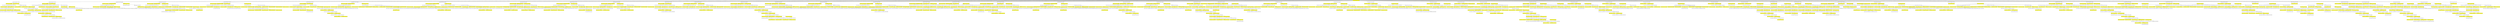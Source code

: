 digraph {node4b05eb7d46014adba3bf9172fa34fea1 [label="[], V: -0.001, N: 1500, P: 0.00, U: 0.000", shape="box", fillcolor=yellow, style=filled];
node9eb33cf07f8644d1b5346774c8b9eb41 [label="[35], V: -0.001, N: 39, P: 0.01, U: 0.002", shape="box"];
node8b619ba89fcb431f80191e6798c65b24 [label="[30], V: 0.000, N: 1, P: 0.02, U: 0.028", shape="box", fillcolor=yellow, style=filled];
node9eb33cf07f8644d1b5346774c8b9eb41 -> node8b619ba89fcb431f80191e6798c65b24;
node57febd0fe0c14a389c682c4226eb9b2f [label="[10], V: 0.001, N: 37, P: 0.02, U: 0.037", shape="box", fillcolor=yellow, style=filled];
nodea889609133a84ee69abf0e0a5c890cbb [label="[24], V: -0.000, N: 1, P: 0.02, U: 0.033", shape="box"];
node57febd0fe0c14a389c682c4226eb9b2f -> nodea889609133a84ee69abf0e0a5c890cbb;
node812ed98bca5149fe95cb0b52878943de [label="[32], V: -0.001, N: 15, P: 0.02, U: 0.035", shape="box"];
node486a71af56ba477a8e73b8c2ae878ef2 [label="[24], V: -0.001, N: 1, P: 0.02, U: 0.049", shape="box", fillcolor=yellow, style=filled];
node812ed98bca5149fe95cb0b52878943de -> node486a71af56ba477a8e73b8c2ae878ef2;
node1b07adb7e53443019eae65cc51593a46 [label="[26], V: 0.001, N: 13, P: 0.02, U: 0.060", shape="box", fillcolor=yellow, style=filled];
node596609d3dc8249e5876cb9b463228e2b [label="[29], V: -0.004, N: 1, P: 0.02, U: 0.055", shape="box"];
node1b07adb7e53443019eae65cc51593a46 -> node596609d3dc8249e5876cb9b463228e2b;
nodec032dd8aeff04462a26b79656a5d9328 [label="[43], V: -0.001, N: 11, P: 0.03, U: 0.066", shape="box"];
node7fbd7e496d494381b060e361c4db2161 [label="[30], V: -0.001, N: 1, P: 0.02, U: 0.057", shape="box", fillcolor=yellow, style=filled];
nodec032dd8aeff04462a26b79656a5d9328 -> node7fbd7e496d494381b060e361c4db2161;
nodefd70d6e091004440bdc2ca76cdf91b2b [label="[56], V: -0.001, N: 2, P: 0.03, U: 0.069", shape="box", fillcolor=yellow, style=filled];
nodeb7d91c4f30874a979092d072d1c1df20 [label="[30], V: -0.002, N: 1, P: 0.02, U: 0.000", shape="box"];
nodefd70d6e091004440bdc2ca76cdf91b2b -> nodeb7d91c4f30874a979092d072d1c1df20;
nodec032dd8aeff04462a26b79656a5d9328 -> nodefd70d6e091004440bdc2ca76cdf91b2b;
node7ffc7d1a2cf7419a9162359ac792d549 [label="[54], V: 0.003, N: 7, P: 0.03, U: 0.073", shape="box", fillcolor=yellow, style=filled];
node2ea784608af34bcbb2cbeb607e70a60f [label="[24], V: -0.003, N: 1, P: 0.02, U: 0.073", shape="box"];
node7ffc7d1a2cf7419a9162359ac792d549 -> node2ea784608af34bcbb2cbeb607e70a60f;
noded0113b5dae404f2ba0b4ec6cdd6d5b37 [label="[47], V: -0.003, N: 1, P: 0.03, U: 0.080", shape="box"];
node7ffc7d1a2cf7419a9162359ac792d549 -> noded0113b5dae404f2ba0b4ec6cdd6d5b37;
nodea48b3da8d1b64986bd048625a5cb8c72 [label="[48], V: -0.002, N: 4, P: 0.03, U: 0.083", shape="box"];
node4ea541f83af14b6f8558da47fdc723a6 [label="[30], V: 0.003, N: 1, P: 0.02, U: 0.086", shape="box", fillcolor=yellow, style=filled];
nodea48b3da8d1b64986bd048625a5cb8c72 -> node4ea541f83af14b6f8558da47fdc723a6;
nodef88823428a3b4761bacc8807ec225b19 [label="[56], V: 0.007, N: 2, P: 0.03, U: 0.109", shape="box", fillcolor=yellow, style=filled];
node03a86c2ffeff47208ae84e6fcaad0ae3 [label="[29], V: 0.006, N: 1, P: 0.03, U: 0.000", shape="box"];
nodef88823428a3b4761bacc8807ec225b19 -> node03a86c2ffeff47208ae84e6fcaad0ae3;
nodea48b3da8d1b64986bd048625a5cb8c72 -> nodef88823428a3b4761bacc8807ec225b19;
node7ffc7d1a2cf7419a9162359ac792d549 -> nodea48b3da8d1b64986bd048625a5cb8c72;
nodec032dd8aeff04462a26b79656a5d9328 -> node7ffc7d1a2cf7419a9162359ac792d549;
node1b07adb7e53443019eae65cc51593a46 -> nodec032dd8aeff04462a26b79656a5d9328;
node812ed98bca5149fe95cb0b52878943de -> node1b07adb7e53443019eae65cc51593a46;
node57febd0fe0c14a389c682c4226eb9b2f -> node812ed98bca5149fe95cb0b52878943de;
node83edcc731bdd4167819f739dea73ad4d [label="[56], V: -0.001, N: 20, P: 0.02, U: 0.035", shape="box"];
nodeea05ee1f92594778ae7313f201f5fe71 [label="[24], V: -0.001, N: 1, P: 0.02, U: 0.046", shape="box", fillcolor=yellow, style=filled];
node83edcc731bdd4167819f739dea73ad4d -> nodeea05ee1f92594778ae7313f201f5fe71;
node22c9888add3a4954964119a738ae6ba3 [label="[41], V: -0.001, N: 1, P: 0.02, U: 0.049", shape="box", fillcolor=yellow, style=filled];
node83edcc731bdd4167819f739dea73ad4d -> node22c9888add3a4954964119a738ae6ba3;
node2841c7173fc24965b0920c2f93e9cf58 [label="[32], V: 0.001, N: 17, P: 0.02, U: 0.052", shape="box", fillcolor=yellow, style=filled];
node822acdc020594c6a94be5ef2be1f190f [label="[30], V: -0.003, N: 1, P: 0.02, U: 0.045", shape="box"];
node2841c7173fc24965b0920c2f93e9cf58 -> node822acdc020594c6a94be5ef2be1f190f;
nodeec0743011a764ed6aa8b981f6bc5f9e7 [label="[26], V: -0.002, N: 15, P: 0.03, U: 0.059", shape="box"];
node4aeea496e7ef4081824a17cb704c72dc [label="[30], V: -0.006, N: 1, P: 0.02, U: 0.047", shape="box", fillcolor=yellow, style=filled];
nodeec0743011a764ed6aa8b981f6bc5f9e7 -> node4aeea496e7ef4081824a17cb704c72dc;
node96b715423d1948989517eca7c829396d [label="[43], V: 0.002, N: 13, P: 0.03, U: 0.070", shape="box", fillcolor=yellow, style=filled];
node2a2d8833f8894b55ba090a6bdfe9a939 [label="[30], V: -0.002, N: 1, P: 0.02, U: 0.057", shape="box"];
node96b715423d1948989517eca7c829396d -> node2a2d8833f8894b55ba090a6bdfe9a939;
node5482d3e8c9cd489aa62827fa75a79b95 [label="[47], V: -0.002, N: 1, P: 0.03, U: 0.067", shape="box"];
node96b715423d1948989517eca7c829396d -> node5482d3e8c9cd489aa62827fa75a79b95;
nodeab502a6be980434ca2185423cb89c0a1 [label="[54], V: -0.004, N: 10, P: 0.03, U: 0.068", shape="box"];
nodecd9fbeb9913f46168cfa8f14458c3d43 [label="[30], V: -0.004, N: 1, P: 0.02, U: 0.061", shape="box", fillcolor=yellow, style=filled];
nodeab502a6be980434ca2185423cb89c0a1 -> nodecd9fbeb9913f46168cfa8f14458c3d43;
node26ca6d05a6a14381957f07241802371a [label="[48], V: 0.005, N: 8, P: 0.03, U: 0.086", shape="box", fillcolor=yellow, style=filled];
node26b3f2b1c7354e49ac302b88fc1fcdc7 [label="[29], V: -0.001, N: 2, P: 0.03, U: 0.086", shape="box"];
node919d722b9ace47a89a9f203f1ffd6351 [label="[30], V: 0.009, N: 1, P: 0.00, U: 0.000", shape="box", fillcolor=yellow, style=filled];
node26b3f2b1c7354e49ac302b88fc1fcdc7 -> node919d722b9ace47a89a9f203f1ffd6351;
node26ca6d05a6a14381957f07241802371a -> node26b3f2b1c7354e49ac302b88fc1fcdc7;
node5d2752a1507949ab9cb6b67edf184b9c [label="[44], V: -0.001, N: 5, P: 0.03, U: 0.091", shape="box"];
node6e142ca111fb49998de19a70075befa6 [label="[30], V: -0.000, N: 1, P: 0.03, U: 0.093", shape="box", fillcolor=yellow, style=filled];
node5d2752a1507949ab9cb6b67edf184b9c -> node6e142ca111fb49998de19a70075befa6;
node0fd61a383a8448b0b6507e4cdabb3032 [label="[33], V: 0.004, N: 3, P: 0.03, U: 0.114", shape="box", fillcolor=yellow, style=filled];
node4f7ef0f3afdf4421868e865d9099fd6a [label="[24], V: 0.003, N: 1, P: 0.03, U: 0.114", shape="box"];
node0fd61a383a8448b0b6507e4cdabb3032 -> node4f7ef0f3afdf4421868e865d9099fd6a;
node5d3a24c808aa444b8f405156b34f64af [label="[22], V: 0.003, N: 1, P: 0.04, U: 0.122", shape="box"];
node0fd61a383a8448b0b6507e4cdabb3032 -> node5d3a24c808aa444b8f405156b34f64af;
node5d2752a1507949ab9cb6b67edf184b9c -> node0fd61a383a8448b0b6507e4cdabb3032;
node26ca6d05a6a14381957f07241802371a -> node5d2752a1507949ab9cb6b67edf184b9c;
nodeab502a6be980434ca2185423cb89c0a1 -> node26ca6d05a6a14381957f07241802371a;
node96b715423d1948989517eca7c829396d -> nodeab502a6be980434ca2185423cb89c0a1;
nodeec0743011a764ed6aa8b981f6bc5f9e7 -> node96b715423d1948989517eca7c829396d;
node2841c7173fc24965b0920c2f93e9cf58 -> nodeec0743011a764ed6aa8b981f6bc5f9e7;
node83edcc731bdd4167819f739dea73ad4d -> node2841c7173fc24965b0920c2f93e9cf58;
node57febd0fe0c14a389c682c4226eb9b2f -> node83edcc731bdd4167819f739dea73ad4d;
node9eb33cf07f8644d1b5346774c8b9eb41 -> node57febd0fe0c14a389c682c4226eb9b2f;
node4b05eb7d46014adba3bf9172fa34fea1 -> node9eb33cf07f8644d1b5346774c8b9eb41;
nodef1bc53ecf4454bd68a44c23ac58be56e [label="[29], V: -0.000, N: 25, P: 0.01, U: 0.002", shape="box"];
node40a2c948413d477cb43d96a330bc52c0 [label="[35], V: 0.001, N: 1, P: 0.02, U: 0.041", shape="box", fillcolor=yellow, style=filled];
nodef1bc53ecf4454bd68a44c23ac58be56e -> node40a2c948413d477cb43d96a330bc52c0;
nodeed665e9e8af2499d8a018ff040a09624 [label="[10], V: 0.000, N: 23, P: 0.02, U: 0.046", shape="box", fillcolor=yellow, style=filled];
node0558ac7c714b4236ae33627967a6313a [label="[24], V: 0.000, N: 1, P: 0.02, U: 0.037", shape="box"];
nodeed665e9e8af2499d8a018ff040a09624 -> node0558ac7c714b4236ae33627967a6313a;
node571c70c03b2e4d53a780cd736a11f6a1 [label="[35], V: -0.002, N: 2, P: 0.02, U: 0.043", shape="box"];
nodec20405d450be4344a89c63e3940b5786 [label="[24], V: 0.004, N: 1, P: 0.00, U: 0.000", shape="box", fillcolor=yellow, style=filled];
node571c70c03b2e4d53a780cd736a11f6a1 -> nodec20405d450be4344a89c63e3940b5786;
nodeed665e9e8af2499d8a018ff040a09624 -> node571c70c03b2e4d53a780cd736a11f6a1;
nodee601a528207f43b483696cad5fcdda2e [label="[23], V: -0.000, N: 1, P: 0.02, U: 0.045", shape="box"];
nodeed665e9e8af2499d8a018ff040a09624 -> nodee601a528207f43b483696cad5fcdda2e;
node1faa4eaf4ec74e2d9801bfe466a84efe [label="[32], V: 0.001, N: 9, P: 0.02, U: 0.046", shape="box"];
node25b1b0919c574f16934f7a3b042c26a0 [label="[24], V: -0.001, N: 1, P: 0.02, U: 0.054", shape="box", fillcolor=yellow, style=filled];
node1faa4eaf4ec74e2d9801bfe466a84efe -> node25b1b0919c574f16934f7a3b042c26a0;
noded0b8372d57ce445d95c8867786cd2396 [label="[26], V: -0.001, N: 7, P: 0.03, U: 0.072", shape="box", fillcolor=yellow, style=filled];
node4d4e4e1464d54327a57c814171c8f6cd [label="[30], V: -0.006, N: 1, P: 0.02, U: 0.063", shape="box"];
noded0b8372d57ce445d95c8867786cd2396 -> node4d4e4e1464d54327a57c814171c8f6cd;
nodec255c4b22e534a97bbe4c62216cbb412 [label="[43], V: 0.001, N: 5, P: 0.03, U: 0.084", shape="box"];
nodefdb4f868f86440f4815fec1acc5e0f41 [label="[35], V: -0.000, N: 1, P: 0.03, U: 0.089", shape="box", fillcolor=yellow, style=filled];
nodec255c4b22e534a97bbe4c62216cbb412 -> nodefdb4f868f86440f4815fec1acc5e0f41;
nodefc64df9715994befa7324766c560a59e [label="[56], V: -0.001, N: 2, P: 0.03, U: 0.089", shape="box", fillcolor=yellow, style=filled];
nodeff234015a32a47a9b5a746bf2ceb4812 [label="[35], V: -0.001, N: 1, P: 0.03, U: 0.000", shape="box"];
nodefc64df9715994befa7324766c560a59e -> nodeff234015a32a47a9b5a746bf2ceb4812;
nodec255c4b22e534a97bbe4c62216cbb412 -> nodefc64df9715994befa7324766c560a59e;
node13723e002b1843f5ac21345b3211371a [label="[54], V: -0.001, N: 1, P: 0.03, U: 0.089", shape="box", fillcolor=yellow, style=filled];
nodec255c4b22e534a97bbe4c62216cbb412 -> node13723e002b1843f5ac21345b3211371a;
noded0b8372d57ce445d95c8867786cd2396 -> nodec255c4b22e534a97bbe4c62216cbb412;
node1faa4eaf4ec74e2d9801bfe466a84efe -> noded0b8372d57ce445d95c8867786cd2396;
nodeed665e9e8af2499d8a018ff040a09624 -> node1faa4eaf4ec74e2d9801bfe466a84efe;
nodec0d6a992b5ba40f892eb57ffb2fbe513 [label="[56], V: -0.001, N: 9, P: 0.02, U: 0.044", shape="box"];
nodecbd3c507abb34009a68fac5f3e0b8442 [label="[24], V: -0.001, N: 1, P: 0.02, U: 0.057", shape="box", fillcolor=yellow, style=filled];
nodec0d6a992b5ba40f892eb57ffb2fbe513 -> nodecbd3c507abb34009a68fac5f3e0b8442;
nodecf617ce5ff5244f187e882884471ccb9 [label="[35], V: 0.002, N: 7, P: 0.02, U: 0.071", shape="box", fillcolor=yellow, style=filled];
node56d04d140c06467fb49f014f96a7d86d [label="[24], V: 0.004, N: 1, P: 0.00, U: 0.004", shape="box"];
nodecf617ce5ff5244f187e882884471ccb9 -> node56d04d140c06467fb49f014f96a7d86d;
node0d97241e25834060ad7131c6ef826353 [label="[34], V: -0.003, N: 1, P: 0.03, U: 0.082", shape="box"];
nodecf617ce5ff5244f187e882884471ccb9 -> node0d97241e25834060ad7131c6ef826353;
nodebe3a1dcb69e94d1ebb4cbf1377d80fe1 [label="[40], V: -0.001, N: 1, P: 0.03, U: 0.082", shape="box"];
nodecf617ce5ff5244f187e882884471ccb9 -> nodebe3a1dcb69e94d1ebb4cbf1377d80fe1;
node4d338d7612464999a245718226fa92a5 [label="[41], V: -0.010, N: 2, P: 0.03, U: 0.082", shape="box"];
noded292b7faa81842149e5951f2a3701179 [label="[30], V: 0.019, N: 1, P: 0.00, U: 0.000", shape="box", fillcolor=yellow, style=filled];
node4d338d7612464999a245718226fa92a5 -> noded292b7faa81842149e5951f2a3701179;
nodecf617ce5ff5244f187e882884471ccb9 -> node4d338d7612464999a245718226fa92a5;
node9415401434aa4431ac85fffd4d28b1c5 [label="[32], V: -0.002, N: 1, P: 0.03, U: 0.080", shape="box"];
nodecf617ce5ff5244f187e882884471ccb9 -> node9415401434aa4431ac85fffd4d28b1c5;
nodec0d6a992b5ba40f892eb57ffb2fbe513 -> nodecf617ce5ff5244f187e882884471ccb9;
nodeed665e9e8af2499d8a018ff040a09624 -> nodec0d6a992b5ba40f892eb57ffb2fbe513;
nodef1bc53ecf4454bd68a44c23ac58be56e -> nodeed665e9e8af2499d8a018ff040a09624;
node4b05eb7d46014adba3bf9172fa34fea1 -> nodef1bc53ecf4454bd68a44c23ac58be56e;
node349953720b8f44999d3e51932c247fa3 [label="[24], V: 0.001, N: 24, P: 0.01, U: 0.004", shape="box"];
node7651ead6270949daad7c107d7c15409a [label="[29], V: 0.001, N: 1, P: 0.02, U: 0.037", shape="box", fillcolor=yellow, style=filled];
node349953720b8f44999d3e51932c247fa3 -> node7651ead6270949daad7c107d7c15409a;
node40c5074d748d4b7086abec9211f54e6c [label="[15], V: -0.001, N: 13, P: 0.02, U: 0.044", shape="box", fillcolor=yellow, style=filled];
node75c5fbe8e44c49dc8db463fae57f931e [label="[30], V: -0.000, N: 1, P: 0.02, U: 0.058", shape="box"];
node40c5074d748d4b7086abec9211f54e6c -> node75c5fbe8e44c49dc8db463fae57f931e;
node77e8b5087917449ba5f35d80f004f204 [label="[32], V: 0.001, N: 11, P: 0.03, U: 0.067", shape="box"];
node948ed2e3b1bf471c8f070cd92f2599ac [label="[29], V: -0.000, N: 1, P: 0.02, U: 0.057", shape="box", fillcolor=yellow, style=filled];
node77e8b5087917449ba5f35d80f004f204 -> node948ed2e3b1bf471c8f070cd92f2599ac;
node3cae8eb1246646a688401244b1e50f46 [label="[30], V: -0.002, N: 1, P: 0.02, U: 0.063", shape="box", fillcolor=yellow, style=filled];
node77e8b5087917449ba5f35d80f004f204 -> node3cae8eb1246646a688401244b1e50f46;
node7c754e23e18243458fa25b5165ac34c0 [label="[44], V: -0.001, N: 1, P: 0.02, U: 0.064", shape="box", fillcolor=yellow, style=filled];
node77e8b5087917449ba5f35d80f004f204 -> node7c754e23e18243458fa25b5165ac34c0;
node78a82dd5ec9941ee84ec0813f4986b86 [label="[56], V: -0.001, N: 7, P: 0.02, U: 0.064", shape="box", fillcolor=yellow, style=filled];
nodeaa2f0442d0774b869b486e1bc46e00ce [label="[29], V: -0.001, N: 1, P: 0.02, U: 0.069", shape="box"];
node78a82dd5ec9941ee84ec0813f4986b86 -> nodeaa2f0442d0774b869b486e1bc46e00ce;
node570467b30b9e48768e2b0040fbbe8e0f [label="[30], V: -0.002, N: 1, P: 0.03, U: 0.078", shape="box"];
node78a82dd5ec9941ee84ec0813f4986b86 -> node570467b30b9e48768e2b0040fbbe8e0f;
node468502072f224d6d956c3bd03dba85c6 [label="[36], V: -0.002, N: 1, P: 0.02, U: 0.078", shape="box"];
node78a82dd5ec9941ee84ec0813f4986b86 -> node468502072f224d6d956c3bd03dba85c6;
node2ddfc4c55f5e4ce29511fb44ff961825 [label="[8], V: -0.001, N: 1, P: 0.02, U: 0.078", shape="box"];
node78a82dd5ec9941ee84ec0813f4986b86 -> node2ddfc4c55f5e4ce29511fb44ff961825;
node145217e6f0234999aafd46bc8650f619 [label="[44], V: -0.002, N: 1, P: 0.02, U: 0.079", shape="box"];
node78a82dd5ec9941ee84ec0813f4986b86 -> node145217e6f0234999aafd46bc8650f619;
nodeb97e5f495da84fc5935cac7f4a73f45f [label="[43], V: -0.002, N: 1, P: 0.03, U: 0.078", shape="box"];
node78a82dd5ec9941ee84ec0813f4986b86 -> nodeb97e5f495da84fc5935cac7f4a73f45f;
node77e8b5087917449ba5f35d80f004f204 -> node78a82dd5ec9941ee84ec0813f4986b86;
node40c5074d748d4b7086abec9211f54e6c -> node77e8b5087917449ba5f35d80f004f204;
node349953720b8f44999d3e51932c247fa3 -> node40c5074d748d4b7086abec9211f54e6c;
node7560a06ee538412a85b1742737102da6 [label="[10], V: -0.002, N: 9, P: 0.02, U: 0.044", shape="box", fillcolor=yellow, style=filled];
nodec2e206b7877d4cb89c1eb7f7cbad23da [label="[29], V: 0.000, N: 1, P: 0.02, U: 0.058", shape="box"];
node7560a06ee538412a85b1742737102da6 -> nodec2e206b7877d4cb89c1eb7f7cbad23da;
node0139d4c8cb72420d99c826289ed43536 [label="[25], V: 0.003, N: 7, P: 0.02, U: 0.069", shape="box"];
nodeb7fb41ab093c4882b48bd6070b20164c [label="[30], V: -0.003, N: 6, P: 0.02, U: 0.075", shape="box", fillcolor=yellow, style=filled];
nodecae107f04f6b48409093f64e699bdfed [label="[35], V: 0.000, N: 1, P: 0.00, U: 0.000", shape="box"];
nodeb7fb41ab093c4882b48bd6070b20164c -> nodecae107f04f6b48409093f64e699bdfed;
node652b955cb23e409394b62ab2574d4b5c [label="[41], V: -0.003, N: 1, P: 0.03, U: 0.082", shape="box"];
nodeb7fb41ab093c4882b48bd6070b20164c -> node652b955cb23e409394b62ab2574d4b5c;
node26b57ae1dc9c4962950d686a8017e504 [label="[13], V: -0.005, N: 1, P: 0.03, U: 0.080", shape="box"];
nodeb7fb41ab093c4882b48bd6070b20164c -> node26b57ae1dc9c4962950d686a8017e504;
nodecc9f6fe5810b4fee81dc7b5ca9e111a3 [label="[44], V: -0.006, N: 1, P: 0.03, U: 0.084", shape="box"];
nodeb7fb41ab093c4882b48bd6070b20164c -> nodecc9f6fe5810b4fee81dc7b5ca9e111a3;
node4dfef67334df46e7891d633c12f15aae [label="[56], V: -0.004, N: 1, P: 0.03, U: 0.082", shape="box"];
nodeb7fb41ab093c4882b48bd6070b20164c -> node4dfef67334df46e7891d633c12f15aae;
node0139d4c8cb72420d99c826289ed43536 -> nodeb7fb41ab093c4882b48bd6070b20164c;
node7560a06ee538412a85b1742737102da6 -> node0139d4c8cb72420d99c826289ed43536;
node349953720b8f44999d3e51932c247fa3 -> node7560a06ee538412a85b1742737102da6;
node4b05eb7d46014adba3bf9172fa34fea1 -> node349953720b8f44999d3e51932c247fa3;
node6af3e0dddb094fababc99f871121d593 [label="[30], V: 0.002, N: 28, P: 0.01, U: 0.004", shape="box"];
nodeb6047f478594450c849462f54c2e820c [label="[35], V: 0.000, N: 1, P: 0.02, U: 0.036", shape="box", fillcolor=yellow, style=filled];
node6af3e0dddb094fababc99f871121d593 -> nodeb6047f478594450c849462f54c2e820c;
node22506e4d227a44c983496505e434f27a [label="[15], V: -0.002, N: 6, P: 0.02, U: 0.040", shape="box", fillcolor=yellow, style=filled];
nodef7be1a9f403f460cbfe6c593579190ac [label="[35], V: -0.001, N: 1, P: 0.02, U: 0.072", shape="box"];
node22506e4d227a44c983496505e434f27a -> nodef7be1a9f403f460cbfe6c593579190ac;
node9456bd0e258e48c794f8ade34ba210e8 [label="[32], V: 0.002, N: 4, P: 0.03, U: 0.087", shape="box"];
node2c6b95351b4d44b396bcbd7252e02542 [label="[35], V: -0.002, N: 1, P: 0.02, U: 0.077", shape="box", fillcolor=yellow, style=filled];
node9456bd0e258e48c794f8ade34ba210e8 -> node2c6b95351b4d44b396bcbd7252e02542;
node7f56c79846094032b8ec85aa2628a471 [label="[36], V: -0.004, N: 2, P: 0.03, U: 0.091", shape="box", fillcolor=yellow, style=filled];
nodee81e3cbefcbf48c6a4810106f78e85b3 [label="[35], V: -0.005, N: 1, P: 0.03, U: 0.000", shape="box"];
node7f56c79846094032b8ec85aa2628a471 -> nodee81e3cbefcbf48c6a4810106f78e85b3;
node9456bd0e258e48c794f8ade34ba210e8 -> node7f56c79846094032b8ec85aa2628a471;
node22506e4d227a44c983496505e434f27a -> node9456bd0e258e48c794f8ade34ba210e8;
node6af3e0dddb094fababc99f871121d593 -> node22506e4d227a44c983496505e434f27a;
nodeb092f338451c488f93fa9d400b514ccf [label="[10], V: -0.003, N: 20, P: 0.02, U: 0.040", shape="box", fillcolor=yellow, style=filled];
node4769921233eb44d6882903f304686c2e [label="[24], V: -0.000, N: 1, P: 0.02, U: 0.047", shape="box"];
nodeb092f338451c488f93fa9d400b514ccf -> node4769921233eb44d6882903f304686c2e;
node889a5fb27c63447989094a6044d81be6 [label="[36], V: 0.003, N: 18, P: 0.02, U: 0.052", shape="box"];
node49cd35187fb94cd4ab1f06984742d473 [label="[35], V: -0.002, N: 1, P: 0.02, U: 0.051", shape="box", fillcolor=yellow, style=filled];
node889a5fb27c63447989094a6044d81be6 -> node49cd35187fb94cd4ab1f06984742d473;
node984cc5e1ba894da5849e1a0fa4627e03 [label="[24], V: -0.002, N: 1, P: 0.02, U: 0.051", shape="box", fillcolor=yellow, style=filled];
node889a5fb27c63447989094a6044d81be6 -> node984cc5e1ba894da5849e1a0fa4627e03;
node4db90a8646c1493d869a4c1d6170b88f [label="[42], V: -0.004, N: 9, P: 0.02, U: 0.051", shape="box", fillcolor=yellow, style=filled];
node34e2831307e045b68748037e9a3ea8c7 [label="[35], V: -0.005, N: 1, P: 0.03, U: 0.071", shape="box"];
node4db90a8646c1493d869a4c1d6170b88f -> node34e2831307e045b68748037e9a3ea8c7;
nodececff2fc93e44d56aa911967bb10a801 [label="[56], V: 0.003, N: 7, P: 0.03, U: 0.079", shape="box"];
node4d47a8c4211448dd83ee4bf333eef523 [label="[35], V: -0.004, N: 3, P: 0.03, U: 0.086", shape="box", fillcolor=yellow, style=filled];
node095e1af71b794ac8ab5ff73305f0be37 [label="[24], V: -0.001, N: 1, P: 0.00, U: -0.001", shape="box"];
node4d47a8c4211448dd83ee4bf333eef523 -> node095e1af71b794ac8ab5ff73305f0be37;
node363f713b17de44b2b5f6932da7b5ebc3 [label="[53], V: -0.007, N: 1, P: 0.03, U: 0.098", shape="box"];
node4d47a8c4211448dd83ee4bf333eef523 -> node363f713b17de44b2b5f6932da7b5ebc3;
nodececff2fc93e44d56aa911967bb10a801 -> node4d47a8c4211448dd83ee4bf333eef523;
nodee0b858cbaa5e47bda6918a25cc80b2d8 [label="[24], V: -0.004, N: 1, P: 0.03, U: 0.082", shape="box", fillcolor=yellow, style=filled];
nodececff2fc93e44d56aa911967bb10a801 -> nodee0b858cbaa5e47bda6918a25cc80b2d8;
nodebcc996c5a8fb47a3a477eea516d2b5da [label="[44], V: -0.004, N: 1, P: 0.03, U: 0.082", shape="box", fillcolor=yellow, style=filled];
nodececff2fc93e44d56aa911967bb10a801 -> nodebcc996c5a8fb47a3a477eea516d2b5da;
nodeab3204399d0f496ebb8bff8ba3a3a770 [label="[53], V: -0.004, N: 1, P: 0.03, U: 0.083", shape="box", fillcolor=yellow, style=filled];
nodececff2fc93e44d56aa911967bb10a801 -> nodeab3204399d0f496ebb8bff8ba3a3a770;
node4db90a8646c1493d869a4c1d6170b88f -> nodececff2fc93e44d56aa911967bb10a801;
node889a5fb27c63447989094a6044d81be6 -> node4db90a8646c1493d869a4c1d6170b88f;
noded9fcbbcb9c6a44cfb9ac67b0511d6397 [label="[47], V: -0.001, N: 1, P: 0.02, U: 0.050", shape="box", fillcolor=yellow, style=filled];
node889a5fb27c63447989094a6044d81be6 -> noded9fcbbcb9c6a44cfb9ac67b0511d6397;
node8f1a644eef5b47cdb6c36d6837dd6439 [label="[44], V: -0.002, N: 1, P: 0.02, U: 0.050", shape="box", fillcolor=yellow, style=filled];
node889a5fb27c63447989094a6044d81be6 -> node8f1a644eef5b47cdb6c36d6837dd6439;
node56b5fdbc9d1649afa928d8c8fec2c5e0 [label="[56], V: -0.003, N: 4, P: 0.02, U: 0.051", shape="box", fillcolor=yellow, style=filled];
node777a85360cd549028baab72a32fca4f6 [label="[35], V: -0.003, N: 1, P: 0.03, U: 0.089", shape="box"];
node56b5fdbc9d1649afa928d8c8fec2c5e0 -> node777a85360cd549028baab72a32fca4f6;
nodef2e76c5e6630437d9ba09c0adad59c8b [label="[42], V: 0.002, N: 2, P: 0.03, U: 0.092", shape="box"];
node7c288ab7740741b7a58ccc0651b634e3 [label="[35], V: -0.005, N: 1, P: 0.03, U: 0.000", shape="box", fillcolor=yellow, style=filled];
nodef2e76c5e6630437d9ba09c0adad59c8b -> node7c288ab7740741b7a58ccc0651b634e3;
node56b5fdbc9d1649afa928d8c8fec2c5e0 -> nodef2e76c5e6630437d9ba09c0adad59c8b;
node889a5fb27c63447989094a6044d81be6 -> node56b5fdbc9d1649afa928d8c8fec2c5e0;
nodeb092f338451c488f93fa9d400b514ccf -> node889a5fb27c63447989094a6044d81be6;
node6af3e0dddb094fababc99f871121d593 -> nodeb092f338451c488f93fa9d400b514ccf;
node4b05eb7d46014adba3bf9172fa34fea1 -> node6af3e0dddb094fababc99f871121d593;
nodef8a4d335b1b14e51ba19fdb847a8263b [label="[19], V: 0.003, N: 35, P: 0.01, U: 0.005", shape="box"];
nodec908e80114a940269bb46b2ce2b575b8 [label="[29], V: 0.001, N: 1, P: 0.02, U: 0.030", shape="box", fillcolor=yellow, style=filled];
nodef8a4d335b1b14e51ba19fdb847a8263b -> nodec908e80114a940269bb46b2ce2b575b8;
node37fa1c4a2569473482d8c7cedb8add0c [label="[25], V: -0.002, N: 7, P: 0.02, U: 0.036", shape="box", fillcolor=yellow, style=filled];
node3c3b45cb99cc4ab9a1123362cc387e03 [label="[35], V: -0.001, N: 1, P: 0.02, U: 0.062", shape="box"];
node37fa1c4a2569473482d8c7cedb8add0c -> node3c3b45cb99cc4ab9a1123362cc387e03;
node7ee8b493a9a44120ac4f15b9ec890ad6 [label="[10], V: 0.002, N: 5, P: 0.02, U: 0.082", shape="box"];
nodee2311f882c86459191368e63cfe5ec99 [label="[30], V: -0.002, N: 1, P: 0.02, U: 0.075", shape="box", fillcolor=yellow, style=filled];
node7ee8b493a9a44120ac4f15b9ec890ad6 -> nodee2311f882c86459191368e63cfe5ec99;
nodecbc2ca8fa2714f859130891c3b4d5c3a [label="[24], V: -0.004, N: 1, P: 0.02, U: 0.084", shape="box", fillcolor=yellow, style=filled];
node7ee8b493a9a44120ac4f15b9ec890ad6 -> nodecbc2ca8fa2714f859130891c3b4d5c3a;
node3a351203f2c84a899c9d75bd655dafc7 [label="[31], V: -0.004, N: 2, P: 0.03, U: 0.083", shape="box", fillcolor=yellow, style=filled];
node3c66853b0b0c47cbb8514216e6b0e996 [label="[24], V: -0.005, N: 1, P: 0.03, U: 0.000", shape="box"];
node3a351203f2c84a899c9d75bd655dafc7 -> node3c66853b0b0c47cbb8514216e6b0e996;
node7ee8b493a9a44120ac4f15b9ec890ad6 -> node3a351203f2c84a899c9d75bd655dafc7;
node37fa1c4a2569473482d8c7cedb8add0c -> node7ee8b493a9a44120ac4f15b9ec890ad6;
nodef8a4d335b1b14e51ba19fdb847a8263b -> node37fa1c4a2569473482d8c7cedb8add0c;
node4f0d906b310a435caf46e40a60654c76 [label="[15], V: -0.001, N: 8, P: 0.02, U: 0.036", shape="box", fillcolor=yellow, style=filled];
node13fcc0d2a0394a8182f1f299a7a2797c [label="[30], V: 0.000, N: 1, P: 0.02, U: 0.061", shape="box"];
node4f0d906b310a435caf46e40a60654c76 -> node13fcc0d2a0394a8182f1f299a7a2797c;
nodecf3bf86789cd4c9babcb596d0fe18e0f [label="[32], V: 0.001, N: 6, P: 0.03, U: 0.080", shape="box"];
node6e4cf44113f44832abc1feefe0833da1 [label="[29], V: -0.001, N: 1, P: 0.02, U: 0.067", shape="box", fillcolor=yellow, style=filled];
nodecf3bf86789cd4c9babcb596d0fe18e0f -> node6e4cf44113f44832abc1feefe0833da1;
node0c9e0ed0cc3d4cf39173a1fe3a90f53d [label="[13], V: -0.002, N: 2, P: 0.02, U: 0.079", shape="box", fillcolor=yellow, style=filled];
node38900a5da5e348cfb5515b95788d25a5 [label="[30], V: -0.003, N: 1, P: 0.02, U: 0.000", shape="box"];
node0c9e0ed0cc3d4cf39173a1fe3a90f53d -> node38900a5da5e348cfb5515b95788d25a5;
nodecf3bf86789cd4c9babcb596d0fe18e0f -> node0c9e0ed0cc3d4cf39173a1fe3a90f53d;
node29a25a19282d4bf6b858d202abb3afcd [label="[56], V: -0.002, N: 2, P: 0.02, U: 0.079", shape="box", fillcolor=yellow, style=filled];
node54b340b34958416a8bb89cf8f689ea08 [label="[29], V: -0.002, N: 1, P: 0.02, U: 0.000", shape="box"];
node29a25a19282d4bf6b858d202abb3afcd -> node54b340b34958416a8bb89cf8f689ea08;
nodecf3bf86789cd4c9babcb596d0fe18e0f -> node29a25a19282d4bf6b858d202abb3afcd;
node4f0d906b310a435caf46e40a60654c76 -> nodecf3bf86789cd4c9babcb596d0fe18e0f;
nodef8a4d335b1b14e51ba19fdb847a8263b -> node4f0d906b310a435caf46e40a60654c76;
node44f0303cded94c06a11b6ade693a57dd [label="[10], V: -0.003, N: 18, P: 0.02, U: 0.036", shape="box", fillcolor=yellow, style=filled];
node882571e0bbaf4d64bb168f2806c976ba [label="[35], V: -0.000, N: 1, P: 0.02, U: 0.041", shape="box"];
node44f0303cded94c06a11b6ade693a57dd -> node882571e0bbaf4d64bb168f2806c976ba;
node82d91175dbd241eba37fdb59060e475f [label="[25], V: 0.004, N: 16, P: 0.03, U: 0.059", shape="box"];
node6330472bde244b418415d9725882ece8 [label="[30], V: -0.002, N: 1, P: 0.02, U: 0.050", shape="box", fillcolor=yellow, style=filled];
node82d91175dbd241eba37fdb59060e475f -> node6330472bde244b418415d9725882ece8;
node89f15cb496bb493eb979b2ab1378f1ec [label="[24], V: -0.004, N: 1, P: 0.02, U: 0.053", shape="box", fillcolor=yellow, style=filled];
node82d91175dbd241eba37fdb59060e475f -> node89f15cb496bb493eb979b2ab1378f1ec;
node1ee92914156c4357a7dbd6938bd86923 [label="[31], V: -0.005, N: 9, P: 0.03, U: 0.054", shape="box", fillcolor=yellow, style=filled];
node264210cc8d244408bb8a5c7b6049243c [label="[24], V: -0.005, N: 1, P: 0.03, U: 0.070", shape="box"];
node1ee92914156c4357a7dbd6938bd86923 -> node264210cc8d244408bb8a5c7b6049243c;
node39241bd35d40471d9f29d1ba3c8b0f6c [label="[44], V: -0.005, N: 1, P: 0.03, U: 0.070", shape="box"];
node1ee92914156c4357a7dbd6938bd86923 -> node39241bd35d40471d9f29d1ba3c8b0f6c;
node7fb3e064dc554d5bbcef54034cdf95bb [label="[56], V: 0.004, N: 6, P: 0.03, U: 0.080", shape="box"];
node52ce77f1f53c49b390286a4b9f358a97 [label="[29], V: -0.004, N: 1, P: 0.02, U: 0.076", shape="box", fillcolor=yellow, style=filled];
node7fb3e064dc554d5bbcef54034cdf95bb -> node52ce77f1f53c49b390286a4b9f358a97;
node34572e9f581943a095e22cb6b04d31ca [label="[24], V: -0.006, N: 1, P: 0.03, U: 0.086", shape="box", fillcolor=yellow, style=filled];
node7fb3e064dc554d5bbcef54034cdf95bb -> node34572e9f581943a095e22cb6b04d31ca;
nodeb610b65bbacb4aa0bf8f9d29b259446b [label="[13], V: -0.005, N: 1, P: 0.03, U: 0.089", shape="box", fillcolor=yellow, style=filled];
node7fb3e064dc554d5bbcef54034cdf95bb -> nodeb610b65bbacb4aa0bf8f9d29b259446b;
nodec988009ade83473c8ef430ba1e125e1d [label="[42], V: -0.004, N: 1, P: 0.03, U: 0.085", shape="box", fillcolor=yellow, style=filled];
node7fb3e064dc554d5bbcef54034cdf95bb -> nodec988009ade83473c8ef430ba1e125e1d;
node82c3f977237f404ca01aff58efe13399 [label="[44], V: -0.006, N: 1, P: 0.03, U: 0.083", shape="box", fillcolor=yellow, style=filled];
node7fb3e064dc554d5bbcef54034cdf95bb -> node82c3f977237f404ca01aff58efe13399;
node1ee92914156c4357a7dbd6938bd86923 -> node7fb3e064dc554d5bbcef54034cdf95bb;
node82d91175dbd241eba37fdb59060e475f -> node1ee92914156c4357a7dbd6938bd86923;
node20e2f9caa8bc4e038b84449bafa2d997 [label="[13], V: -0.003, N: 1, P: 0.02, U: 0.051", shape="box", fillcolor=yellow, style=filled];
node82d91175dbd241eba37fdb59060e475f -> node20e2f9caa8bc4e038b84449bafa2d997;
node3042f2bcc21d461b86219a27a3aa686d [label="[32], V: -0.003, N: 1, P: 0.02, U: 0.052", shape="box", fillcolor=yellow, style=filled];
node82d91175dbd241eba37fdb59060e475f -> node3042f2bcc21d461b86219a27a3aa686d;
nodedbd6555d752f4a68bb931e1601714943 [label="[44], V: -0.004, N: 1, P: 0.02, U: 0.051", shape="box", fillcolor=yellow, style=filled];
node82d91175dbd241eba37fdb59060e475f -> nodedbd6555d752f4a68bb931e1601714943;
nodedd5749669a604b019e763a0fccd3b4b7 [label="[56], V: -0.002, N: 1, P: 0.02, U: 0.054", shape="box", fillcolor=yellow, style=filled];
node82d91175dbd241eba37fdb59060e475f -> nodedd5749669a604b019e763a0fccd3b4b7;
node44f0303cded94c06a11b6ade693a57dd -> node82d91175dbd241eba37fdb59060e475f;
nodef8a4d335b1b14e51ba19fdb847a8263b -> node44f0303cded94c06a11b6ade693a57dd;
node4b05eb7d46014adba3bf9172fa34fea1 -> nodef8a4d335b1b14e51ba19fdb847a8263b;
node5a845fa46fc24b73a1202527fc3d022d [label="[23], V: -0.000, N: 30, P: 0.01, U: 0.002", shape="box"];
node717d7336abf84ce9b5077061e31cd648 [label="[29], V: 0.001, N: 1, P: 0.02, U: 0.037", shape="box", fillcolor=yellow, style=filled];
node5a845fa46fc24b73a1202527fc3d022d -> node717d7336abf84ce9b5077061e31cd648;
node744e9fce4c284d7aa67d63f3d45353d5 [label="[10], V: 0.000, N: 28, P: 0.02, U: 0.042", shape="box", fillcolor=yellow, style=filled];
node99f1347d69ae44d1a6840e59bb6731fb [label="[30], V: -0.000, N: 1, P: 0.02, U: 0.034", shape="box"];
node744e9fce4c284d7aa67d63f3d45353d5 -> node99f1347d69ae44d1a6840e59bb6731fb;
noded1644b67bb0f426cad31bcaa09868c20 [label="[32], V: 0.001, N: 9, P: 0.02, U: 0.042", shape="box"];
noded0922c03fc1144a7a2e3339f8b3b8076 [label="[29], V: -0.002, N: 1, P: 0.02, U: 0.065", shape="box", fillcolor=yellow, style=filled];
noded1644b67bb0f426cad31bcaa09868c20 -> noded0922c03fc1144a7a2e3339f8b3b8076;
node4da7e87fc9eb4f1fae80e2b28f64b606 [label="[26], V: -0.001, N: 7, P: 0.02, U: 0.072", shape="box", fillcolor=yellow, style=filled];
node5adcbfb0ef2f4669ac7a7e5ffeaa76ab [label="[29], V: -0.004, N: 1, P: 0.02, U: 0.076", shape="box"];
node4da7e87fc9eb4f1fae80e2b28f64b606 -> node5adcbfb0ef2f4669ac7a7e5ffeaa76ab;
node2fcb737ec3a5488faa382631aa7c34fc [label="[43], V: 0.001, N: 5, P: 0.03, U: 0.085", shape="box"];
nodeb7336d785fe54fceabb564f11c129f9f [label="[29], V: -0.000, N: 1, P: 0.03, U: 0.088", shape="box", fillcolor=yellow, style=filled];
node2fcb737ec3a5488faa382631aa7c34fc -> nodeb7336d785fe54fceabb564f11c129f9f;
nodea6a0068ed6334e17aac7335f4d402b73 [label="[56], V: 0.001, N: 1, P: 0.03, U: 0.089", shape="box", fillcolor=yellow, style=filled];
node2fcb737ec3a5488faa382631aa7c34fc -> nodea6a0068ed6334e17aac7335f4d402b73;
node545efa99c1194b2f9c5a4fa7fd526c90 [label="[54], V: -0.001, N: 2, P: 0.03, U: 0.089", shape="box", fillcolor=yellow, style=filled];
nodee684a9eac9f942e2b36732e725b9ae4d [label="[35], V: -0.002, N: 1, P: 0.02, U: 0.000", shape="box"];
node545efa99c1194b2f9c5a4fa7fd526c90 -> nodee684a9eac9f942e2b36732e725b9ae4d;
node2fcb737ec3a5488faa382631aa7c34fc -> node545efa99c1194b2f9c5a4fa7fd526c90;
node4da7e87fc9eb4f1fae80e2b28f64b606 -> node2fcb737ec3a5488faa382631aa7c34fc;
noded1644b67bb0f426cad31bcaa09868c20 -> node4da7e87fc9eb4f1fae80e2b28f64b606;
node744e9fce4c284d7aa67d63f3d45353d5 -> noded1644b67bb0f426cad31bcaa09868c20;
node7ca06b5af1f54a1192e969eb0ae3234d [label="[56], V: -0.000, N: 17, P: 0.02, U: 0.041", shape="box"];
nodeac6278f0d1ca4797b9afc756c43816dd [label="[35], V: -0.001, N: 1, P: 0.02, U: 0.048", shape="box", fillcolor=yellow, style=filled];
node7ca06b5af1f54a1192e969eb0ae3234d -> nodeac6278f0d1ca4797b9afc756c43816dd;
node21b7ec0e291e4161b011bb93e7e45675 [label="[29], V: -0.001, N: 1, P: 0.02, U: 0.053", shape="box", fillcolor=yellow, style=filled];
node7ca06b5af1f54a1192e969eb0ae3234d -> node21b7ec0e291e4161b011bb93e7e45675;
node6bbbb796dfec410ebfc79a3116d5a2ac [label="[17], V: -0.001, N: 1, P: 0.02, U: 0.052", shape="box", fillcolor=yellow, style=filled];
node7ca06b5af1f54a1192e969eb0ae3234d -> node6bbbb796dfec410ebfc79a3116d5a2ac;
nodeba7fe552c4d6465282ffbaa75966ab2f [label="[32], V: 0.001, N: 13, P: 0.02, U: 0.055", shape="box", fillcolor=yellow, style=filled];
node8b819e2742dd4ff483831107827f1244 [label="[29], V: -0.002, N: 1, P: 0.02, U: 0.058", shape="box"];
nodeba7fe552c4d6465282ffbaa75966ab2f -> node8b819e2742dd4ff483831107827f1244;
nodedaf2dcc71d734c76a6a97e4d9d812aba [label="[26], V: -0.002, N: 11, P: 0.03, U: 0.067", shape="box"];
node0eee8f7d47d345e9a1c9776a283920f3 [label="[29], V: -0.004, N: 1, P: 0.03, U: 0.068", shape="box", fillcolor=yellow, style=filled];
nodedaf2dcc71d734c76a6a97e4d9d812aba -> node0eee8f7d47d345e9a1c9776a283920f3;
node205068b1f5434fe8a0187ffc73a24944 [label="[43], V: 0.002, N: 9, P: 0.03, U: 0.079", shape="box", fillcolor=yellow, style=filled];
nodeb00842da990548d9b253165d8cd94bff [label="[29], V: -0.001, N: 1, P: 0.03, U: 0.078", shape="box"];
node205068b1f5434fe8a0187ffc73a24944 -> nodeb00842da990548d9b253165d8cd94bff;
node340269ea797b4e068ec221c5517b8a74 [label="[54], V: -0.003, N: 7, P: 0.03, U: 0.080", shape="box"];
nodea800d5edf9d244b18de89a5d13e3de11 [label="[29], V: -0.003, N: 1, P: 0.03, U: 0.083", shape="box", fillcolor=yellow, style=filled];
node340269ea797b4e068ec221c5517b8a74 -> nodea800d5edf9d244b18de89a5d13e3de11;
nodee0af851361424c2aa776f18e14b16e60 [label="[48], V: 0.005, N: 5, P: 0.03, U: 0.097", shape="box", fillcolor=yellow, style=filled];
node125de91a2e3745ba82ccfe5164cd57b8 [label="[30], V: 0.002, N: 1, P: 0.03, U: 0.090", shape="box"];
nodee0af851361424c2aa776f18e14b16e60 -> node125de91a2e3745ba82ccfe5164cd57b8;
node5c93de6f73b74ca8b1d935f39916832c [label="[29], V: -0.001, N: 3, P: 0.03, U: 0.107", shape="box"];
node5c65ab6857994b038127919d38815f2c [label="[35], V: 0.004, N: 1, P: 0.03, U: 0.106", shape="box", fillcolor=yellow, style=filled];
node5c93de6f73b74ca8b1d935f39916832c -> node5c65ab6857994b038127919d38815f2c;
node1c34796ecc084e4e99a68e845d6d75b7 [label="[40], V: 0.005, N: 1, P: 0.03, U: 0.115", shape="box", fillcolor=yellow, style=filled];
node5c93de6f73b74ca8b1d935f39916832c -> node1c34796ecc084e4e99a68e845d6d75b7;
nodee0af851361424c2aa776f18e14b16e60 -> node5c93de6f73b74ca8b1d935f39916832c;
node340269ea797b4e068ec221c5517b8a74 -> nodee0af851361424c2aa776f18e14b16e60;
node205068b1f5434fe8a0187ffc73a24944 -> node340269ea797b4e068ec221c5517b8a74;
nodedaf2dcc71d734c76a6a97e4d9d812aba -> node205068b1f5434fe8a0187ffc73a24944;
nodeba7fe552c4d6465282ffbaa75966ab2f -> nodedaf2dcc71d734c76a6a97e4d9d812aba;
node7ca06b5af1f54a1192e969eb0ae3234d -> nodeba7fe552c4d6465282ffbaa75966ab2f;
node744e9fce4c284d7aa67d63f3d45353d5 -> node7ca06b5af1f54a1192e969eb0ae3234d;
node5a845fa46fc24b73a1202527fc3d022d -> node744e9fce4c284d7aa67d63f3d45353d5;
node4b05eb7d46014adba3bf9172fa34fea1 -> node5a845fa46fc24b73a1202527fc3d022d;
node7de956e29b8c4634862cb884e5b7d536 [label="[34], V: 0.002, N: 27, P: 0.01, U: 0.004", shape="box"];
node6883fd9dd4f54fa3ac45504131ba1dc9 [label="[35], V: 0.001, N: 1, P: 0.02, U: 0.036", shape="box", fillcolor=yellow, style=filled];
node7de956e29b8c4634862cb884e5b7d536 -> node6883fd9dd4f54fa3ac45504131ba1dc9;
nodededb2266a7bb4a96b898a8596ae1d74f [label="[15], V: -0.001, N: 10, P: 0.02, U: 0.042", shape="box", fillcolor=yellow, style=filled];
node618355dcb7ec4cca93f06f5a1edb7ec3 [label="[24], V: 0.000, N: 1, P: 0.02, U: 0.057", shape="box"];
nodededb2266a7bb4a96b898a8596ae1d74f -> node618355dcb7ec4cca93f06f5a1edb7ec3;
node1bc9aec7e15c47d0b96eb94631a28bd9 [label="[32], V: 0.002, N: 8, P: 0.03, U: 0.074", shape="box"];
nodefe3820b8621c47e4b5f2a4555b6da15a [label="[35], V: -0.000, N: 1, P: 0.02, U: 0.065", shape="box", fillcolor=yellow, style=filled];
node1bc9aec7e15c47d0b96eb94631a28bd9 -> nodefe3820b8621c47e4b5f2a4555b6da15a;
node611f5e2869334d84a26fa6ef3721be95 [label="[44], V: -0.003, N: 5, P: 0.02, U: 0.074", shape="box", fillcolor=yellow, style=filled];
node59041dae136745ddbd802878f46cec07 [label="[35], V: -0.002, N: 1, P: 0.02, U: 0.074", shape="box"];
node611f5e2869334d84a26fa6ef3721be95 -> node59041dae136745ddbd802878f46cec07;
node7b371c3a79744abb870b5e214a60b4cc [label="[39], V: -0.003, N: 1, P: 0.02, U: 0.082", shape="box"];
node611f5e2869334d84a26fa6ef3721be95 -> node7b371c3a79744abb870b5e214a60b4cc;
nodebe1cfa0b756d4a8a81245bde870dc068 [label="[43], V: -0.003, N: 1, P: 0.02, U: 0.084", shape="box"];
node611f5e2869334d84a26fa6ef3721be95 -> nodebe1cfa0b756d4a8a81245bde870dc068;
node213483290a4541c68281241f398cf4bf [label="[38], V: -0.003, N: 1, P: 0.02, U: 0.082", shape="box"];
node611f5e2869334d84a26fa6ef3721be95 -> node213483290a4541c68281241f398cf4bf;
node1bc9aec7e15c47d0b96eb94631a28bd9 -> node611f5e2869334d84a26fa6ef3721be95;
node8cdd9a00114c41b6b71e1effd35fab80 [label="[56], V: -0.001, N: 1, P: 0.02, U: 0.074", shape="box", fillcolor=yellow, style=filled];
node1bc9aec7e15c47d0b96eb94631a28bd9 -> node8cdd9a00114c41b6b71e1effd35fab80;
nodededb2266a7bb4a96b898a8596ae1d74f -> node1bc9aec7e15c47d0b96eb94631a28bd9;
node7de956e29b8c4634862cb884e5b7d536 -> nodededb2266a7bb4a96b898a8596ae1d74f;
nodec9acd1369dc24987a666070ccfc97591 [label="[10], V: -0.002, N: 15, P: 0.02, U: 0.042", shape="box", fillcolor=yellow, style=filled];
nodecaa17a6b88ff4506b32d523d770d9545 [label="[24], V: 0.001, N: 1, P: 0.02, U: 0.047", shape="box"];
nodec9acd1369dc24987a666070ccfc97591 -> nodecaa17a6b88ff4506b32d523d770d9545;
nodec07d880556ad464592ae2b1211f68a19 [label="[44], V: 0.002, N: 13, P: 0.02, U: 0.059", shape="box"];
node2f1526e30ef642c8b2b94cbf7af5e83e [label="[24], V: -0.002, N: 1, P: 0.02, U: 0.049", shape="box", fillcolor=yellow, style=filled];
nodec07d880556ad464592ae2b1211f68a19 -> node2f1526e30ef642c8b2b94cbf7af5e83e;
node90534a0c8759464f969376951af1ebc5 [label="[40], V: -0.002, N: 1, P: 0.02, U: 0.057", shape="box", fillcolor=yellow, style=filled];
nodec07d880556ad464592ae2b1211f68a19 -> node90534a0c8759464f969376951af1ebc5;
node6cabc9c32acf4729b83c89afa36e0768 [label="[28], V: -0.002, N: 1, P: 0.02, U: 0.055", shape="box", fillcolor=yellow, style=filled];
nodec07d880556ad464592ae2b1211f68a19 -> node6cabc9c32acf4729b83c89afa36e0768;
nodec7054b6ecaa242deafbb888ff24b303a [label="[39], V: -0.003, N: 1, P: 0.02, U: 0.057", shape="box", fillcolor=yellow, style=filled];
nodec07d880556ad464592ae2b1211f68a19 -> nodec7054b6ecaa242deafbb888ff24b303a;
node73c39fdf4968422f9fe1db38115efdb7 [label="[51], V: -0.003, N: 1, P: 0.02, U: 0.055", shape="box", fillcolor=yellow, style=filled];
nodec07d880556ad464592ae2b1211f68a19 -> node73c39fdf4968422f9fe1db38115efdb7;
nodea4aee424c53f4cd7a15531a114bba661 [label="[33], V: -0.002, N: 1, P: 0.02, U: 0.056", shape="box", fillcolor=yellow, style=filled];
nodec07d880556ad464592ae2b1211f68a19 -> nodea4aee424c53f4cd7a15531a114bba661;
nodeb0adc2decfa44d8593dfdc472e363806 [label="[27], V: -0.002, N: 1, P: 0.02, U: 0.055", shape="box", fillcolor=yellow, style=filled];
nodec07d880556ad464592ae2b1211f68a19 -> nodeb0adc2decfa44d8593dfdc472e363806;
node210e66f38a34434784e862e91cb4aff6 [label="[32], V: -0.004, N: 4, P: 0.02, U: 0.057", shape="box", fillcolor=yellow, style=filled];
nodefc5d3144f38b4d20baa276dd32ac426d [label="[35], V: -0.003, N: 1, P: 0.02, U: 0.072", shape="box"];
node210e66f38a34434784e862e91cb4aff6 -> nodefc5d3144f38b4d20baa276dd32ac426d;
noded80c668104b844e8b56c80ed9923e557 [label="[26], V: 0.001, N: 2, P: 0.03, U: 0.088", shape="box"];
nodea639c080017a4632bcb806e0cbaefbeb [label="[35], V: -0.005, N: 1, P: 0.02, U: 0.000", shape="box", fillcolor=yellow, style=filled];
noded80c668104b844e8b56c80ed9923e557 -> nodea639c080017a4632bcb806e0cbaefbeb;
node210e66f38a34434784e862e91cb4aff6 -> noded80c668104b844e8b56c80ed9923e557;
nodec07d880556ad464592ae2b1211f68a19 -> node210e66f38a34434784e862e91cb4aff6;
node18693326a56e4e669be95b3e11933fc2 [label="[38], V: -0.002, N: 1, P: 0.02, U: 0.056", shape="box", fillcolor=yellow, style=filled];
nodec07d880556ad464592ae2b1211f68a19 -> node18693326a56e4e669be95b3e11933fc2;
nodec9acd1369dc24987a666070ccfc97591 -> nodec07d880556ad464592ae2b1211f68a19;
node7de956e29b8c4634862cb884e5b7d536 -> nodec9acd1369dc24987a666070ccfc97591;
node4b05eb7d46014adba3bf9172fa34fea1 -> node7de956e29b8c4634862cb884e5b7d536;
node4583bae8e172457cb129dd6dd165d762 [label="[18], V: 0.002, N: 39, P: 0.01, U: 0.004", shape="box"];
node51224497ccda4f768bff90bac53d2666 [label="[29], V: 0.001, N: 1, P: 0.02, U: 0.029", shape="box", fillcolor=yellow, style=filled];
node4583bae8e172457cb129dd6dd165d762 -> node51224497ccda4f768bff90bac53d2666;
node46f3c88b07964bb982f843f357996107 [label="[15], V: -0.002, N: 17, P: 0.02, U: 0.035", shape="box", fillcolor=yellow, style=filled];
node73d577d9571d47558da06c5d5cd60df9 [label="[30], V: -0.000, N: 1, P: 0.02, U: 0.045", shape="box"];
node46f3c88b07964bb982f843f357996107 -> node73d577d9571d47558da06c5d5cd60df9;
node80d8372db2b641e9b82bf9bb44eae413 [label="[32], V: 0.002, N: 15, P: 0.03, U: 0.060", shape="box"];
node5a35a9cce5ed455b94aa027e486bb8b1 [label="[29], V: -0.001, N: 1, P: 0.02, U: 0.049", shape="box", fillcolor=yellow, style=filled];
node80d8372db2b641e9b82bf9bb44eae413 -> node5a35a9cce5ed455b94aa027e486bb8b1;
node0ad350ec29954275aaecaf603e2ec2b8 [label="[24], V: -0.002, N: 5, P: 0.02, U: 0.057", shape="box", fillcolor=yellow, style=filled];
node8bb88ae91c6d4b79a5f402d60947bb4a [label="[35], V: -0.002, N: 1, P: 0.02, U: 0.081", shape="box"];
node0ad350ec29954275aaecaf603e2ec2b8 -> node8bb88ae91c6d4b79a5f402d60947bb4a;
node26b8b7fb33544e0bbab0be885e41fe70 [label="[30], V: -0.002, N: 1, P: 0.03, U: 0.087", shape="box"];
node0ad350ec29954275aaecaf603e2ec2b8 -> node26b8b7fb33544e0bbab0be885e41fe70;
nodea4e4f36ab9a44579ae913a861282bf4f [label="[23], V: -0.003, N: 1, P: 0.03, U: 0.087", shape="box"];
node0ad350ec29954275aaecaf603e2ec2b8 -> nodea4e4f36ab9a44579ae913a861282bf4f;
noded95ee6dd29cd4c768fc9b7ac228155ef [label="[56], V: -0.002, N: 1, P: 0.03, U: 0.088", shape="box"];
node0ad350ec29954275aaecaf603e2ec2b8 -> noded95ee6dd29cd4c768fc9b7ac228155ef;
node80d8372db2b641e9b82bf9bb44eae413 -> node0ad350ec29954275aaecaf603e2ec2b8;
noded3c019c744564f54a07faf76fb70b5d9 [label="[12], V: -0.003, N: 6, P: 0.02, U: 0.057", shape="box", fillcolor=yellow, style=filled];
node48bba97c29744633bad2a5857e127c5a [label="[30], V: -0.003, N: 1, P: 0.02, U: 0.067", shape="box"];
noded3c019c744564f54a07faf76fb70b5d9 -> node48bba97c29744633bad2a5857e127c5a;
node5633fa5ff94148aea2f04a93ed0863a8 [label="[7], V: -0.003, N: 1, P: 0.03, U: 0.082", shape="box"];
noded3c019c744564f54a07faf76fb70b5d9 -> node5633fa5ff94148aea2f04a93ed0863a8;
nodea03fee7b76dc4ded9a021a6d4a06ed62 [label="[56], V: 0.001, N: 3, P: 0.03, U: 0.086", shape="box"];
noded2ffa6210783477a9e7bba0c76650c1a [label="[29], V: -0.002, N: 1, P: 0.03, U: 0.086", shape="box", fillcolor=yellow, style=filled];
nodea03fee7b76dc4ded9a021a6d4a06ed62 -> noded2ffa6210783477a9e7bba0c76650c1a;
nodeaabe4ff619b846a8b19af5d6c6d6fb13 [label="[7], V: -0.004, N: 1, P: 0.03, U: 0.092", shape="box", fillcolor=yellow, style=filled];
nodea03fee7b76dc4ded9a021a6d4a06ed62 -> nodeaabe4ff619b846a8b19af5d6c6d6fb13;
noded3c019c744564f54a07faf76fb70b5d9 -> nodea03fee7b76dc4ded9a021a6d4a06ed62;
node80d8372db2b641e9b82bf9bb44eae413 -> noded3c019c744564f54a07faf76fb70b5d9;
node10e3f2ada7484c4390e47f6fb7c98687 [label="[56], V: -0.001, N: 2, P: 0.02, U: 0.057", shape="box", fillcolor=yellow, style=filled];
node264b18adf8d448189277f5b41044abdf [label="[29], V: -0.002, N: 1, P: 0.02, U: 0.000", shape="box"];
node10e3f2ada7484c4390e47f6fb7c98687 -> node264b18adf8d448189277f5b41044abdf;
node80d8372db2b641e9b82bf9bb44eae413 -> node10e3f2ada7484c4390e47f6fb7c98687;
node46f3c88b07964bb982f843f357996107 -> node80d8372db2b641e9b82bf9bb44eae413;
node4583bae8e172457cb129dd6dd165d762 -> node46f3c88b07964bb982f843f357996107;
noded1a15ba6611e464591eef5bcde1cf4b2 [label="[10], V: -0.002, N: 20, P: 0.02, U: 0.035", shape="box", fillcolor=yellow, style=filled];
node4810cb1945834f0ab01dbb65b1bc2b16 [label="[35], V: -0.000, N: 1, P: 0.02, U: 0.040", shape="box"];
noded1a15ba6611e464591eef5bcde1cf4b2 -> node4810cb1945834f0ab01dbb65b1bc2b16;
nodeea832991ebc54f40b4faa4e8bcaff153 [label="[24], V: -0.000, N: 1, P: 0.02, U: 0.049", shape="box"];
noded1a15ba6611e464591eef5bcde1cf4b2 -> nodeea832991ebc54f40b4faa4e8bcaff153;
node5a3671fb8efa457d8dc80941ca92e1f4 [label="[12], V: 0.003, N: 17, P: 0.02, U: 0.052", shape="box"];
node4982d624e375497090f581a15aa8f278 [label="[35], V: -0.001, N: 1, P: 0.02, U: 0.046", shape="box", fillcolor=yellow, style=filled];
node5a3671fb8efa457d8dc80941ca92e1f4 -> node4982d624e375497090f581a15aa8f278;
node9ccabf9ac8794622b4237d01066868fb [label="[29], V: -0.001, N: 1, P: 0.02, U: 0.052", shape="box", fillcolor=yellow, style=filled];
node5a3671fb8efa457d8dc80941ca92e1f4 -> node9ccabf9ac8794622b4237d01066868fb;
node6a34eb3fd80c40659d5d5ed0f6cec941 [label="[25], V: -0.002, N: 1, P: 0.02, U: 0.051", shape="box", fillcolor=yellow, style=filled];
node5a3671fb8efa457d8dc80941ca92e1f4 -> node6a34eb3fd80c40659d5d5ed0f6cec941;
nodebbdfcf21230849dd87c37045747b5657 [label="[7], V: -0.003, N: 1, P: 0.02, U: 0.052", shape="box", fillcolor=yellow, style=filled];
node5a3671fb8efa457d8dc80941ca92e1f4 -> nodebbdfcf21230849dd87c37045747b5657;
nodee934be97259444e586d40239d97d2d14 [label="[32], V: -0.003, N: 3, P: 0.02, U: 0.052", shape="box", fillcolor=yellow, style=filled];
nodecf266cf3a92f4b379599d2a65c553fc5 [label="[35], V: -0.003, N: 1, P: 0.02, U: 0.068", shape="box"];
nodee934be97259444e586d40239d97d2d14 -> nodecf266cf3a92f4b379599d2a65c553fc5;
node8e00acf814b74e4b892aadcfb3366b30 [label="[26], V: -0.004, N: 1, P: 0.03, U: 0.090", shape="box"];
nodee934be97259444e586d40239d97d2d14 -> node8e00acf814b74e4b892aadcfb3366b30;
node5a3671fb8efa457d8dc80941ca92e1f4 -> nodee934be97259444e586d40239d97d2d14;
node0590cb00c7304683b251079ce6ec4846 [label="[44], V: -0.003, N: 1, P: 0.02, U: 0.051", shape="box", fillcolor=yellow, style=filled];
node5a3671fb8efa457d8dc80941ca92e1f4 -> node0590cb00c7304683b251079ce6ec4846;
node51f30c7e336e49fd8a96a5717bf22283 [label="[56], V: -0.003, N: 7, P: 0.02, U: 0.052", shape="box", fillcolor=yellow, style=filled];
nodea3ad7d11f57140249e00d1a219618ebf [label="[30], V: -0.003, N: 1, P: 0.02, U: 0.065", shape="box"];
node51f30c7e336e49fd8a96a5717bf22283 -> nodea3ad7d11f57140249e00d1a219618ebf;
nodee2230be07f9b43e2b6499f34feba3f87 [label="[7], V: -0.003, N: 1, P: 0.03, U: 0.079", shape="box"];
node51f30c7e336e49fd8a96a5717bf22283 -> nodee2230be07f9b43e2b6499f34feba3f87;
nodeb6509ffef68345b1a18b9ba9def6df49 [label="[32], V: 0.002, N: 3, P: 0.03, U: 0.083", shape="box"];
nodee28f130721c94a7096907c3fae3b1dda [label="[35], V: -0.004, N: 1, P: 0.02, U: 0.073", shape="box", fillcolor=yellow, style=filled];
nodeb6509ffef68345b1a18b9ba9def6df49 -> nodee28f130721c94a7096907c3fae3b1dda;
node4381b5c4d73d4717b789242fa3a7b669 [label="[26], V: -0.005, N: 1, P: 0.03, U: 0.097", shape="box", fillcolor=yellow, style=filled];
nodeb6509ffef68345b1a18b9ba9def6df49 -> node4381b5c4d73d4717b789242fa3a7b669;
node51f30c7e336e49fd8a96a5717bf22283 -> nodeb6509ffef68345b1a18b9ba9def6df49;
node60257ab31ef5407ca2c3480175db3158 [label="[1], V: -0.004, N: 1, P: 0.03, U: 0.077", shape="box"];
node51f30c7e336e49fd8a96a5717bf22283 -> node60257ab31ef5407ca2c3480175db3158;
node5a3671fb8efa457d8dc80941ca92e1f4 -> node51f30c7e336e49fd8a96a5717bf22283;
node26bde1b0767b4606843a96455a475419 [label="[1], V: -0.004, N: 1, P: 0.02, U: 0.050", shape="box", fillcolor=yellow, style=filled];
node5a3671fb8efa457d8dc80941ca92e1f4 -> node26bde1b0767b4606843a96455a475419;
noded1a15ba6611e464591eef5bcde1cf4b2 -> node5a3671fb8efa457d8dc80941ca92e1f4;
node4583bae8e172457cb129dd6dd165d762 -> noded1a15ba6611e464591eef5bcde1cf4b2;
node4b05eb7d46014adba3bf9172fa34fea1 -> node4583bae8e172457cb129dd6dd165d762;
node2e3e7dce68ae4a92913c69c99387dc48 [label="[41], V: 0.002, N: 32, P: 0.01, U: 0.004", shape="box"];
node9eb81b90ec0b4cf6af2385a7363d694a [label="[35], V: 0.001, N: 1, P: 0.02, U: 0.036", shape="box", fillcolor=yellow, style=filled];
node2e3e7dce68ae4a92913c69c99387dc48 -> node9eb81b90ec0b4cf6af2385a7363d694a;
node3591a8d61e0546f9bcfdc9d320673344 [label="[15], V: -0.002, N: 19, P: 0.02, U: 0.038", shape="box", fillcolor=yellow, style=filled];
node9b3b9903466e42708d1c239d1ec1b1b2 [label="[24], V: -0.000, N: 1, P: 0.02, U: 0.042", shape="box"];
node3591a8d61e0546f9bcfdc9d320673344 -> node9b3b9903466e42708d1c239d1ec1b1b2;
nodecc3a283f488c4cd995354ece6c63f0dc [label="[32], V: 0.002, N: 17, P: 0.03, U: 0.057", shape="box"];
node5c61c393d8e44a4aa4d80dc83047bb29 [label="[35], V: -0.001, N: 2, P: 0.02, U: 0.052", shape="box", fillcolor=yellow, style=filled];
node48d2d7bdf5c94a79819b4e0923d2f86c [label="[30], V: -0.002, N: 1, P: 0.02, U: 0.000", shape="box"];
node5c61c393d8e44a4aa4d80dc83047bb29 -> node48d2d7bdf5c94a79819b4e0923d2f86c;
nodecc3a283f488c4cd995354ece6c63f0dc -> node5c61c393d8e44a4aa4d80dc83047bb29;
nodedc091992a69844f1aef79aa8ac257f1e [label="[47], V: -0.003, N: 5, P: 0.02, U: 0.052", shape="box", fillcolor=yellow, style=filled];
nodef6fb3770b54f4909b84502d76a85d33a [label="[35], V: -0.002, N: 1, P: 0.02, U: 0.082", shape="box"];
nodedc091992a69844f1aef79aa8ac257f1e -> nodef6fb3770b54f4909b84502d76a85d33a;
nodeb06f916d53b34197844eac093d42918a [label="[53], V: 0.002, N: 3, P: 0.03, U: 0.097", shape="box"];
node467c4aad258a4b9880acdc1d31f06c2d [label="[35], V: -0.004, N: 1, P: 0.03, U: 0.085", shape="box", fillcolor=yellow, style=filled];
nodeb06f916d53b34197844eac093d42918a -> node467c4aad258a4b9880acdc1d31f06c2d;
node6de3859801f24aca8b8da2521c4cb6bc [label="[46], V: -0.005, N: 1, P: 0.03, U: 0.095", shape="box", fillcolor=yellow, style=filled];
nodeb06f916d53b34197844eac093d42918a -> node6de3859801f24aca8b8da2521c4cb6bc;
nodedc091992a69844f1aef79aa8ac257f1e -> nodeb06f916d53b34197844eac093d42918a;
nodecc3a283f488c4cd995354ece6c63f0dc -> nodedc091992a69844f1aef79aa8ac257f1e;
node4a697cd6a57c4251ac14680312c452ac [label="[44], V: -0.002, N: 1, P: 0.02, U: 0.052", shape="box", fillcolor=yellow, style=filled];
nodecc3a283f488c4cd995354ece6c63f0dc -> node4a697cd6a57c4251ac14680312c452ac;
node237b6e9381c64336baf939e56195acfb [label="[56], V: -0.002, N: 6, P: 0.02, U: 0.052", shape="box", fillcolor=yellow, style=filled];
node2c336104050943f6bb0b24185d12d51d [label="[35], V: -0.001, N: 1, P: 0.03, U: 0.083", shape="box"];
node237b6e9381c64336baf939e56195acfb -> node2c336104050943f6bb0b24185d12d51d;
nodec64de399889c4b7fa38092f28a674e7f [label="[47], V: 0.001, N: 3, P: 0.03, U: 0.088", shape="box"];
node7af02e6df0e34b95b5529cecb692622b [label="[35], V: -0.003, N: 1, P: 0.03, U: 0.085", shape="box", fillcolor=yellow, style=filled];
nodec64de399889c4b7fa38092f28a674e7f -> node7af02e6df0e34b95b5529cecb692622b;
nodede2b1efb171f4112a188eec5a79b3a5f [label="[53], V: -0.004, N: 1, P: 0.03, U: 0.101", shape="box", fillcolor=yellow, style=filled];
nodec64de399889c4b7fa38092f28a674e7f -> nodede2b1efb171f4112a188eec5a79b3a5f;
node237b6e9381c64336baf939e56195acfb -> nodec64de399889c4b7fa38092f28a674e7f;
nodea5beb28d4abc4bf991bdb7df565dad0f [label="[43], V: -0.002, N: 1, P: 0.03, U: 0.084", shape="box"];
node237b6e9381c64336baf939e56195acfb -> nodea5beb28d4abc4bf991bdb7df565dad0f;
nodecc3a283f488c4cd995354ece6c63f0dc -> node237b6e9381c64336baf939e56195acfb;
node2950273c546c42098815e33746f48181 [label="[43], V: -0.002, N: 2, P: 0.02, U: 0.052", shape="box", fillcolor=yellow, style=filled];
nodeee16a4588a9445ca914c98b5d36bdd80 [label="[35], V: -0.003, N: 1, P: 0.02, U: 0.000", shape="box"];
node2950273c546c42098815e33746f48181 -> nodeee16a4588a9445ca914c98b5d36bdd80;
nodecc3a283f488c4cd995354ece6c63f0dc -> node2950273c546c42098815e33746f48181;
node3591a8d61e0546f9bcfdc9d320673344 -> nodecc3a283f488c4cd995354ece6c63f0dc;
node2e3e7dce68ae4a92913c69c99387dc48 -> node3591a8d61e0546f9bcfdc9d320673344;
node3256bda9fff1456fa74cf17b0a6fe5d9 [label="[10], V: -0.003, N: 11, P: 0.02, U: 0.037", shape="box", fillcolor=yellow, style=filled];
node4ff43723c40a4606916d0770b4773572 [label="[24], V: 0.000, N: 1, P: 0.02, U: 0.052", shape="box"];
node3256bda9fff1456fa74cf17b0a6fe5d9 -> node4ff43723c40a4606916d0770b4773572;
nodeacac5dbe6ce640049f34c94153b39130 [label="[47], V: 0.004, N: 9, P: 0.02, U: 0.066", shape="box"];
node2cbaf9fb86a34cdc8d803e01f32af17e [label="[24], V: -0.001, N: 1, P: 0.02, U: 0.058", shape="box", fillcolor=yellow, style=filled];
nodeacac5dbe6ce640049f34c94153b39130 -> node2cbaf9fb86a34cdc8d803e01f32af17e;
node5d30b29d2f8f44348fe689c428e288c4 [label="[53], V: -0.004, N: 7, P: 0.03, U: 0.072", shape="box", fillcolor=yellow, style=filled];
node6bcc42d9c93e4c6396b61f4274ddaefe [label="[35], V: -0.003, N: 1, P: 0.02, U: 0.077", shape="box"];
node5d30b29d2f8f44348fe689c428e288c4 -> node6bcc42d9c93e4c6396b61f4274ddaefe;
noded26f371b7e1a4b00938390910c9ba203 [label="[46], V: 0.004, N: 4, P: 0.03, U: 0.088", shape="box"];
node514e7f2e21ee4c1aacdc16569bf4fbd8 [label="[29], V: -0.006, N: 1, P: 0.02, U: 0.076", shape="box", fillcolor=yellow, style=filled];
noded26f371b7e1a4b00938390910c9ba203 -> node514e7f2e21ee4c1aacdc16569bf4fbd8;
nodefac0b3357307421fb84b81cef9670c52 [label="[44], V: -0.006, N: 1, P: 0.03, U: 0.091", shape="box", fillcolor=yellow, style=filled];
noded26f371b7e1a4b00938390910c9ba203 -> nodefac0b3357307421fb84b81cef9670c52;
node85dbc0540aa6465aae7f7cde946ac12d [label="[32], V: -0.006, N: 1, P: 0.03, U: 0.095", shape="box", fillcolor=yellow, style=filled];
noded26f371b7e1a4b00938390910c9ba203 -> node85dbc0540aa6465aae7f7cde946ac12d;
node5d30b29d2f8f44348fe689c428e288c4 -> noded26f371b7e1a4b00938390910c9ba203;
node3b1a0c20781e4179a4fc40c02561a2f6 [label="[44], V: -0.004, N: 1, P: 0.03, U: 0.078", shape="box"];
node5d30b29d2f8f44348fe689c428e288c4 -> node3b1a0c20781e4179a4fc40c02561a2f6;
nodeacac5dbe6ce640049f34c94153b39130 -> node5d30b29d2f8f44348fe689c428e288c4;
node3256bda9fff1456fa74cf17b0a6fe5d9 -> nodeacac5dbe6ce640049f34c94153b39130;
node2e3e7dce68ae4a92913c69c99387dc48 -> node3256bda9fff1456fa74cf17b0a6fe5d9;
node4b05eb7d46014adba3bf9172fa34fea1 -> node2e3e7dce68ae4a92913c69c99387dc48;
node05a0b4ae05e84303a956c472936773e5 [label="[36], V: 0.001, N: 22, P: 0.01, U: 0.004", shape="box"];
node445abe8db62e43c3910888332b82caca [label="[35], V: 0.001, N: 1, P: 0.02, U: 0.038", shape="box", fillcolor=yellow, style=filled];
node05a0b4ae05e84303a956c472936773e5 -> node445abe8db62e43c3910888332b82caca;
node858c3096db5c4fec9df6e40a617c8287 [label="[15], V: -0.001, N: 9, P: 0.02, U: 0.046", shape="box", fillcolor=yellow, style=filled];
node3722f1904a5a47afbb4782e130b87bdc [label="[24], V: 0.000, N: 1, P: 0.02, U: 0.059", shape="box"];
node858c3096db5c4fec9df6e40a617c8287 -> node3722f1904a5a47afbb4782e130b87bdc;
node3fac06a211fe4d7198f8d35329fbe2da [label="[32], V: 0.001, N: 7, P: 0.03, U: 0.075", shape="box"];
nodea9cfbc0e9fcd4fc490db12d039d6bc25 [label="[35], V: -0.001, N: 1, P: 0.02, U: 0.066", shape="box", fillcolor=yellow, style=filled];
node3fac06a211fe4d7198f8d35329fbe2da -> nodea9cfbc0e9fcd4fc490db12d039d6bc25;
nodeba806563be104f77ac6a1283132c5746 [label="[42], V: -0.001, N: 1, P: 0.02, U: 0.076", shape="box", fillcolor=yellow, style=filled];
node3fac06a211fe4d7198f8d35329fbe2da -> nodeba806563be104f77ac6a1283132c5746;
node5a289c250fd8430db34a51e34c15b7e5 [label="[56], V: -0.002, N: 3, P: 0.02, U: 0.076", shape="box", fillcolor=yellow, style=filled];
node49c730d72dd44c0fb43c8416570e3699 [label="[35], V: -0.002, N: 1, P: 0.02, U: 0.074", shape="box"];
node5a289c250fd8430db34a51e34c15b7e5 -> node49c730d72dd44c0fb43c8416570e3699;
node2ed30606d1a247bc81aba55dd4eaa342 [label="[43], V: -0.002, N: 1, P: 0.03, U: 0.087", shape="box"];
node5a289c250fd8430db34a51e34c15b7e5 -> node2ed30606d1a247bc81aba55dd4eaa342;
node3fac06a211fe4d7198f8d35329fbe2da -> node5a289c250fd8430db34a51e34c15b7e5;
node962f2a8406eb40c188647589bb612bd5 [label="[43], V: -0.002, N: 1, P: 0.02, U: 0.075", shape="box", fillcolor=yellow, style=filled];
node3fac06a211fe4d7198f8d35329fbe2da -> node962f2a8406eb40c188647589bb612bd5;
node858c3096db5c4fec9df6e40a617c8287 -> node3fac06a211fe4d7198f8d35329fbe2da;
node05a0b4ae05e84303a956c472936773e5 -> node858c3096db5c4fec9df6e40a617c8287;
node79a5d552d5864a1db0be912f699e96d6 [label="[10], V: -0.002, N: 11, P: 0.02, U: 0.046", shape="box", fillcolor=yellow, style=filled];
nodee652c76cb93540b99d19d0ca277479cb [label="[24], V: 0.000, N: 1, P: 0.02, U: 0.053", shape="box"];
node79a5d552d5864a1db0be912f699e96d6 -> nodee652c76cb93540b99d19d0ca277479cb;
node3263a62914ba4bc28fe9bf072f52cecd [label="[32], V: 0.003, N: 9, P: 0.02, U: 0.064", shape="box"];
node05341171c1b544eeba9b42312e2a3536 [label="[24], V: -0.001, N: 1, P: 0.02, U: 0.057", shape="box", fillcolor=yellow, style=filled];
node3263a62914ba4bc28fe9bf072f52cecd -> node05341171c1b544eeba9b42312e2a3536;
nodece5022a9d3944082b67ef31ce4cb95ed [label="[25], V: -0.003, N: 6, P: 0.02, U: 0.069", shape="box", fillcolor=yellow, style=filled];
node17828cd710c2436280f598fa827f79be [label="[35], V: -0.003, N: 1, P: 0.02, U: 0.074", shape="box"];
nodece5022a9d3944082b67ef31ce4cb95ed -> node17828cd710c2436280f598fa827f79be;
node1a2b8c90cda640f6898a557e1c2a3c5e [label="[26], V: 0.002, N: 4, P: 0.03, U: 0.089", shape="box"];
noded7f4d43253864aaebbf96c1c7ede5213 [label="[35], V: -0.003, N: 1, P: 0.02, U: 0.080", shape="box", fillcolor=yellow, style=filled];
node1a2b8c90cda640f6898a557e1c2a3c5e -> noded7f4d43253864aaebbf96c1c7ede5213;
node62d073042e044ca7b71ea488aeb2472a [label="[42], V: -0.004, N: 2, P: 0.03, U: 0.102", shape="box", fillcolor=yellow, style=filled];
nodeb4fcd61c557f4053b6cb0617c1970739 [label="[35], V: -0.005, N: 1, P: 0.03, U: 0.000", shape="box"];
node62d073042e044ca7b71ea488aeb2472a -> nodeb4fcd61c557f4053b6cb0617c1970739;
node1a2b8c90cda640f6898a557e1c2a3c5e -> node62d073042e044ca7b71ea488aeb2472a;
nodece5022a9d3944082b67ef31ce4cb95ed -> node1a2b8c90cda640f6898a557e1c2a3c5e;
node3263a62914ba4bc28fe9bf072f52cecd -> nodece5022a9d3944082b67ef31ce4cb95ed;
node2b1493c5b8ae4f09ada9468b42ea5f07 [label="[26], V: -0.004, N: 1, P: 0.02, U: 0.065", shape="box", fillcolor=yellow, style=filled];
node3263a62914ba4bc28fe9bf072f52cecd -> node2b1493c5b8ae4f09ada9468b42ea5f07;
node79a5d552d5864a1db0be912f699e96d6 -> node3263a62914ba4bc28fe9bf072f52cecd;
node05a0b4ae05e84303a956c472936773e5 -> node79a5d552d5864a1db0be912f699e96d6;
node4b05eb7d46014adba3bf9172fa34fea1 -> node05a0b4ae05e84303a956c472936773e5;
nodedff27fda35bd404194b42de2954c4ce7 [label="[40], V: 0.002, N: 26, P: 0.01, U: 0.004", shape="box"];
node1859eac1c5384a4aab96ed9648108bba [label="[35], V: 0.001, N: 1, P: 0.02, U: 0.033", shape="box", fillcolor=yellow, style=filled];
nodedff27fda35bd404194b42de2954c4ce7 -> node1859eac1c5384a4aab96ed9648108bba;
node8b95166e7b7e4cf1ae9906db7cf7a92b [label="[15], V: -0.001, N: 11, P: 0.02, U: 0.042", shape="box", fillcolor=yellow, style=filled];
nodebe8873fc155c45d9a4fa53b8d191dade [label="[24], V: -0.000, N: 1, P: 0.02, U: 0.054", shape="box"];
node8b95166e7b7e4cf1ae9906db7cf7a92b -> nodebe8873fc155c45d9a4fa53b8d191dade;
node83420f2e87ca461fa0cf991433871ccb [label="[32], V: 0.001, N: 9, P: 0.03, U: 0.071", shape="box"];
nodeacfdf2a0fe4b401c89dafb43a0286b94 [label="[35], V: -0.001, N: 1, P: 0.02, U: 0.056", shape="box", fillcolor=yellow, style=filled];
node83420f2e87ca461fa0cf991433871ccb -> nodeacfdf2a0fe4b401c89dafb43a0286b94;
nodee50e99f694b34f4a8a390967c488176a [label="[46], V: -0.002, N: 5, P: 0.02, U: 0.071", shape="box", fillcolor=yellow, style=filled];
nodea45b4072b544438e86fe3859abcb1a9b [label="[35], V: 0.004, N: 1, P: 0.00, U: 0.004", shape="box"];
nodee50e99f694b34f4a8a390967c488176a -> nodea45b4072b544438e86fe3859abcb1a9b;
noded5f78b690e3f4e5f80a80a4dcea441b1 [label="[52], V: 0.002, N: 3, P: 0.03, U: 0.098", shape="box"];
node8ee6e2f7ea1943deac294284b0533f1c [label="[29], V: -0.004, N: 1, P: 0.02, U: 0.074", shape="box", fillcolor=yellow, style=filled];
noded5f78b690e3f4e5f80a80a4dcea441b1 -> node8ee6e2f7ea1943deac294284b0533f1c;
nodea3fa866d93c34abd994d9b06d14a0aa5 [label="[44], V: -0.004, N: 1, P: 0.03, U: 0.096", shape="box", fillcolor=yellow, style=filled];
noded5f78b690e3f4e5f80a80a4dcea441b1 -> nodea3fa866d93c34abd994d9b06d14a0aa5;
nodee50e99f694b34f4a8a390967c488176a -> noded5f78b690e3f4e5f80a80a4dcea441b1;
node83420f2e87ca461fa0cf991433871ccb -> nodee50e99f694b34f4a8a390967c488176a;
node1efb64c4f5a44c8896b9e0f55fae6f55 [label="[44], V: -0.002, N: 2, P: 0.02, U: 0.070", shape="box", fillcolor=yellow, style=filled];
node150ca9f4b4a94ad2a72925e732bd00b5 [label="[35], V: -0.003, N: 1, P: 0.02, U: 0.000", shape="box"];
node1efb64c4f5a44c8896b9e0f55fae6f55 -> node150ca9f4b4a94ad2a72925e732bd00b5;
node83420f2e87ca461fa0cf991433871ccb -> node1efb64c4f5a44c8896b9e0f55fae6f55;
node8b95166e7b7e4cf1ae9906db7cf7a92b -> node83420f2e87ca461fa0cf991433871ccb;
nodedff27fda35bd404194b42de2954c4ce7 -> node8b95166e7b7e4cf1ae9906db7cf7a92b;
node30c0a1c07ab64850998f34309a21c6e0 [label="[10], V: -0.002, N: 13, P: 0.02, U: 0.042", shape="box", fillcolor=yellow, style=filled];
nodeaf383c598a7441f2bb0dcf4d266865bd [label="[24], V: 0.000, N: 1, P: 0.02, U: 0.049", shape="box"];
node30c0a1c07ab64850998f34309a21c6e0 -> nodeaf383c598a7441f2bb0dcf4d266865bd;
node1141a20db5554b13bbfb98ab2324fcc0 [label="[44], V: 0.003, N: 11, P: 0.02, U: 0.062", shape="box"];
node9ba9e389b0794687a08f55e098e9f393 [label="[24], V: -0.002, N: 1, P: 0.02, U: 0.052", shape="box", fillcolor=yellow, style=filled];
node1141a20db5554b13bbfb98ab2324fcc0 -> node9ba9e389b0794687a08f55e098e9f393;
node94851ae247cd44b395a3416551916084 [label="[46], V: -0.003, N: 5, P: 0.02, U: 0.062", shape="box", fillcolor=yellow, style=filled];
node5121dd02c0f24dc59f5ab56a56bf6d73 [label="[35], V: 0.002, N: 1, P: 0.00, U: 0.002", shape="box"];
node94851ae247cd44b395a3416551916084 -> node5121dd02c0f24dc59f5ab56a56bf6d73;
node0935301635a745209ee8097378035afc [label="[52], V: 0.002, N: 3, P: 0.03, U: 0.096", shape="box"];
noded3293294c37c45c1a5dcbe62caf769f0 [label="[29], V: -0.006, N: 1, P: 0.02, U: 0.069", shape="box", fillcolor=yellow, style=filled];
node0935301635a745209ee8097378035afc -> noded3293294c37c45c1a5dcbe62caf769f0;
node99e8e48315124cd1913233f0473c4dda [label="[33], V: -0.005, N: 1, P: 0.03, U: 0.094", shape="box", fillcolor=yellow, style=filled];
node0935301635a745209ee8097378035afc -> node99e8e48315124cd1913233f0473c4dda;
node94851ae247cd44b395a3416551916084 -> node0935301635a745209ee8097378035afc;
node1141a20db5554b13bbfb98ab2324fcc0 -> node94851ae247cd44b395a3416551916084;
node4e508ff0aafd47c48696a040d5337058 [label="[33], V: -0.003, N: 1, P: 0.02, U: 0.062", shape="box", fillcolor=yellow, style=filled];
node1141a20db5554b13bbfb98ab2324fcc0 -> node4e508ff0aafd47c48696a040d5337058;
node647a230072fa4ed8bf24667a7d44ff00 [label="[51], V: -0.004, N: 1, P: 0.02, U: 0.063", shape="box", fillcolor=yellow, style=filled];
node1141a20db5554b13bbfb98ab2324fcc0 -> node647a230072fa4ed8bf24667a7d44ff00;
nodee6c5f02ed56e4f6b986dcaf9bd8f76fe [label="[32], V: -0.002, N: 1, P: 0.02, U: 0.062", shape="box", fillcolor=yellow, style=filled];
node1141a20db5554b13bbfb98ab2324fcc0 -> nodee6c5f02ed56e4f6b986dcaf9bd8f76fe;
noded268067a15d2470fbddc6728adb982c7 [label="[38], V: -0.003, N: 1, P: 0.02, U: 0.060", shape="box", fillcolor=yellow, style=filled];
node1141a20db5554b13bbfb98ab2324fcc0 -> noded268067a15d2470fbddc6728adb982c7;
node30c0a1c07ab64850998f34309a21c6e0 -> node1141a20db5554b13bbfb98ab2324fcc0;
nodedff27fda35bd404194b42de2954c4ce7 -> node30c0a1c07ab64850998f34309a21c6e0;
node4b05eb7d46014adba3bf9172fa34fea1 -> nodedff27fda35bd404194b42de2954c4ce7;
nodedcdbc8c2f5354e779733cd394f61e3fd [label="[25], V: -0.000, N: 18, P: 0.01, U: 0.002", shape="box"];
nodeb62b9a815cb24fe2b765e59cca63b3cb [label="[35], V: 0.001, N: 1, P: 0.02, U: 0.042", shape="box", fillcolor=yellow, style=filled];
nodedcdbc8c2f5354e779733cd394f61e3fd -> nodeb62b9a815cb24fe2b765e59cca63b3cb;
node1d84d2671140469aa162c665706b7b09 [label="[10], V: 0.000, N: 16, P: 0.02, U: 0.053", shape="box", fillcolor=yellow, style=filled];
node0e0919e5bf0b4329985b27a7a82600bf [label="[30], V: -0.000, N: 1, P: 0.02, U: 0.046", shape="box"];
node1d84d2671140469aa162c665706b7b09 -> node0e0919e5bf0b4329985b27a7a82600bf;
node873c0b3b0cf94a55849e63219cec4b09 [label="[32], V: -0.001, N: 9, P: 0.02, U: 0.053", shape="box"];
nodebefbf5f1ef734f04ba5b19fb242b7756 [label="[29], V: -0.002, N: 1, P: 0.02, U: 0.054", shape="box", fillcolor=yellow, style=filled];
node873c0b3b0cf94a55849e63219cec4b09 -> nodebefbf5f1ef734f04ba5b19fb242b7756;
noded4d27afe89664672a21457054e4e8cf0 [label="[26], V: 0.002, N: 7, P: 0.02, U: 0.073", shape="box", fillcolor=yellow, style=filled];
node8c2a50c9bc18401b9d28216ca734d3d4 [label="[30], V: -0.001, N: 1, P: 0.02, U: 0.068", shape="box"];
noded4d27afe89664672a21457054e4e8cf0 -> node8c2a50c9bc18401b9d28216ca734d3d4;
nodead0700ec2a224657bd04b22d42b29bdc [label="[43], V: -0.002, N: 5, P: 0.03, U: 0.084", shape="box"];
noded29682d81f0e467c9776ef2c5f7d795b [label="[35], V: 0.002, N: 1, P: 0.02, U: 0.079", shape="box", fillcolor=yellow, style=filled];
nodead0700ec2a224657bd04b22d42b29bdc -> noded29682d81f0e467c9776ef2c5f7d795b;
node0612f52e90c54be988225a49eda39c82 [label="[54], V: 0.003, N: 3, P: 0.03, U: 0.092", shape="box", fillcolor=yellow, style=filled];
node65e343bb0d8c4198aac6c6cbf968e598 [label="[24], V: 0.000, N: 1, P: 0.02, U: 0.076", shape="box"];
node0612f52e90c54be988225a49eda39c82 -> node65e343bb0d8c4198aac6c6cbf968e598;
node634bd33153d84f1693ac1c31787c2c6d [label="[48], V: 0.007, N: 1, P: 0.03, U: 0.091", shape="box"];
node0612f52e90c54be988225a49eda39c82 -> node634bd33153d84f1693ac1c31787c2c6d;
nodead0700ec2a224657bd04b22d42b29bdc -> node0612f52e90c54be988225a49eda39c82;
noded4d27afe89664672a21457054e4e8cf0 -> nodead0700ec2a224657bd04b22d42b29bdc;
node873c0b3b0cf94a55849e63219cec4b09 -> noded4d27afe89664672a21457054e4e8cf0;
node1d84d2671140469aa162c665706b7b09 -> node873c0b3b0cf94a55849e63219cec4b09;
node83b7401012544b54adb2f41aa5984871 [label="[56], V: 0.001, N: 5, P: 0.02, U: 0.054", shape="box"];
nodec82a5027db4a4788ad50fdecaab69536 [label="[35], V: -0.001, N: 1, P: 0.02, U: 0.074", shape="box", fillcolor=yellow, style=filled];
node83b7401012544b54adb2f41aa5984871 -> nodec82a5027db4a4788ad50fdecaab69536;
node5769685735524f1f92bfc39633a69d0e [label="[32], V: -0.002, N: 3, P: 0.02, U: 0.085", shape="box", fillcolor=yellow, style=filled];
nodeb4c7348cc6fc4a8eb1c12d1c2ba761e3 [label="[35], V: -0.002, N: 1, P: 0.02, U: 0.071", shape="box"];
node5769685735524f1f92bfc39633a69d0e -> nodeb4c7348cc6fc4a8eb1c12d1c2ba761e3;
node6d58560efc04430da3a2cafec979b6fa [label="[26], V: -0.002, N: 1, P: 0.03, U: 0.088", shape="box"];
node5769685735524f1f92bfc39633a69d0e -> node6d58560efc04430da3a2cafec979b6fa;
node83b7401012544b54adb2f41aa5984871 -> node5769685735524f1f92bfc39633a69d0e;
node1d84d2671140469aa162c665706b7b09 -> node83b7401012544b54adb2f41aa5984871;
nodedcdbc8c2f5354e779733cd394f61e3fd -> node1d84d2671140469aa162c665706b7b09;
node4b05eb7d46014adba3bf9172fa34fea1 -> nodedcdbc8c2f5354e779733cd394f61e3fd;
nodebb58d55743214ebda2b9345a9ecedbba [label="[28], V: 0.001, N: 23, P: 0.01, U: 0.004", shape="box"];
node070436bf879f4e33ac3e9eb6a08adfd8 [label="[35], V: 0.001, N: 1, P: 0.02, U: 0.038", shape="box", fillcolor=yellow, style=filled];
nodebb58d55743214ebda2b9345a9ecedbba -> node070436bf879f4e33ac3e9eb6a08adfd8;
node7a84f67b58554bebaffb863765148173 [label="[15], V: -0.001, N: 7, P: 0.02, U: 0.045", shape="box", fillcolor=yellow, style=filled];
nodec671fb9b779c4a30ab671f6b668b2175 [label="[35], V: -0.000, N: 1, P: 0.02, U: 0.065", shape="box"];
node7a84f67b58554bebaffb863765148173 -> nodec671fb9b779c4a30ab671f6b668b2175;
nodec81d72ae09c249779f970ad0d429191e [label="[32], V: 0.001, N: 5, P: 0.03, U: 0.083", shape="box"];
nodedaa227fbae9048dfbb8ed4aa8a6a2d33 [label="[35], V: -0.000, N: 1, P: 0.02, U: 0.072", shape="box", fillcolor=yellow, style=filled];
nodec81d72ae09c249779f970ad0d429191e -> nodedaa227fbae9048dfbb8ed4aa8a6a2d33;
nodeca1826bede3c4da1a20148cca0a134c7 [label="[22], V: -0.002, N: 3, P: 0.02, U: 0.084", shape="box", fillcolor=yellow, style=filled];
node39ab1ec924624ff3b54c59cd3443a83b [label="[35], V: -0.002, N: 1, P: 0.02, U: 0.072", shape="box"];
nodeca1826bede3c4da1a20148cca0a134c7 -> node39ab1ec924624ff3b54c59cd3443a83b;
nodeb2737fe8a01c4301bc8545353f0713fa [label="[39], V: -0.003, N: 1, P: 0.03, U: 0.087", shape="box"];
nodeca1826bede3c4da1a20148cca0a134c7 -> nodeb2737fe8a01c4301bc8545353f0713fa;
nodec81d72ae09c249779f970ad0d429191e -> nodeca1826bede3c4da1a20148cca0a134c7;
node7a84f67b58554bebaffb863765148173 -> nodec81d72ae09c249779f970ad0d429191e;
nodebb58d55743214ebda2b9345a9ecedbba -> node7a84f67b58554bebaffb863765148173;
node96a37c1b984c4f6684e8c15abef50864 [label="[10], V: -0.002, N: 14, P: 0.02, U: 0.046", shape="box", fillcolor=yellow, style=filled];
nodef78c15fdf2664abe8fd20b8eb3240f2f [label="[30], V: -0.000, N: 1, P: 0.02, U: 0.047", shape="box"];
node96a37c1b984c4f6684e8c15abef50864 -> nodef78c15fdf2664abe8fd20b8eb3240f2f;
node99e87d6c020949b7b90ca35ab38dce86 [label="[22], V: 0.002, N: 12, P: 0.02, U: 0.059", shape="box"];
node1c9c2c2f6cf34dfe8091a3b613012aa9 [label="[29], V: -0.004, N: 1, P: 0.02, U: 0.052", shape="box", fillcolor=yellow, style=filled];
node99e87d6c020949b7b90ca35ab38dce86 -> node1c9c2c2f6cf34dfe8091a3b613012aa9;
nodea475e208e00147739cfd0f82e5f91790 [label="[39], V: -0.002, N: 5, P: 0.02, U: 0.063", shape="box", fillcolor=yellow, style=filled];
node6433b6a10c2749ec968b96b03df1aaac [label="[30], V: -0.003, N: 1, P: 0.02, U: 0.068", shape="box"];
nodea475e208e00147739cfd0f82e5f91790 -> node6433b6a10c2749ec968b96b03df1aaac;
node893a9cc2a51142d288b7d9e0e7c95ecc [label="[44], V: 0.001, N: 3, P: 0.03, U: 0.094", shape="box"];
node501bb259c41444899e5d0a6f74be33bf [label="[35], V: -0.000, N: 1, P: 0.02, U: 0.076", shape="box", fillcolor=yellow, style=filled];
node893a9cc2a51142d288b7d9e0e7c95ecc -> node501bb259c41444899e5d0a6f74be33bf;
nodecfb2583361a94bb580b515a2fcb36de7 [label="[16], V: -0.003, N: 1, P: 0.03, U: 0.090", shape="box", fillcolor=yellow, style=filled];
node893a9cc2a51142d288b7d9e0e7c95ecc -> nodecfb2583361a94bb580b515a2fcb36de7;
nodea475e208e00147739cfd0f82e5f91790 -> node893a9cc2a51142d288b7d9e0e7c95ecc;
node99e87d6c020949b7b90ca35ab38dce86 -> nodea475e208e00147739cfd0f82e5f91790;
node5319dec06b70496fafa64f05fae5e6b8 [label="[32], V: -0.002, N: 1, P: 0.02, U: 0.062", shape="box", fillcolor=yellow, style=filled];
node99e87d6c020949b7b90ca35ab38dce86 -> node5319dec06b70496fafa64f05fae5e6b8;
nodecc75022d8d3241a1a906271b6d20c96b [label="[56], V: -0.002, N: 3, P: 0.02, U: 0.062", shape="box", fillcolor=yellow, style=filled];
nodec558e726154946a6af6bd033b41259b5 [label="[35], V: -0.002, N: 1, P: 0.02, U: 0.073", shape="box"];
nodecc75022d8d3241a1a906271b6d20c96b -> nodec558e726154946a6af6bd033b41259b5;
nodeb7420cd0117c48ebb42bc36e52b299bb [label="[39], V: -0.003, N: 1, P: 0.03, U: 0.088", shape="box"];
nodecc75022d8d3241a1a906271b6d20c96b -> nodeb7420cd0117c48ebb42bc36e52b299bb;
node99e87d6c020949b7b90ca35ab38dce86 -> nodecc75022d8d3241a1a906271b6d20c96b;
node37ce03a6c91a4c30b2453136428c0ccc [label="[16], V: -0.003, N: 1, P: 0.02, U: 0.060", shape="box", fillcolor=yellow, style=filled];
node99e87d6c020949b7b90ca35ab38dce86 -> node37ce03a6c91a4c30b2453136428c0ccc;
node96a37c1b984c4f6684e8c15abef50864 -> node99e87d6c020949b7b90ca35ab38dce86;
nodebb58d55743214ebda2b9345a9ecedbba -> node96a37c1b984c4f6684e8c15abef50864;
node4b05eb7d46014adba3bf9172fa34fea1 -> nodebb58d55743214ebda2b9345a9ecedbba;
nodeb456de547f164cad827572060acc7ad5 [label="[46], V: 0.001, N: 40, P: 0.01, U: 0.005", shape="box"];
node7e772abe1e8242418866e56a033ed671 [label="[35], V: 0.001, N: 1, P: 0.02, U: 0.030", shape="box", fillcolor=yellow, style=filled];
nodeb456de547f164cad827572060acc7ad5 -> node7e772abe1e8242418866e56a033ed671;
node1ac718c0796247769e306deab4182233 [label="[15], V: -0.001, N: 8, P: 0.02, U: 0.034", shape="box", fillcolor=yellow, style=filled];
nodea37cf443e23044dc9240af0e088ae36b [label="[35], V: -0.001, N: 1, P: 0.02, U: 0.064", shape="box"];
node1ac718c0796247769e306deab4182233 -> nodea37cf443e23044dc9240af0e088ae36b;
nodee2e6a3f840404159885db598a9aa9c6d [label="[32], V: 0.002, N: 6, P: 0.03, U: 0.080", shape="box"];
nodeb8b8735f5ec447958baab4b33bf93017 [label="[35], V: -0.001, N: 1, P: 0.02, U: 0.072", shape="box", fillcolor=yellow, style=filled];
nodee2e6a3f840404159885db598a9aa9c6d -> nodeb8b8735f5ec447958baab4b33bf93017;
node1f3b97ab71b6446abddd0674ea5408bd [label="[52], V: -0.003, N: 4, P: 0.03, U: 0.081", shape="box", fillcolor=yellow, style=filled];
node91087742fdd9462496c3ee21243e4f95 [label="[35], V: -0.002, N: 1, P: 0.02, U: 0.080", shape="box"];
node1f3b97ab71b6446abddd0674ea5408bd -> node91087742fdd9462496c3ee21243e4f95;
node0c8dbd88cdad49c9ba400040c1362c8a [label="[44], V: -0.003, N: 1, P: 0.03, U: 0.088", shape="box"];
node1f3b97ab71b6446abddd0674ea5408bd -> node0c8dbd88cdad49c9ba400040c1362c8a;
node8e6f2b2166454f609956858a7633b67e [label="[43], V: -0.003, N: 1, P: 0.03, U: 0.090", shape="box"];
node1f3b97ab71b6446abddd0674ea5408bd -> node8e6f2b2166454f609956858a7633b67e;
nodee2e6a3f840404159885db598a9aa9c6d -> node1f3b97ab71b6446abddd0674ea5408bd;
node1ac718c0796247769e306deab4182233 -> nodee2e6a3f840404159885db598a9aa9c6d;
nodeb456de547f164cad827572060acc7ad5 -> node1ac718c0796247769e306deab4182233;
node098ec78abb3a4921957aa0fb71da0f18 [label="[10], V: -0.001, N: 30, P: 0.02, U: 0.035", shape="box", fillcolor=yellow, style=filled];
node79444d601aec416ead35f1cf9725e07b [label="[35], V: -0.000, N: 1, P: 0.02, U: 0.036", shape="box"];
node098ec78abb3a4921957aa0fb71da0f18 -> node79444d601aec416ead35f1cf9725e07b;
node46b712b2e30e4c178cb47cc7e8e6a78d [label="[52], V: 0.001, N: 28, P: 0.02, U: 0.043", shape="box"];
nodedd7c57f40365465d9fb267ed5887f38a [label="[35], V: -0.002, N: 1, P: 0.02, U: 0.038", shape="box", fillcolor=yellow, style=filled];
node46b712b2e30e4c178cb47cc7e8e6a78d -> nodedd7c57f40365465d9fb267ed5887f38a;
node3dacbee9edbc4b258369523169f4bead [label="[44], V: -0.003, N: 2, P: 0.02, U: 0.041", shape="box", fillcolor=yellow, style=filled];
nodee01f898e2ceb4d838f736521d63f2bce [label="[35], V: -0.004, N: 1, P: 0.02, U: 0.000", shape="box"];
node3dacbee9edbc4b258369523169f4bead -> nodee01f898e2ceb4d838f736521d63f2bce;
node46b712b2e30e4c178cb47cc7e8e6a78d -> node3dacbee9edbc4b258369523169f4bead;
node51dc7b9035674d8a952865eb07a08c87 [label="[32], V: -0.001, N: 24, P: 0.02, U: 0.043", shape="box", fillcolor=yellow, style=filled];
node4871f576730c43588736daa224d0d420 [label="[35], V: -0.003, N: 1, P: 0.02, U: 0.040", shape="box"];
node51dc7b9035674d8a952865eb07a08c87 -> node4871f576730c43588736daa224d0d420;
node4067883af033482291aa35c7e7a17d6e [label="[26], V: 0.001, N: 22, P: 0.03, U: 0.054", shape="box"];
nodef102614bbb3f4790a33b871f373bf8be [label="[35], V: -0.005, N: 1, P: 0.02, U: 0.044", shape="box", fillcolor=yellow, style=filled];
node4067883af033482291aa35c7e7a17d6e -> nodef102614bbb3f4790a33b871f373bf8be;
node95f0154a769f46f89b55083b192830cd [label="[43], V: -0.001, N: 20, P: 0.03, U: 0.057", shape="box", fillcolor=yellow, style=filled];
node4fc8d374a7f94f3eb4ca1c23f08c1c08 [label="[35], V: -0.002, N: 1, P: 0.02, U: 0.051", shape="box"];
node95f0154a769f46f89b55083b192830cd -> node4fc8d374a7f94f3eb4ca1c23f08c1c08;
node67f1793cdbd74292a664f1ce1ffa6c98 [label="[54], V: 0.001, N: 18, P: 0.03, U: 0.063", shape="box"];
node0fc32d3d6cd845fcb162dfb28b598850 [label="[35], V: -0.004, N: 1, P: 0.03, U: 0.052", shape="box", fillcolor=yellow, style=filled];
node67f1793cdbd74292a664f1ce1ffa6c98 -> node0fc32d3d6cd845fcb162dfb28b598850;
nodef4c48a4c87e74c7e8a2ae6822dc11780 [label="[48], V: -0.001, N: 16, P: 0.03, U: 0.063", shape="box", fillcolor=yellow, style=filled];
node70ef0dd77c47461b982b4978f9216b4e [label="[29], V: 0.003, N: 1, P: 0.03, U: 0.066", shape="box"];
nodef4c48a4c87e74c7e8a2ae6822dc11780 -> node70ef0dd77c47461b982b4978f9216b4e;
noded213c332482a47ea92034d0f3c46ca83 [label="[44], V: 0.002, N: 14, P: 0.03, U: 0.076", shape="box"];
node541cf5292bfa427e93bdce2a649aff8f [label="[35], V: 0.001, N: 1, P: 0.03, U: 0.076", shape="box", fillcolor=yellow, style=filled];
noded213c332482a47ea92034d0f3c46ca83 -> node541cf5292bfa427e93bdce2a649aff8f;
nodebc79867cd6de4f31aa02586f8e2f12a0 [label="[39], V: -0.003, N: 4, P: 0.03, U: 0.077", shape="box", fillcolor=yellow, style=filled];
nodee2e3ae2065a543e3bfe29fc99900a46b [label="[30], V: -0.005, N: 1, P: 0.03, U: 0.101", shape="box"];
nodebc79867cd6de4f31aa02586f8e2f12a0 -> nodee2e3ae2065a543e3bfe29fc99900a46b;
node421cb0a5b37c4e10bb3dcdc7fed0272c [label="[27], V: 0.003, N: 2, P: 0.04, U: 0.124", shape="box"];
nodee3d004931b1a41cdb86d95e1fae7680e [label="[30], V: -0.007, N: 1, P: 0.03, U: 0.000", shape="box", fillcolor=yellow, style=filled];
node421cb0a5b37c4e10bb3dcdc7fed0272c -> nodee3d004931b1a41cdb86d95e1fae7680e;
nodebc79867cd6de4f31aa02586f8e2f12a0 -> node421cb0a5b37c4e10bb3dcdc7fed0272c;
noded213c332482a47ea92034d0f3c46ca83 -> nodebc79867cd6de4f31aa02586f8e2f12a0;
node9aac9615163649c89b4ff12492e47395 [label="[33], V: -0.001, N: 6, P: 0.03, U: 0.078", shape="box", fillcolor=yellow, style=filled];
node4aec2ef460ed4c30ac163c3ecbc9de1c [label="[30], V: -0.005, N: 1, P: 0.03, U: 0.094", shape="box"];
node9aac9615163649c89b4ff12492e47395 -> node4aec2ef460ed4c30ac163c3ecbc9de1c;
node67029e14611746fabb429a796f80355e [label="[22], V: 0.000, N: 4, P: 0.04, U: 0.124", shape="box"];
node3a4f072bdbf34b98a9365d9b18dfaee4 [label="[35], V: -0.002, N: 1, P: 0.04, U: 0.131", shape="box", fillcolor=yellow, style=filled];
node67029e14611746fabb429a796f80355e -> node3a4f072bdbf34b98a9365d9b18dfaee4;
noded96a1d14ec2f4ea5bac13fb22d2ab0c5 [label="[11], V: 0.004, N: 1, P: 0.04, U: 0.139", shape="box", fillcolor=yellow, style=filled];
node67029e14611746fabb429a796f80355e -> noded96a1d14ec2f4ea5bac13fb22d2ab0c5;
nodeccbe587f09ae4c7bbd051fe76aeb0428 [label="[16], V: -0.003, N: 1, P: 0.04, U: 0.138", shape="box", fillcolor=yellow, style=filled];
node67029e14611746fabb429a796f80355e -> nodeccbe587f09ae4c7bbd051fe76aeb0428;
node9aac9615163649c89b4ff12492e47395 -> node67029e14611746fabb429a796f80355e;
noded213c332482a47ea92034d0f3c46ca83 -> node9aac9615163649c89b4ff12492e47395;
nodee92cfb2832f5469d8af246ea7b0820af [label="[38], V: -0.002, N: 2, P: 0.03, U: 0.077", shape="box", fillcolor=yellow, style=filled];
nodef4afe2fc7a3342b3b189a4c7058d326c [label="[30], V: -0.005, N: 1, P: 0.03, U: 0.000", shape="box"];
nodee92cfb2832f5469d8af246ea7b0820af -> nodef4afe2fc7a3342b3b189a4c7058d326c;
noded213c332482a47ea92034d0f3c46ca83 -> nodee92cfb2832f5469d8af246ea7b0820af;
nodef4c48a4c87e74c7e8a2ae6822dc11780 -> noded213c332482a47ea92034d0f3c46ca83;
node67f1793cdbd74292a664f1ce1ffa6c98 -> nodef4c48a4c87e74c7e8a2ae6822dc11780;
node95f0154a769f46f89b55083b192830cd -> node67f1793cdbd74292a664f1ce1ffa6c98;
node4067883af033482291aa35c7e7a17d6e -> node95f0154a769f46f89b55083b192830cd;
node51dc7b9035674d8a952865eb07a08c87 -> node4067883af033482291aa35c7e7a17d6e;
node46b712b2e30e4c178cb47cc7e8e6a78d -> node51dc7b9035674d8a952865eb07a08c87;
node098ec78abb3a4921957aa0fb71da0f18 -> node46b712b2e30e4c178cb47cc7e8e6a78d;
nodeb456de547f164cad827572060acc7ad5 -> node098ec78abb3a4921957aa0fb71da0f18;
node4b05eb7d46014adba3bf9172fa34fea1 -> nodeb456de547f164cad827572060acc7ad5;
node8e1a3e45a29c476991560ec0033d50e3 [label="[31], V: 0.002, N: 21, P: 0.01, U: 0.004", shape="box"];
nodeaa011fd884c44c45ba79c3ae97df1219 [label="[35], V: 0.001, N: 1, P: 0.02, U: 0.040", shape="box", fillcolor=yellow, style=filled];
node8e1a3e45a29c476991560ec0033d50e3 -> nodeaa011fd884c44c45ba79c3ae97df1219;
node26c019e4c7004acabba6b21bcd22ee3f [label="[15], V: 0.000, N: 3, P: 0.02, U: 0.048", shape="box", fillcolor=yellow, style=filled];
node09eeccafde014034b139502e6010f969 [label="[35], V: 0.000, N: 1, P: 0.02, U: 0.070", shape="box"];
node26c019e4c7004acabba6b21bcd22ee3f -> node09eeccafde014034b139502e6010f969;
nodeb3b3ea3774c444f6a059ef3fba4bbe98 [label="[37], V: -0.001, N: 1, P: 0.03, U: 0.084", shape="box"];
node26c019e4c7004acabba6b21bcd22ee3f -> nodeb3b3ea3774c444f6a059ef3fba4bbe98;
node8e1a3e45a29c476991560ec0033d50e3 -> node26c019e4c7004acabba6b21bcd22ee3f;
node88e63386e58c48c7ae9137ef92c969bb [label="[10], V: -0.002, N: 16, P: 0.02, U: 0.047", shape="box", fillcolor=yellow, style=filled];
nodead4adaf523134e62aee8c540dca17bb5 [label="[35], V: 0.000, N: 1, P: 0.02, U: 0.047", shape="box"];
node88e63386e58c48c7ae9137ef92c969bb -> nodead4adaf523134e62aee8c540dca17bb5;
nodeed27a76d7db2428bbcfa78ce88763e01 [label="[25], V: 0.003, N: 14, P: 0.02, U: 0.059", shape="box"];
noded83bd993bfc84c1e8e2a59a16a22b2f7 [label="[24], V: -0.002, N: 1, P: 0.02, U: 0.052", shape="box", fillcolor=yellow, style=filled];
nodeed27a76d7db2428bbcfa78ce88763e01 -> noded83bd993bfc84c1e8e2a59a16a22b2f7;
node120d7f39f84449f4ac2f53b011d780a4 [label="[44], V: -0.003, N: 1, P: 0.02, U: 0.056", shape="box", fillcolor=yellow, style=filled];
nodeed27a76d7db2428bbcfa78ce88763e01 -> node120d7f39f84449f4ac2f53b011d780a4;
nodee0962d8b913c43cda201213ee5dcfd88 [label="[32], V: -0.004, N: 1, P: 0.02, U: 0.058", shape="box", fillcolor=yellow, style=filled];
nodeed27a76d7db2428bbcfa78ce88763e01 -> nodee0962d8b913c43cda201213ee5dcfd88;
node486667ee09894265a55ea52a02288504 [label="[56], V: -0.003, N: 10, P: 0.02, U: 0.057", shape="box", fillcolor=yellow, style=filled];
node128cd99c63ab4873a595484fb333cc33 [label="[35], V: -0.002, N: 1, P: 0.02, U: 0.061", shape="box"];
node486667ee09894265a55ea52a02288504 -> node128cd99c63ab4873a595484fb333cc33;
nodeb71103a6f95e4d258fe76aeac6721172 [label="[20], V: -0.005, N: 1, P: 0.02, U: 0.064", shape="box"];
node486667ee09894265a55ea52a02288504 -> nodeb71103a6f95e4d258fe76aeac6721172;
node424ccdb64db14564954dd7373c362698 [label="[42], V: -0.002, N: 1, P: 0.02, U: 0.068", shape="box"];
node486667ee09894265a55ea52a02288504 -> node424ccdb64db14564954dd7373c362698;
node40b7458ce8d445a7ae746a3cca3f0aaa [label="[14], V: -0.004, N: 1, P: 0.02, U: 0.069", shape="box"];
node486667ee09894265a55ea52a02288504 -> node40b7458ce8d445a7ae746a3cca3f0aaa;
nodeabafd45c48d94ebc9aecbf61b897d221 [label="[8], V: -0.002, N: 1, P: 0.02, U: 0.068", shape="box"];
node486667ee09894265a55ea52a02288504 -> nodeabafd45c48d94ebc9aecbf61b897d221;
nodec80bc3b62583473ca1f06a1527dc4a41 [label="[44], V: -0.003, N: 1, P: 0.02, U: 0.067", shape="box"];
node486667ee09894265a55ea52a02288504 -> nodec80bc3b62583473ca1f06a1527dc4a41;
nodee17e7a89019a44faa2d574425c9a10cd [label="[6], V: -0.002, N: 1, P: 0.02, U: 0.067", shape="box"];
node486667ee09894265a55ea52a02288504 -> nodee17e7a89019a44faa2d574425c9a10cd;
node2f57802b21aa426a9f24f1bc28bcb8f1 [label="[32], V: -0.005, N: 1, P: 0.03, U: 0.066", shape="box"];
node486667ee09894265a55ea52a02288504 -> node2f57802b21aa426a9f24f1bc28bcb8f1;
node89a845f9931847af8ebcb37ea72d20b0 [label="[5], V: -0.002, N: 1, P: 0.02, U: 0.067", shape="box"];
node486667ee09894265a55ea52a02288504 -> node89a845f9931847af8ebcb37ea72d20b0;
nodeed27a76d7db2428bbcfa78ce88763e01 -> node486667ee09894265a55ea52a02288504;
node88e63386e58c48c7ae9137ef92c969bb -> nodeed27a76d7db2428bbcfa78ce88763e01;
node8e1a3e45a29c476991560ec0033d50e3 -> node88e63386e58c48c7ae9137ef92c969bb;
node4b05eb7d46014adba3bf9172fa34fea1 -> node8e1a3e45a29c476991560ec0033d50e3;
node4c5a5d2f669245bba0aa63a8b205dd86 [label="[13], V: 0.001, N: 28, P: 0.02, U: 0.007", shape="box"];
node55accef4aebb4729984822605948d6c3 [label="[35], V: 0.001, N: 1, P: 0.02, U: 0.033", shape="box", fillcolor=yellow, style=filled];
node4c5a5d2f669245bba0aa63a8b205dd86 -> node55accef4aebb4729984822605948d6c3;
nodee0ed5754f8cf4514a7d1814a6dfb37ec [label="[15], V: -0.001, N: 7, P: 0.02, U: 0.041", shape="box", fillcolor=yellow, style=filled];
nodebd588247ed1240328ef27def63833eed [label="[30], V: -0.000, N: 1, P: 0.02, U: 0.065", shape="box"];
nodee0ed5754f8cf4514a7d1814a6dfb37ec -> nodebd588247ed1240328ef27def63833eed;
nodedbf7c338be5a4f8e96d96757f8bc92a5 [label="[32], V: 0.001, N: 5, P: 0.03, U: 0.082", shape="box"];
node8260c468f9384c79b9e627c0db88d618 [label="[35], V: -0.000, N: 1, P: 0.02, U: 0.069", shape="box", fillcolor=yellow, style=filled];
nodedbf7c338be5a4f8e96d96757f8bc92a5 -> node8260c468f9384c79b9e627c0db88d618;
node1a162d7c8e9e4400b92feffa267d95fe [label="[19], V: -0.002, N: 1, P: 0.02, U: 0.083", shape="box", fillcolor=yellow, style=filled];
nodedbf7c338be5a4f8e96d96757f8bc92a5 -> node1a162d7c8e9e4400b92feffa267d95fe;
nodefaec0945f4094074a5592a1bc131c807 [label="[14], V: -0.002, N: 2, P: 0.02, U: 0.083", shape="box", fillcolor=yellow, style=filled];
node8bf069c7fc5f4603bcefb27890ea0b19 [label="[30], V: -0.003, N: 1, P: 0.02, U: 0.000", shape="box"];
nodefaec0945f4094074a5592a1bc131c807 -> node8bf069c7fc5f4603bcefb27890ea0b19;
nodedbf7c338be5a4f8e96d96757f8bc92a5 -> nodefaec0945f4094074a5592a1bc131c807;
nodee0ed5754f8cf4514a7d1814a6dfb37ec -> nodedbf7c338be5a4f8e96d96757f8bc92a5;
node4c5a5d2f669245bba0aa63a8b205dd86 -> nodee0ed5754f8cf4514a7d1814a6dfb37ec;
node54fb9c454a7c4211bbaf34b700b1ce3c [label="[10], V: -0.002, N: 19, P: 0.02, U: 0.042", shape="box", fillcolor=yellow, style=filled];
nodecc1ea2b52ea64687a4db52c8897b74cb [label="[30], V: -0.000, N: 1, P: 0.02, U: 0.043", shape="box"];
node54fb9c454a7c4211bbaf34b700b1ce3c -> nodecc1ea2b52ea64687a4db52c8897b74cb;
noded33e721eab624aa2b31a0e6564cf2991 [label="[56], V: 0.002, N: 17, P: 0.02, U: 0.051", shape="box"];
nodef8d9d61a5c4541eab2b7c3ba048e9fc1 [label="[24], V: -0.001, N: 1, P: 0.02, U: 0.050", shape="box", fillcolor=yellow, style=filled];
noded33e721eab624aa2b31a0e6564cf2991 -> nodef8d9d61a5c4541eab2b7c3ba048e9fc1;
node75ce1039df554525a3ad47798629bf82 [label="[25], V: -0.002, N: 2, P: 0.02, U: 0.052", shape="box", fillcolor=yellow, style=filled];
nodefc7c23ec40a84cd09a9a352325ef09d3 [label="[24], V: -0.003, N: 1, P: 0.02, U: 0.000", shape="box"];
node75ce1039df554525a3ad47798629bf82 -> nodefc7c23ec40a84cd09a9a352325ef09d3;
noded33e721eab624aa2b31a0e6564cf2991 -> node75ce1039df554525a3ad47798629bf82;
node0d506e4a75c64d9da199376eb00f7ece [label="[19], V: -0.002, N: 3, P: 0.02, U: 0.052", shape="box", fillcolor=yellow, style=filled];
node6b30735db56d4d4aa21d7a4abccf286f [label="[30], V: -0.002, N: 1, P: 0.02, U: 0.080", shape="box"];
node0d506e4a75c64d9da199376eb00f7ece -> node6b30735db56d4d4aa21d7a4abccf286f;
node5b86d91f5e684be596be168aa483a133 [label="[8], V: -0.003, N: 1, P: 0.03, U: 0.091", shape="box"];
node0d506e4a75c64d9da199376eb00f7ece -> node5b86d91f5e684be596be168aa483a133;
noded33e721eab624aa2b31a0e6564cf2991 -> node0d506e4a75c64d9da199376eb00f7ece;
node7e528e6bf59042679784897ee1a6f3b9 [label="[7], V: -0.003, N: 3, P: 0.02, U: 0.052", shape="box", fillcolor=yellow, style=filled];
node9750a73891454f858611c9be813fc47b [label="[30], V: -0.003, N: 1, P: 0.02, U: 0.071", shape="box"];
node7e528e6bf59042679784897ee1a6f3b9 -> node9750a73891454f858611c9be813fc47b;
nodeb71df7c1bc87403a8f2b7b56446eeadb [label="[12], V: -0.004, N: 1, P: 0.03, U: 0.094", shape="box"];
node7e528e6bf59042679784897ee1a6f3b9 -> nodeb71df7c1bc87403a8f2b7b56446eeadb;
noded33e721eab624aa2b31a0e6564cf2991 -> node7e528e6bf59042679784897ee1a6f3b9;
nodedeb0fc1f640a48c4ab24e658ca4e9845 [label="[32], V: -0.002, N: 7, P: 0.02, U: 0.053", shape="box", fillcolor=yellow, style=filled];
node50070e2fff8742ff8a8a4e0a27766265 [label="[35], V: -0.002, N: 1, P: 0.02, U: 0.064", shape="box"];
nodedeb0fc1f640a48c4ab24e658ca4e9845 -> node50070e2fff8742ff8a8a4e0a27766265;
node5d3d8b5759674d7ca77557d2152700a9 [label="[26], V: 0.001, N: 5, P: 0.03, U: 0.085", shape="box"];
node8f7d52122a6f4a4a91b3ac23286d8abb [label="[35], V: -0.004, N: 1, P: 0.02, U: 0.074", shape="box", fillcolor=yellow, style=filled];
node5d3d8b5759674d7ca77557d2152700a9 -> node8f7d52122a6f4a4a91b3ac23286d8abb;
node8b86bd5a95ed4831a6feaab746c520aa [label="[43], V: -0.001, N: 3, P: 0.03, U: 0.098", shape="box", fillcolor=yellow, style=filled];
node737f297f93394230945e30c25770895e [label="[35], V: -0.001, N: 1, P: 0.02, U: 0.076", shape="box"];
node8b86bd5a95ed4831a6feaab746c520aa -> node737f297f93394230945e30c25770895e;
nodec9b78149ed14434ca0885582762179c8 [label="[54], V: -0.002, N: 1, P: 0.03, U: 0.094", shape="box"];
node8b86bd5a95ed4831a6feaab746c520aa -> nodec9b78149ed14434ca0885582762179c8;
node5d3d8b5759674d7ca77557d2152700a9 -> node8b86bd5a95ed4831a6feaab746c520aa;
nodedeb0fc1f640a48c4ab24e658ca4e9845 -> node5d3d8b5759674d7ca77557d2152700a9;
noded33e721eab624aa2b31a0e6564cf2991 -> nodedeb0fc1f640a48c4ab24e658ca4e9845;
node54fb9c454a7c4211bbaf34b700b1ce3c -> noded33e721eab624aa2b31a0e6564cf2991;
node4c5a5d2f669245bba0aa63a8b205dd86 -> node54fb9c454a7c4211bbaf34b700b1ce3c;
node4b05eb7d46014adba3bf9172fa34fea1 -> node4c5a5d2f669245bba0aa63a8b205dd86;
nodeabdc8879059c41b2819ea572f2bb42b9 [label="[47], V: 0.002, N: 23, P: 0.01, U: 0.004", shape="box"];
nodee78e87df97674f1eaee7ed6d0b1778ee [label="[35], V: 0.001, N: 1, P: 0.02, U: 0.037", shape="box", fillcolor=yellow, style=filled];
nodeabdc8879059c41b2819ea572f2bb42b9 -> nodee78e87df97674f1eaee7ed6d0b1778ee;
nodeeac8c14c5f654fceb8ed4c8ef57c2e32 [label="[15], V: -0.001, N: 7, P: 0.02, U: 0.045", shape="box", fillcolor=yellow, style=filled];
nodee66fe52f54e84c0c90420d4862a30c4b [label="[35], V: -0.000, N: 1, P: 0.02, U: 0.064", shape="box"];
nodeeac8c14c5f654fceb8ed4c8ef57c2e32 -> nodee66fe52f54e84c0c90420d4862a30c4b;
node5266ca2dbdc24172a3bf09aabbd598bc [label="[32], V: 0.002, N: 5, P: 0.03, U: 0.082", shape="box"];
node9dc99378c8e641c58f110dbdc7bdb03d [label="[35], V: -0.001, N: 1, P: 0.02, U: 0.070", shape="box", fillcolor=yellow, style=filled];
node5266ca2dbdc24172a3bf09aabbd598bc -> node9dc99378c8e641c58f110dbdc7bdb03d;
node24e6ef0f6747401490981a9803d1c3d5 [label="[53], V: -0.003, N: 3, P: 0.02, U: 0.084", shape="box", fillcolor=yellow, style=filled];
node29dc332ef5d1457aae89e02ec75d5b6d [label="[35], V: -0.003, N: 1, P: 0.02, U: 0.073", shape="box"];
node24e6ef0f6747401490981a9803d1c3d5 -> node29dc332ef5d1457aae89e02ec75d5b6d;
nodeb20a9447b79947879b8c310965243baa [label="[36], V: -0.004, N: 1, P: 0.03, U: 0.086", shape="box"];
node24e6ef0f6747401490981a9803d1c3d5 -> nodeb20a9447b79947879b8c310965243baa;
node5266ca2dbdc24172a3bf09aabbd598bc -> node24e6ef0f6747401490981a9803d1c3d5;
nodeeac8c14c5f654fceb8ed4c8ef57c2e32 -> node5266ca2dbdc24172a3bf09aabbd598bc;
nodeabdc8879059c41b2819ea572f2bb42b9 -> nodeeac8c14c5f654fceb8ed4c8ef57c2e32;
nodee5d02fa9985e4c24ab6457f26dca83bc [label="[10], V: -0.002, N: 14, P: 0.02, U: 0.045", shape="box", fillcolor=yellow, style=filled];
node6addb3beb99a45ed93cf79c07b3e53f0 [label="[35], V: 0.000, N: 1, P: 0.02, U: 0.048", shape="box"];
nodee5d02fa9985e4c24ab6457f26dca83bc -> node6addb3beb99a45ed93cf79c07b3e53f0;
node8aaf0b73d287466fae1b13bed57e0a20 [label="[53], V: 0.002, N: 12, P: 0.02, U: 0.060", shape="box"];
node310d4de51afe425fb4915e4ac6247dfd [label="[35], V: -0.002, N: 1, P: 0.02, U: 0.054", shape="box", fillcolor=yellow, style=filled];
node8aaf0b73d287466fae1b13bed57e0a20 -> node310d4de51afe425fb4915e4ac6247dfd;
node3aec51653cc649d882211850991cc61b [label="[25], V: -0.002, N: 1, P: 0.02, U: 0.058", shape="box", fillcolor=yellow, style=filled];
node8aaf0b73d287466fae1b13bed57e0a20 -> node3aec51653cc649d882211850991cc61b;
nodeea24f46d5f834ad6ab1243a678f0ec37 [label="[42], V: -0.001, N: 1, P: 0.02, U: 0.059", shape="box", fillcolor=yellow, style=filled];
node8aaf0b73d287466fae1b13bed57e0a20 -> nodeea24f46d5f834ad6ab1243a678f0ec37;
node7525e33f3826405883929e9d8988dcd8 [label="[44], V: -0.004, N: 2, P: 0.02, U: 0.059", shape="box", fillcolor=yellow, style=filled];
node6e51188940444fe39e87f568c1c039d1 [label="[35], V: -0.004, N: 1, P: 0.02, U: 0.000", shape="box"];
node7525e33f3826405883929e9d8988dcd8 -> node6e51188940444fe39e87f568c1c039d1;
node8aaf0b73d287466fae1b13bed57e0a20 -> node7525e33f3826405883929e9d8988dcd8;
node44744d8b228f423484fbf8cabf9c097c [label="[6], V: -0.002, N: 1, P: 0.02, U: 0.059", shape="box", fillcolor=yellow, style=filled];
node8aaf0b73d287466fae1b13bed57e0a20 -> node44744d8b228f423484fbf8cabf9c097c;
node3a71d05348ca45378424ace50c2f8db0 [label="[32], V: -0.003, N: 3, P: 0.02, U: 0.060", shape="box", fillcolor=yellow, style=filled];
node12fd564691c74df5b1ae8a31c258703b [label="[35], V: -0.004, N: 1, P: 0.02, U: 0.069", shape="box"];
node3a71d05348ca45378424ace50c2f8db0 -> node12fd564691c74df5b1ae8a31c258703b;
node1a0d833c08a04d47a87df3332197fe7e [label="[26], V: -0.005, N: 1, P: 0.03, U: 0.090", shape="box"];
node3a71d05348ca45378424ace50c2f8db0 -> node1a0d833c08a04d47a87df3332197fe7e;
node8aaf0b73d287466fae1b13bed57e0a20 -> node3a71d05348ca45378424ace50c2f8db0;
node63e66c62b37f4fdd951543aeaf8e318b [label="[56], V: -0.002, N: 1, P: 0.02, U: 0.059", shape="box", fillcolor=yellow, style=filled];
node8aaf0b73d287466fae1b13bed57e0a20 -> node63e66c62b37f4fdd951543aeaf8e318b;
node770a10a81b0b4476a2b757f555f1b868 [label="[5], V: -0.002, N: 1, P: 0.02, U: 0.059", shape="box", fillcolor=yellow, style=filled];
node8aaf0b73d287466fae1b13bed57e0a20 -> node770a10a81b0b4476a2b757f555f1b868;
nodee5d02fa9985e4c24ab6457f26dca83bc -> node8aaf0b73d287466fae1b13bed57e0a20;
nodeabdc8879059c41b2819ea572f2bb42b9 -> nodee5d02fa9985e4c24ab6457f26dca83bc;
node4b05eb7d46014adba3bf9172fa34fea1 -> nodeabdc8879059c41b2819ea572f2bb42b9;
nodebe9d1e5bf8294176848408679235e484 [label="[42], V: 0.002, N: 26, P: 0.01, U: 0.004", shape="box"];
nodefeac9693bc0a4ce1a31c91101cff86e9 [label="[35], V: 0.000, N: 1, P: 0.02, U: 0.036", shape="box", fillcolor=yellow, style=filled];
nodebe9d1e5bf8294176848408679235e484 -> nodefeac9693bc0a4ce1a31c91101cff86e9;
node0ae43da0aa194034a78f66009747fedc [label="[48], V: -0.000, N: 2, P: 0.02, U: 0.042", shape="box", fillcolor=yellow, style=filled];
node884386de9479483b9a93e0b19caea2d9 [label="[35], V: -0.001, N: 1, P: 0.02, U: 0.000", shape="box"];
node0ae43da0aa194034a78f66009747fedc -> node884386de9479483b9a93e0b19caea2d9;
nodebe9d1e5bf8294176848408679235e484 -> node0ae43da0aa194034a78f66009747fedc;
node2e8e0dce72594a9287eb4b5a4fb216b0 [label="[15], V: -0.002, N: 10, P: 0.02, U: 0.041", shape="box", fillcolor=yellow, style=filled];
node942b52add94f4e7aacee61fd25dfe6b5 [label="[35], V: -0.001, N: 1, P: 0.02, U: 0.059", shape="box"];
node2e8e0dce72594a9287eb4b5a4fb216b0 -> node942b52add94f4e7aacee61fd25dfe6b5;
noded76f96a1bd9f40d693387325ed47d078 [label="[32], V: 0.003, N: 8, P: 0.03, U: 0.073", shape="box"];
noded22decd2e6ad48708ee5f53e400d1da3 [label="[35], V: -0.000, N: 1, P: 0.02, U: 0.065", shape="box", fillcolor=yellow, style=filled];
noded76f96a1bd9f40d693387325ed47d078 -> noded22decd2e6ad48708ee5f53e400d1da3;
nodecd0e38877d5c4cb5bc7c48808addccc0 [label="[36], V: -0.003, N: 6, P: 0.03, U: 0.076", shape="box", fillcolor=yellow, style=filled];
nodebbad36e6a41e47e595f1401963623d82 [label="[35], V: -0.003, N: 1, P: 0.02, U: 0.074", shape="box"];
nodecd0e38877d5c4cb5bc7c48808addccc0 -> nodebbad36e6a41e47e595f1401963623d82;
nodec69b0447b1404d73bad81a9def94239f [label="[56], V: 0.003, N: 4, P: 0.03, U: 0.088", shape="box"];
node18fc3f4c6187440f8306cb250c8a0d91 [label="[35], V: -0.003, N: 1, P: 0.03, U: 0.086", shape="box", fillcolor=yellow, style=filled];
nodec69b0447b1404d73bad81a9def94239f -> node18fc3f4c6187440f8306cb250c8a0d91;
node4cd0fe2fbf6445f598eb82142237dd53 [label="[53], V: -0.003, N: 1, P: 0.03, U: 0.092", shape="box", fillcolor=yellow, style=filled];
nodec69b0447b1404d73bad81a9def94239f -> node4cd0fe2fbf6445f598eb82142237dd53;
node06ff69f1405e420082b7e8fcb83200e5 [label="[43], V: -0.007, N: 1, P: 0.03, U: 0.095", shape="box", fillcolor=yellow, style=filled];
nodec69b0447b1404d73bad81a9def94239f -> node06ff69f1405e420082b7e8fcb83200e5;
nodecd0e38877d5c4cb5bc7c48808addccc0 -> nodec69b0447b1404d73bad81a9def94239f;
noded76f96a1bd9f40d693387325ed47d078 -> nodecd0e38877d5c4cb5bc7c48808addccc0;
node2e8e0dce72594a9287eb4b5a4fb216b0 -> noded76f96a1bd9f40d693387325ed47d078;
nodebe9d1e5bf8294176848408679235e484 -> node2e8e0dce72594a9287eb4b5a4fb216b0;
node7c0f0329f6834870bbcce8e5477f024e [label="[10], V: -0.003, N: 12, P: 0.02, U: 0.042", shape="box", fillcolor=yellow, style=filled];
node480714e7b91d4af588255f01d6ae44df [label="[35], V: -0.000, N: 1, P: 0.02, U: 0.053", shape="box"];
node7c0f0329f6834870bbcce8e5477f024e -> node480714e7b91d4af588255f01d6ae44df;
node9679779ee40d4d4ca746eec40150f769 [label="[48], V: 0.003, N: 10, P: 0.02, U: 0.066", shape="box"];
node9386a7e66a0c4ca2ae163d01fa9c3b53 [label="[35], V: -0.002, N: 1, P: 0.02, U: 0.059", shape="box", fillcolor=yellow, style=filled];
node9679779ee40d4d4ca746eec40150f769 -> node9386a7e66a0c4ca2ae163d01fa9c3b53;
nodeac8470494c12419e81199a8199d4086e [label="[54], V: -0.004, N: 8, P: 0.03, U: 0.075", shape="box", fillcolor=yellow, style=filled];
node5a86a74993394e30a8997026d951739e [label="[35], V: -0.003, N: 1, P: 0.02, U: 0.067", shape="box"];
nodeac8470494c12419e81199a8199d4086e -> node5a86a74993394e30a8997026d951739e;
nodebccf63f7c8ce436ba248ce697d58ad3d [label="[47], V: -0.005, N: 1, P: 0.03, U: 0.073", shape="box"];
nodeac8470494c12419e81199a8199d4086e -> nodebccf63f7c8ce436ba248ce697d58ad3d;
node0d592cf3e6954d0390e634f18a3afdd8 [label="[44], V: -0.004, N: 1, P: 0.02, U: 0.072", shape="box"];
nodeac8470494c12419e81199a8199d4086e -> node0d592cf3e6954d0390e634f18a3afdd8;
nodeaee07b017957419bad5ab3aff01412ae [label="[32], V: -0.003, N: 1, P: 0.02, U: 0.073", shape="box"];
nodeac8470494c12419e81199a8199d4086e -> nodeaee07b017957419bad5ab3aff01412ae;
node84cb00715e25456e8bc6723f8a8ed7cc [label="[56], V: 0.002, N: 3, P: 0.03, U: 0.079", shape="box"];
node5e916728c2a14087a25aa52eae275de6 [label="[35], V: -0.004, N: 1, P: 0.03, U: 0.080", shape="box", fillcolor=yellow, style=filled];
node84cb00715e25456e8bc6723f8a8ed7cc -> node5e916728c2a14087a25aa52eae275de6;
noded9bd7eae6b024540a5c0bee718b43b06 [label="[47], V: -0.005, N: 1, P: 0.03, U: 0.092", shape="box", fillcolor=yellow, style=filled];
node84cb00715e25456e8bc6723f8a8ed7cc -> noded9bd7eae6b024540a5c0bee718b43b06;
nodeac8470494c12419e81199a8199d4086e -> node84cb00715e25456e8bc6723f8a8ed7cc;
node9679779ee40d4d4ca746eec40150f769 -> nodeac8470494c12419e81199a8199d4086e;
node7c0f0329f6834870bbcce8e5477f024e -> node9679779ee40d4d4ca746eec40150f769;
nodebe9d1e5bf8294176848408679235e484 -> node7c0f0329f6834870bbcce8e5477f024e;
node4b05eb7d46014adba3bf9172fa34fea1 -> nodebe9d1e5bf8294176848408679235e484;
nodea55aa0ffdc4d48bf8fe6ad18054d24e2 [label="[14], V: -0.000, N: 27, P: 0.01, U: 0.002", shape="box"];
node170ac18ad753478895974b7b2cb3e13f [label="[35], V: 0.001, N: 1, P: 0.02, U: 0.034", shape="box", fillcolor=yellow, style=filled];
nodea55aa0ffdc4d48bf8fe6ad18054d24e2 -> node170ac18ad753478895974b7b2cb3e13f;
nodebe831032ac614ca1bde45fb5ae368b2e [label="[20], V: -0.001, N: 1, P: 0.02, U: 0.040", shape="box", fillcolor=yellow, style=filled];
nodea55aa0ffdc4d48bf8fe6ad18054d24e2 -> nodebe831032ac614ca1bde45fb5ae368b2e;
noded3916cc978214e199bddf4f0a7b388c7 [label="[15], V: -0.001, N: 6, P: 0.02, U: 0.041", shape="box", fillcolor=yellow, style=filled];
nodeb3468c40d5cd46eca6efa3cf1d902374 [label="[30], V: 0.000, N: 1, P: 0.02, U: 0.067", shape="box"];
noded3916cc978214e199bddf4f0a7b388c7 -> nodeb3468c40d5cd46eca6efa3cf1d902374;
nodebd8436f8fd594877ae3da466a1235afc [label="[32], V: 0.002, N: 4, P: 0.03, U: 0.088", shape="box"];
node488bd22670754bbba62e0c22f3149e90 [label="[35], V: -0.001, N: 1, P: 0.02, U: 0.070", shape="box", fillcolor=yellow, style=filled];
nodebd8436f8fd594877ae3da466a1235afc -> node488bd22670754bbba62e0c22f3149e90;
node6af3ed26f2db4851ac4eca92fc7f15a2 [label="[8], V: -0.004, N: 2, P: 0.03, U: 0.089", shape="box", fillcolor=yellow, style=filled];
node55d8b62a44b5410ab8be596aaebdd786 [label="[30], V: -0.004, N: 1, P: 0.02, U: 0.000", shape="box"];
node6af3ed26f2db4851ac4eca92fc7f15a2 -> node55d8b62a44b5410ab8be596aaebdd786;
nodebd8436f8fd594877ae3da466a1235afc -> node6af3ed26f2db4851ac4eca92fc7f15a2;
noded3916cc978214e199bddf4f0a7b388c7 -> nodebd8436f8fd594877ae3da466a1235afc;
nodea55aa0ffdc4d48bf8fe6ad18054d24e2 -> noded3916cc978214e199bddf4f0a7b388c7;
node709183459ef0477cb8df8abc06721f5f [label="[10], V: 0.001, N: 18, P: 0.02, U: 0.043", shape="box", fillcolor=yellow, style=filled];
node02a9335985bc4b8fafb37ced799e56e8 [label="[30], V: 0.001, N: 1, P: 0.02, U: 0.045", shape="box"];
node709183459ef0477cb8df8abc06721f5f -> node02a9335985bc4b8fafb37ced799e56e8;
nodee6bf29a5ad594378aaf83e65c382066a [label="[20], V: -0.007, N: 1, P: 0.02, U: 0.048", shape="box"];
node709183459ef0477cb8df8abc06721f5f -> nodee6bf29a5ad594378aaf83e65c382066a;
node21921d0dcda041a79ba6f10ba3a38b26 [label="[8], V: -0.001, N: 15, P: 0.02, U: 0.052", shape="box"];
noded1f0b6f26e2946ee9fb42be9fdd966a5 [label="[30], V: 0.002, N: 1, P: 0.02, U: 0.050", shape="box", fillcolor=yellow, style=filled];
node21921d0dcda041a79ba6f10ba3a38b26 -> noded1f0b6f26e2946ee9fb42be9fdd966a5;
node5e0b28da63ea476c88dca986b1d6096b [label="[20], V: 0.001, N: 13, P: 0.03, U: 0.067", shape="box", fillcolor=yellow, style=filled];
node8cd22a11426340e29ec7db4883b67031 [label="[24], V: 0.002, N: 1, P: 0.02, U: 0.056", shape="box"];
node5e0b28da63ea476c88dca986b1d6096b -> node8cd22a11426340e29ec7db4883b67031;
node123b7c0f1274449b8c86abf7a0f6dfc6 [label="[31], V: -0.002, N: 4, P: 0.03, U: 0.070", shape="box"];
node433a97ba9c2f407eb5792ec043eec494 [label="[30], V: 0.000, N: 1, P: 0.02, U: 0.084", shape="box", fillcolor=yellow, style=filled];
node123b7c0f1274449b8c86abf7a0f6dfc6 -> node433a97ba9c2f407eb5792ec043eec494;
node59f1cda3aac84450a93b05ab34721973 [label="[37], V: 0.005, N: 2, P: 0.03, U: 0.107", shape="box", fillcolor=yellow, style=filled];
node74843d4919fc4070bf993ab45767732b [label="[35], V: 0.005, N: 1, P: 0.02, U: 0.000", shape="box"];
node59f1cda3aac84450a93b05ab34721973 -> node74843d4919fc4070bf993ab45767732b;
node123b7c0f1274449b8c86abf7a0f6dfc6 -> node59f1cda3aac84450a93b05ab34721973;
node5e0b28da63ea476c88dca986b1d6096b -> node123b7c0f1274449b8c86abf7a0f6dfc6;
nodeda0264aa1f6f48c78380e0b199082c61 [label="[32], V: 0.001, N: 7, P: 0.03, U: 0.072", shape="box"];
nodeccb77d8c7d144b5abb36886db9cc472f [label="[35], V: -0.000, N: 1, P: 0.02, U: 0.072", shape="box", fillcolor=yellow, style=filled];
nodeda0264aa1f6f48c78380e0b199082c61 -> nodeccb77d8c7d144b5abb36886db9cc472f;
node199ac43a7bf64cec92a21fc11577998c [label="[31], V: -0.001, N: 5, P: 0.03, U: 0.089", shape="box", fillcolor=yellow, style=filled];
nodec6381d3ae70947c9a8683ee7a8307e42 [label="[24], V: -0.002, N: 1, P: 0.02, U: 0.081", shape="box"];
node199ac43a7bf64cec92a21fc11577998c -> nodec6381d3ae70947c9a8683ee7a8307e42;
node0feb3daa05a143209bfe662da1caedd4 [label="[13], V: 0.001, N: 3, P: 0.03, U: 0.109", shape="box"];
node358e03ea65dd4bdabb6166f62bed572b [label="[24], V: -0.001, N: 1, P: 0.03, U: 0.088", shape="box", fillcolor=yellow, style=filled];
node0feb3daa05a143209bfe662da1caedd4 -> node358e03ea65dd4bdabb6166f62bed572b;
noded9d2573c3ef04b83949b2299660deb41 [label="[43], V: -0.000, N: 1, P: 0.03, U: 0.104", shape="box", fillcolor=yellow, style=filled];
node0feb3daa05a143209bfe662da1caedd4 -> noded9d2573c3ef04b83949b2299660deb41;
node199ac43a7bf64cec92a21fc11577998c -> node0feb3daa05a143209bfe662da1caedd4;
nodeda0264aa1f6f48c78380e0b199082c61 -> node199ac43a7bf64cec92a21fc11577998c;
node5e0b28da63ea476c88dca986b1d6096b -> nodeda0264aa1f6f48c78380e0b199082c61;
node21921d0dcda041a79ba6f10ba3a38b26 -> node5e0b28da63ea476c88dca986b1d6096b;
node709183459ef0477cb8df8abc06721f5f -> node21921d0dcda041a79ba6f10ba3a38b26;
nodea55aa0ffdc4d48bf8fe6ad18054d24e2 -> node709183459ef0477cb8df8abc06721f5f;
node4b05eb7d46014adba3bf9172fa34fea1 -> nodea55aa0ffdc4d48bf8fe6ad18054d24e2;
nodef87c6e57a83a42a4bb422a11d06bc585 [label="[39], V: 0.002, N: 23, P: 0.01, U: 0.004", shape="box"];
node7d6f448e27b04ed1a4f5353396757037 [label="[35], V: 0.001, N: 1, P: 0.02, U: 0.036", shape="box", fillcolor=yellow, style=filled];
nodef87c6e57a83a42a4bb422a11d06bc585 -> node7d6f448e27b04ed1a4f5353396757037;
nodea12cd8f1e2104640950a576106cbde7b [label="[44], V: -0.002, N: 7, P: 0.02, U: 0.045", shape="box", fillcolor=yellow, style=filled];
node57e92ec885a64ed1839af8f47df556cb [label="[35], V: -0.001, N: 1, P: 0.02, U: 0.060", shape="box"];
nodea12cd8f1e2104640950a576106cbde7b -> node57e92ec885a64ed1839af8f47df556cb;
node9cb3c39111844c259acd074ac035bb0e [label="[10], V: 0.002, N: 5, P: 0.03, U: 0.085", shape="box"];
node4fd23ee98bd947699d8592e5f8194042 [label="[35], V: -0.002, N: 1, P: 0.02, U: 0.070", shape="box", fillcolor=yellow, style=filled];
node9cb3c39111844c259acd074ac035bb0e -> node4fd23ee98bd947699d8592e5f8194042;
node2588b41346694480be0e74d611058072 [label="[32], V: -0.003, N: 3, P: 0.02, U: 0.084", shape="box", fillcolor=yellow, style=filled];
noded37b446a49a643228e690cb8aa97d798 [label="[35], V: -0.003, N: 1, P: 0.02, U: 0.067", shape="box"];
node2588b41346694480be0e74d611058072 -> noded37b446a49a643228e690cb8aa97d798;
node770514b80916441182a13fc755467d05 [label="[26], V: -0.004, N: 1, P: 0.03, U: 0.093", shape="box"];
node2588b41346694480be0e74d611058072 -> node770514b80916441182a13fc755467d05;
node9cb3c39111844c259acd074ac035bb0e -> node2588b41346694480be0e74d611058072;
nodea12cd8f1e2104640950a576106cbde7b -> node9cb3c39111844c259acd074ac035bb0e;
nodef87c6e57a83a42a4bb422a11d06bc585 -> nodea12cd8f1e2104640950a576106cbde7b;
nodedcdf887f363744d4ab4b330a40cbd018 [label="[15], V: -0.001, N: 5, P: 0.02, U: 0.045", shape="box", fillcolor=yellow, style=filled];
node0ff4ae432bb44f879661e573dfb762ca [label="[35], V: -0.001, N: 1, P: 0.02, U: 0.068", shape="box"];
nodedcdf887f363744d4ab4b330a40cbd018 -> node0ff4ae432bb44f879661e573dfb762ca;
node141c85ddb16e4bd5a72d4e07af75c75b [label="[44], V: 0.001, N: 3, P: 0.03, U: 0.092", shape="box"];
node06d7e0dec5884e55889151055b0696bd [label="[35], V: -0.003, N: 1, P: 0.02, U: 0.069", shape="box", fillcolor=yellow, style=filled];
node141c85ddb16e4bd5a72d4e07af75c75b -> node06d7e0dec5884e55889151055b0696bd;
nodec603eec61d7042de93cbcd8da793522a [label="[32], V: -0.002, N: 1, P: 0.03, U: 0.095", shape="box", fillcolor=yellow, style=filled];
node141c85ddb16e4bd5a72d4e07af75c75b -> nodec603eec61d7042de93cbcd8da793522a;
nodedcdf887f363744d4ab4b330a40cbd018 -> node141c85ddb16e4bd5a72d4e07af75c75b;
nodef87c6e57a83a42a4bb422a11d06bc585 -> nodedcdf887f363744d4ab4b330a40cbd018;
node0a5a7784d0894d87aada975dee3d9102 [label="[10], V: -0.002, N: 9, P: 0.02, U: 0.045", shape="box", fillcolor=yellow, style=filled];
node9bba88e3a45c460f9ed95215859b6cff [label="[35], V: -0.000, N: 1, P: 0.02, U: 0.056", shape="box"];
node0a5a7784d0894d87aada975dee3d9102 -> node9bba88e3a45c460f9ed95215859b6cff;
nodebf86e5d9e749460090523d5d095a5798 [label="[44], V: 0.003, N: 7, P: 0.03, U: 0.077", shape="box"];
nodeb3f8c509160c44628610e43d4c330521 [label="[35], V: -0.002, N: 1, P: 0.02, U: 0.064", shape="box", fillcolor=yellow, style=filled];
nodebf86e5d9e749460090523d5d095a5798 -> nodeb3f8c509160c44628610e43d4c330521;
node8f78b8f56e234872b7a654638ea31b09 [label="[27], V: -0.004, N: 1, P: 0.02, U: 0.076", shape="box", fillcolor=yellow, style=filled];
nodebf86e5d9e749460090523d5d095a5798 -> node8f78b8f56e234872b7a654638ea31b09;
node5210ec7a1d984677a1e990872b00dd98 [label="[32], V: -0.004, N: 4, P: 0.02, U: 0.076", shape="box", fillcolor=yellow, style=filled];
nodea1da7a05b2bf4014bc4faa4744b5594d [label="[35], V: -0.003, N: 1, P: 0.02, U: 0.071", shape="box"];
node5210ec7a1d984677a1e990872b00dd98 -> nodea1da7a05b2bf4014bc4faa4744b5594d;
node5060df58813d44108fef1ad033a40962 [label="[26], V: 0.001, N: 2, P: 0.03, U: 0.094", shape="box"];
node26d83a558b7e44d5b621e72864ebc605 [label="[35], V: -0.005, N: 1, P: 0.02, U: 0.000", shape="box", fillcolor=yellow, style=filled];
node5060df58813d44108fef1ad033a40962 -> node26d83a558b7e44d5b621e72864ebc605;
node5210ec7a1d984677a1e990872b00dd98 -> node5060df58813d44108fef1ad033a40962;
nodebf86e5d9e749460090523d5d095a5798 -> node5210ec7a1d984677a1e990872b00dd98;
node0a5a7784d0894d87aada975dee3d9102 -> nodebf86e5d9e749460090523d5d095a5798;
nodef87c6e57a83a42a4bb422a11d06bc585 -> node0a5a7784d0894d87aada975dee3d9102;
node4b05eb7d46014adba3bf9172fa34fea1 -> nodef87c6e57a83a42a4bb422a11d06bc585;
node2322a46f63b84de09b708e4b5bb2d1c6 [label="[17], V: 0.002, N: 36, P: 0.01, U: 0.004", shape="box"];
node3438b9abeb9e4ed6998e285e38064e8a [label="[35], V: 0.001, N: 1, P: 0.02, U: 0.030", shape="box", fillcolor=yellow, style=filled];
node2322a46f63b84de09b708e4b5bb2d1c6 -> node3438b9abeb9e4ed6998e285e38064e8a;
node45ba9bcacc544553abed62bf978e7ff8 [label="[15], V: -0.001, N: 18, P: 0.02, U: 0.036", shape="box", fillcolor=yellow, style=filled];
node6ed8af89c17e42e8912ffb0616369629 [label="[30], V: -0.000, N: 1, P: 0.02, U: 0.043", shape="box"];
node45ba9bcacc544553abed62bf978e7ff8 -> node6ed8af89c17e42e8912ffb0616369629;
node99048d84e61e46c2a14eecb661c148e9 [label="[32], V: 0.002, N: 16, P: 0.03, U: 0.058", shape="box"];
node15be0a82c78341d4bf5c31e162e3ef92 [label="[35], V: -0.000, N: 1, P: 0.02, U: 0.047", shape="box", fillcolor=yellow, style=filled];
node99048d84e61e46c2a14eecb661c148e9 -> node15be0a82c78341d4bf5c31e162e3ef92;
node0a930202b18e4dd5b88e5f80d4eaa45f [label="[23], V: -0.002, N: 5, P: 0.02, U: 0.055", shape="box", fillcolor=yellow, style=filled];
node0e3ad500eb464e27b3c111a1b85ebe7e [label="[30], V: -0.003, N: 1, P: 0.02, U: 0.068", shape="box"];
node0a930202b18e4dd5b88e5f80d4eaa45f -> node0e3ad500eb464e27b3c111a1b85ebe7e;
node6a25019916804cb18173587db15c6237 [label="[29], V: -0.001, N: 1, P: 0.03, U: 0.089", shape="box"];
node0a930202b18e4dd5b88e5f80d4eaa45f -> node6a25019916804cb18173587db15c6237;
node54e0ce220e204830a9bd32332865e342 [label="[22], V: 0.001, N: 2, P: 0.03, U: 0.089", shape="box"];
nodeb967d1be2b9c4f309edc9807a7b6239b [label="[30], V: -0.005, N: 1, P: 0.02, U: 0.000", shape="box", fillcolor=yellow, style=filled];
node54e0ce220e204830a9bd32332865e342 -> nodeb967d1be2b9c4f309edc9807a7b6239b;
node0a930202b18e4dd5b88e5f80d4eaa45f -> node54e0ce220e204830a9bd32332865e342;
node99048d84e61e46c2a14eecb661c148e9 -> node0a930202b18e4dd5b88e5f80d4eaa45f;
nodeb6c4ec243d364e969aa3ddd201ae63b2 [label="[22], V: -0.001, N: 1, P: 0.02, U: 0.055", shape="box", fillcolor=yellow, style=filled];
node99048d84e61e46c2a14eecb661c148e9 -> nodeb6c4ec243d364e969aa3ddd201ae63b2;
node0e9e8113aa494722b5ade4c667763922 [label="[11], V: -0.002, N: 3, P: 0.02, U: 0.055", shape="box", fillcolor=yellow, style=filled];
node7c696914be274718a08d1431d1f7622c [label="[30], V: -0.003, N: 1, P: 0.02, U: 0.068", shape="box"];
node0e9e8113aa494722b5ade4c667763922 -> node7c696914be274718a08d1431d1f7622c;
node630d013775ba4e50843744f457ced4da [label="[28], V: -0.002, N: 1, P: 0.03, U: 0.087", shape="box"];
node0e9e8113aa494722b5ade4c667763922 -> node630d013775ba4e50843744f457ced4da;
node99048d84e61e46c2a14eecb661c148e9 -> node0e9e8113aa494722b5ade4c667763922;
nodef223b77d50a84881ad7877112d90b7cf [label="[56], V: -0.001, N: 5, P: 0.02, U: 0.055", shape="box", fillcolor=yellow, style=filled];
node01b1cd07207e4446a1a4944ccafba094 [label="[35], V: -0.001, N: 1, P: 0.02, U: 0.075", shape="box"];
nodef223b77d50a84881ad7877112d90b7cf -> node01b1cd07207e4446a1a4944ccafba094;
node11766cae90514520af5087f9b0e9703b [label="[23], V: 0.000, N: 2, P: 0.03, U: 0.090", shape="box"];
node3dd32d85d9ea4a5d836987357fe1516a [label="[29], V: -0.002, N: 1, P: 0.03, U: 0.000", shape="box", fillcolor=yellow, style=filled];
node11766cae90514520af5087f9b0e9703b -> node3dd32d85d9ea4a5d836987357fe1516a;
nodef223b77d50a84881ad7877112d90b7cf -> node11766cae90514520af5087f9b0e9703b;
nodedb04e84ae4c7438ebac21470b171ee1f [label="[11], V: -0.002, N: 1, P: 0.03, U: 0.089", shape="box"];
nodef223b77d50a84881ad7877112d90b7cf -> nodedb04e84ae4c7438ebac21470b171ee1f;
node99048d84e61e46c2a14eecb661c148e9 -> nodef223b77d50a84881ad7877112d90b7cf;
node45ba9bcacc544553abed62bf978e7ff8 -> node99048d84e61e46c2a14eecb661c148e9;
node2322a46f63b84de09b708e4b5bb2d1c6 -> node45ba9bcacc544553abed62bf978e7ff8;
nodec4e9ce6cbfc5425ea5f932326d955ca9 [label="[10], V: -0.002, N: 16, P: 0.02, U: 0.036", shape="box", fillcolor=yellow, style=filled];
node4bc3dd69d9684a8ab3cb392b5eb83961 [label="[30], V: -0.000, N: 1, P: 0.02, U: 0.044", shape="box"];
nodec4e9ce6cbfc5425ea5f932326d955ca9 -> node4bc3dd69d9684a8ab3cb392b5eb83961;
nodec0a9926bb8844ed8a6562b1ee1825c26 [label="[23], V: 0.003, N: 14, P: 0.02, U: 0.057", shape="box"];
nodeed5c8e2e9333419cb3e2bb0d6b7b8128 [label="[30], V: -0.001, N: 1, P: 0.02, U: 0.046", shape="box", fillcolor=yellow, style=filled];
nodec0a9926bb8844ed8a6562b1ee1825c26 -> nodeed5c8e2e9333419cb3e2bb0d6b7b8128;
node602e74499ef34fc88c7870b5bbf51121 [label="[29], V: -0.003, N: 4, P: 0.02, U: 0.058", shape="box", fillcolor=yellow, style=filled];
node2adbfb4c01db422fa9833964adedf636 [label="[30], V: -0.005, N: 1, P: 0.02, U: 0.069", shape="box"];
node602e74499ef34fc88c7870b5bbf51121 -> node2adbfb4c01db422fa9833964adedf636;
node47d7d7cd6d0d40ba9a10123dacd12a31 [label="[22], V: -0.005, N: 1, P: 0.03, U: 0.094", shape="box"];
node602e74499ef34fc88c7870b5bbf51121 -> node47d7d7cd6d0d40ba9a10123dacd12a31;
nodeeb1f927de8944f5484a28d22fdfe8558 [label="[44], V: -0.003, N: 1, P: 0.03, U: 0.093", shape="box"];
node602e74499ef34fc88c7870b5bbf51121 -> nodeeb1f927de8944f5484a28d22fdfe8558;
nodec0a9926bb8844ed8a6562b1ee1825c26 -> node602e74499ef34fc88c7870b5bbf51121;
node3281a7b331c749ffb9534473a512e8cc [label="[22], V: -0.004, N: 4, P: 0.03, U: 0.058", shape="box", fillcolor=yellow, style=filled];
node3decd9c412284e389f5eef0fed863fe4 [label="[29], V: -0.005, N: 1, P: 0.02, U: 0.083", shape="box"];
node3281a7b331c749ffb9534473a512e8cc -> node3decd9c412284e389f5eef0fed863fe4;
nodefe1d14e6f2284be398cd9155d79ac175 [label="[28], V: 0.001, N: 2, P: 0.03, U: 0.098", shape="box"];
node008dfb9b68ec4d37bb24ed2b1ecd26a2 [label="[30], V: -0.006, N: 1, P: 0.02, U: 0.000", shape="box", fillcolor=yellow, style=filled];
nodefe1d14e6f2284be398cd9155d79ac175 -> node008dfb9b68ec4d37bb24ed2b1ecd26a2;
node3281a7b331c749ffb9534473a512e8cc -> nodefe1d14e6f2284be398cd9155d79ac175;
nodec0a9926bb8844ed8a6562b1ee1825c26 -> node3281a7b331c749ffb9534473a512e8cc;
nodeabc295dea98545c99a41b70178dc55b7 [label="[32], V: -0.001, N: 1, P: 0.02, U: 0.058", shape="box", fillcolor=yellow, style=filled];
nodec0a9926bb8844ed8a6562b1ee1825c26 -> nodeabc295dea98545c99a41b70178dc55b7;
node6985da454c6441ac9795a85b1bd766f4 [label="[44], V: -0.002, N: 1, P: 0.02, U: 0.056", shape="box", fillcolor=yellow, style=filled];
nodec0a9926bb8844ed8a6562b1ee1825c26 -> node6985da454c6441ac9795a85b1bd766f4;
node1b8a8f6cc2864b4eafa88e0cacdbdccb [label="[56], V: -0.002, N: 2, P: 0.02, U: 0.058", shape="box", fillcolor=yellow, style=filled];
node8409cc1822064ad4aa70a68c1e93ebd8 [label="[30], V: -0.002, N: 1, P: 0.02, U: 0.000", shape="box"];
node1b8a8f6cc2864b4eafa88e0cacdbdccb -> node8409cc1822064ad4aa70a68c1e93ebd8;
nodec0a9926bb8844ed8a6562b1ee1825c26 -> node1b8a8f6cc2864b4eafa88e0cacdbdccb;
nodec4e9ce6cbfc5425ea5f932326d955ca9 -> nodec0a9926bb8844ed8a6562b1ee1825c26;
node2322a46f63b84de09b708e4b5bb2d1c6 -> nodec4e9ce6cbfc5425ea5f932326d955ca9;
node4b05eb7d46014adba3bf9172fa34fea1 -> node2322a46f63b84de09b708e4b5bb2d1c6;
node16ba1101cd2d4c43bbffa758a14295b7 [label="[20], V: -0.001, N: 22, P: 0.01, U: 0.002", shape="box"];
node6fca1b679df44481aa1023114c050131 [label="[35], V: -0.001, N: 1, P: 0.02, U: 0.037", shape="box", fillcolor=yellow, style=filled];
node16ba1101cd2d4c43bbffa758a14295b7 -> node6fca1b679df44481aa1023114c050131;
noded22d259935bf4b7e8fbb880c3a9975d7 [label="[14], V: 0.001, N: 19, P: 0.02, U: 0.050", shape="box", fillcolor=yellow, style=filled];
node863fde93a8b54e49bf72c19998ae16da [label="[30], V: -0.002, N: 1, P: 0.02, U: 0.041", shape="box"];
noded22d259935bf4b7e8fbb880c3a9975d7 -> node863fde93a8b54e49bf72c19998ae16da;
nodec9181610146f470885cd56c18ecc6957 [label="[44], V: -0.003, N: 1, P: 0.02, U: 0.050", shape="box"];
noded22d259935bf4b7e8fbb880c3a9975d7 -> nodec9181610146f470885cd56c18ecc6957;
noded956a7dbdd6e47bca08e63491b9562ff [label="[32], V: -0.002, N: 15, P: 0.02, U: 0.050", shape="box"];
node3783e98db1c948bcadbeafc46b02baff [label="[35], V: -0.004, N: 1, P: 0.02, U: 0.046", shape="box", fillcolor=yellow, style=filled];
noded956a7dbdd6e47bca08e63491b9562ff -> node3783e98db1c948bcadbeafc46b02baff;
nodef94263c474754278b9c51728167db443 [label="[31], V: 0.005, N: 10, P: 0.02, U: 0.062", shape="box", fillcolor=yellow, style=filled];
noded9322dd99a9a44baa71d07520974687e [label="[35], V: 0.003, N: 1, P: 0.02, U: 0.068", shape="box"];
nodef94263c474754278b9c51728167db443 -> noded9322dd99a9a44baa71d07520974687e;
node4c7dd356b53545039fb9d5234b13a1b5 [label="[9], V: -0.003, N: 8, P: 0.03, U: 0.078", shape="box"];
nodec62d1503fc454d5ca95fef2933b66496 [label="[35], V: 0.006, N: 1, P: 0.03, U: 0.084", shape="box", fillcolor=yellow, style=filled];
node4c7dd356b53545039fb9d5234b13a1b5 -> nodec62d1503fc454d5ca95fef2933b66496;
node8a3b298196b447b2bcd7b4c7fa4a1840 [label="[43], V: 0.005, N: 6, P: 0.03, U: 0.094", shape="box", fillcolor=yellow, style=filled];
node858a74f80edb4d55ae3c87106523f7fa [label="[35], V: 0.004, N: 1, P: 0.03, U: 0.092", shape="box"];
node8a3b298196b447b2bcd7b4c7fa4a1840 -> node858a74f80edb4d55ae3c87106523f7fa;
node919a39804ab14c17a6ed214b7881bad7 [label="[54], V: -0.002, N: 4, P: 0.03, U: 0.097", shape="box"];
nodebabb8aa46c6342b4a4b99fb1ed6e2a72 [label="[24], V: 0.002, N: 1, P: 0.03, U: 0.093", shape="box", fillcolor=yellow, style=filled];
node919a39804ab14c17a6ed214b7881bad7 -> nodebabb8aa46c6342b4a4b99fb1ed6e2a72;
node5d1c6d27e9134564b323ca8da0604394 [label="[48], V: 0.005, N: 2, P: 0.03, U: 0.112", shape="box", fillcolor=yellow, style=filled];
node6db7a7ee33594fd5bd1bdda69224949d [label="[35], V: 0.004, N: 1, P: 0.03, U: 0.000", shape="box"];
node5d1c6d27e9134564b323ca8da0604394 -> node6db7a7ee33594fd5bd1bdda69224949d;
node919a39804ab14c17a6ed214b7881bad7 -> node5d1c6d27e9134564b323ca8da0604394;
node8a3b298196b447b2bcd7b4c7fa4a1840 -> node919a39804ab14c17a6ed214b7881bad7;
node4c7dd356b53545039fb9d5234b13a1b5 -> node8a3b298196b447b2bcd7b4c7fa4a1840;
nodef94263c474754278b9c51728167db443 -> node4c7dd356b53545039fb9d5234b13a1b5;
noded956a7dbdd6e47bca08e63491b9562ff -> nodef94263c474754278b9c51728167db443;
node77dd5d1c1d054f05a11a329a731af476 [label="[56], V: -0.004, N: 1, P: 0.02, U: 0.054", shape="box", fillcolor=yellow, style=filled];
noded956a7dbdd6e47bca08e63491b9562ff -> node77dd5d1c1d054f05a11a329a731af476;
node2c70124f2f26436781aeebe03ab6cfeb [label="[43], V: -0.005, N: 1, P: 0.02, U: 0.052", shape="box", fillcolor=yellow, style=filled];
noded956a7dbdd6e47bca08e63491b9562ff -> node2c70124f2f26436781aeebe03ab6cfeb;
node87984b4f228146f180b440e36ed3056c [label="[10], V: -0.005, N: 1, P: 0.02, U: 0.053", shape="box", fillcolor=yellow, style=filled];
noded956a7dbdd6e47bca08e63491b9562ff -> node87984b4f228146f180b440e36ed3056c;
noded22d259935bf4b7e8fbb880c3a9975d7 -> noded956a7dbdd6e47bca08e63491b9562ff;
nodeafed85d43fa74f99877f4d904a1f9e09 [label="[56], V: -0.002, N: 1, P: 0.02, U: 0.049", shape="box"];
noded22d259935bf4b7e8fbb880c3a9975d7 -> nodeafed85d43fa74f99877f4d904a1f9e09;
node16ba1101cd2d4c43bbffa758a14295b7 -> noded22d259935bf4b7e8fbb880c3a9975d7;
node55d87a4437564bf0a17acd065d68bac8 [label="[32], V: -0.002, N: 1, P: 0.02, U: 0.046", shape="box", fillcolor=yellow, style=filled];
node16ba1101cd2d4c43bbffa758a14295b7 -> node55d87a4437564bf0a17acd065d68bac8;
node4b05eb7d46014adba3bf9172fa34fea1 -> node16ba1101cd2d4c43bbffa758a14295b7;
node290deb13aa504ceab7dc2fb220913c46 [label="[12], V: 0.001, N: 25, P: 0.01, U: 0.004", shape="box"];
node0a0924df5a9942b4b3c68a5aa2162878 [label="[35], V: 0.001, N: 1, P: 0.02, U: 0.035", shape="box", fillcolor=yellow, style=filled];
node290deb13aa504ceab7dc2fb220913c46 -> node0a0924df5a9942b4b3c68a5aa2162878;
node95041afe5b6e4a7198e22d289c8bb039 [label="[15], V: -0.001, N: 11, P: 0.02, U: 0.043", shape="box", fillcolor=yellow, style=filled];
node71d774a82432437fa650c2378c49b6e1 [label="[30], V: -0.000, N: 1, P: 0.02, U: 0.053", shape="box"];
node95041afe5b6e4a7198e22d289c8bb039 -> node71d774a82432437fa650c2378c49b6e1;
node4bcccc49fbb845f2b3c41205023dfc58 [label="[32], V: 0.001, N: 9, P: 0.03, U: 0.071", shape="box"];
node66f6f537afcb4ff1a0996942791294a5 [label="[35], V: -0.000, N: 1, P: 0.02, U: 0.059", shape="box", fillcolor=yellow, style=filled];
node4bcccc49fbb845f2b3c41205023dfc58 -> node66f6f537afcb4ff1a0996942791294a5;
nodec87bb6b3dd4c4f04bcadcf877d50528f [label="[18], V: -0.001, N: 1, P: 0.02, U: 0.069", shape="box", fillcolor=yellow, style=filled];
node4bcccc49fbb845f2b3c41205023dfc58 -> nodec87bb6b3dd4c4f04bcadcf877d50528f;
node5f760099303e48a9bbdf5db7597b3e54 [label="[6], V: -0.002, N: 2, P: 0.02, U: 0.069", shape="box", fillcolor=yellow, style=filled];
node6cb175fc18e14891959361a706b84c6a [label="[30], V: -0.003, N: 1, P: 0.02, U: 0.000", shape="box"];
node5f760099303e48a9bbdf5db7597b3e54 -> node6cb175fc18e14891959361a706b84c6a;
node4bcccc49fbb845f2b3c41205023dfc58 -> node5f760099303e48a9bbdf5db7597b3e54;
nodee894af06f2e34161a54d06761016a5f4 [label="[56], V: -0.002, N: 4, P: 0.02, U: 0.069", shape="box", fillcolor=yellow, style=filled];
nodec9fc3a52101d43e89856672ee8a07518 [label="[35], V: -0.001, N: 1, P: 0.02, U: 0.077", shape="box"];
nodee894af06f2e34161a54d06761016a5f4 -> nodec9fc3a52101d43e89856672ee8a07518;
nodef2389109351740948190eb7873dd8851 [label="[6], V: 0.001, N: 2, P: 0.03, U: 0.091", shape="box"];
node9ff598eff555475fb9edd7b04d52c908 [label="[35], V: -0.003, N: 1, P: 0.02, U: 0.000", shape="box", fillcolor=yellow, style=filled];
nodef2389109351740948190eb7873dd8851 -> node9ff598eff555475fb9edd7b04d52c908;
nodee894af06f2e34161a54d06761016a5f4 -> nodef2389109351740948190eb7873dd8851;
node4bcccc49fbb845f2b3c41205023dfc58 -> nodee894af06f2e34161a54d06761016a5f4;
node95041afe5b6e4a7198e22d289c8bb039 -> node4bcccc49fbb845f2b3c41205023dfc58;
node290deb13aa504ceab7dc2fb220913c46 -> node95041afe5b6e4a7198e22d289c8bb039;
node855a3a372f1e4e8385828a54e26a83a5 [label="[10], V: -0.002, N: 12, P: 0.02, U: 0.043", shape="box", fillcolor=yellow, style=filled];
node9cbc8adcf4254a3eaa865c5e63be36c7 [label="[35], V: 0.000, N: 1, P: 0.02, U: 0.051", shape="box"];
node855a3a372f1e4e8385828a54e26a83a5 -> node9cbc8adcf4254a3eaa865c5e63be36c7;
node69b60a15e9de4d78b491c75624e99832 [label="[6], V: 0.002, N: 10, P: 0.02, U: 0.063", shape="box"];
nodeab184f7ba1674952a00ecaf7d3fe214f [label="[29], V: -0.002, N: 1, P: 0.02, U: 0.058", shape="box", fillcolor=yellow, style=filled];
node69b60a15e9de4d78b491c75624e99832 -> nodeab184f7ba1674952a00ecaf7d3fe214f;
node17e4ce70f8984c988f546445fde3e3c9 [label="[18], V: -0.003, N: 3, P: 0.03, U: 0.068", shape="box", fillcolor=yellow, style=filled];
nodeff37398ca01c4a3b85cb8f604b31ac96 [label="[30], V: -0.003, N: 1, P: 0.02, U: 0.070", shape="box"];
node17e4ce70f8984c988f546445fde3e3c9 -> nodeff37398ca01c4a3b85cb8f604b31ac96;
nodeab436c465559428e92d599120479a5e2 [label="[11], V: -0.003, N: 1, P: 0.03, U: 0.090", shape="box"];
node17e4ce70f8984c988f546445fde3e3c9 -> nodeab436c465559428e92d599120479a5e2;
node69b60a15e9de4d78b491c75624e99832 -> node17e4ce70f8984c988f546445fde3e3c9;
node30ad196471ae47f7bd8809bdc96b4547 [label="[11], V: -0.004, N: 4, P: 0.03, U: 0.068", shape="box", fillcolor=yellow, style=filled];
node2f33c305a46c4dc7b53b42a649b99527 [label="[30], V: -0.003, N: 1, P: 0.02, U: 0.072", shape="box"];
node30ad196471ae47f7bd8809bdc96b4547 -> node2f33c305a46c4dc7b53b42a649b99527;
node88d5ef50f2f84e86942bddeacc05f0af [label="[17], V: 0.002, N: 2, P: 0.03, U: 0.096", shape="box"];
node91cf6b86d333441d88738bf1ca13363d [label="[24], V: -0.007, N: 1, P: 0.02, U: 0.000", shape="box", fillcolor=yellow, style=filled];
node88d5ef50f2f84e86942bddeacc05f0af -> node91cf6b86d333441d88738bf1ca13363d;
node30ad196471ae47f7bd8809bdc96b4547 -> node88d5ef50f2f84e86942bddeacc05f0af;
node69b60a15e9de4d78b491c75624e99832 -> node30ad196471ae47f7bd8809bdc96b4547;
nodeb32ed42b7741422ba715392781fc96c4 [label="[56], V: -0.001, N: 1, P: 0.02, U: 0.068", shape="box", fillcolor=yellow, style=filled];
node69b60a15e9de4d78b491c75624e99832 -> nodeb32ed42b7741422ba715392781fc96c4;
node855a3a372f1e4e8385828a54e26a83a5 -> node69b60a15e9de4d78b491c75624e99832;
node290deb13aa504ceab7dc2fb220913c46 -> node855a3a372f1e4e8385828a54e26a83a5;
node4b05eb7d46014adba3bf9172fa34fea1 -> node290deb13aa504ceab7dc2fb220913c46;
noded8f179773d2747228eb425832fe1ffd9 [label="[45], V: -0.000, N: 31, P: 0.01, U: 0.002", shape="box"];
node179d9243371345dd850457c58beccb9b [label="[35], V: 0.001, N: 1, P: 0.02, U: 0.033", shape="box", fillcolor=yellow, style=filled];
noded8f179773d2747228eb425832fe1ffd9 -> node179d9243371345dd850457c58beccb9b;
nodec041153af7cb41bb86db2373d53ee960 [label="[10], V: 0.000, N: 29, P: 0.03, U: 0.044", shape="box", fillcolor=yellow, style=filled];
node7fd6eb81a9464c5e8769c7cf22bcb99f [label="[35], V: -0.000, N: 1, P: 0.02, U: 0.036", shape="box"];
nodec041153af7cb41bb86db2373d53ee960 -> node7fd6eb81a9464c5e8769c7cf22bcb99f;
node08198709ac0f420ea3d01a2ba44a6715 [label="[32], V: -0.000, N: 27, P: 0.02, U: 0.043", shape="box"];
nodec54062d6b1204ae4bb5b94892c1cee93 [label="[35], V: -0.001, N: 1, P: 0.02, U: 0.037", shape="box", fillcolor=yellow, style=filled];
node08198709ac0f420ea3d01a2ba44a6715 -> nodec54062d6b1204ae4bb5b94892c1cee93;
node39caaff551d540798a9b5103f694e75d [label="[26], V: 0.001, N: 25, P: 0.03, U: 0.050", shape="box", fillcolor=yellow, style=filled];
node98d443066f1f4c0abbd8f67d474e6d9a [label="[35], V: -0.003, N: 1, P: 0.02, U: 0.040", shape="box"];
node39caaff551d540798a9b5103f694e75d -> node98d443066f1f4c0abbd8f67d474e6d9a;
nodef2030dca24534bd38045091da3c02bce [label="[43], V: -0.001, N: 23, P: 0.03, U: 0.053", shape="box"];
node09f9439ad62f4418929aeac3e093fa0f [label="[35], V: -0.000, N: 1, P: 0.02, U: 0.046", shape="box", fillcolor=yellow, style=filled];
nodef2030dca24534bd38045091da3c02bce -> node09f9439ad62f4418929aeac3e093fa0f;
node5e4dec60c6bf45a9ac9ea96eeda612e5 [label="[54], V: 0.001, N: 21, P: 0.03, U: 0.057", shape="box", fillcolor=yellow, style=filled];
node1129cfadd1ba4b9996aeedc1bba9a23b [label="[35], V: -0.002, N: 1, P: 0.02, U: 0.046", shape="box"];
node5e4dec60c6bf45a9ac9ea96eeda612e5 -> node1129cfadd1ba4b9996aeedc1bba9a23b;
node054adfe38d22479384551ee16997da48 [label="[47], V: -0.004, N: 1, P: 0.03, U: 0.055", shape="box"];
node5e4dec60c6bf45a9ac9ea96eeda612e5 -> node054adfe38d22479384551ee16997da48;
nodea32ca6267cc04dfaaa7c9c8ae6557210 [label="[48], V: -0.000, N: 18, P: 0.03, U: 0.059", shape="box"];
node65e92418b30846159d8c1e3dc9e55428 [label="[35], V: 0.007, N: 1, P: 0.03, U: 0.065", shape="box", fillcolor=yellow, style=filled];
nodea32ca6267cc04dfaaa7c9c8ae6557210 -> node65e92418b30846159d8c1e3dc9e55428;
noded1fd1f0c1d494ffdb8ace26e9a61fa4d [label="[44], V: 0.001, N: 16, P: 0.03, U: 0.067", shape="box", fillcolor=yellow, style=filled];
node985187b33db94358b2467f996f03eb34 [label="[35], V: 0.006, N: 1, P: 0.03, U: 0.070", shape="box"];
noded1fd1f0c1d494ffdb8ace26e9a61fa4d -> node985187b33db94358b2467f996f03eb34;
node6c9cfdb3787c42629ec5008bdeeb7f83 [label="[33], V: 0.001, N: 14, P: 0.03, U: 0.077", shape="box"];
node5f9b154514f74c34833ede75e50cb6a7 [label="[30], V: -0.001, N: 1, P: 0.03, U: 0.069", shape="box", fillcolor=yellow, style=filled];
node6c9cfdb3787c42629ec5008bdeeb7f83 -> node5f9b154514f74c34833ede75e50cb6a7;
node8c64e03951b04b1f9b6c8b5a91cf0f57 [label="[22], V: -0.000, N: 6, P: 0.04, U: 0.088", shape="box", fillcolor=yellow, style=filled];
node5a7473c46d91407ba3eb3ef282603726 [label="[35], V: 0.002, N: 1, P: 0.03, U: 0.113", shape="box"];
node8c64e03951b04b1f9b6c8b5a91cf0f57 -> node5a7473c46d91407ba3eb3ef282603726;
nodefcbc2033e8e641a297e797976cedb861 [label="[16], V: 0.002, N: 4, P: 0.04, U: 0.129", shape="box"];
node3d7a08b8d8804106a38c60bb97068881 [label="[35], V: -0.001, N: 1, P: 0.04, U: 0.134", shape="box", fillcolor=yellow, style=filled];
nodefcbc2033e8e641a297e797976cedb861 -> node3d7a08b8d8804106a38c60bb97068881;
node672c067d90e946e5a9f4a01c3901aca8 [label="[14], V: -0.004, N: 1, P: 0.04, U: 0.146", shape="box", fillcolor=yellow, style=filled];
nodefcbc2033e8e641a297e797976cedb861 -> node672c067d90e946e5a9f4a01c3901aca8;
node8bcc31b9176a4a2f8dcf990541d204e5 [label="[5], V: -0.001, N: 1, P: 0.04, U: 0.145", shape="box", fillcolor=yellow, style=filled];
nodefcbc2033e8e641a297e797976cedb861 -> node8bcc31b9176a4a2f8dcf990541d204e5;
node8c64e03951b04b1f9b6c8b5a91cf0f57 -> nodefcbc2033e8e641a297e797976cedb861;
node6c9cfdb3787c42629ec5008bdeeb7f83 -> node8c64e03951b04b1f9b6c8b5a91cf0f57;
node956f09cc26054dbf8bcb271f01a93616 [label="[27], V: -0.001, N: 6, P: 0.04, U: 0.087", shape="box", fillcolor=yellow, style=filled];
node18d36a01e37b437cb374588406643c46 [label="[30], V: -0.003, N: 1, P: 0.03, U: 0.104", shape="box"];
node956f09cc26054dbf8bcb271f01a93616 -> node18d36a01e37b437cb374588406643c46;
nodead7ea1fa52384889b369a9c2678e6531 [label="[5], V: 0.002, N: 4, P: 0.04, U: 0.128", shape="box"];
noded8c6d27df10e4cceb1658e5579d64cbb [label="[30], V: -0.004, N: 1, P: 0.03, U: 0.111", shape="box", fillcolor=yellow, style=filled];
nodead7ea1fa52384889b369a9c2678e6531 -> noded8c6d27df10e4cceb1658e5579d64cbb;
nodeca2f30c65c894c4282e3d2edd659530c [label="[6], V: -0.002, N: 2, P: 0.04, U: 0.142", shape="box", fillcolor=yellow, style=filled];
node43c75f03511043e2aa6d43109c4a1c4a [label="[35], V: -0.002, N: 1, P: 0.04, U: 0.000", shape="box"];
nodeca2f30c65c894c4282e3d2edd659530c -> node43c75f03511043e2aa6d43109c4a1c4a;
nodead7ea1fa52384889b369a9c2678e6531 -> nodeca2f30c65c894c4282e3d2edd659530c;
node956f09cc26054dbf8bcb271f01a93616 -> nodead7ea1fa52384889b369a9c2678e6531;
node6c9cfdb3787c42629ec5008bdeeb7f83 -> node956f09cc26054dbf8bcb271f01a93616;
noded1fd1f0c1d494ffdb8ace26e9a61fa4d -> node6c9cfdb3787c42629ec5008bdeeb7f83;
nodea32ca6267cc04dfaaa7c9c8ae6557210 -> noded1fd1f0c1d494ffdb8ace26e9a61fa4d;
node5e4dec60c6bf45a9ac9ea96eeda612e5 -> nodea32ca6267cc04dfaaa7c9c8ae6557210;
nodef2030dca24534bd38045091da3c02bce -> node5e4dec60c6bf45a9ac9ea96eeda612e5;
node39caaff551d540798a9b5103f694e75d -> nodef2030dca24534bd38045091da3c02bce;
node08198709ac0f420ea3d01a2ba44a6715 -> node39caaff551d540798a9b5103f694e75d;
nodec041153af7cb41bb86db2373d53ee960 -> node08198709ac0f420ea3d01a2ba44a6715;
noded8f179773d2747228eb425832fe1ffd9 -> nodec041153af7cb41bb86db2373d53ee960;
node4b05eb7d46014adba3bf9172fa34fea1 -> noded8f179773d2747228eb425832fe1ffd9;
node76218cbf839543bbad6762b235c8f03a [label="[33], V: 0.002, N: 32, P: 0.01, U: 0.004", shape="box"];
node535bd872394b4565a81fa0e3672d6d04 [label="[35], V: 0.001, N: 1, P: 0.02, U: 0.032", shape="box", fillcolor=yellow, style=filled];
node76218cbf839543bbad6762b235c8f03a -> node535bd872394b4565a81fa0e3672d6d04;
node00e411fde9774df1aee926b31968c71b [label="[39], V: -0.000, N: 2, P: 0.02, U: 0.038", shape="box", fillcolor=yellow, style=filled];
nodec04da0fcd05444799cc4437034079349 [label="[35], V: -0.001, N: 1, P: 0.02, U: 0.000", shape="box"];
node00e411fde9774df1aee926b31968c71b -> nodec04da0fcd05444799cc4437034079349;
node76218cbf839543bbad6762b235c8f03a -> node00e411fde9774df1aee926b31968c71b;
nodeccccc5e01f2e48f9a97e532a7b50e252 [label="[44], V: -0.000, N: 1, P: 0.02, U: 0.038", shape="box", fillcolor=yellow, style=filled];
node76218cbf839543bbad6762b235c8f03a -> nodeccccc5e01f2e48f9a97e532a7b50e252;
node40fa685e75b147bd81231d725c14b80f [label="[15], V: -0.002, N: 12, P: 0.02, U: 0.038", shape="box", fillcolor=yellow, style=filled];
node252bf34980654b62bd207d3b439abf59 [label="[35], V: -0.000, N: 1, P: 0.02, U: 0.052", shape="box"];
node40fa685e75b147bd81231d725c14b80f -> node252bf34980654b62bd207d3b439abf59;
node2394558cd35f41c5966ec030fd8f0e1d [label="[32], V: 0.002, N: 10, P: 0.03, U: 0.070", shape="box"];
node4ee016c262734dcaa0f7fbd5e6e3b2c7 [label="[35], V: -0.000, N: 1, P: 0.02, U: 0.057", shape="box", fillcolor=yellow, style=filled];
node2394558cd35f41c5966ec030fd8f0e1d -> node4ee016c262734dcaa0f7fbd5e6e3b2c7;
node212b959b846d4904b8de6c8541726cbb [label="[39], V: -0.003, N: 4, P: 0.03, U: 0.069", shape="box", fillcolor=yellow, style=filled];
nodea0b344fc64f94f72abed6b16e6fdf595 [label="[35], V: -0.002, N: 1, P: 0.02, U: 0.075", shape="box"];
node212b959b846d4904b8de6c8541726cbb -> nodea0b344fc64f94f72abed6b16e6fdf595;
nodec6fa381d775944518badb09ed5caae19 [label="[56], V: 0.001, N: 2, P: 0.03, U: 0.093", shape="box"];
nodeed71d8373dde437db6cf77b202c56ca2 [label="[30], V: -0.005, N: 1, P: 0.02, U: 0.000", shape="box", fillcolor=yellow, style=filled];
nodec6fa381d775944518badb09ed5caae19 -> nodeed71d8373dde437db6cf77b202c56ca2;
node212b959b846d4904b8de6c8541726cbb -> nodec6fa381d775944518badb09ed5caae19;
node2394558cd35f41c5966ec030fd8f0e1d -> node212b959b846d4904b8de6c8541726cbb;
node910633b1478b4123b8943023fada6dfa [label="[44], V: -0.003, N: 4, P: 0.03, U: 0.070", shape="box", fillcolor=yellow, style=filled];
node221a3b0aa64a4a5f82392e9342d34a5d [label="[35], V: -0.003, N: 1, P: 0.02, U: 0.078", shape="box"];
node910633b1478b4123b8943023fada6dfa -> node221a3b0aa64a4a5f82392e9342d34a5d;
node2f7a8e6ef7a94c81ba4607ede6edceb7 [label="[22], V: -0.003, N: 1, P: 0.03, U: 0.089", shape="box"];
node910633b1478b4123b8943023fada6dfa -> node2f7a8e6ef7a94c81ba4607ede6edceb7;
node21f881ccc9b6498cab0a89baf48e921f [label="[43], V: -0.004, N: 1, P: 0.03, U: 0.092", shape="box"];
node910633b1478b4123b8943023fada6dfa -> node21f881ccc9b6498cab0a89baf48e921f;
node2394558cd35f41c5966ec030fd8f0e1d -> node910633b1478b4123b8943023fada6dfa;
node40fa685e75b147bd81231d725c14b80f -> node2394558cd35f41c5966ec030fd8f0e1d;
node76218cbf839543bbad6762b235c8f03a -> node40fa685e75b147bd81231d725c14b80f;
nodee6b82442a16e466a8dcff34170b5d020 [label="[10], V: -0.003, N: 15, P: 0.02, U: 0.038", shape="box", fillcolor=yellow, style=filled];
nodee8fc32c89b024d84a31ed975bb06445d [label="[35], V: 0.000, N: 1, P: 0.02, U: 0.047", shape="box"];
nodee6b82442a16e466a8dcff34170b5d020 -> nodee8fc32c89b024d84a31ed975bb06445d;
node4b7debbd18f94e12bf819f919a94d32a [label="[39], V: 0.003, N: 12, P: 0.02, U: 0.061", shape="box"];
nodee8f5f6df359740b6a259450bcc5c3fe8 [label="[35], V: -0.002, N: 1, P: 0.02, U: 0.052", shape="box", fillcolor=yellow, style=filled];
node4b7debbd18f94e12bf819f919a94d32a -> nodee8f5f6df359740b6a259450bcc5c3fe8;
node84f5ac539b34479990908bcfd48af695 [label="[27], V: -0.003, N: 1, P: 0.02, U: 0.061", shape="box", fillcolor=yellow, style=filled];
node4b7debbd18f94e12bf819f919a94d32a -> node84f5ac539b34479990908bcfd48af695;
nodeeb7589d2a7eb4429911842d9c36087c6 [label="[32], V: -0.002, N: 1, P: 0.02, U: 0.062", shape="box", fillcolor=yellow, style=filled];
node4b7debbd18f94e12bf819f919a94d32a -> nodeeb7589d2a7eb4429911842d9c36087c6;
nodeeb7e10d5112d41c5a21cf34d7de37292 [label="[56], V: -0.004, N: 8, P: 0.03, U: 0.063", shape="box", fillcolor=yellow, style=filled];
node8699923f28274576a5c65ccace072843 [label="[35], V: -0.003, N: 1, P: 0.02, U: 0.064", shape="box"];
nodeeb7e10d5112d41c5a21cf34d7de37292 -> node8699923f28274576a5c65ccace072843;
node058ec9304d8543a7b0e9307b8c9c5aae [label="[32], V: 0.003, N: 5, P: 0.03, U: 0.083", shape="box"];
noded3c0f493e10b46ee93d94c156d3b86b9 [label="[29], V: -0.005, N: 1, P: 0.02, U: 0.072", shape="box", fillcolor=yellow, style=filled];
node058ec9304d8543a7b0e9307b8c9c5aae -> noded3c0f493e10b46ee93d94c156d3b86b9;
node0943b0b77a114fdd96dd61472e04a936 [label="[26], V: -0.005, N: 3, P: 0.03, U: 0.095", shape="box", fillcolor=yellow, style=filled];
nodeed30f993a5164e3c8f44cb501b4a2bcc [label="[35], V: -0.006, N: 1, P: 0.02, U: 0.076", shape="box"];
node0943b0b77a114fdd96dd61472e04a936 -> nodeed30f993a5164e3c8f44cb501b4a2bcc;
nodefab699de3108407f98e7ecb6eb08ebff [label="[43], V: -0.002, N: 1, P: 0.03, U: 0.103", shape="box"];
node0943b0b77a114fdd96dd61472e04a936 -> nodefab699de3108407f98e7ecb6eb08ebff;
node058ec9304d8543a7b0e9307b8c9c5aae -> node0943b0b77a114fdd96dd61472e04a936;
nodeeb7e10d5112d41c5a21cf34d7de37292 -> node058ec9304d8543a7b0e9307b8c9c5aae;
noded117c35e78294c4a8d305d63a9a9e0ec [label="[27], V: -0.005, N: 1, P: 0.03, U: 0.075", shape="box"];
nodeeb7e10d5112d41c5a21cf34d7de37292 -> noded117c35e78294c4a8d305d63a9a9e0ec;
node4b7debbd18f94e12bf819f919a94d32a -> nodeeb7e10d5112d41c5a21cf34d7de37292;
nodee6b82442a16e466a8dcff34170b5d020 -> node4b7debbd18f94e12bf819f919a94d32a;
nodebdbacc75120144aab8e884396573e093 [label="[44], V: -0.001, N: 1, P: 0.02, U: 0.057", shape="box"];
nodee6b82442a16e466a8dcff34170b5d020 -> nodebdbacc75120144aab8e884396573e093;
node76218cbf839543bbad6762b235c8f03a -> nodee6b82442a16e466a8dcff34170b5d020;
node4b05eb7d46014adba3bf9172fa34fea1 -> node76218cbf839543bbad6762b235c8f03a;
nodecae8c368912a4e59a9699251aec2efb4 [label="[7], V: 0.002, N: 22, P: 0.01, U: 0.004", shape="box"];
node8e36ba450609456e8c94d26cfc3127e5 [label="[35], V: 0.001, N: 1, P: 0.02, U: 0.037", shape="box", fillcolor=yellow, style=filled];
nodecae8c368912a4e59a9699251aec2efb4 -> node8e36ba450609456e8c94d26cfc3127e5;
nodebe9d487c7bc54b5299c6e9a5b86aa77d [label="[15], V: -0.001, N: 8, P: 0.02, U: 0.046", shape="box", fillcolor=yellow, style=filled];
noded8a5152bd8604745bc97d5b00c5e41da [label="[30], V: -0.000, N: 1, P: 0.02, U: 0.059", shape="box"];
nodebe9d487c7bc54b5299c6e9a5b86aa77d -> noded8a5152bd8604745bc97d5b00c5e41da;
node0bbb1809647044a0a6597a4711c4471d [label="[32], V: 0.002, N: 6, P: 0.03, U: 0.080", shape="box"];
nodeb3acce65987742588ce9e4fb40213da1 [label="[35], V: -0.000, N: 1, P: 0.02, U: 0.067", shape="box", fillcolor=yellow, style=filled];
node0bbb1809647044a0a6597a4711c4471d -> nodeb3acce65987742588ce9e4fb40213da1;
node814a770c00534975a682e25fbe4061c6 [label="[13], V: -0.001, N: 1, P: 0.02, U: 0.082", shape="box", fillcolor=yellow, style=filled];
node0bbb1809647044a0a6597a4711c4471d -> node814a770c00534975a682e25fbe4061c6;
node8deb7c176bb94b9f91362c15fa201981 [label="[8], V: -0.001, N: 1, P: 0.02, U: 0.081", shape="box", fillcolor=yellow, style=filled];
node0bbb1809647044a0a6597a4711c4471d -> node8deb7c176bb94b9f91362c15fa201981;
nodee055cb6fcfb14403913301b193540f72 [label="[1], V: -0.003, N: 2, P: 0.03, U: 0.082", shape="box", fillcolor=yellow, style=filled];
node45814c82e58d4bebb40b4119401c95b4 [label="[30], V: -0.004, N: 1, P: 0.02, U: 0.000", shape="box"];
nodee055cb6fcfb14403913301b193540f72 -> node45814c82e58d4bebb40b4119401c95b4;
node0bbb1809647044a0a6597a4711c4471d -> nodee055cb6fcfb14403913301b193540f72;
nodebe9d487c7bc54b5299c6e9a5b86aa77d -> node0bbb1809647044a0a6597a4711c4471d;
nodecae8c368912a4e59a9699251aec2efb4 -> nodebe9d487c7bc54b5299c6e9a5b86aa77d;
node7c5577f2893942beadcf8d64cda0459c [label="[10], V: -0.002, N: 12, P: 0.02, U: 0.046", shape="box", fillcolor=yellow, style=filled];
nodeffc2f277704840d1a958c0bf378e8ffb [label="[35], V: 0.000, N: 1, P: 0.02, U: 0.050", shape="box"];
node7c5577f2893942beadcf8d64cda0459c -> nodeffc2f277704840d1a958c0bf378e8ffb;
nodefd4669a2110e4128a590a6aee7a88f0f [label="[1], V: 0.002, N: 10, P: 0.02, U: 0.065", shape="box"];
nodec81e9d4bd1134a1cb02e7f54eb7f6e55 [label="[30], V: -0.003, N: 1, P: 0.02, U: 0.054", shape="box", fillcolor=yellow, style=filled];
nodefd4669a2110e4128a590a6aee7a88f0f -> nodec81e9d4bd1134a1cb02e7f54eb7f6e55;
node194ff0f31158438facd7de360ac119df [label="[8], V: -0.003, N: 5, P: 0.02, U: 0.067", shape="box", fillcolor=yellow, style=filled];
node64201f2c4a944e47bab303638fd84375 [label="[29], V: -0.003, N: 1, P: 0.02, U: 0.073", shape="box"];
node194ff0f31158438facd7de360ac119df -> node64201f2c4a944e47bab303638fd84375;
node2cd7cba6db514827bcc701031e3f52f9 [label="[18], V: -0.003, N: 1, P: 0.03, U: 0.089", shape="box"];
node194ff0f31158438facd7de360ac119df -> node2cd7cba6db514827bcc701031e3f52f9;
node6dab6b524b794fb09174a64ea4de8999 [label="[32], V: -0.004, N: 1, P: 0.03, U: 0.091", shape="box"];
node194ff0f31158438facd7de360ac119df -> node6dab6b524b794fb09174a64ea4de8999;
nodec9edd54896fb4d49b0daeadec2c9a3f4 [label="[56], V: -0.003, N: 1, P: 0.03, U: 0.089", shape="box"];
node194ff0f31158438facd7de360ac119df -> nodec9edd54896fb4d49b0daeadec2c9a3f4;
nodefd4669a2110e4128a590a6aee7a88f0f -> node194ff0f31158438facd7de360ac119df;
node4d1628acaa034e2ba8d16772cc224e45 [label="[44], V: -0.003, N: 1, P: 0.02, U: 0.064", shape="box", fillcolor=yellow, style=filled];
nodefd4669a2110e4128a590a6aee7a88f0f -> node4d1628acaa034e2ba8d16772cc224e45;
node0dd3ca7449a34dc38cde080d58dd5159 [label="[32], V: -0.003, N: 1, P: 0.02, U: 0.066", shape="box", fillcolor=yellow, style=filled];
nodefd4669a2110e4128a590a6aee7a88f0f -> node0dd3ca7449a34dc38cde080d58dd5159;
node1372c5a86cc84718ad89494a2b553025 [label="[56], V: -0.002, N: 1, P: 0.02, U: 0.067", shape="box", fillcolor=yellow, style=filled];
nodefd4669a2110e4128a590a6aee7a88f0f -> node1372c5a86cc84718ad89494a2b553025;
node7c5577f2893942beadcf8d64cda0459c -> nodefd4669a2110e4128a590a6aee7a88f0f;
nodecae8c368912a4e59a9699251aec2efb4 -> node7c5577f2893942beadcf8d64cda0459c;
node4b05eb7d46014adba3bf9172fa34fea1 -> nodecae8c368912a4e59a9699251aec2efb4;
nodec2945aac1f1b4168a2ce1686da75e2e7 [label="[37], V: 0.002, N: 29, P: 0.15, U: 0.041", shape="box"];
node104568813a3f486595b4bcc07194946b [label="[35], V: 0.001, N: 1, P: 0.02, U: 0.033", shape="box", fillcolor=yellow, style=filled];
nodec2945aac1f1b4168a2ce1686da75e2e7 -> node104568813a3f486595b4bcc07194946b;
node98101a129e194700abd6fb45f565d52f [label="[15], V: 0.001, N: 12, P: 0.02, U: 0.042", shape="box", fillcolor=yellow, style=filled];
nodef820f25e7d4c47dcbc94d82339bb1f5a [label="[35], V: 0.000, N: 1, P: 0.02, U: 0.053", shape="box"];
node98101a129e194700abd6fb45f565d52f -> nodef820f25e7d4c47dcbc94d82339bb1f5a;
nodeb3e2574bb9694a30aff681c0af33cb38 [label="[31], V: 0.001, N: 3, P: 0.02, U: 0.065", shape="box"];
node10f93f5906d44d8c9c24bc527e26e575 [label="[35], V: -0.002, N: 1, P: 0.02, U: 0.071", shape="box", fillcolor=yellow, style=filled];
nodeb3e2574bb9694a30aff681c0af33cb38 -> node10f93f5906d44d8c9c24bc527e26e575;
node88a2ab70763b41eb855c3d2facae6065 [label="[43], V: -0.003, N: 1, P: 0.03, U: 0.089", shape="box", fillcolor=yellow, style=filled];
nodeb3e2574bb9694a30aff681c0af33cb38 -> node88a2ab70763b41eb855c3d2facae6065;
node98101a129e194700abd6fb45f565d52f -> nodeb3e2574bb9694a30aff681c0af33cb38;
nodeb0ca9c60ef554489a83356fea56bfb93 [label="[43], V: -0.002, N: 7, P: 0.02, U: 0.062", shape="box"];
nodef965e83e75e14c1da6fb46e3ea4ab792 [label="[35], V: -0.002, N: 1, P: 0.02, U: 0.067", shape="box", fillcolor=yellow, style=filled];
nodeb0ca9c60ef554489a83356fea56bfb93 -> nodef965e83e75e14c1da6fb46e3ea4ab792;
nodee5e975a444ab425ab1e9d9b09e353529 [label="[54], V: 0.003, N: 5, P: 0.03, U: 0.087", shape="box", fillcolor=yellow, style=filled];
nodececd143a408b4d1fb8a28d5861a36873 [label="[35], V: -0.004, N: 1, P: 0.02, U: 0.071", shape="box"];
nodee5e975a444ab425ab1e9d9b09e353529 -> nodececd143a408b4d1fb8a28d5861a36873;
nodea8f52f39be8f4b2891530742059eea76 [label="[32], V: 0.000, N: 2, P: 0.03, U: 0.101", shape="box"];
node483c431b4ab94776aecf9f19008b14d6 [label="[35], V: 0.012, N: 1, P: 0.02, U: 0.000", shape="box", fillcolor=yellow, style=filled];
nodea8f52f39be8f4b2891530742059eea76 -> node483c431b4ab94776aecf9f19008b14d6;
nodee5e975a444ab425ab1e9d9b09e353529 -> nodea8f52f39be8f4b2891530742059eea76;
node9475b7dda4364fa0955d7f36fa357413 [label="[56], V: -0.004, N: 1, P: 0.03, U: 0.085", shape="box"];
nodee5e975a444ab425ab1e9d9b09e353529 -> node9475b7dda4364fa0955d7f36fa357413;
nodeb0ca9c60ef554489a83356fea56bfb93 -> nodee5e975a444ab425ab1e9d9b09e353529;
node98101a129e194700abd6fb45f565d52f -> nodeb0ca9c60ef554489a83356fea56bfb93;
nodec2945aac1f1b4168a2ce1686da75e2e7 -> node98101a129e194700abd6fb45f565d52f;
node5d41f06942c34711b125842f439720da [label="[10], V: -0.003, N: 15, P: 0.02, U: 0.039", shape="box", fillcolor=yellow, style=filled];
nodef91072a436d64ba9b1eb76ad20b5ec24 [label="[35], V: 0.001, N: 1, P: 0.02, U: 0.047", shape="box"];
node5d41f06942c34711b125842f439720da -> nodef91072a436d64ba9b1eb76ad20b5ec24;
node6194325170b34017bc6a2b63fc09e93f [label="[43], V: 0.004, N: 13, P: 0.02, U: 0.060", shape="box"];
node1b161a79f1e74832adee69933ddbe414 [label="[35], V: -0.002, N: 1, P: 0.02, U: 0.051", shape="box", fillcolor=yellow, style=filled];
node6194325170b34017bc6a2b63fc09e93f -> node1b161a79f1e74832adee69933ddbe414;
node5ecfd1d2a2954f92b819ea0ae4c81b9c [label="[56], V: -0.002, N: 1, P: 0.02, U: 0.061", shape="box", fillcolor=yellow, style=filled];
node6194325170b34017bc6a2b63fc09e93f -> node5ecfd1d2a2954f92b819ea0ae4c81b9c;
node3cc02fc19e59401eb802ca7c65cdab95 [label="[54], V: -0.005, N: 10, P: 0.03, U: 0.062", shape="box", fillcolor=yellow, style=filled];
nodebdde8e2cd47a4fde9b752711c0bbf2f9 [label="[24], V: -0.003, N: 1, P: 0.02, U: 0.056", shape="box"];
node3cc02fc19e59401eb802ca7c65cdab95 -> nodebdde8e2cd47a4fde9b752711c0bbf2f9;
node1ab03f2ea0c54d6497638954898efb94 [label="[44], V: -0.005, N: 1, P: 0.02, U: 0.063", shape="box"];
node3cc02fc19e59401eb802ca7c65cdab95 -> node1ab03f2ea0c54d6497638954898efb94;
node002f6b8014a148d7b13d57fe7189cd59 [label="[56], V: 0.005, N: 7, P: 0.02, U: 0.073", shape="box"];
node56e00a310c18423780f63d19fd3e37ee [label="[35], V: -0.005, N: 1, P: 0.02, U: 0.068", shape="box", fillcolor=yellow, style=filled];
node002f6b8014a148d7b13d57fe7189cd59 -> node56e00a310c18423780f63d19fd3e37ee;
node6140fb7c4b5e4c7d89ec8b5d32d566b6 [label="[25], V: -0.005, N: 1, P: 0.03, U: 0.076", shape="box", fillcolor=yellow, style=filled];
node002f6b8014a148d7b13d57fe7189cd59 -> node6140fb7c4b5e4c7d89ec8b5d32d566b6;
node19906c5c371747a5a681a6cc9e9ead47 [label="[20], V: -0.012, N: 1, P: 0.02, U: 0.079", shape="box", fillcolor=yellow, style=filled];
node002f6b8014a148d7b13d57fe7189cd59 -> node19906c5c371747a5a681a6cc9e9ead47;
nodea8308e2e22054108b6d6510f84533da5 [label="[44], V: -0.005, N: 1, P: 0.03, U: 0.075", shape="box", fillcolor=yellow, style=filled];
node002f6b8014a148d7b13d57fe7189cd59 -> nodea8308e2e22054108b6d6510f84533da5;
node38ecdbc6ed594be2a2d25bd95fdd14ea [label="[6], V: -0.004, N: 1, P: 0.02, U: 0.075", shape="box", fillcolor=yellow, style=filled];
node002f6b8014a148d7b13d57fe7189cd59 -> node38ecdbc6ed594be2a2d25bd95fdd14ea;
node29e9583942a94854873d4847641e06f7 [label="[5], V: -0.004, N: 1, P: 0.02, U: 0.075", shape="box", fillcolor=yellow, style=filled];
node002f6b8014a148d7b13d57fe7189cd59 -> node29e9583942a94854873d4847641e06f7;
node3cc02fc19e59401eb802ca7c65cdab95 -> node002f6b8014a148d7b13d57fe7189cd59;
node6194325170b34017bc6a2b63fc09e93f -> node3cc02fc19e59401eb802ca7c65cdab95;
node5d41f06942c34711b125842f439720da -> node6194325170b34017bc6a2b63fc09e93f;
nodec2945aac1f1b4168a2ce1686da75e2e7 -> node5d41f06942c34711b125842f439720da;
node4b05eb7d46014adba3bf9172fa34fea1 -> nodec2945aac1f1b4168a2ce1686da75e2e7;
node5b408c8c2c684d32b3f590517b733c31 [label="[52], V: 0.002, N: 31, P: 0.01, U: 0.004", shape="box"];
node4276ea794b2a4cbca0c5fa497bab31e9 [label="[35], V: 0.000, N: 1, P: 0.02, U: 0.031", shape="box", fillcolor=yellow, style=filled];
node5b408c8c2c684d32b3f590517b733c31 -> node4276ea794b2a4cbca0c5fa497bab31e9;
node750d2a7d907e4115b8344299bb452a2e [label="[15], V: -0.001, N: 8, P: 0.02, U: 0.039", shape="box", fillcolor=yellow, style=filled];
node4ecbb704edde4e5a94602e5fe61f93cf [label="[35], V: -0.001, N: 1, P: 0.02, U: 0.059", shape="box"];
node750d2a7d907e4115b8344299bb452a2e -> node4ecbb704edde4e5a94602e5fe61f93cf;
noded27a2ca6f9a24e30a6114a10b0eb364e [label="[32], V: 0.001, N: 6, P: 0.03, U: 0.080", shape="box"];
nodeab0cbb0a41a84698bf4b6b0d4e3de484 [label="[35], V: -0.001, N: 1, P: 0.02, U: 0.066", shape="box", fillcolor=yellow, style=filled];
noded27a2ca6f9a24e30a6114a10b0eb364e -> nodeab0cbb0a41a84698bf4b6b0d4e3de484;
node6c0007a2d2f94513a69888f1df7ef937 [label="[44], V: -0.002, N: 1, P: 0.02, U: 0.077", shape="box", fillcolor=yellow, style=filled];
noded27a2ca6f9a24e30a6114a10b0eb364e -> node6c0007a2d2f94513a69888f1df7ef937;
node029d8e9e8624461da692e886875da23f [label="[43], V: -0.002, N: 1, P: 0.02, U: 0.078", shape="box", fillcolor=yellow, style=filled];
noded27a2ca6f9a24e30a6114a10b0eb364e -> node029d8e9e8624461da692e886875da23f;
node72f01924790942798ccdcfb0533b50d5 [label="[58], V: -0.002, N: 2, P: 0.02, U: 0.078", shape="box", fillcolor=yellow, style=filled];
node3203cbd9ce7d48388836be9993617cef [label="[30], V: -0.003, N: 1, P: 0.02, U: 0.000", shape="box"];
node72f01924790942798ccdcfb0533b50d5 -> node3203cbd9ce7d48388836be9993617cef;
noded27a2ca6f9a24e30a6114a10b0eb364e -> node72f01924790942798ccdcfb0533b50d5;
node750d2a7d907e4115b8344299bb452a2e -> noded27a2ca6f9a24e30a6114a10b0eb364e;
node5b408c8c2c684d32b3f590517b733c31 -> node750d2a7d907e4115b8344299bb452a2e;
node17a796ef988345c99d92918dd0fe0074 [label="[10], V: -0.002, N: 21, P: 0.02, U: 0.039", shape="box", fillcolor=yellow, style=filled];
node5057d971913d4e50a974567c2e0945cf [label="[35], V: -0.000, N: 1, P: 0.02, U: 0.039", shape="box"];
node17a796ef988345c99d92918dd0fe0074 -> node5057d971913d4e50a974567c2e0945cf;
node952da5bd51154ddfa6c01a874605e5a2 [label="[32], V: -0.001, N: 1, P: 0.02, U: 0.046", shape="box"];
node17a796ef988345c99d92918dd0fe0074 -> node952da5bd51154ddfa6c01a874605e5a2;
node346e59e3b2234b029268b1de3dbf168c [label="[58], V: 0.002, N: 18, P: 0.02, U: 0.049", shape="box"];
nodeef7a8361fe774881a6da0953d97d3a17 [label="[30], V: -0.002, N: 1, P: 0.02, U: 0.042", shape="box", fillcolor=yellow, style=filled];
node346e59e3b2234b029268b1de3dbf168c -> nodeef7a8361fe774881a6da0953d97d3a17;
node69eeba379f1e499d8f02c44da755690d [label="[44], V: -0.003, N: 5, P: 0.02, U: 0.050", shape="box", fillcolor=yellow, style=filled];
nodee56808d14689486286a8ac7bae9f356e [label="[24], V: -0.003, N: 1, P: 0.02, U: 0.070", shape="box"];
node69eeba379f1e499d8f02c44da755690d -> nodee56808d14689486286a8ac7bae9f356e;
nodeb0e428c2cf5845fe8925c28f5f7387a4 [label="[33], V: -0.004, N: 1, P: 0.02, U: 0.080", shape="box"];
node69eeba379f1e499d8f02c44da755690d -> nodeb0e428c2cf5845fe8925c28f5f7387a4;
node417fee4ae2e74e89ae3d114568d76fd2 [label="[32], V: -0.004, N: 1, P: 0.03, U: 0.083", shape="box"];
node69eeba379f1e499d8f02c44da755690d -> node417fee4ae2e74e89ae3d114568d76fd2;
node53b010a3a3b844d38abfde15ef65aa41 [label="[38], V: -0.004, N: 1, P: 0.02, U: 0.084", shape="box"];
node69eeba379f1e499d8f02c44da755690d -> node53b010a3a3b844d38abfde15ef65aa41;
node346e59e3b2234b029268b1de3dbf168c -> node69eeba379f1e499d8f02c44da755690d;
nodea7de1ad67e6541a6bc0baaf6241cf06e [label="[6], V: -0.001, N: 1, P: 0.02, U: 0.050", shape="box", fillcolor=yellow, style=filled];
node346e59e3b2234b029268b1de3dbf168c -> nodea7de1ad67e6541a6bc0baaf6241cf06e;
node93300bf01f3c4e7fb806b7009b566265 [label="[32], V: -0.003, N: 8, P: 0.02, U: 0.051", shape="box", fillcolor=yellow, style=filled];
nodee43c7e00271f44f09384ffc1702b9c9b [label="[30], V: -0.003, N: 1, P: 0.02, U: 0.059", shape="box"];
node93300bf01f3c4e7fb806b7009b566265 -> nodee43c7e00271f44f09384ffc1702b9c9b;
nodea297870c2a734207be77f7424690e277 [label="[26], V: 0.002, N: 6, P: 0.03, U: 0.084", shape="box"];
node1cbeee3ab12a4cd68d2ed73d94feb602 [label="[30], V: -0.006, N: 1, P: 0.02, U: 0.065", shape="box", fillcolor=yellow, style=filled];
nodea297870c2a734207be77f7424690e277 -> node1cbeee3ab12a4cd68d2ed73d94feb602;
node2516ff6cf5454b2e8eb946f26bffa98f [label="[43], V: -0.002, N: 4, P: 0.03, U: 0.093", shape="box", fillcolor=yellow, style=filled];
node3fe9f9152f9c461cbe0477bbdca9215b [label="[30], V: -0.002, N: 1, P: 0.02, U: 0.076", shape="box"];
node2516ff6cf5454b2e8eb946f26bffa98f -> node3fe9f9152f9c461cbe0477bbdca9215b;
nodefed77dc94ae84cee93829819b9efcea0 [label="[44], V: -0.002, N: 1, P: 0.03, U: 0.096", shape="box"];
node2516ff6cf5454b2e8eb946f26bffa98f -> nodefed77dc94ae84cee93829819b9efcea0;
nodeba2a3fd79df44cef92f03f5877d6ec00 [label="[54], V: -0.003, N: 1, P: 0.03, U: 0.097", shape="box"];
node2516ff6cf5454b2e8eb946f26bffa98f -> nodeba2a3fd79df44cef92f03f5877d6ec00;
nodea297870c2a734207be77f7424690e277 -> node2516ff6cf5454b2e8eb946f26bffa98f;
node93300bf01f3c4e7fb806b7009b566265 -> nodea297870c2a734207be77f7424690e277;
node346e59e3b2234b029268b1de3dbf168c -> node93300bf01f3c4e7fb806b7009b566265;
nodedff0b104f693452eaa5ab838a2485d95 [label="[56], V: -0.001, N: 1, P: 0.02, U: 0.050", shape="box", fillcolor=yellow, style=filled];
node346e59e3b2234b029268b1de3dbf168c -> nodedff0b104f693452eaa5ab838a2485d95;
nodef83037a60f1145a1b3c97dc87c5ccaa8 [label="[5], V: -0.001, N: 1, P: 0.02, U: 0.050", shape="box", fillcolor=yellow, style=filled];
node346e59e3b2234b029268b1de3dbf168c -> nodef83037a60f1145a1b3c97dc87c5ccaa8;
node17a796ef988345c99d92918dd0fe0074 -> node346e59e3b2234b029268b1de3dbf168c;
node5b408c8c2c684d32b3f590517b733c31 -> node17a796ef988345c99d92918dd0fe0074;
node4b05eb7d46014adba3bf9172fa34fea1 -> node5b408c8c2c684d32b3f590517b733c31;
noded3ee7051789d48c39731fbfee3114afe [label="[22], V: 0.001, N: 22, P: 0.01, U: 0.004", shape="box"];
node748bb24eb3e4467c82422efaf62b771f [label="[35], V: 0.001, N: 1, P: 0.02, U: 0.037", shape="box", fillcolor=yellow, style=filled];
noded3ee7051789d48c39731fbfee3114afe -> node748bb24eb3e4467c82422efaf62b771f;
node1358afcd91214a96bdf6050a9d46ce18 [label="[15], V: -0.001, N: 8, P: 0.02, U: 0.046", shape="box", fillcolor=yellow, style=filled];
node0883cd964b444ee0b84f24621af9e8d4 [label="[30], V: -0.000, N: 1, P: 0.02, U: 0.059", shape="box"];
node1358afcd91214a96bdf6050a9d46ce18 -> node0883cd964b444ee0b84f24621af9e8d4;
node50c40dd9235a403ba6c821be4672ef89 [label="[32], V: 0.001, N: 6, P: 0.03, U: 0.080", shape="box"];
node7eba25427407467fb02b84d500ad67f0 [label="[35], V: -0.000, N: 1, P: 0.02, U: 0.067", shape="box", fillcolor=yellow, style=filled];
node50c40dd9235a403ba6c821be4672ef89 -> node7eba25427407467fb02b84d500ad67f0;
nodecd7db1463ed044a58adcc1ccd8c54c36 [label="[28], V: -0.002, N: 4, P: 0.02, U: 0.081", shape="box", fillcolor=yellow, style=filled];
node69b9b440fa474d0680176cd45060e567 [label="[35], V: -0.002, N: 1, P: 0.02, U: 0.076", shape="box"];
nodecd7db1463ed044a58adcc1ccd8c54c36 -> node69b9b440fa474d0680176cd45060e567;
nodead9b3382cc4e406c894372e7527fe1e3 [label="[39], V: -0.003, N: 1, P: 0.03, U: 0.090", shape="box"];
nodecd7db1463ed044a58adcc1ccd8c54c36 -> nodead9b3382cc4e406c894372e7527fe1e3;
nodea8fcb937c73c46d387104c49010f2466 [label="[56], V: -0.002, N: 1, P: 0.03, U: 0.092", shape="box"];
nodecd7db1463ed044a58adcc1ccd8c54c36 -> nodea8fcb937c73c46d387104c49010f2466;
node50c40dd9235a403ba6c821be4672ef89 -> nodecd7db1463ed044a58adcc1ccd8c54c36;
node1358afcd91214a96bdf6050a9d46ce18 -> node50c40dd9235a403ba6c821be4672ef89;
noded3ee7051789d48c39731fbfee3114afe -> node1358afcd91214a96bdf6050a9d46ce18;
node86e9559e929140daa2ef5f24d7dba045 [label="[10], V: -0.002, N: 12, P: 0.02, U: 0.046", shape="box", fillcolor=yellow, style=filled];
nodefb77e84fe0384da5b1abe6e052228c6f [label="[30], V: 0.000, N: 1, P: 0.02, U: 0.049", shape="box"];
node86e9559e929140daa2ef5f24d7dba045 -> nodefb77e84fe0384da5b1abe6e052228c6f;
noded9f2c48491e1420c939665aa50371834 [label="[28], V: 0.002, N: 10, P: 0.02, U: 0.064", shape="box"];
node58603a2df19841e2bd265cfa6cffa258 [label="[29], V: -0.004, N: 1, P: 0.02, U: 0.056", shape="box", fillcolor=yellow, style=filled];
noded9f2c48491e1420c939665aa50371834 -> node58603a2df19841e2bd265cfa6cffa258;
node34a3c85b1dcf4effafc999860e128498 [label="[39], V: -0.001, N: 3, P: 0.02, U: 0.067", shape="box", fillcolor=yellow, style=filled];
node3fd71578fb6c43158cf4ca2dd7691039 [label="[30], V: -0.003, N: 1, P: 0.02, U: 0.066", shape="box"];
node34a3c85b1dcf4effafc999860e128498 -> node3fd71578fb6c43158cf4ca2dd7691039;
node10c0e1c2101645f88957ab9cdebbdcf6 [label="[44], V: 0.001, N: 1, P: 0.03, U: 0.089", shape="box"];
node34a3c85b1dcf4effafc999860e128498 -> node10c0e1c2101645f88957ab9cdebbdcf6;
noded9f2c48491e1420c939665aa50371834 -> node34a3c85b1dcf4effafc999860e128498;
node1f8d4e34d90f4a04af957194478a98ab [label="[32], V: -0.002, N: 1, P: 0.02, U: 0.066", shape="box", fillcolor=yellow, style=filled];
noded9f2c48491e1420c939665aa50371834 -> node1f8d4e34d90f4a04af957194478a98ab;
nodebb3c5377fde94848aa7d1c5b32af0e99 [label="[56], V: -0.002, N: 3, P: 0.02, U: 0.066", shape="box", fillcolor=yellow, style=filled];
node534ecdfc5fab43928fb0a16a021e81ed [label="[35], V: -0.002, N: 1, P: 0.02, U: 0.073", shape="box"];
nodebb3c5377fde94848aa7d1c5b32af0e99 -> node534ecdfc5fab43928fb0a16a021e81ed;
node2e0d0fbb75ec41eaa6bb1b3dba129201 [label="[39], V: -0.003, N: 1, P: 0.03, U: 0.088", shape="box"];
nodebb3c5377fde94848aa7d1c5b32af0e99 -> node2e0d0fbb75ec41eaa6bb1b3dba129201;
noded9f2c48491e1420c939665aa50371834 -> nodebb3c5377fde94848aa7d1c5b32af0e99;
nodee30f6354f3eb42a7870ed49ce1a6740b [label="[16], V: -0.003, N: 1, P: 0.02, U: 0.064", shape="box", fillcolor=yellow, style=filled];
noded9f2c48491e1420c939665aa50371834 -> nodee30f6354f3eb42a7870ed49ce1a6740b;
node86e9559e929140daa2ef5f24d7dba045 -> noded9f2c48491e1420c939665aa50371834;
noded3ee7051789d48c39731fbfee3114afe -> node86e9559e929140daa2ef5f24d7dba045;
node4b05eb7d46014adba3bf9172fa34fea1 -> noded3ee7051789d48c39731fbfee3114afe;
node812393845f69414f8759ec4e58b06a6f [label="[26], V: -0.001, N: 25, P: 0.01, U: 0.001", shape="box"];
nodec6511edd88744eb8ac430d87554d5bd4 [label="[35], V: -0.000, N: 1, P: 0.02, U: 0.035", shape="box", fillcolor=yellow, style=filled];
node812393845f69414f8759ec4e58b06a6f -> nodec6511edd88744eb8ac430d87554d5bd4;
nodeac75fee79e2945b3b1c668c998f6895d [label="[32], V: 0.002, N: 22, P: 0.02, U: 0.048", shape="box", fillcolor=yellow, style=filled];
node19b5e5e256f74edd8aed4e3a7d91376d [label="[35], V: -0.001, N: 1, P: 0.02, U: 0.039", shape="box"];
nodeac75fee79e2945b3b1c668c998f6895d -> node19b5e5e256f74edd8aed4e3a7d91376d;
nodee89a45b7cdbf4ab6aa1d1a39774c6a34 [label="[10], V: -0.002, N: 20, P: 0.03, U: 0.055", shape="box"];
node0aac8b85846a4941a4f2f5a218aa821c [label="[35], V: -0.002, N: 1, P: 0.02, U: 0.043", shape="box", fillcolor=yellow, style=filled];
nodee89a45b7cdbf4ab6aa1d1a39774c6a34 -> node0aac8b85846a4941a4f2f5a218aa821c;
node515e0da74d5a4dc5b5181af11594fdd3 [label="[43], V: 0.003, N: 18, P: 0.03, U: 0.058", shape="box", fillcolor=yellow, style=filled];
node24c9aa16ab1544f4b62bfafbeda830e0 [label="[35], V: 0.001, N: 1, P: 0.02, U: 0.049", shape="box"];
node515e0da74d5a4dc5b5181af11594fdd3 -> node24c9aa16ab1544f4b62bfafbeda830e0;
nodef5ab4ac6cbc6420e83b473c0877cd664 [label="[44], V: -0.001, N: 6, P: 0.03, U: 0.054", shape="box"];
node9706693f37134c2db40248adf7531b01 [label="[35], V: -0.001, N: 1, P: 0.02, U: 0.073", shape="box", fillcolor=yellow, style=filled];
nodef5ab4ac6cbc6420e83b473c0877cd664 -> node9706693f37134c2db40248adf7531b01;
nodef2e498a514b74914b12bbdaf4becc4d7 [label="[54], V: 0.002, N: 4, P: 0.03, U: 0.091", shape="box", fillcolor=yellow, style=filled];
node19b78079c21541b48a6c6af54811494b [label="[35], V: -0.003, N: 1, P: 0.02, U: 0.076", shape="box"];
nodef2e498a514b74914b12bbdaf4becc4d7 -> node19b78079c21541b48a6c6af54811494b;
nodec993b1da256a46758a7473cd5b7e7f01 [label="[48], V: 0.001, N: 2, P: 0.03, U: 0.105", shape="box"];
nodeeab89870400f4ed7bfd6629372c86345 [label="[35], V: 0.007, N: 1, P: 0.03, U: 0.000", shape="box", fillcolor=yellow, style=filled];
nodec993b1da256a46758a7473cd5b7e7f01 -> nodeeab89870400f4ed7bfd6629372c86345;
nodef2e498a514b74914b12bbdaf4becc4d7 -> nodec993b1da256a46758a7473cd5b7e7f01;
nodef5ab4ac6cbc6420e83b473c0877cd664 -> nodef2e498a514b74914b12bbdaf4becc4d7;
node515e0da74d5a4dc5b5181af11594fdd3 -> nodef5ab4ac6cbc6420e83b473c0877cd664;
nodefe2f5922c7414a1b8c40f7b08d711c8a [label="[56], V: -0.003, N: 7, P: 0.03, U: 0.055", shape="box"];
node526f28363e8a42b88576795bff8d3a3c [label="[35], V: 0.001, N: 1, P: 0.02, U: 0.075", shape="box", fillcolor=yellow, style=filled];
nodefe2f5922c7414a1b8c40f7b08d711c8a -> node526f28363e8a42b88576795bff8d3a3c;
node737581975a9240058b0e9073d915a913 [label="[54], V: 0.004, N: 5, P: 0.03, U: 0.093", shape="box", fillcolor=yellow, style=filled];
node30f83759a76c428fb65e43371211dfc7 [label="[35], V: -0.002, N: 1, P: 0.02, U: 0.079", shape="box"];
node737581975a9240058b0e9073d915a913 -> node30f83759a76c428fb65e43371211dfc7;
node08482f2c21e84dde8c32773c8b940fc8 [label="[48], V: -0.002, N: 3, P: 0.03, U: 0.099", shape="box"];
node878b204811054856941868f9a697dd92 [label="[35], V: 0.008, N: 1, P: 0.03, U: 0.096", shape="box", fillcolor=yellow, style=filled];
node08482f2c21e84dde8c32773c8b940fc8 -> node878b204811054856941868f9a697dd92;
node57e03909e2c24ad8837a0b88853fdf72 [label="[44], V: 0.007, N: 1, P: 0.03, U: 0.099", shape="box", fillcolor=yellow, style=filled];
node08482f2c21e84dde8c32773c8b940fc8 -> node57e03909e2c24ad8837a0b88853fdf72;
node737581975a9240058b0e9073d915a913 -> node08482f2c21e84dde8c32773c8b940fc8;
nodefe2f5922c7414a1b8c40f7b08d711c8a -> node737581975a9240058b0e9073d915a913;
node515e0da74d5a4dc5b5181af11594fdd3 -> nodefe2f5922c7414a1b8c40f7b08d711c8a;
node89ce6a285b5344d299847a3c1a445710 [label="[54], V: -0.003, N: 3, P: 0.03, U: 0.055", shape="box"];
node660bdefb656d418eaa7e232d7273c247 [label="[35], V: -0.001, N: 1, P: 0.02, U: 0.071", shape="box", fillcolor=yellow, style=filled];
node89ce6a285b5344d299847a3c1a445710 -> node660bdefb656d418eaa7e232d7273c247;
node9b5b2fc6f19c43a781845c602239b32b [label="[48], V: 0.010, N: 1, P: 0.03, U: 0.088", shape="box", fillcolor=yellow, style=filled];
node89ce6a285b5344d299847a3c1a445710 -> node9b5b2fc6f19c43a781845c602239b32b;
node515e0da74d5a4dc5b5181af11594fdd3 -> node89ce6a285b5344d299847a3c1a445710;
nodee89a45b7cdbf4ab6aa1d1a39774c6a34 -> node515e0da74d5a4dc5b5181af11594fdd3;
nodeac75fee79e2945b3b1c668c998f6895d -> nodee89a45b7cdbf4ab6aa1d1a39774c6a34;
node812393845f69414f8759ec4e58b06a6f -> nodeac75fee79e2945b3b1c668c998f6895d;
nodecb4530094cae4d8dbc5bc45f7bdd17a0 [label="[10], V: -0.007, N: 1, P: 0.03, U: 0.043", shape="box", fillcolor=yellow, style=filled];
node812393845f69414f8759ec4e58b06a6f -> nodecb4530094cae4d8dbc5bc45f7bdd17a0;
node4b05eb7d46014adba3bf9172fa34fea1 -> node812393845f69414f8759ec4e58b06a6f;
nodea0b5e6a65b984af3b58f9f2def66289d [label="[51], V: 0.001, N: 38, P: 0.01, U: 0.003", shape="box"];
nodef0f5a132fc4445dd8f00769abeeb2075 [label="[35], V: -0.000, N: 1, P: 0.02, U: 0.029", shape="box", fillcolor=yellow, style=filled];
nodea0b5e6a65b984af3b58f9f2def66289d -> nodef0f5a132fc4445dd8f00769abeeb2075;
node9aebf3d127894d65bcff155051298261 [label="[15], V: -0.001, N: 1, P: 0.02, U: 0.038", shape="box", fillcolor=yellow, style=filled];
nodea0b5e6a65b984af3b58f9f2def66289d -> node9aebf3d127894d65bcff155051298261;
nodeb11dd0a45a0c4abdb493c089f8caf38f [label="[10], V: -0.001, N: 35, P: 0.03, U: 0.039", shape="box", fillcolor=yellow, style=filled];
nodecffe2447ced54d2da1acf70e6a35cc51 [label="[35], V: -0.001, N: 1, P: 0.02, U: 0.032", shape="box"];
nodeb11dd0a45a0c4abdb493c089f8caf38f -> nodecffe2447ced54d2da1acf70e6a35cc51;
nodec2562e4b00934153af10558dca795758 [label="[44], V: -0.002, N: 1, P: 0.02, U: 0.037", shape="box"];
nodeb11dd0a45a0c4abdb493c089f8caf38f -> nodec2562e4b00934153af10558dca795758;
nodead37e23ffac5413f910b7608c3a9746c [label="[32], V: 0.001, N: 32, P: 0.02, U: 0.040", shape="box"];
node45b191525e184eea898476478ff0eb47 [label="[35], V: -0.002, N: 1, P: 0.02, U: 0.033", shape="box", fillcolor=yellow, style=filled];
nodead37e23ffac5413f910b7608c3a9746c -> node45b191525e184eea898476478ff0eb47;
nodec368666c8c5d4050acee38a2a0009760 [label="[26], V: -0.001, N: 30, P: 0.03, U: 0.045", shape="box", fillcolor=yellow, style=filled];
node4e8b3bbdc6e94af7967b35edd19100fe [label="[35], V: -0.004, N: 1, P: 0.02, U: 0.035", shape="box"];
nodec368666c8c5d4050acee38a2a0009760 -> node4e8b3bbdc6e94af7967b35edd19100fe;
nodeedb3428dce4d487bb8c5632feabc1011 [label="[43], V: 0.000, N: 28, P: 0.03, U: 0.050", shape="box"];
node293d25cd81e84dd08e6316b7e16be7db [label="[35], V: -0.001, N: 1, P: 0.02, U: 0.041", shape="box", fillcolor=yellow, style=filled];
nodeedb3428dce4d487bb8c5632feabc1011 -> node293d25cd81e84dd08e6316b7e16be7db;
nodebe90700900f24b06ae39551fb384e1c1 [label="[44], V: -0.002, N: 1, P: 0.03, U: 0.048", shape="box", fillcolor=yellow, style=filled];
nodeedb3428dce4d487bb8c5632feabc1011 -> nodebe90700900f24b06ae39551fb384e1c1;
node8d326722842d4ce2a9ff6f69dce30ea8 [label="[54], V: -0.000, N: 25, P: 0.03, U: 0.051", shape="box", fillcolor=yellow, style=filled];
nodef02eaa4c45e0424296e2adf91ec01f74 [label="[35], V: -0.003, N: 1, P: 0.02, U: 0.041", shape="box"];
node8d326722842d4ce2a9ff6f69dce30ea8 -> nodef02eaa4c45e0424296e2adf91ec01f74;
node1489f72b5236428884722cfd49dab914 [label="[48], V: 0.001, N: 23, P: 0.03, U: 0.055", shape="box"];
node18cc78b8e9b64beba8b267de9060f728 [label="[35], V: 0.006, N: 1, P: 0.03, U: 0.058", shape="box", fillcolor=yellow, style=filled];
node1489f72b5236428884722cfd49dab914 -> node18cc78b8e9b64beba8b267de9060f728;
nodeef51f02eccda436bba506830ab4e9623 [label="[44], V: -0.001, N: 21, P: 0.03, U: 0.061", shape="box", fillcolor=yellow, style=filled];
node0d8a8819bf7742f783d6e03181242203 [label="[35], V: 0.004, N: 1, P: 0.03, U: 0.061", shape="box"];
nodeef51f02eccda436bba506830ab4e9623 -> node0d8a8819bf7742f783d6e03181242203;
node9936b39c06794bbfa5eb43927202256e [label="[33], V: 0.002, N: 19, P: 0.03, U: 0.067", shape="box"];
node31441382918d4293a16b4e29acbb6d84 [label="[30], V: -0.002, N: 1, P: 0.03, U: 0.060", shape="box", fillcolor=yellow, style=filled];
node9936b39c06794bbfa5eb43927202256e -> node31441382918d4293a16b4e29acbb6d84;
noded2c3c717410145228c4d44676c6e7c7e [label="[22], V: -0.001, N: 15, P: 0.04, U: 0.075", shape="box", fillcolor=yellow, style=filled];
node46fcdd7473744d85ac4b19668a2d0f16 [label="[35], V: 0.001, N: 1, P: 0.03, U: 0.082", shape="box"];
noded2c3c717410145228c4d44676c6e7c7e -> node46fcdd7473744d85ac4b19668a2d0f16;
node9a42ceff90154013a9e985d0636aa2f2 [label="[16], V: 0.002, N: 13, P: 0.04, U: 0.094", shape="box"];
node1f22afe98fa948dbbde21eadc5ec84d8 [label="[35], V: -0.001, N: 1, P: 0.04, U: 0.097", shape="box", fillcolor=yellow, style=filled];
node9a42ceff90154013a9e985d0636aa2f2 -> node1f22afe98fa948dbbde21eadc5ec84d8;
node9f24f5e39be84837b43e8ae3e853ba4c [label="[14], V: -0.005, N: 1, P: 0.04, U: 0.100", shape="box", fillcolor=yellow, style=filled];
node9a42ceff90154013a9e985d0636aa2f2 -> node9f24f5e39be84837b43e8ae3e853ba4c;
node19f1518331554e2097e1687dff17b596 [label="[8], V: -0.003, N: 1, P: 0.04, U: 0.100", shape="box", fillcolor=yellow, style=filled];
node9a42ceff90154013a9e985d0636aa2f2 -> node19f1518331554e2097e1687dff17b596;
node746d3796dc114512915f8d6edb97810f [label="[6], V: -0.001, N: 7, P: 0.04, U: 0.103", shape="box", fillcolor=yellow, style=filled];
nodef4d948d91b544bdc9421ee852e3574a3 [label="[35], V: -0.002, N: 1, P: 0.04, U: 0.123", shape="box"];
node746d3796dc114512915f8d6edb97810f -> nodef4d948d91b544bdc9421ee852e3574a3;
nodea309ea00227647fbac7068d7ad1377da [label="[12], V: -0.003, N: 1, P: 0.04, U: 0.136", shape="box"];
node746d3796dc114512915f8d6edb97810f -> nodea309ea00227647fbac7068d7ad1377da;
nodec7512d33d88f4293b95d4736654077b6 [label="[7], V: -0.003, N: 1, P: 0.04, U: 0.135", shape="box"];
node746d3796dc114512915f8d6edb97810f -> nodec7512d33d88f4293b95d4736654077b6;
node0c2eb1e228f346c98d265fb1273879f6 [label="[5], V: 0.000, N: 3, P: 0.04, U: 0.138", shape="box"];
node6cd76212da31460f8023aa01c4054953 [label="[35], V: 0.001, N: 1, P: 0.04, U: 0.142", shape="box", fillcolor=yellow, style=filled];
node0c2eb1e228f346c98d265fb1273879f6 -> node6cd76212da31460f8023aa01c4054953;
node3cb64188c57e48a5b7b9ac62950271e9 [label="[23], V: -0.000, N: 1, P: 0.05, U: 0.154", shape="box", fillcolor=yellow, style=filled];
node0c2eb1e228f346c98d265fb1273879f6 -> node3cb64188c57e48a5b7b9ac62950271e9;
node746d3796dc114512915f8d6edb97810f -> node0c2eb1e228f346c98d265fb1273879f6;
node9a42ceff90154013a9e985d0636aa2f2 -> node746d3796dc114512915f8d6edb97810f;
node06a0fa5ea74642d7b267ca2cc39a9bc6 [label="[5], V: -0.004, N: 2, P: 0.04, U: 0.100", shape="box", fillcolor=yellow, style=filled];
noded2b6298a67dc4230ab43462c977df1b9 [label="[30], V: -0.007, N: 1, P: 0.04, U: 0.000", shape="box"];
node06a0fa5ea74642d7b267ca2cc39a9bc6 -> noded2b6298a67dc4230ab43462c977df1b9;
node9a42ceff90154013a9e985d0636aa2f2 -> node06a0fa5ea74642d7b267ca2cc39a9bc6;
noded2c3c717410145228c4d44676c6e7c7e -> node9a42ceff90154013a9e985d0636aa2f2;
node9936b39c06794bbfa5eb43927202256e -> noded2c3c717410145228c4d44676c6e7c7e;
nodebb028665fbcc4f29bc0b2a55979b6e12 [label="[27], V: -0.001, N: 2, P: 0.03, U: 0.074", shape="box", fillcolor=yellow, style=filled];
node983768be80fe448684aa8b9cee5ecef5 [label="[30], V: -0.004, N: 1, P: 0.03, U: 0.000", shape="box"];
nodebb028665fbcc4f29bc0b2a55979b6e12 -> node983768be80fe448684aa8b9cee5ecef5;
node9936b39c06794bbfa5eb43927202256e -> nodebb028665fbcc4f29bc0b2a55979b6e12;
nodeef51f02eccda436bba506830ab4e9623 -> node9936b39c06794bbfa5eb43927202256e;
node1489f72b5236428884722cfd49dab914 -> nodeef51f02eccda436bba506830ab4e9623;
node8d326722842d4ce2a9ff6f69dce30ea8 -> node1489f72b5236428884722cfd49dab914;
nodeedb3428dce4d487bb8c5632feabc1011 -> node8d326722842d4ce2a9ff6f69dce30ea8;
nodec368666c8c5d4050acee38a2a0009760 -> nodeedb3428dce4d487bb8c5632feabc1011;
nodead37e23ffac5413f910b7608c3a9746c -> nodec368666c8c5d4050acee38a2a0009760;
nodeb11dd0a45a0c4abdb493c089f8caf38f -> nodead37e23ffac5413f910b7608c3a9746c;
nodea0b5e6a65b984af3b58f9f2def66289d -> nodeb11dd0a45a0c4abdb493c089f8caf38f;
node4b05eb7d46014adba3bf9172fa34fea1 -> nodea0b5e6a65b984af3b58f9f2def66289d;
node00cb9924e2c44c0fbff521cdfe72f8b4 [label="[8], V: 0.002, N: 27, P: 0.01, U: 0.004", shape="box"];
node5cb927c8082d43b997437b0485cc3ee3 [label="[35], V: 0.001, N: 1, P: 0.02, U: 0.034", shape="box", fillcolor=yellow, style=filled];
node00cb9924e2c44c0fbff521cdfe72f8b4 -> node5cb927c8082d43b997437b0485cc3ee3;
node53858d27efcc4b918917777628fb381f [label="[14], V: -0.004, N: 13, P: 0.02, U: 0.042", shape="box", fillcolor=yellow, style=filled];
nodef3c0a994027e4feea5a199439d4b22f5 [label="[30], V: -0.000, N: 1, P: 0.02, U: 0.049", shape="box"];
node53858d27efcc4b918917777628fb381f -> nodef3c0a994027e4feea5a199439d4b22f5;
nodeb75772197d434e089be473051ea01941 [label="[20], V: 0.004, N: 11, P: 0.02, U: 0.066", shape="box"];
node3c3d99c44d5d447f82c23e7222d7d987 [label="[30], V: -0.003, N: 1, P: 0.02, U: 0.056", shape="box", fillcolor=yellow, style=filled];
nodeb75772197d434e089be473051ea01941 -> node3c3d99c44d5d447f82c23e7222d7d987;
nodeb21817dab3f2442eb49e40abe8ecd02b [label="[13], V: -0.006, N: 1, P: 0.03, U: 0.064", shape="box", fillcolor=yellow, style=filled];
nodeb75772197d434e089be473051ea01941 -> nodeb21817dab3f2442eb49e40abe8ecd02b;
nodecfd04451cfff4b60a391d8c5532ea758 [label="[31], V: -0.003, N: 1, P: 0.03, U: 0.066", shape="box", fillcolor=yellow, style=filled];
nodeb75772197d434e089be473051ea01941 -> nodecfd04451cfff4b60a391d8c5532ea758;
noded3610105d9ca40098b3f8d0c83d54743 [label="[44], V: -0.005, N: 1, P: 0.02, U: 0.063", shape="box", fillcolor=yellow, style=filled];
nodeb75772197d434e089be473051ea01941 -> noded3610105d9ca40098b3f8d0c83d54743;
node5b1b3c44fc604a56a418b0ffbaada96e [label="[32], V: -0.006, N: 3, P: 0.03, U: 0.066", shape="box", fillcolor=yellow, style=filled];
node721239457efe4a55be5bec80b7ee6b19 [label="[30], V: -0.005, N: 1, P: 0.02, U: 0.070", shape="box"];
node5b1b3c44fc604a56a418b0ffbaada96e -> node721239457efe4a55be5bec80b7ee6b19;
node2c2a3a5ba8584d22a3b5a709074ee1d0 [label="[13], V: -0.007, N: 1, P: 0.03, U: 0.088", shape="box"];
node5b1b3c44fc604a56a418b0ffbaada96e -> node2c2a3a5ba8584d22a3b5a709074ee1d0;
nodeb75772197d434e089be473051ea01941 -> node5b1b3c44fc604a56a418b0ffbaada96e;
node7a9cc9e87b584bf69971d85aa26b53bb [label="[56], V: -0.004, N: 3, P: 0.03, U: 0.065", shape="box", fillcolor=yellow, style=filled];
node537b36a5075042f49c3c8931f5a4a0fb [label="[30], V: -0.004, N: 1, P: 0.02, U: 0.073", shape="box"];
node7a9cc9e87b584bf69971d85aa26b53bb -> node537b36a5075042f49c3c8931f5a4a0fb;
node852fccc73f0f4fb9a4129b2722773135 [label="[32], V: -0.005, N: 1, P: 0.03, U: 0.093", shape="box"];
node7a9cc9e87b584bf69971d85aa26b53bb -> node852fccc73f0f4fb9a4129b2722773135;
nodeb75772197d434e089be473051ea01941 -> node7a9cc9e87b584bf69971d85aa26b53bb;
node53858d27efcc4b918917777628fb381f -> nodeb75772197d434e089be473051ea01941;
node00cb9924e2c44c0fbff521cdfe72f8b4 -> node53858d27efcc4b918917777628fb381f;
node863b390f06234fe59d17f12e853684a4 [label="[15], V: -0.002, N: 8, P: 0.02, U: 0.042", shape="box", fillcolor=yellow, style=filled];
node081aa1bb0dcd481e8d790102ca795414 [label="[30], V: 0.001, N: 1, P: 0.02, U: 0.060", shape="box"];
node863b390f06234fe59d17f12e853684a4 -> node081aa1bb0dcd481e8d790102ca795414;
node0fe1b4faf49949c69ebeb76ebcdf2ef7 [label="[14], V: -0.002, N: 1, P: 0.03, U: 0.078", shape="box"];
node863b390f06234fe59d17f12e853684a4 -> node0fe1b4faf49949c69ebeb76ebcdf2ef7;
nodea0b8e7068caf4d45b97d8d75bdf90c97 [label="[32], V: 0.003, N: 5, P: 0.03, U: 0.081", shape="box"];
node904711b0880142d6a3d6ab861b2cd9ee [label="[35], V: -0.000, N: 1, P: 0.02, U: 0.070", shape="box", fillcolor=yellow, style=filled];
nodea0b8e7068caf4d45b97d8d75bdf90c97 -> node904711b0880142d6a3d6ab861b2cd9ee;
nodeb9177c24acfb4e2e9ad63137ddee5837 [label="[14], V: -0.004, N: 3, P: 0.03, U: 0.091", shape="box", fillcolor=yellow, style=filled];
node921474eea84a43c7b4e5bd3762fa8e19 [label="[30], V: -0.004, N: 1, P: 0.02, U: 0.068", shape="box"];
nodeb9177c24acfb4e2e9ad63137ddee5837 -> node921474eea84a43c7b4e5bd3762fa8e19;
nodea38b5f29834f43c1af9ddcb46b4a4a5e [label="[13], V: -0.006, N: 1, P: 0.03, U: 0.086", shape="box"];
nodeb9177c24acfb4e2e9ad63137ddee5837 -> nodea38b5f29834f43c1af9ddcb46b4a4a5e;
nodea0b8e7068caf4d45b97d8d75bdf90c97 -> nodeb9177c24acfb4e2e9ad63137ddee5837;
node863b390f06234fe59d17f12e853684a4 -> nodea0b8e7068caf4d45b97d8d75bdf90c97;
node00cb9924e2c44c0fbff521cdfe72f8b4 -> node863b390f06234fe59d17f12e853684a4;
node8734c033332d4175be90d086c3667bb9 [label="[10], V: 0.002, N: 4, P: 0.02, U: 0.045", shape="box", fillcolor=yellow, style=filled];
node4834388a10b84719aec3ebb45d79dd49 [label="[35], V: 0.002, N: 1, P: 0.02, U: 0.069", shape="box"];
node8734c033332d4175be90d086c3667bb9 -> node4834388a10b84719aec3ebb45d79dd49;
node5dfa2611ffe541048a7afee2df7dc18c [label="[56], V: 0.000, N: 2, P: 0.02, U: 0.083", shape="box"];
nodef9347fe4008f4f3c813d1dcaf6afa985 [label="[24], V: 0.001, N: 1, P: 0.02, U: 0.000", shape="box", fillcolor=yellow, style=filled];
node5dfa2611ffe541048a7afee2df7dc18c -> nodef9347fe4008f4f3c813d1dcaf6afa985;
node8734c033332d4175be90d086c3667bb9 -> node5dfa2611ffe541048a7afee2df7dc18c;
node00cb9924e2c44c0fbff521cdfe72f8b4 -> node8734c033332d4175be90d086c3667bb9;
node4b05eb7d46014adba3bf9172fa34fea1 -> node00cb9924e2c44c0fbff521cdfe72f8b4;
node8a51dde089b944f193627d48e8751549 [label="[27], V: 0.000, N: 26, P: 0.01, U: 0.003", shape="box"];
node79f29e2eb4a14cf9bfe90ca48e2dfc26 [label="[35], V: 0.001, N: 1, P: 0.02, U: 0.035", shape="box", fillcolor=yellow, style=filled];
node8a51dde089b944f193627d48e8751549 -> node79f29e2eb4a14cf9bfe90ca48e2dfc26;
nodeaa9e8400857149b4966c085810437dfc [label="[15], V: -0.000, N: 6, P: 0.02, U: 0.044", shape="box", fillcolor=yellow, style=filled];
node2e4adbd42db14e98872a6036c54db634 [label="[35], V: -0.000, N: 1, P: 0.02, U: 0.067", shape="box"];
nodeaa9e8400857149b4966c085810437dfc -> node2e4adbd42db14e98872a6036c54db634;
node7f43a81fd5a04c18a259da0b83762337 [label="[32], V: 0.001, N: 4, P: 0.03, U: 0.087", shape="box"];
nodeaf30ccf64b4a4d73b572bae7799196ca [label="[35], V: -0.000, N: 1, P: 0.02, U: 0.072", shape="box", fillcolor=yellow, style=filled];
node7f43a81fd5a04c18a259da0b83762337 -> nodeaf30ccf64b4a4d73b572bae7799196ca;
node5e8822f03fcc43b591ab1339620571fd [label="[56], V: -0.001, N: 2, P: 0.02, U: 0.086", shape="box", fillcolor=yellow, style=filled];
nodedee40a2c11ca4cec98f7cf2bf72d2e41 [label="[35], V: -0.001, N: 1, P: 0.02, U: 0.000", shape="box"];
node5e8822f03fcc43b591ab1339620571fd -> nodedee40a2c11ca4cec98f7cf2bf72d2e41;
node7f43a81fd5a04c18a259da0b83762337 -> node5e8822f03fcc43b591ab1339620571fd;
nodeaa9e8400857149b4966c085810437dfc -> node7f43a81fd5a04c18a259da0b83762337;
node8a51dde089b944f193627d48e8751549 -> nodeaa9e8400857149b4966c085810437dfc;
nodeb7f4d692f9b8466293263ec9648b1539 [label="[10], V: -0.000, N: 18, P: 0.02, U: 0.045", shape="box", fillcolor=yellow, style=filled];
node4b7fdf03dbe743728d6c50000494a683 [label="[35], V: 0.000, N: 1, P: 0.02, U: 0.043", shape="box"];
nodeb7f4d692f9b8466293263ec9648b1539 -> node4b7fdf03dbe743728d6c50000494a683;
node0da7fddf4679402da14e46d7a5b6854a [label="[56], V: 0.000, N: 16, P: 0.02, U: 0.051", shape="box"];
node2b322da8362c482f94c6eed57414911b [label="[35], V: -0.001, N: 1, P: 0.02, U: 0.048", shape="box", fillcolor=yellow, style=filled];
node0da7fddf4679402da14e46d7a5b6854a -> node2b322da8362c482f94c6eed57414911b;
node2691e6390c824b45983293156b5f26c7 [label="[33], V: -0.002, N: 1, P: 0.02, U: 0.053", shape="box", fillcolor=yellow, style=filled];
node0da7fddf4679402da14e46d7a5b6854a -> node2691e6390c824b45983293156b5f26c7;
node45e2238232204918aa0ae25f0633bddd [label="[32], V: 0.000, N: 12, P: 0.02, U: 0.058", shape="box", fillcolor=yellow, style=filled];
nodeb5a5ec1a1ae4461987ab74c119970c8c [label="[35], V: -0.002, N: 1, P: 0.02, U: 0.054", shape="box"];
node45e2238232204918aa0ae25f0633bddd -> nodeb5a5ec1a1ae4461987ab74c119970c8c;
node87f496d90b084bc28c898e2cbb5a6291 [label="[26], V: -0.001, N: 10, P: 0.03, U: 0.070", shape="box"];
nodeccb3530785154deb8cc5a42376b535e7 [label="[35], V: -0.004, N: 1, P: 0.02, U: 0.062", shape="box", fillcolor=yellow, style=filled];
node87f496d90b084bc28c898e2cbb5a6291 -> nodeccb3530785154deb8cc5a42376b535e7;
node1e8fb62e2bae436b8c526c3cf44f6343 [label="[43], V: 0.002, N: 8, P: 0.03, U: 0.083", shape="box", fillcolor=yellow, style=filled];
nodeb0f22df145644780afb51720322bd88a [label="[35], V: -0.001, N: 1, P: 0.02, U: 0.072", shape="box"];
node1e8fb62e2bae436b8c526c3cf44f6343 -> nodeb0f22df145644780afb51720322bd88a;
nodec993ae9564774aca94cd0188fc94071d [label="[16], V: -0.002, N: 1, P: 0.03, U: 0.084", shape="box"];
node1e8fb62e2bae436b8c526c3cf44f6343 -> nodec993ae9564774aca94cd0188fc94071d;
nodeb3fcd9682212483b8c45eafe87e6647e [label="[54], V: -0.004, N: 5, P: 0.03, U: 0.084", shape="box"];
node22eeaa1aa3d54c1b850f3e31680877b8 [label="[35], V: -0.003, N: 1, P: 0.02, U: 0.080", shape="box", fillcolor=yellow, style=filled];
nodeb3fcd9682212483b8c45eafe87e6647e -> node22eeaa1aa3d54c1b850f3e31680877b8;
node2989a3169f11426189bd32fe847fa94b [label="[48], V: 0.006, N: 3, P: 0.03, U: 0.108", shape="box", fillcolor=yellow, style=filled];
nodeb3f99b6b85584871bb041c64eb6d5919 [label="[35], V: 0.006, N: 1, P: 0.03, U: 0.097", shape="box"];
node2989a3169f11426189bd32fe847fa94b -> nodeb3f99b6b85584871bb041c64eb6d5919;
nodec1cb0a6d2cb746ee8583d66203e2a339 [label="[16], V: 0.006, N: 1, P: 0.03, U: 0.104", shape="box"];
node2989a3169f11426189bd32fe847fa94b -> nodec1cb0a6d2cb746ee8583d66203e2a339;
nodeb3fcd9682212483b8c45eafe87e6647e -> node2989a3169f11426189bd32fe847fa94b;
node1e8fb62e2bae436b8c526c3cf44f6343 -> nodeb3fcd9682212483b8c45eafe87e6647e;
node87f496d90b084bc28c898e2cbb5a6291 -> node1e8fb62e2bae436b8c526c3cf44f6343;
node45e2238232204918aa0ae25f0633bddd -> node87f496d90b084bc28c898e2cbb5a6291;
node0da7fddf4679402da14e46d7a5b6854a -> node45e2238232204918aa0ae25f0633bddd;
node400aed55b8824f6695ff1e91adb2e69f [label="[16], V: -0.002, N: 1, P: 0.02, U: 0.054", shape="box", fillcolor=yellow, style=filled];
node0da7fddf4679402da14e46d7a5b6854a -> node400aed55b8824f6695ff1e91adb2e69f;
nodeb7f4d692f9b8466293263ec9648b1539 -> node0da7fddf4679402da14e46d7a5b6854a;
node8a51dde089b944f193627d48e8751549 -> nodeb7f4d692f9b8466293263ec9648b1539;
node4b05eb7d46014adba3bf9172fa34fea1 -> node8a51dde089b944f193627d48e8751549;
node6d1699d8155946f089668892aabce6b8 [label="[2], V: 0.002, N: 18, P: 0.01, U: 0.004", shape="box"];
node19ed8ee36d7f45a29a15486d7db5373a [label="[35], V: -0.001, N: 1, P: 0.02, U: 0.038", shape="box", fillcolor=yellow, style=filled];
node6d1699d8155946f089668892aabce6b8 -> node19ed8ee36d7f45a29a15486d7db5373a;
node36f9f02092c84ca8905307ee9e956b18 [label="[8], V: -0.002, N: 8, P: 0.02, U: 0.051", shape="box", fillcolor=yellow, style=filled];
nodec28da90c675c46a8ae2f8e4db93accb7 [label="[30], V: -0.002, N: 1, P: 0.02, U: 0.055", shape="box"];
node36f9f02092c84ca8905307ee9e956b18 -> nodec28da90c675c46a8ae2f8e4db93accb7;
node29e9d5bbfc6345f6acd05534de5cad8b [label="[15], V: 0.002, N: 6, P: 0.02, U: 0.078", shape="box"];
node50e19b948a2d4479a59147afeb9f302e [label="[30], V: -0.002, N: 1, P: 0.02, U: 0.067", shape="box", fillcolor=yellow, style=filled];
node29e9d5bbfc6345f6acd05534de5cad8b -> node50e19b948a2d4479a59147afeb9f302e;
node903a029b27d34959a36a6e13b9536648 [label="[32], V: -0.003, N: 4, P: 0.03, U: 0.089", shape="box", fillcolor=yellow, style=filled];
node1cca181d9e6f4613babf97018d182bd4 [label="[30], V: -0.004, N: 1, P: 0.02, U: 0.071", shape="box"];
node903a029b27d34959a36a6e13b9536648 -> node1cca181d9e6f4613babf97018d182bd4;
node79194fb7b1f14de8a27ff2690fffb335 [label="[44], V: -0.004, N: 1, P: 0.03, U: 0.090", shape="box"];
node903a029b27d34959a36a6e13b9536648 -> node79194fb7b1f14de8a27ff2690fffb335;
node199c6af03f574da3a845ace2e08b41ed [label="[56], V: -0.003, N: 1, P: 0.03, U: 0.090", shape="box"];
node903a029b27d34959a36a6e13b9536648 -> node199c6af03f574da3a845ace2e08b41ed;
node29e9d5bbfc6345f6acd05534de5cad8b -> node903a029b27d34959a36a6e13b9536648;
node36f9f02092c84ca8905307ee9e956b18 -> node29e9d5bbfc6345f6acd05534de5cad8b;
node6d1699d8155946f089668892aabce6b8 -> node36f9f02092c84ca8905307ee9e956b18;
node4703a4499354444a9e224f0d9a2974eb [label="[10], V: -0.001, N: 8, P: 0.02, U: 0.052", shape="box", fillcolor=yellow, style=filled];
node8eb502cad12745ff9a6caaf6be082066 [label="[35], V: -0.002, N: 1, P: 0.02, U: 0.056", shape="box"];
node4703a4499354444a9e224f0d9a2974eb -> node8eb502cad12745ff9a6caaf6be082066;
node5cf2aeaac1cf47eea84606c083a7b644 [label="[8], V: 0.001, N: 6, P: 0.03, U: 0.082", shape="box"];
nodeea4251919b254c00bd6fe80cae4b31e7 [label="[29], V: -0.001, N: 1, P: 0.02, U: 0.066", shape="box", fillcolor=yellow, style=filled];
node5cf2aeaac1cf47eea84606c083a7b644 -> nodeea4251919b254c00bd6fe80cae4b31e7;
node0d9984fe578546d89a1ac6a8ce695b79 [label="[32], V: -0.001, N: 1, P: 0.02, U: 0.080", shape="box", fillcolor=yellow, style=filled];
node5cf2aeaac1cf47eea84606c083a7b644 -> node0d9984fe578546d89a1ac6a8ce695b79;
nodea0799be64d534243a82255ed1e4a8f79 [label="[56], V: -0.002, N: 3, P: 0.02, U: 0.080", shape="box", fillcolor=yellow, style=filled];
node67c9cecb377c4d38b5de33b8b557a534 [label="[30], V: -0.002, N: 1, P: 0.02, U: 0.069", shape="box"];
nodea0799be64d534243a82255ed1e4a8f79 -> node67c9cecb377c4d38b5de33b8b557a534;
noded89b34bf90a64818ada653c26ac2719b [label="[32], V: -0.002, N: 1, P: 0.03, U: 0.087", shape="box"];
nodea0799be64d534243a82255ed1e4a8f79 -> noded89b34bf90a64818ada653c26ac2719b;
node5cf2aeaac1cf47eea84606c083a7b644 -> nodea0799be64d534243a82255ed1e4a8f79;
node4703a4499354444a9e224f0d9a2974eb -> node5cf2aeaac1cf47eea84606c083a7b644;
node6d1699d8155946f089668892aabce6b8 -> node4703a4499354444a9e224f0d9a2974eb;
node4b05eb7d46014adba3bf9172fa34fea1 -> node6d1699d8155946f089668892aabce6b8;
node10296fa571a04ecc987d419587aef3a3 [label="[53], V: 0.002, N: 22, P: 0.01, U: 0.004", shape="box"];
nodee84d33704d5544859d8b21916c6124df [label="[35], V: 0.000, N: 1, P: 0.02, U: 0.037", shape="box", fillcolor=yellow, style=filled];
node10296fa571a04ecc987d419587aef3a3 -> nodee84d33704d5544859d8b21916c6124df;
nodee4d484c2136a4f749b44cd505d46d45d [label="[15], V: -0.001, N: 5, P: 0.02, U: 0.047", shape="box", fillcolor=yellow, style=filled];
nodeb0c13199958d4148ae5ad488bee033e9 [label="[35], V: -0.001, N: 1, P: 0.02, U: 0.068", shape="box"];
nodee4d484c2136a4f749b44cd505d46d45d -> nodeb0c13199958d4148ae5ad488bee033e9;
node6bcb9e682d064763a522f57953e04df9 [label="[32], V: 0.001, N: 3, P: 0.03, U: 0.089", shape="box"];
nodec91cf0fd7108466ea1a7ee19197c89bf [label="[35], V: -0.001, N: 1, P: 0.02, U: 0.067", shape="box", fillcolor=yellow, style=filled];
node6bcb9e682d064763a522f57953e04df9 -> nodec91cf0fd7108466ea1a7ee19197c89bf;
node955a357163b640e5ae7fa9d07e1a128e [label="[47], V: -0.002, N: 1, P: 0.02, U: 0.081", shape="box", fillcolor=yellow, style=filled];
node6bcb9e682d064763a522f57953e04df9 -> node955a357163b640e5ae7fa9d07e1a128e;
nodee4d484c2136a4f749b44cd505d46d45d -> node6bcb9e682d064763a522f57953e04df9;
node10296fa571a04ecc987d419587aef3a3 -> nodee4d484c2136a4f749b44cd505d46d45d;
node10d2f3a7e75949a8a471b4bf81fdddce [label="[10], V: -0.002, N: 15, P: 0.02, U: 0.047", shape="box", fillcolor=yellow, style=filled];
noded63f125c9d0c424486086a972e03b00b [label="[35], V: -0.000, N: 1, P: 0.02, U: 0.046", shape="box"];
node10d2f3a7e75949a8a471b4bf81fdddce -> noded63f125c9d0c424486086a972e03b00b;
node63003054b64a48d9b2aeaaebd0d5067d [label="[47], V: 0.002, N: 12, P: 0.02, U: 0.057", shape="box"];
nodecc79c3395742443fa694decb73a3424f [label="[35], V: -0.002, N: 1, P: 0.02, U: 0.054", shape="box", fillcolor=yellow, style=filled];
node63003054b64a48d9b2aeaaebd0d5067d -> nodecc79c3395742443fa694decb73a3424f;
node29a6207adb4d4f1da58aa82b4f98511e [label="[25], V: -0.002, N: 1, P: 0.02, U: 0.058", shape="box", fillcolor=yellow, style=filled];
node63003054b64a48d9b2aeaaebd0d5067d -> node29a6207adb4d4f1da58aa82b4f98511e;
node7a5ffe96b3244079abc88e390ec690ec [label="[42], V: -0.001, N: 1, P: 0.02, U: 0.059", shape="box", fillcolor=yellow, style=filled];
node63003054b64a48d9b2aeaaebd0d5067d -> node7a5ffe96b3244079abc88e390ec690ec;
node8254fa1aa2cf4f469a1453757bd6f626 [label="[44], V: -0.004, N: 2, P: 0.02, U: 0.059", shape="box", fillcolor=yellow, style=filled];
node07e7195e64d241e7810466761ec0b7d1 [label="[35], V: -0.004, N: 1, P: 0.02, U: 0.000", shape="box"];
node8254fa1aa2cf4f469a1453757bd6f626 -> node07e7195e64d241e7810466761ec0b7d1;
node63003054b64a48d9b2aeaaebd0d5067d -> node8254fa1aa2cf4f469a1453757bd6f626;
node7444956b1623468fa38a0a7a004a9abc [label="[6], V: -0.002, N: 1, P: 0.02, U: 0.059", shape="box", fillcolor=yellow, style=filled];
node63003054b64a48d9b2aeaaebd0d5067d -> node7444956b1623468fa38a0a7a004a9abc;
node4aed0fef31344bb0b7ed8f26de350e86 [label="[32], V: -0.003, N: 3, P: 0.02, U: 0.060", shape="box", fillcolor=yellow, style=filled];
nodecedd98617cbc41e7be918c3153d79224 [label="[35], V: -0.004, N: 1, P: 0.02, U: 0.069", shape="box"];
node4aed0fef31344bb0b7ed8f26de350e86 -> nodecedd98617cbc41e7be918c3153d79224;
nodeb8a029f0c7ee41d7b8c0dc6da53e0a5f [label="[26], V: -0.005, N: 1, P: 0.03, U: 0.090", shape="box"];
node4aed0fef31344bb0b7ed8f26de350e86 -> nodeb8a029f0c7ee41d7b8c0dc6da53e0a5f;
node63003054b64a48d9b2aeaaebd0d5067d -> node4aed0fef31344bb0b7ed8f26de350e86;
node54869614a8ab42248ac42f1a98d8a88d [label="[56], V: -0.002, N: 1, P: 0.02, U: 0.059", shape="box", fillcolor=yellow, style=filled];
node63003054b64a48d9b2aeaaebd0d5067d -> node54869614a8ab42248ac42f1a98d8a88d;
node641902d4a4b54ef580b1e3dcff53561f [label="[5], V: -0.002, N: 1, P: 0.02, U: 0.059", shape="box", fillcolor=yellow, style=filled];
node63003054b64a48d9b2aeaaebd0d5067d -> node641902d4a4b54ef580b1e3dcff53561f;
node10d2f3a7e75949a8a471b4bf81fdddce -> node63003054b64a48d9b2aeaaebd0d5067d;
noded3e0eaec40a54ec3ad7b09d7f24c2fa0 [label="[56], V: -0.000, N: 1, P: 0.02, U: 0.054", shape="box"];
node10d2f3a7e75949a8a471b4bf81fdddce -> noded3e0eaec40a54ec3ad7b09d7f24c2fa0;
node10296fa571a04ecc987d419587aef3a3 -> node10d2f3a7e75949a8a471b4bf81fdddce;
node4b05eb7d46014adba3bf9172fa34fea1 -> node10296fa571a04ecc987d419587aef3a3;
node7b820b8518134b5888bb7bd3f564fa71 [label="[11], V: 0.001, N: 20, P: 0.01, U: 0.003", shape="box"];
node22d5697b40d949cca154f1c655d689fd [label="[35], V: 0.001, N: 1, P: 0.02, U: 0.039", shape="box", fillcolor=yellow, style=filled];
node7b820b8518134b5888bb7bd3f564fa71 -> node22d5697b40d949cca154f1c655d689fd;
node8fbfd98f715147c0972f06c29978bc71 [label="[15], V: 0.000, N: 5, P: 0.02, U: 0.050", shape="box", fillcolor=yellow, style=filled];
node4d70587a1f804f86a9a32b3e0206bb47 [label="[30], V: 0.000, N: 1, P: 0.02, U: 0.067", shape="box"];
node8fbfd98f715147c0972f06c29978bc71 -> node4d70587a1f804f86a9a32b3e0206bb47;
node7e0cc9eee69147edbc13b7b18f062e4d [label="[32], V: 0.001, N: 3, P: 0.03, U: 0.089", shape="box"];
nodef25519d035594ff69fb6e9f892ea59b2 [label="[35], V: 0.000, N: 1, P: 0.02, U: 0.067", shape="box", fillcolor=yellow, style=filled];
node7e0cc9eee69147edbc13b7b18f062e4d -> nodef25519d035594ff69fb6e9f892ea59b2;
nodec887f8a877e04b26becc41f20210ebbe [label="[17], V: -0.001, N: 1, P: 0.02, U: 0.083", shape="box", fillcolor=yellow, style=filled];
node7e0cc9eee69147edbc13b7b18f062e4d -> nodec887f8a877e04b26becc41f20210ebbe;
node8fbfd98f715147c0972f06c29978bc71 -> node7e0cc9eee69147edbc13b7b18f062e4d;
node7b820b8518134b5888bb7bd3f564fa71 -> node8fbfd98f715147c0972f06c29978bc71;
nodee00e6aa5519646579407aeb2ba23c8b1 [label="[10], V: -0.001, N: 13, P: 0.02, U: 0.049", shape="box", fillcolor=yellow, style=filled];
nodeabd0f0fd1b0541ab86870b8cc4af8db8 [label="[35], V: 0.001, N: 1, P: 0.02, U: 0.049", shape="box"];
nodee00e6aa5519646579407aeb2ba23c8b1 -> nodeabd0f0fd1b0541ab86870b8cc4af8db8;
nodead43aa71cd2b4098a8079251f93ec32a [label="[17], V: 0.002, N: 11, P: 0.02, U: 0.062", shape="box"];
nodeb42d938e703b4fed9f84c538a478e6e4 [label="[30], V: -0.002, N: 1, P: 0.02, U: 0.053", shape="box", fillcolor=yellow, style=filled];
nodead43aa71cd2b4098a8079251f93ec32a -> nodeb42d938e703b4fed9f84c538a478e6e4;
node56df50bf08024b13b91239792339ee93 [label="[28], V: -0.003, N: 2, P: 0.02, U: 0.064", shape="box", fillcolor=yellow, style=filled];
node50d63566fecc4b1bac7ce75681259920 [label="[29], V: -0.004, N: 1, P: 0.02, U: 0.000", shape="box"];
node56df50bf08024b13b91239792339ee93 -> node50d63566fecc4b1bac7ce75681259920;
nodead43aa71cd2b4098a8079251f93ec32a -> node56df50bf08024b13b91239792339ee93;
node0a50391a1d28444aa89da47f3777d759 [label="[44], V: -0.002, N: 1, P: 0.02, U: 0.063", shape="box", fillcolor=yellow, style=filled];
nodead43aa71cd2b4098a8079251f93ec32a -> node0a50391a1d28444aa89da47f3777d759;
node66c5aba97adc4d55b08dc25faee1e7b5 [label="[6], V: -0.002, N: 2, P: 0.02, U: 0.065", shape="box", fillcolor=yellow, style=filled];
node63147b1aea82417ebe1a25fc8726c554 [label="[35], V: -0.003, N: 1, P: 0.02, U: 0.000", shape="box"];
node66c5aba97adc4d55b08dc25faee1e7b5 -> node63147b1aea82417ebe1a25fc8726c554;
nodead43aa71cd2b4098a8079251f93ec32a -> node66c5aba97adc4d55b08dc25faee1e7b5;
nodedfb5cc43c0304115935d97e0088de55e [label="[32], V: -0.001, N: 1, P: 0.02, U: 0.065", shape="box", fillcolor=yellow, style=filled];
nodead43aa71cd2b4098a8079251f93ec32a -> nodedfb5cc43c0304115935d97e0088de55e;
node8259a72cb99b4d2b9a1c53376e423e9d [label="[56], V: -0.002, N: 3, P: 0.02, U: 0.065", shape="box", fillcolor=yellow, style=filled];
nodeb1dc3b54e59b4b2d9b1b2f924616e9d7 [label="[30], V: -0.002, N: 1, P: 0.02, U: 0.069", shape="box"];
node8259a72cb99b4d2b9a1c53376e423e9d -> nodeb1dc3b54e59b4b2d9b1b2f924616e9d7;
node36d8974fd2d54d16b85cfe74b3df2203 [label="[6], V: -0.003, N: 1, P: 0.03, U: 0.088", shape="box"];
node8259a72cb99b4d2b9a1c53376e423e9d -> node36d8974fd2d54d16b85cfe74b3df2203;
nodead43aa71cd2b4098a8079251f93ec32a -> node8259a72cb99b4d2b9a1c53376e423e9d;
nodee00e6aa5519646579407aeb2ba23c8b1 -> nodead43aa71cd2b4098a8079251f93ec32a;
node7b820b8518134b5888bb7bd3f564fa71 -> nodee00e6aa5519646579407aeb2ba23c8b1;
node4b05eb7d46014adba3bf9172fa34fea1 -> node7b820b8518134b5888bb7bd3f564fa71;
node4849b74f1dbe403daad42e1e21ef60b1 [label="[44], V: -0.001, N: 23, P: 0.01, U: 0.002", shape="box"];
node7e266268c5654fc29c90ec9624ddc7e6 [label="[35], V: 0.000, N: 1, P: 0.02, U: 0.036", shape="box", fillcolor=yellow, style=filled];
node4849b74f1dbe403daad42e1e21ef60b1 -> node7e266268c5654fc29c90ec9624ddc7e6;
node0305f76c11af4571827fa339b8652c89 [label="[15], V: -0.000, N: 1, P: 0.02, U: 0.047", shape="box", fillcolor=yellow, style=filled];
node4849b74f1dbe403daad42e1e21ef60b1 -> node0305f76c11af4571827fa339b8652c89;
nodedbb2958ee63c462c84401e372612fafd [label="[10], V: 0.001, N: 20, P: 0.02, U: 0.049", shape="box", fillcolor=yellow, style=filled];
nodea366ce24a4c848de85d831aac9892174 [label="[35], V: -0.001, N: 1, P: 0.02, U: 0.041", shape="box"];
nodedbb2958ee63c462c84401e372612fafd -> nodea366ce24a4c848de85d831aac9892174;
node3d38ab2d03274366954cdc28268b94f4 [label="[32], V: -0.001, N: 18, P: 0.02, U: 0.048", shape="box"];
noded16faa470e59449191df504e73989b2f [label="[35], V: -0.002, N: 1, P: 0.02, U: 0.042", shape="box", fillcolor=yellow, style=filled];
node3d38ab2d03274366954cdc28268b94f4 -> noded16faa470e59449191df504e73989b2f;
nodebf5bc1c00aec40b6b8ff95dae8ac6079 [label="[26], V: 0.001, N: 16, P: 0.03, U: 0.059", shape="box", fillcolor=yellow, style=filled];
node79dbc311741c44eb86672f5c92b784e8 [label="[35], V: -0.004, N: 1, P: 0.02, U: 0.047", shape="box"];
nodebf5bc1c00aec40b6b8ff95dae8ac6079 -> node79dbc311741c44eb86672f5c92b784e8;
node3dfa6e0994e040f7b46c5205429704fd [label="[43], V: -0.002, N: 14, P: 0.03, U: 0.062", shape="box"];
nodeaa039b233bff4713a3ccb945fa7cf60f [label="[35], V: -0.001, N: 1, P: 0.02, U: 0.054", shape="box", fillcolor=yellow, style=filled];
node3dfa6e0994e040f7b46c5205429704fd -> nodeaa039b233bff4713a3ccb945fa7cf60f;
node68d0be5cc368422b90f7ab7cdf2f1bf6 [label="[54], V: 0.002, N: 12, P: 0.03, U: 0.069", shape="box", fillcolor=yellow, style=filled];
nodec7d85bcec3f94dd0a0b7055db9072e5e [label="[35], V: -0.003, N: 1, P: 0.02, U: 0.056", shape="box"];
node68d0be5cc368422b90f7ab7cdf2f1bf6 -> nodec7d85bcec3f94dd0a0b7055db9072e5e;
node2db08dbf3e3d4ede9173d7db9bbe4b89 [label="[48], V: -0.001, N: 10, P: 0.03, U: 0.071", shape="box"];
nodeb30746192347423f97cf3544542bc029 [label="[35], V: 0.007, N: 1, P: 0.03, U: 0.078", shape="box", fillcolor=yellow, style=filled];
node2db08dbf3e3d4ede9173d7db9bbe4b89 -> nodeb30746192347423f97cf3544542bc029;
node5d6c0042ac0840b79bb0bf26d9354953 [label="[38], V: 0.002, N: 8, P: 0.03, U: 0.083", shape="box", fillcolor=yellow, style=filled];
nodebbc5959bcb5e4877aeee15cee6fc38cf [label="[35], V: 0.005, N: 1, P: 0.03, U: 0.091", shape="box"];
node5d6c0042ac0840b79bb0bf26d9354953 -> nodebbc5959bcb5e4877aeee15cee6fc38cf;
node1cb80fd59bb743118a7d454796e7873d [label="[5], V: 0.001, N: 6, P: 0.03, U: 0.096", shape="box"];
nodedb26f78cac984cca9bd9a6bbec6a6b96 [label="[30], V: -0.000, N: 1, P: 0.03, U: 0.089", shape="box", fillcolor=yellow, style=filled];
node1cb80fd59bb743118a7d454796e7873d -> nodedb26f78cac984cca9bd9a6bbec6a6b96;
node7fbaf6d3b1f340939cf9402aa9983bd7 [label="[6], V: 0.000, N: 4, P: 0.03, U: 0.113", shape="box", fillcolor=yellow, style=filled];
node1cb182c0f2be49f9af22e4e51b4a6fed [label="[30], V: -0.003, N: 1, P: 0.03, U: 0.102", shape="box"];
node7fbaf6d3b1f340939cf9402aa9983bd7 -> node1cb182c0f2be49f9af22e4e51b4a6fed;
nodef2314de9d97c477daa7205df70efaabc [label="[17], V: 0.001, N: 2, P: 0.04, U: 0.125", shape="box"];
node4e2640ddcd2b4abd89671a7504b7a07f [label="[35], V: 0.000, N: 1, P: 0.03, U: 0.000", shape="box", fillcolor=yellow, style=filled];
nodef2314de9d97c477daa7205df70efaabc -> node4e2640ddcd2b4abd89671a7504b7a07f;
node7fbaf6d3b1f340939cf9402aa9983bd7 -> nodef2314de9d97c477daa7205df70efaabc;
node1cb80fd59bb743118a7d454796e7873d -> node7fbaf6d3b1f340939cf9402aa9983bd7;
node5d6c0042ac0840b79bb0bf26d9354953 -> node1cb80fd59bb743118a7d454796e7873d;
node2db08dbf3e3d4ede9173d7db9bbe4b89 -> node5d6c0042ac0840b79bb0bf26d9354953;
node68d0be5cc368422b90f7ab7cdf2f1bf6 -> node2db08dbf3e3d4ede9173d7db9bbe4b89;
node3dfa6e0994e040f7b46c5205429704fd -> node68d0be5cc368422b90f7ab7cdf2f1bf6;
nodebf5bc1c00aec40b6b8ff95dae8ac6079 -> node3dfa6e0994e040f7b46c5205429704fd;
node3d38ab2d03274366954cdc28268b94f4 -> nodebf5bc1c00aec40b6b8ff95dae8ac6079;
nodedbb2958ee63c462c84401e372612fafd -> node3d38ab2d03274366954cdc28268b94f4;
node4849b74f1dbe403daad42e1e21ef60b1 -> nodedbb2958ee63c462c84401e372612fafd;
node4b05eb7d46014adba3bf9172fa34fea1 -> node4849b74f1dbe403daad42e1e21ef60b1;
node6e7233a551a94146b148039f2f6b35a0 [label="[57], V: -0.000, N: 25, P: 0.01, U: 0.002", shape="box"];
node94e040a7d6e1441cb1d3f35bca87f323 [label="[35], V: 0.001, N: 1, P: 0.02, U: 0.036", shape="box", fillcolor=yellow, style=filled];
node6e7233a551a94146b148039f2f6b35a0 -> node94e040a7d6e1441cb1d3f35bca87f323;
node94b43620a46e4e87a6e819bcf822164a [label="[10], V: 0.000, N: 23, P: 0.02, U: 0.046", shape="box", fillcolor=yellow, style=filled];
node0ff210e279b042e397946f3c0592f118 [label="[35], V: 0.001, N: 1, P: 0.02, U: 0.039", shape="box"];
node94b43620a46e4e87a6e819bcf822164a -> node0ff210e279b042e397946f3c0592f118;
node1f9d50d7ef1143d286ba56bb6c59dcf8 [label="[32], V: -0.000, N: 9, P: 0.02, U: 0.045", shape="box"];
node0d5d2f504bd44ec38ceb969b755be651 [label="[35], V: -0.001, N: 1, P: 0.02, U: 0.057", shape="box", fillcolor=yellow, style=filled];
node1f9d50d7ef1143d286ba56bb6c59dcf8 -> node0d5d2f504bd44ec38ceb969b755be651;
node116dcd0e246844499821e5e80189215b [label="[26], V: 0.001, N: 7, P: 0.03, U: 0.074", shape="box", fillcolor=yellow, style=filled];
node263ef1cb5eca453287877ad3b89617f5 [label="[35], V: -0.003, N: 1, P: 0.02, U: 0.065", shape="box"];
node116dcd0e246844499821e5e80189215b -> node263ef1cb5eca453287877ad3b89617f5;
node5ae2bcbbefe948af91a2196822267d0f [label="[43], V: -0.001, N: 5, P: 0.03, U: 0.086", shape="box"];
node571c74fbe01b4b4198fdb25144e5c698 [label="[35], V: 0.001, N: 1, P: 0.02, U: 0.076", shape="box", fillcolor=yellow, style=filled];
node5ae2bcbbefe948af91a2196822267d0f -> node571c74fbe01b4b4198fdb25144e5c698;
nodeb17430adc8c4473092fc5b461d7076d5 [label="[54], V: 0.002, N: 3, P: 0.03, U: 0.091", shape="box", fillcolor=yellow, style=filled];
node3c6b7a40bfae445baf1bd2beccb30bd1 [label="[35], V: -0.002, N: 1, P: 0.02, U: 0.071", shape="box"];
nodeb17430adc8c4473092fc5b461d7076d5 -> node3c6b7a40bfae445baf1bd2beccb30bd1;
nodef9606ea9c9f446e0bcb475a9d5991398 [label="[48], V: 0.009, N: 1, P: 0.03, U: 0.089", shape="box"];
nodeb17430adc8c4473092fc5b461d7076d5 -> nodef9606ea9c9f446e0bcb475a9d5991398;
node5ae2bcbbefe948af91a2196822267d0f -> nodeb17430adc8c4473092fc5b461d7076d5;
node116dcd0e246844499821e5e80189215b -> node5ae2bcbbefe948af91a2196822267d0f;
node1f9d50d7ef1143d286ba56bb6c59dcf8 -> node116dcd0e246844499821e5e80189215b;
node94b43620a46e4e87a6e819bcf822164a -> node1f9d50d7ef1143d286ba56bb6c59dcf8;
nodef7dbc6f8a66c433aa22a0dfdc53273d7 [label="[56], V: 0.000, N: 12, P: 0.02, U: 0.046", shape="box"];
node3bbc0d60167c44a5a025396179d4e63b [label="[35], V: -0.001, N: 1, P: 0.02, U: 0.054", shape="box", fillcolor=yellow, style=filled];
nodef7dbc6f8a66c433aa22a0dfdc53273d7 -> node3bbc0d60167c44a5a025396179d4e63b;
node400964601ae449cf91cd05fa686b218f [label="[32], V: 0.000, N: 10, P: 0.02, U: 0.064", shape="box", fillcolor=yellow, style=filled];
node4aa3d1841f2c4606a2e2e63a8f3b8c6c [label="[35], V: -0.002, N: 1, P: 0.02, U: 0.058", shape="box"];
node400964601ae449cf91cd05fa686b218f -> node4aa3d1841f2c4606a2e2e63a8f3b8c6c;
node4dc687978f9047bebc500c5485ed700c [label="[26], V: -0.001, N: 8, P: 0.03, U: 0.077", shape="box"];
noded98350ba312549e38c16548718ee437b [label="[35], V: -0.004, N: 1, P: 0.02, U: 0.068", shape="box", fillcolor=yellow, style=filled];
node4dc687978f9047bebc500c5485ed700c -> noded98350ba312549e38c16548718ee437b;
nodebc80b10bb8cc4fd6ae33a4d8b7b76ce4 [label="[43], V: 0.002, N: 6, P: 0.03, U: 0.089", shape="box", fillcolor=yellow, style=filled];
node2071731afaa7490faa0115cf46b4b8a9 [label="[35], V: -0.000, N: 1, P: 0.02, U: 0.079", shape="box"];
nodebc80b10bb8cc4fd6ae33a4d8b7b76ce4 -> node2071731afaa7490faa0115cf46b4b8a9;
node0be5a34017024f0d9efba6c3d7e127c9 [label="[54], V: -0.003, N: 4, P: 0.03, U: 0.093", shape="box"];
nodebea86edb89ba477ab3a12552eda3f48e [label="[35], V: -0.003, N: 1, P: 0.02, U: 0.082", shape="box", fillcolor=yellow, style=filled];
node0be5a34017024f0d9efba6c3d7e127c9 -> nodebea86edb89ba477ab3a12552eda3f48e;
nodeb059c0ad152d4390a82d58ba074d5def [label="[48], V: 0.007, N: 2, P: 0.03, U: 0.110", shape="box", fillcolor=yellow, style=filled];
nodebe971293db224bb3bc30077f68fb5680 [label="[29], V: 0.006, N: 1, P: 0.03, U: 0.000", shape="box"];
nodeb059c0ad152d4390a82d58ba074d5def -> nodebe971293db224bb3bc30077f68fb5680;
node0be5a34017024f0d9efba6c3d7e127c9 -> nodeb059c0ad152d4390a82d58ba074d5def;
nodebc80b10bb8cc4fd6ae33a4d8b7b76ce4 -> node0be5a34017024f0d9efba6c3d7e127c9;
node4dc687978f9047bebc500c5485ed700c -> nodebc80b10bb8cc4fd6ae33a4d8b7b76ce4;
node400964601ae449cf91cd05fa686b218f -> node4dc687978f9047bebc500c5485ed700c;
nodef7dbc6f8a66c433aa22a0dfdc53273d7 -> node400964601ae449cf91cd05fa686b218f;
node94b43620a46e4e87a6e819bcf822164a -> nodef7dbc6f8a66c433aa22a0dfdc53273d7;
node6e7233a551a94146b148039f2f6b35a0 -> node94b43620a46e4e87a6e819bcf822164a;
node4b05eb7d46014adba3bf9172fa34fea1 -> node6e7233a551a94146b148039f2f6b35a0;
node85df3226436b4a5c828785c7bd817924 [label="[32], V: -0.002, N: 29, P: 0.12, U: 0.029", shape="box"];
node94a2c095f9534dea8313b544c9fc4d04 [label="[35], V: 0.001, N: 1, P: 0.02, U: 0.033", shape="box", fillcolor=yellow, style=filled];
node85df3226436b4a5c828785c7bd817924 -> node94a2c095f9534dea8313b544c9fc4d04;
node84948e7af8b941e5adb8944a0d5cda13 [label="[10], V: 0.002, N: 27, P: 0.02, U: 0.045", shape="box", fillcolor=yellow, style=filled];
nodef201f53a99da4a20949decd041106605 [label="[35], V: 0.000, N: 1, P: 0.02, U: 0.036", shape="box"];
node84948e7af8b941e5adb8944a0d5cda13 -> nodef201f53a99da4a20949decd041106605;
node4346cd60bff74d68932254f20bfba74c [label="[26], V: -0.003, N: 25, P: 0.02, U: 0.044", shape="box"];
node220dccaff0a4414d8266cdcd3187a9bc [label="[35], V: -0.002, N: 1, P: 0.02, U: 0.038", shape="box", fillcolor=yellow, style=filled];
node4346cd60bff74d68932254f20bfba74c -> node220dccaff0a4414d8266cdcd3187a9bc;
node1283895c1caf42278962a5022cbb9493 [label="[43], V: 0.003, N: 23, P: 0.03, U: 0.053", shape="box", fillcolor=yellow, style=filled];
node9c53238566db48faa589502266ec64b9 [label="[35], V: 0.001, N: 1, P: 0.02, U: 0.044", shape="box"];
node1283895c1caf42278962a5022cbb9493 -> node9c53238566db48faa589502266ec64b9;
nodede242d4110d64763a26b37286fdd2655 [label="[44], V: -0.002, N: 7, P: 0.03, U: 0.048", shape="box"];
node7b49dea22a2a4b90b0a4d81d59398158 [label="[35], V: -0.001, N: 1, P: 0.02, U: 0.070", shape="box", fillcolor=yellow, style=filled];
nodede242d4110d64763a26b37286fdd2655 -> node7b49dea22a2a4b90b0a4d81d59398158;
node3416bf30189a418f9426d19875233ec6 [label="[54], V: 0.003, N: 5, P: 0.03, U: 0.089", shape="box", fillcolor=yellow, style=filled];
node0eef5f42cd344436a15e687caf004685 [label="[35], V: -0.003, N: 1, P: 0.02, U: 0.075", shape="box"];
node3416bf30189a418f9426d19875233ec6 -> node0eef5f42cd344436a15e687caf004685;
nodebb8ec0762b074055b3feff5bfc74a44b [label="[48], V: -0.002, N: 3, P: 0.03, U: 0.095", shape="box"];
nodef58e426aa67f45429fc46f7828fbf415 [label="[35], V: 0.007, N: 1, P: 0.03, U: 0.090", shape="box", fillcolor=yellow, style=filled];
nodebb8ec0762b074055b3feff5bfc74a44b -> nodef58e426aa67f45429fc46f7828fbf415;
node156cb99d3cba4527bc93994d8c061121 [label="[38], V: 0.006, N: 1, P: 0.03, U: 0.095", shape="box", fillcolor=yellow, style=filled];
nodebb8ec0762b074055b3feff5bfc74a44b -> node156cb99d3cba4527bc93994d8c061121;
node3416bf30189a418f9426d19875233ec6 -> nodebb8ec0762b074055b3feff5bfc74a44b;
nodede242d4110d64763a26b37286fdd2655 -> node3416bf30189a418f9426d19875233ec6;
node1283895c1caf42278962a5022cbb9493 -> nodede242d4110d64763a26b37286fdd2655;
node454e686e4af645e584684cb99a921c10 [label="[56], V: -0.003, N: 10, P: 0.03, U: 0.049", shape="box"];
nodef4f2608fcc7a43f49a8b012973a17cab [label="[35], V: 0.001, N: 1, P: 0.02, U: 0.066", shape="box", fillcolor=yellow, style=filled];
node454e686e4af645e584684cb99a921c10 -> nodef4f2608fcc7a43f49a8b012973a17cab;
node5e73a73686444e408fc840f2e8887341 [label="[54], V: 0.004, N: 8, P: 0.03, U: 0.083", shape="box", fillcolor=yellow, style=filled];
node4b2ca425db4d4b2ea6bb6b863cd92a14 [label="[35], V: -0.002, N: 1, P: 0.02, U: 0.070", shape="box"];
node5e73a73686444e408fc840f2e8887341 -> node4b2ca425db4d4b2ea6bb6b863cd92a14;
node0c078f27a5b54647b181de25be5c915d [label="[47], V: -0.003, N: 1, P: 0.03, U: 0.082", shape="box"];
node5e73a73686444e408fc840f2e8887341 -> node0c078f27a5b54647b181de25be5c915d;
node31291a62cd8d497da2c6ed3a2c63e0bf [label="[48], V: -0.003, N: 5, P: 0.03, U: 0.084", shape="box"];
node86e47c9cd27c4cdbb344f19eef523de6 [label="[35], V: 0.008, N: 1, P: 0.03, U: 0.099", shape="box", fillcolor=yellow, style=filled];
node31291a62cd8d497da2c6ed3a2c63e0bf -> node86e47c9cd27c4cdbb344f19eef523de6;
node379410e8598547f3ba0d9832d71ad64c [label="[44], V: 0.006, N: 3, P: 0.03, U: 0.109", shape="box", fillcolor=yellow, style=filled];
nodee2660ca094414da1896369c4ed160ea7 [label="[35], V: 0.006, N: 1, P: 0.03, U: 0.097", shape="box"];
node379410e8598547f3ba0d9832d71ad64c -> nodee2660ca094414da1896369c4ed160ea7;
nodef05e5d4c292640129272bf9946fe44c7 [label="[33], V: 0.006, N: 1, P: 0.03, U: 0.105", shape="box"];
node379410e8598547f3ba0d9832d71ad64c -> nodef05e5d4c292640129272bf9946fe44c7;
node31291a62cd8d497da2c6ed3a2c63e0bf -> node379410e8598547f3ba0d9832d71ad64c;
node5e73a73686444e408fc840f2e8887341 -> node31291a62cd8d497da2c6ed3a2c63e0bf;
node454e686e4af645e584684cb99a921c10 -> node5e73a73686444e408fc840f2e8887341;
node1283895c1caf42278962a5022cbb9493 -> node454e686e4af645e584684cb99a921c10;
nodedf13fad026ab4451bf75987bc65f28e7 [label="[54], V: -0.004, N: 4, P: 0.03, U: 0.047", shape="box"];
nodee5f6384d17d84ff9b0ccce054725c82b [label="[35], V: -0.001, N: 1, P: 0.02, U: 0.075", shape="box", fillcolor=yellow, style=filled];
nodedf13fad026ab4451bf75987bc65f28e7 -> nodee5f6384d17d84ff9b0ccce054725c82b;
node8080ac2776e04e9196172dbdd6cf660a [label="[48], V: 0.009, N: 2, P: 0.03, U: 0.103", shape="box", fillcolor=yellow, style=filled];
nodec96c83584af44d978c369ae787736af4 [label="[35], V: 0.009, N: 1, P: 0.02, U: 0.000", shape="box"];
node8080ac2776e04e9196172dbdd6cf660a -> nodec96c83584af44d978c369ae787736af4;
nodedf13fad026ab4451bf75987bc65f28e7 -> node8080ac2776e04e9196172dbdd6cf660a;
node1283895c1caf42278962a5022cbb9493 -> nodedf13fad026ab4451bf75987bc65f28e7;
node4346cd60bff74d68932254f20bfba74c -> node1283895c1caf42278962a5022cbb9493;
node84948e7af8b941e5adb8944a0d5cda13 -> node4346cd60bff74d68932254f20bfba74c;
node85df3226436b4a5c828785c7bd817924 -> node84948e7af8b941e5adb8944a0d5cda13;
node4b05eb7d46014adba3bf9172fa34fea1 -> node85df3226436b4a5c828785c7bd817924;
node9b717af96c8946888a96712e21190f47 [label="[9], V: 0.001, N: 34, P: 0.01, U: 0.003", shape="box"];
node5f69eb31ff5e45058864d6606715719d [label="[35], V: 0.001, N: 1, P: 0.02, U: 0.033", shape="box", fillcolor=yellow, style=filled];
node9b717af96c8946888a96712e21190f47 -> node5f69eb31ff5e45058864d6606715719d;
nodefa85a2beb1bc45efad2ca899fae07bd1 [label="[14], V: -0.002, N: 12, P: 0.02, U: 0.036", shape="box", fillcolor=yellow, style=filled];
nodef5ab0d13f05f452cade84afe79d4cc3d [label="[30], V: 0.000, N: 1, P: 0.02, U: 0.054", shape="box"];
nodefa85a2beb1bc45efad2ca899fae07bd1 -> nodef5ab0d13f05f452cade84afe79d4cc3d;
nodea0309219ea9d4170857d23aa095b16b1 [label="[20], V: 0.003, N: 10, P: 0.03, U: 0.072", shape="box"];
nodec19d492228014916b57c5b7f95653799 [label="[30], V: -0.001, N: 1, P: 0.02, U: 0.055", shape="box", fillcolor=yellow, style=filled];
nodea0309219ea9d4170857d23aa095b16b1 -> nodec19d492228014916b57c5b7f95653799;
nodef5040cc5c5de4c89bf9721c51bdb0d4a [label="[32], V: -0.004, N: 4, P: 0.03, U: 0.074", shape="box", fillcolor=yellow, style=filled];
node9f996aa9099d4606979f4f3a0189bdfe [label="[30], V: -0.005, N: 1, P: 0.02, U: 0.068", shape="box"];
nodef5040cc5c5de4c89bf9721c51bdb0d4a -> node9f996aa9099d4606979f4f3a0189bdfe;
node92f4df48b6ba47fda671b8b0333d2889 [label="[56], V: -0.003, N: 1, P: 0.03, U: 0.094", shape="box"];
nodef5040cc5c5de4c89bf9721c51bdb0d4a -> node92f4df48b6ba47fda671b8b0333d2889;
nodee2d9afef5eda44699ebc3ea440a9c1f1 [label="[43], V: -0.005, N: 1, P: 0.03, U: 0.095", shape="box"];
nodef5040cc5c5de4c89bf9721c51bdb0d4a -> nodee2d9afef5eda44699ebc3ea440a9c1f1;
nodea0309219ea9d4170857d23aa095b16b1 -> nodef5040cc5c5de4c89bf9721c51bdb0d4a;
node2344924a824b4741b24f5c959d59b6c5 [label="[56], V: -0.002, N: 4, P: 0.03, U: 0.075", shape="box", fillcolor=yellow, style=filled];
node51ffd2f8bf304ca29ab9b5fad54870f5 [label="[30], V: -0.002, N: 1, P: 0.02, U: 0.073", shape="box"];
node2344924a824b4741b24f5c959d59b6c5 -> node51ffd2f8bf304ca29ab9b5fad54870f5;
node0db9b8c1b69148efaca00c19b9df679d [label="[32], V: 0.002, N: 2, P: 0.03, U: 0.103", shape="box"];
nodec9c5efc846824fdca1fb6779bea1873e [label="[35], V: -0.006, N: 1, P: 0.02, U: 0.000", shape="box", fillcolor=yellow, style=filled];
node0db9b8c1b69148efaca00c19b9df679d -> nodec9c5efc846824fdca1fb6779bea1873e;
node2344924a824b4741b24f5c959d59b6c5 -> node0db9b8c1b69148efaca00c19b9df679d;
nodea0309219ea9d4170857d23aa095b16b1 -> node2344924a824b4741b24f5c959d59b6c5;
nodefa85a2beb1bc45efad2ca899fae07bd1 -> nodea0309219ea9d4170857d23aa095b16b1;
node9b717af96c8946888a96712e21190f47 -> nodefa85a2beb1bc45efad2ca899fae07bd1;
node9d5a95783bad4255882b60adc10aa968 [label="[44], V: -0.001, N: 4, P: 0.02, U: 0.036", shape="box", fillcolor=yellow, style=filled];
node926c0a4d62c6405caf57dd1b44da2d85 [label="[35], V: -0.001, N: 1, P: 0.02, U: 0.068", shape="box"];
node9d5a95783bad4255882b60adc10aa968 -> node926c0a4d62c6405caf57dd1b44da2d85;
node252fa653f2aa4a7c8cea1b7c0fefc7ea [label="[14], V: 0.000, N: 2, P: 0.02, U: 0.082", shape="box"];
nodecddc7ed1fd73442b816410352898126a [label="[35], V: -0.002, N: 1, P: 0.02, U: 0.000", shape="box", fillcolor=yellow, style=filled];
node252fa653f2aa4a7c8cea1b7c0fefc7ea -> nodecddc7ed1fd73442b816410352898126a;
node9d5a95783bad4255882b60adc10aa968 -> node252fa653f2aa4a7c8cea1b7c0fefc7ea;
node9b717af96c8946888a96712e21190f47 -> node9d5a95783bad4255882b60adc10aa968;
node665383cffe0a44bfb05f5ef946d78eff [label="[32], V: -0.001, N: 3, P: 0.02, U: 0.036", shape="box", fillcolor=yellow, style=filled];
node08dbc293f73b4259b9fd4c91b13a52a6 [label="[35], V: -0.000, N: 1, P: 0.02, U: 0.063", shape="box"];
node665383cffe0a44bfb05f5ef946d78eff -> node08dbc293f73b4259b9fd4c91b13a52a6;
node1ceae3f734d6474e9d44529d842c328b [label="[26], V: -0.003, N: 1, P: 0.02, U: 0.082", shape="box"];
node665383cffe0a44bfb05f5ef946d78eff -> node1ceae3f734d6474e9d44529d842c328b;
node9b717af96c8946888a96712e21190f47 -> node665383cffe0a44bfb05f5ef946d78eff;
node50a0e50e4eba4385b922ecd53d68d176 [label="[56], V: 0.000, N: 12, P: 0.02, U: 0.037", shape="box", fillcolor=yellow, style=filled];
nodef467c0444c08440a9f0471c3c57f332c [label="[35], V: 0.001, N: 1, P: 0.02, U: 0.054", shape="box"];
node50a0e50e4eba4385b922ecd53d68d176 -> nodef467c0444c08440a9f0471c3c57f332c;
nodef1383a5d6da44069982631cafec46a7e [label="[14], V: -0.000, N: 10, P: 0.02, U: 0.064", shape="box"];
node37924ffa6d254e7ea269dea46c008067 [label="[35], V: -0.001, N: 1, P: 0.02, U: 0.061", shape="box", fillcolor=yellow, style=filled];
nodef1383a5d6da44069982631cafec46a7e -> node37924ffa6d254e7ea269dea46c008067;
node82926b122d2640e0bd880a1830b4793a [label="[20], V: 0.000, N: 8, P: 0.03, U: 0.080", shape="box", fillcolor=yellow, style=filled];
nodeb7b068675d89431a8cd8f0d73df28c42 [label="[30], V: -0.002, N: 1, P: 0.02, U: 0.063", shape="box"];
node82926b122d2640e0bd880a1830b4793a -> nodeb7b068675d89431a8cd8f0d73df28c42;
node5efeebba93fd4dc7b47984cca82e1e26 [label="[32], V: -0.001, N: 6, P: 0.03, U: 0.091", shape="box"];
nodec8b5c6c7fa274c42a96e9a9008343142 [label="[35], V: -0.006, N: 1, P: 0.02, U: 0.077", shape="box", fillcolor=yellow, style=filled];
node5efeebba93fd4dc7b47984cca82e1e26 -> nodec8b5c6c7fa274c42a96e9a9008343142;
nodea6417c18811446a9a4b1487abcb0f7d8 [label="[31], V: 0.005, N: 3, P: 0.03, U: 0.100", shape="box", fillcolor=yellow, style=filled];
nodeaef892ce72d247d1bd246d1b720259f3 [label="[35], V: 0.005, N: 1, P: 0.03, U: 0.099", shape="box"];
nodea6417c18811446a9a4b1487abcb0f7d8 -> nodeaef892ce72d247d1bd246d1b720259f3;
node0902032ffddc450da57d5ff515db4b57 [label="[43], V: 0.005, N: 1, P: 0.03, U: 0.106", shape="box"];
nodea6417c18811446a9a4b1487abcb0f7d8 -> node0902032ffddc450da57d5ff515db4b57;
node5efeebba93fd4dc7b47984cca82e1e26 -> nodea6417c18811446a9a4b1487abcb0f7d8;
node06cb9745d1af40188948524ac18c992c [label="[43], V: -0.006, N: 1, P: 0.03, U: 0.091", shape="box", fillcolor=yellow, style=filled];
node5efeebba93fd4dc7b47984cca82e1e26 -> node06cb9745d1af40188948524ac18c992c;
node82926b122d2640e0bd880a1830b4793a -> node5efeebba93fd4dc7b47984cca82e1e26;
nodef1383a5d6da44069982631cafec46a7e -> node82926b122d2640e0bd880a1830b4793a;
node50a0e50e4eba4385b922ecd53d68d176 -> nodef1383a5d6da44069982631cafec46a7e;
node9b717af96c8946888a96712e21190f47 -> node50a0e50e4eba4385b922ecd53d68d176;
node421e6b2f2e4c4d31b24425ea72dc58ce [label="[3], V: -0.002, N: 1, P: 0.02, U: 0.034", shape="box", fillcolor=yellow, style=filled];
node9b717af96c8946888a96712e21190f47 -> node421e6b2f2e4c4d31b24425ea72dc58ce;
node4b05eb7d46014adba3bf9172fa34fea1 -> node9b717af96c8946888a96712e21190f47;
nodee877fe6284714f9db735067384756e0d [label="[6], V: 0.002, N: 40, P: 0.01, U: 0.005", shape="box"];
node877a0f406bdb492dbd35bf1e79a0228d [label="[35], V: 0.001, N: 1, P: 0.02, U: 0.029", shape="box", fillcolor=yellow, style=filled];
nodee877fe6284714f9db735067384756e0d -> node877a0f406bdb492dbd35bf1e79a0228d;
nodeb611d69480194e739c53399b083aa52c [label="[15], V: -0.002, N: 15, P: 0.02, U: 0.034", shape="box", fillcolor=yellow, style=filled];
node3f87684e1c73438ab1e8bccc313e4e58 [label="[30], V: 0.000, N: 1, P: 0.02, U: 0.047", shape="box"];
nodeb611d69480194e739c53399b083aa52c -> node3f87684e1c73438ab1e8bccc313e4e58;
noded9e29f104d94451d866a620b5b391999 [label="[32], V: 0.002, N: 13, P: 0.03, U: 0.064", shape="box"];
nodefa004990fe874fcbbc0382ee76b9a2e1 [label="[35], V: 0.000, N: 1, P: 0.02, U: 0.052", shape="box", fillcolor=yellow, style=filled];
noded9e29f104d94451d866a620b5b391999 -> nodefa004990fe874fcbbc0382ee76b9a2e1;
noded7b2bc81f359433782d90688ef15bf48 [label="[12], V: -0.003, N: 7, P: 0.02, U: 0.061", shape="box", fillcolor=yellow, style=filled];
node79e7516d21c546029c997a127ba73755 [label="[30], V: -0.003, N: 1, P: 0.02, U: 0.065", shape="box"];
noded7b2bc81f359433782d90688ef15bf48 -> node79e7516d21c546029c997a127ba73755;
node70b27c67e50d4b8ca700c84942c6fb73 [label="[18], V: -0.002, N: 1, P: 0.03, U: 0.083", shape="box"];
noded7b2bc81f359433782d90688ef15bf48 -> node70b27c67e50d4b8ca700c84942c6fb73;
nodeaa0f25bf91dc44828ff9ab9f6f409d78 [label="[11], V: 0.003, N: 4, P: 0.03, U: 0.088", shape="box"];
node6f4e94c91a7441fab1f82a6c44d9e6bb [label="[30], V: -0.004, N: 1, P: 0.02, U: 0.076", shape="box", fillcolor=yellow, style=filled];
nodeaa0f25bf91dc44828ff9ab9f6f409d78 -> node6f4e94c91a7441fab1f82a6c44d9e6bb;
nodebc94cc2513c54f8fbaed1b41fc0fadac [label="[17], V: -0.006, N: 2, P: 0.03, U: 0.103", shape="box", fillcolor=yellow, style=filled];
nodeb637b802c7904e11a0cc6a4cd4a5dcc9 [label="[29], V: -0.007, N: 1, P: 0.03, U: 0.000", shape="box"];
nodebc94cc2513c54f8fbaed1b41fc0fadac -> nodeb637b802c7904e11a0cc6a4cd4a5dcc9;
nodeaa0f25bf91dc44828ff9ab9f6f409d78 -> nodebc94cc2513c54f8fbaed1b41fc0fadac;
noded7b2bc81f359433782d90688ef15bf48 -> nodeaa0f25bf91dc44828ff9ab9f6f409d78;
noded9e29f104d94451d866a620b5b391999 -> noded7b2bc81f359433782d90688ef15bf48;
nodee4eabda9ac514f89b4938b305ba25f39 [label="[56], V: -0.001, N: 4, P: 0.02, U: 0.061", shape="box", fillcolor=yellow, style=filled];
nodee1a09234dae944b99845d372afe358f3 [label="[35], V: -0.001, N: 1, P: 0.02, U: 0.077", shape="box"];
nodee4eabda9ac514f89b4938b305ba25f39 -> nodee1a09234dae944b99845d372afe358f3;
nodefc507aa4791b45249729506de9f3a0a3 [label="[12], V: 0.001, N: 2, P: 0.03, U: 0.093", shape="box"];
node61c2acecec32415994aa5c98dc3be0e8 [label="[35], V: -0.003, N: 1, P: 0.02, U: 0.000", shape="box", fillcolor=yellow, style=filled];
nodefc507aa4791b45249729506de9f3a0a3 -> node61c2acecec32415994aa5c98dc3be0e8;
nodee4eabda9ac514f89b4938b305ba25f39 -> nodefc507aa4791b45249729506de9f3a0a3;
noded9e29f104d94451d866a620b5b391999 -> nodee4eabda9ac514f89b4938b305ba25f39;
nodeb611d69480194e739c53399b083aa52c -> noded9e29f104d94451d866a620b5b391999;
nodee877fe6284714f9db735067384756e0d -> nodeb611d69480194e739c53399b083aa52c;
node7536b98daa834747a60dbb5385b1aff7 [label="[10], V: -0.003, N: 23, P: 0.02, U: 0.034", shape="box", fillcolor=yellow, style=filled];
nodefde36945c79f40c28173138afd85336e [label="[35], V: 0.001, N: 1, P: 0.02, U: 0.039", shape="box"];
node7536b98daa834747a60dbb5385b1aff7 -> nodefde36945c79f40c28173138afd85336e;
nodeb2ab3d325ddd49b3bfa80322605bab69 [label="[12], V: 0.003, N: 21, P: 0.02, U: 0.050", shape="box"];
node1730a7d51b434cbc9aebd1c6e20622c8 [label="[29], V: -0.002, N: 1, P: 0.02, U: 0.042", shape="box", fillcolor=yellow, style=filled];
nodeb2ab3d325ddd49b3bfa80322605bab69 -> node1730a7d51b434cbc9aebd1c6e20622c8;
node1cf72534580041fda33ef6c49e3f4295 [label="[18], V: -0.003, N: 8, P: 0.03, U: 0.048", shape="box", fillcolor=yellow, style=filled];
nodea7109e7ad7b34038a56aecaf81cecadd [label="[30], V: -0.003, N: 1, P: 0.02, U: 0.064", shape="box"];
node1cf72534580041fda33ef6c49e3f4295 -> nodea7109e7ad7b34038a56aecaf81cecadd;
node25f4bd254d224dba9fc855ceb2a0b5a0 [label="[32], V: -0.003, N: 1, P: 0.03, U: 0.077", shape="box"];
node1cf72534580041fda33ef6c49e3f4295 -> node25f4bd254d224dba9fc855ceb2a0b5a0;
node777ebed6ef72464d81292f05a830b8a2 [label="[11], V: 0.003, N: 4, P: 0.03, U: 0.084", shape="box"];
node5a5a8ca6a5ca44579a41ab5e5917cf7e [label="[29], V: -0.004, N: 1, P: 0.03, U: 0.090", shape="box", fillcolor=yellow, style=filled];
node777ebed6ef72464d81292f05a830b8a2 -> node5a5a8ca6a5ca44579a41ab5e5917cf7e;
node36979b12a0344f778f6509ec09bc2628 [label="[32], V: -0.005, N: 1, P: 0.03, U: 0.098", shape="box", fillcolor=yellow, style=filled];
node777ebed6ef72464d81292f05a830b8a2 -> node36979b12a0344f778f6509ec09bc2628;
nodecc0ce1334f1f426f8d39a2570b41b065 [label="[56], V: -0.004, N: 1, P: 0.03, U: 0.094", shape="box", fillcolor=yellow, style=filled];
node777ebed6ef72464d81292f05a830b8a2 -> nodecc0ce1334f1f426f8d39a2570b41b065;
node1cf72534580041fda33ef6c49e3f4295 -> node777ebed6ef72464d81292f05a830b8a2;
nodea0228000779b46ab9d95a5863b83e5ce [label="[56], V: -0.003, N: 1, P: 0.03, U: 0.078", shape="box"];
node1cf72534580041fda33ef6c49e3f4295 -> nodea0228000779b46ab9d95a5863b83e5ce;
nodeb2ab3d325ddd49b3bfa80322605bab69 -> node1cf72534580041fda33ef6c49e3f4295;
nodea8d36916da204b2986c4b99c0e0ed38a [label="[17], V: -0.001, N: 1, P: 0.02, U: 0.048", shape="box", fillcolor=yellow, style=filled];
nodeb2ab3d325ddd49b3bfa80322605bab69 -> nodea8d36916da204b2986c4b99c0e0ed38a;
node1c23fcccd0a942f2bf908714053e7d53 [label="[44], V: -0.002, N: 1, P: 0.02, U: 0.047", shape="box", fillcolor=yellow, style=filled];
nodeb2ab3d325ddd49b3bfa80322605bab69 -> node1c23fcccd0a942f2bf908714053e7d53;
node26806af8906845deb8ce4d5967a2f175 [label="[32], V: -0.002, N: 1, P: 0.02, U: 0.048", shape="box", fillcolor=yellow, style=filled];
nodeb2ab3d325ddd49b3bfa80322605bab69 -> node26806af8906845deb8ce4d5967a2f175;
node74912520444a40a3919f49d59e8bb2d2 [label="[11], V: -0.004, N: 5, P: 0.03, U: 0.048", shape="box", fillcolor=yellow, style=filled];
nodefffe09b23ec54a6aaeffe3bd838d8ce4 [label="[30], V: -0.003, N: 1, P: 0.02, U: 0.071", shape="box"];
node74912520444a40a3919f49d59e8bb2d2 -> nodefffe09b23ec54a6aaeffe3bd838d8ce4;
noded6e7a08eaa0f4e4284774ed6a0ea9971 [label="[17], V: 0.003, N: 3, P: 0.03, U: 0.099", shape="box"];
node8e41f6f8f17447499315d6d343f542d1 [label="[24], V: -0.007, N: 1, P: 0.02, U: 0.065", shape="box", fillcolor=yellow, style=filled];
noded6e7a08eaa0f4e4284774ed6a0ea9971 -> node8e41f6f8f17447499315d6d343f542d1;
node6ff4223a7abc4438b8e91b06ac6dc55d [label="[28], V: -0.007, N: 1, P: 0.03, U: 0.099", shape="box", fillcolor=yellow, style=filled];
noded6e7a08eaa0f4e4284774ed6a0ea9971 -> node6ff4223a7abc4438b8e91b06ac6dc55d;
node74912520444a40a3919f49d59e8bb2d2 -> noded6e7a08eaa0f4e4284774ed6a0ea9971;
nodeb2ab3d325ddd49b3bfa80322605bab69 -> node74912520444a40a3919f49d59e8bb2d2;
node3c26ee6729bd43339c1150dedde853ba [label="[56], V: -0.002, N: 2, P: 0.02, U: 0.049", shape="box", fillcolor=yellow, style=filled];
node2d76301d63c345529b0b85c36f0ede61 [label="[30], V: -0.003, N: 1, P: 0.02, U: 0.000", shape="box"];
node3c26ee6729bd43339c1150dedde853ba -> node2d76301d63c345529b0b85c36f0ede61;
nodeb2ab3d325ddd49b3bfa80322605bab69 -> node3c26ee6729bd43339c1150dedde853ba;
node24b756e95f324f70959fde0caeac0c42 [label="[5], V: -0.002, N: 1, P: 0.02, U: 0.049", shape="box", fillcolor=yellow, style=filled];
nodeb2ab3d325ddd49b3bfa80322605bab69 -> node24b756e95f324f70959fde0caeac0c42;
node7536b98daa834747a60dbb5385b1aff7 -> nodeb2ab3d325ddd49b3bfa80322605bab69;
nodee877fe6284714f9db735067384756e0d -> node7536b98daa834747a60dbb5385b1aff7;
node4b05eb7d46014adba3bf9172fa34fea1 -> nodee877fe6284714f9db735067384756e0d;
node13007a2258604cd38682904e1718f3b0 [label="[15], V: -0.001, N: 35, P: 0.01, U: 0.002", shape="box"];
nodebc8c1025011b4480ac3057e5ae0ad203 [label="[35], V: 0.001, N: 1, P: 0.02, U: 0.033", shape="box", fillcolor=yellow, style=filled];
node13007a2258604cd38682904e1718f3b0 -> nodebc8c1025011b4480ac3057e5ae0ad203;
node16f8b2f757244692b58f52b3a1dacb65 [label="[32], V: 0.001, N: 33, P: 0.03, U: 0.043", shape="box", fillcolor=yellow, style=filled];
node6c29bf272319478682f47b4e4cdf98ad [label="[35], V: 0.001, N: 1, P: 0.02, U: 0.035", shape="box"];
node16f8b2f757244692b58f52b3a1dacb65 -> node6c29bf272319478682f47b4e4cdf98ad;
node4d6d433f56a04d678f993ac0b3115411 [label="[14], V: 0.003, N: 7, P: 0.02, U: 0.042", shape="box"];
nodeee009f5f3b7947008203b42b88e5b442 [label="[35], V: -0.001, N: 1, P: 0.02, U: 0.063", shape="box", fillcolor=yellow, style=filled];
node4d6d433f56a04d678f993ac0b3115411 -> nodeee009f5f3b7947008203b42b88e5b442;
nodea1d0117a27884cc1b341d56a6a20f505 [label="[8], V: -0.004, N: 5, P: 0.03, U: 0.079", shape="box", fillcolor=yellow, style=filled];
nodebe5fc820bcb44f938c8af2fb665a2042 [label="[30], V: -0.004, N: 1, P: 0.02, U: 0.071", shape="box"];
nodea1d0117a27884cc1b341d56a6a20f505 -> nodebe5fc820bcb44f938c8af2fb665a2042;
noded148bc65ee2348c38804f78b22da1e2c [label="[13], V: -0.006, N: 1, P: 0.03, U: 0.084", shape="box"];
nodea1d0117a27884cc1b341d56a6a20f505 -> noded148bc65ee2348c38804f78b22da1e2c;
node56ab225c54804a52a65943d818edc997 [label="[31], V: -0.005, N: 1, P: 0.03, U: 0.087", shape="box"];
nodea1d0117a27884cc1b341d56a6a20f505 -> node56ab225c54804a52a65943d818edc997;
node32512e97ccc749148fe78aa992f7bbb3 [label="[56], V: -0.004, N: 1, P: 0.03, U: 0.083", shape="box"];
nodea1d0117a27884cc1b341d56a6a20f505 -> node32512e97ccc749148fe78aa992f7bbb3;
node4d6d433f56a04d678f993ac0b3115411 -> nodea1d0117a27884cc1b341d56a6a20f505;
node16f8b2f757244692b58f52b3a1dacb65 -> node4d6d433f56a04d678f993ac0b3115411;
node1285354e66b143a1b68307495f18cb84 [label="[44], V: -0.001, N: 15, P: 0.02, U: 0.038", shape="box"];
node825847cc347a4fa1b89f257043060a1e [label="[35], V: -0.001, N: 1, P: 0.02, U: 0.049", shape="box", fillcolor=yellow, style=filled];
node1285354e66b143a1b68307495f18cb84 -> node825847cc347a4fa1b89f257043060a1e;
nodea88435fb051d4d6e9dcb6b96efbcb5c7 [label="[39], V: -0.002, N: 1, P: 0.02, U: 0.055", shape="box", fillcolor=yellow, style=filled];
node1285354e66b143a1b68307495f18cb84 -> nodea88435fb051d4d6e9dcb6b96efbcb5c7;
node9ce31c7d406748cf943b361251eaf732 [label="[14], V: -0.002, N: 1, P: 0.02, U: 0.055", shape="box", fillcolor=yellow, style=filled];
node1285354e66b143a1b68307495f18cb84 -> node9ce31c7d406748cf943b361251eaf732;
node2e9dccd37380407a916a7cd44fe18ed1 [label="[33], V: -0.002, N: 1, P: 0.02, U: 0.055", shape="box", fillcolor=yellow, style=filled];
node1285354e66b143a1b68307495f18cb84 -> node2e9dccd37380407a916a7cd44fe18ed1;
node87f2de1e3b2142d48c03baa6b89702b5 [label="[8], V: -0.001, N: 1, P: 0.02, U: 0.055", shape="box", fillcolor=yellow, style=filled];
node1285354e66b143a1b68307495f18cb84 -> node87f2de1e3b2142d48c03baa6b89702b5;
nodeedd1ccfe6af7439f914edbad7bb65db0 [label="[6], V: -0.001, N: 1, P: 0.02, U: 0.055", shape="box", fillcolor=yellow, style=filled];
node1285354e66b143a1b68307495f18cb84 -> nodeedd1ccfe6af7439f914edbad7bb65db0;
node103ea9e19a4a49748cb5ab518d597f34 [label="[43], V: 0.006, N: 6, P: 0.02, U: 0.063", shape="box", fillcolor=yellow, style=filled];
node8809a20ffed54c2c9f90f8d6a333899c [label="[35], V: -0.003, N: 1, P: 0.02, U: 0.068", shape="box"];
node103ea9e19a4a49748cb5ab518d597f34 -> node8809a20ffed54c2c9f90f8d6a333899c;
node416f4113af414c348f6150ae89b144bf [label="[37], V: -0.005, N: 4, P: 0.03, U: 0.084", shape="box"];
node5f8b33195215497c8456fa5abdf56bc9 [label="[35], V: 0.008, N: 1, P: 0.02, U: 0.091", shape="box", fillcolor=yellow, style=filled];
node416f4113af414c348f6150ae89b144bf -> node5f8b33195215497c8456fa5abdf56bc9;
node7390e180039441b782d98f0337cbb76c [label="[54], V: 0.011, N: 2, P: 0.03, U: 0.117", shape="box", fillcolor=yellow, style=filled];
node9caaaa1fa6ae45af8cd93727f82dbb4c [label="[35], V: 0.010, N: 1, P: 0.02, U: 0.000", shape="box"];
node7390e180039441b782d98f0337cbb76c -> node9caaaa1fa6ae45af8cd93727f82dbb4c;
node416f4113af414c348f6150ae89b144bf -> node7390e180039441b782d98f0337cbb76c;
node103ea9e19a4a49748cb5ab518d597f34 -> node416f4113af414c348f6150ae89b144bf;
node1285354e66b143a1b68307495f18cb84 -> node103ea9e19a4a49748cb5ab518d597f34;
node5bd4d8e7f7494b989a3fa526d2d29de6 [label="[38], V: -0.002, N: 1, P: 0.02, U: 0.055", shape="box", fillcolor=yellow, style=filled];
node1285354e66b143a1b68307495f18cb84 -> node5bd4d8e7f7494b989a3fa526d2d29de6;
node9c5d36d6c6554b729b4cfd24c15580f8 [label="[5], V: -0.001, N: 1, P: 0.02, U: 0.055", shape="box", fillcolor=yellow, style=filled];
node1285354e66b143a1b68307495f18cb84 -> node9c5d36d6c6554b729b4cfd24c15580f8;
node16f8b2f757244692b58f52b3a1dacb65 -> node1285354e66b143a1b68307495f18cb84;
node911c9d420c8346099f53b061a393b74e [label="[56], V: -0.003, N: 6, P: 0.02, U: 0.038", shape="box"];
nodee506332daf53403d86c49cd0af9933e3 [label="[35], V: -0.000, N: 1, P: 0.02, U: 0.072", shape="box", fillcolor=yellow, style=filled];
node911c9d420c8346099f53b061a393b74e -> nodee506332daf53403d86c49cd0af9933e3;
node62503a8ffd1c4360842c4db1e8fe4316 [label="[43], V: 0.004, N: 4, P: 0.03, U: 0.086", shape="box", fillcolor=yellow, style=filled];
nodefa9c04230cdf4bd69e69c9d58cf4979d [label="[35], V: -0.002, N: 1, P: 0.02, U: 0.076", shape="box"];
node62503a8ffd1c4360842c4db1e8fe4316 -> nodefa9c04230cdf4bd69e69c9d58cf4979d;
nodecbcb6d7a52d648dbac6cdfa1a82f61af [label="[37], V: 0.001, N: 2, P: 0.03, U: 0.106", shape="box"];
node51fa5e26bf124d5fac1dc47c5434739e [label="[29], V: 0.009, N: 1, P: 0.02, U: 0.000", shape="box", fillcolor=yellow, style=filled];
nodecbcb6d7a52d648dbac6cdfa1a82f61af -> node51fa5e26bf124d5fac1dc47c5434739e;
node62503a8ffd1c4360842c4db1e8fe4316 -> nodecbcb6d7a52d648dbac6cdfa1a82f61af;
node911c9d420c8346099f53b061a393b74e -> node62503a8ffd1c4360842c4db1e8fe4316;
node16f8b2f757244692b58f52b3a1dacb65 -> node911c9d420c8346099f53b061a393b74e;
node1d537f1b6a30484fa4b05f9391ed8962 [label="[43], V: -0.003, N: 3, P: 0.02, U: 0.036", shape="box"];
nodecd3c859d0c6146818da7b608b5e0c444 [label="[35], V: -0.001, N: 1, P: 0.02, U: 0.067", shape="box", fillcolor=yellow, style=filled];
node1d537f1b6a30484fa4b05f9391ed8962 -> nodecd3c859d0c6146818da7b608b5e0c444;
node91a7620dcd904b44bba27b6ddeda3948 [label="[37], V: 0.011, N: 1, P: 0.03, U: 0.084", shape="box", fillcolor=yellow, style=filled];
node1d537f1b6a30484fa4b05f9391ed8962 -> node91a7620dcd904b44bba27b6ddeda3948;
node16f8b2f757244692b58f52b3a1dacb65 -> node1d537f1b6a30484fa4b05f9391ed8962;
node13007a2258604cd38682904e1718f3b0 -> node16f8b2f757244692b58f52b3a1dacb65;
node4b05eb7d46014adba3bf9172fa34fea1 -> node13007a2258604cd38682904e1718f3b0;
node0e2fcff69a484b8b92a73fe65021192d [label="[48], V: 0.002, N: 27, P: 0.01, U: 0.004", shape="box"];
node9fcde7e026fb4024af760f5067c8023a [label="[35], V: 0.001, N: 1, P: 0.02, U: 0.034", shape="box", fillcolor=yellow, style=filled];
node0e2fcff69a484b8b92a73fe65021192d -> node9fcde7e026fb4024af760f5067c8023a;
nodebcbf7f02601641068787cfada780e3ac [label="[15], V: -0.001, N: 10, P: 0.02, U: 0.042", shape="box", fillcolor=yellow, style=filled];
nodec80bcef1c80e459cb189140db7877d3f [label="[35], V: -0.000, N: 1, P: 0.02, U: 0.056", shape="box"];
nodebcbf7f02601641068787cfada780e3ac -> nodec80bcef1c80e459cb189140db7877d3f;
node844353622c5642f38cec96a42aeba912 [label="[32], V: 0.002, N: 7, P: 0.03, U: 0.074", shape="box"];
node61ac6e96f3cd4bd1980bbd77464e56a7 [label="[35], V: -0.000, N: 1, P: 0.02, U: 0.065", shape="box", fillcolor=yellow, style=filled];
node844353622c5642f38cec96a42aeba912 -> node61ac6e96f3cd4bd1980bbd77464e56a7;
nodea952a581d9a7492c947215ca74dd536c [label="[54], V: -0.003, N: 5, P: 0.03, U: 0.082", shape="box", fillcolor=yellow, style=filled];
nodeb9d59d66cef8449797144d6ff303ff2f [label="[35], V: -0.002, N: 1, P: 0.02, U: 0.073", shape="box"];
nodea952a581d9a7492c947215ca74dd536c -> nodeb9d59d66cef8449797144d6ff303ff2f;
node9f3449a3432d4b56b854c850ea688868 [label="[56], V: 0.002, N: 3, P: 0.03, U: 0.090", shape="box"];
node55b1ff45db484e42b8d6525c1b351257 [label="[35], V: -0.003, N: 1, P: 0.02, U: 0.076", shape="box", fillcolor=yellow, style=filled];
node9f3449a3432d4b56b854c850ea688868 -> node55b1ff45db484e42b8d6525c1b351257;
nodedf867d1fd0aa4794b058afc7994b6e67 [label="[14], V: -0.004, N: 1, P: 0.03, U: 0.088", shape="box", fillcolor=yellow, style=filled];
node9f3449a3432d4b56b854c850ea688868 -> nodedf867d1fd0aa4794b058afc7994b6e67;
nodea952a581d9a7492c947215ca74dd536c -> node9f3449a3432d4b56b854c850ea688868;
node844353622c5642f38cec96a42aeba912 -> nodea952a581d9a7492c947215ca74dd536c;
nodebcbf7f02601641068787cfada780e3ac -> node844353622c5642f38cec96a42aeba912;
nodefc16b5a97778448ba5b991521e5fa9bd [label="[54], V: -0.002, N: 1, P: 0.03, U: 0.072", shape="box"];
nodebcbf7f02601641068787cfada780e3ac -> nodefc16b5a97778448ba5b991521e5fa9bd;
node0e2fcff69a484b8b92a73fe65021192d -> nodebcbf7f02601641068787cfada780e3ac;
node29f2ed6724754532a8adc6fb12526f69 [label="[10], V: -0.002, N: 11, P: 0.02, U: 0.042", shape="box", fillcolor=yellow, style=filled];
node4a4889fb411f4c35905a3447e829995b [label="[35], V: 0.000, N: 1, P: 0.02, U: 0.053", shape="box"];
node29f2ed6724754532a8adc6fb12526f69 -> node4a4889fb411f4c35905a3447e829995b;
node69f7c93455ae4883a44d8ad0a6cb68fa [label="[54], V: 0.002, N: 9, P: 0.03, U: 0.071", shape="box"];
node48f3dfbce4914185a4ef9ea17ab95585 [label="[29], V: -0.003, N: 1, P: 0.02, U: 0.056", shape="box", fillcolor=yellow, style=filled];
node69f7c93455ae4883a44d8ad0a6cb68fa -> node48f3dfbce4914185a4ef9ea17ab95585;
nodedac81f0ad08a4a6b88cd2f9721663fdd [label="[32], V: -0.002, N: 1, P: 0.02, U: 0.067", shape="box", fillcolor=yellow, style=filled];
node69f7c93455ae4883a44d8ad0a6cb68fa -> nodedac81f0ad08a4a6b88cd2f9721663fdd;
nodef9ce1af8bd284f32b5cae7cc9236dcbb [label="[44], V: -0.003, N: 1, P: 0.02, U: 0.066", shape="box", fillcolor=yellow, style=filled];
node69f7c93455ae4883a44d8ad0a6cb68fa -> nodef9ce1af8bd284f32b5cae7cc9236dcbb;
nodefd70da7794094fd0b8c797533480ac0b [label="[56], V: -0.003, N: 5, P: 0.02, U: 0.068", shape="box", fillcolor=yellow, style=filled];
node90ab3a0f78484043858d5f3c71bee39e [label="[35], V: -0.003, N: 1, P: 0.02, U: 0.073", shape="box"];
nodefd70da7794094fd0b8c797533480ac0b -> node90ab3a0f78484043858d5f3c71bee39e;
nodefc0dff460e444955a9d87eabd8122260 [label="[44], V: -0.004, N: 1, P: 0.02, U: 0.081", shape="box"];
nodefd70da7794094fd0b8c797533480ac0b -> nodefc0dff460e444955a9d87eabd8122260;
node4483c7460918419fbea46cd1c8afd0df [label="[32], V: 0.000, N: 2, P: 0.03, U: 0.085", shape="box"];
node1b9c2b674e184a368779fc2ca5495395 [label="[35], V: -0.004, N: 1, P: 0.02, U: 0.000", shape="box", fillcolor=yellow, style=filled];
node4483c7460918419fbea46cd1c8afd0df -> node1b9c2b674e184a368779fc2ca5495395;
nodefd70da7794094fd0b8c797533480ac0b -> node4483c7460918419fbea46cd1c8afd0df;
node69f7c93455ae4883a44d8ad0a6cb68fa -> nodefd70da7794094fd0b8c797533480ac0b;
node29f2ed6724754532a8adc6fb12526f69 -> node69f7c93455ae4883a44d8ad0a6cb68fa;
node0e2fcff69a484b8b92a73fe65021192d -> node29f2ed6724754532a8adc6fb12526f69;
noded561e34b024b49d08dd9e9f288956300 [label="[54], V: -0.001, N: 4, P: 0.02, U: 0.042", shape="box", fillcolor=yellow, style=filled];
node3be6c66948c34a5e8ddd4e08a42dcd96 [label="[35], V: -0.001, N: 1, P: 0.02, U: 0.065", shape="box"];
noded561e34b024b49d08dd9e9f288956300 -> node3be6c66948c34a5e8ddd4e08a42dcd96;
nodede33188a717b45c997968d41bf093581 [label="[10], V: 0.001, N: 2, P: 0.02, U: 0.087", shape="box"];
node681b69b5581d40e18f4feca374204e9f [label="[29], V: -0.003, N: 1, P: 0.02, U: 0.000", shape="box", fillcolor=yellow, style=filled];
nodede33188a717b45c997968d41bf093581 -> node681b69b5581d40e18f4feca374204e9f;
noded561e34b024b49d08dd9e9f288956300 -> nodede33188a717b45c997968d41bf093581;
node0e2fcff69a484b8b92a73fe65021192d -> noded561e34b024b49d08dd9e9f288956300;
node4b05eb7d46014adba3bf9172fa34fea1 -> node0e2fcff69a484b8b92a73fe65021192d;
node952b61208f4b4993b6b2cef114d59efc [label="[56], V: -0.001, N: 35, P: 0.02, U: 0.003", shape="box"];
node7452c87a31ec4a52992072fb87bd7da1 [label="[35], V: 0.001, N: 1, P: 0.02, U: 0.032", shape="box", fillcolor=yellow, style=filled];
node952b61208f4b4993b6b2cef114d59efc -> node7452c87a31ec4a52992072fb87bd7da1;
node7883ad984a684eaaa381f05c3fe8c532 [label="[10], V: 0.001, N: 33, P: 0.03, U: 0.042", shape="box", fillcolor=yellow, style=filled];
node103c62faa5204e81ad4a88da112e162d [label="[35], V: 0.001, N: 1, P: 0.02, U: 0.035", shape="box"];
node7883ad984a684eaaa381f05c3fe8c532 -> node103c62faa5204e81ad4a88da112e162d;
nodee5af3397291f4444835ea1d6e791ffe9 [label="[32], V: -0.001, N: 31, P: 0.02, U: 0.040", shape="box"];
node3f8d160b262946fea7f82f3515d68b07 [label="[35], V: -0.001, N: 1, P: 0.02, U: 0.035", shape="box", fillcolor=yellow, style=filled];
nodee5af3397291f4444835ea1d6e791ffe9 -> node3f8d160b262946fea7f82f3515d68b07;
node41a0b3d420084d2398a5dff9dbe89212 [label="[26], V: 0.001, N: 29, P: 0.03, U: 0.047", shape="box", fillcolor=yellow, style=filled];
nodedb17af93fd854ffba37f9f012267cdd9 [label="[35], V: -0.003, N: 1, P: 0.02, U: 0.038", shape="box"];
node41a0b3d420084d2398a5dff9dbe89212 -> nodedb17af93fd854ffba37f9f012267cdd9;
node3ea05d016559496b881af43873aa7d50 [label="[43], V: -0.001, N: 27, P: 0.03, U: 0.050", shape="box"];
node60049a8a461344f1b272fb9427d34b29 [label="[35], V: 0.001, N: 1, P: 0.02, U: 0.044", shape="box", fillcolor=yellow, style=filled];
node3ea05d016559496b881af43873aa7d50 -> node60049a8a461344f1b272fb9427d34b29;
nodeaeca3c7c6f2841baad51cb5e51a8b143 [label="[54], V: 0.001, N: 25, P: 0.03, U: 0.053", shape="box", fillcolor=yellow, style=filled];
nodee4a4f65aa66a4c1e956fc2b151011535 [label="[35], V: -0.002, N: 1, P: 0.02, U: 0.043", shape="box"];
nodeaeca3c7c6f2841baad51cb5e51a8b143 -> nodee4a4f65aa66a4c1e956fc2b151011535;
node7cc10b06cd66489fa63bfb1e5af7f29b [label="[47], V: -0.003, N: 1, P: 0.03, U: 0.050", shape="box"];
nodeaeca3c7c6f2841baad51cb5e51a8b143 -> node7cc10b06cd66489fa63bfb1e5af7f29b;
node551ab342b6354dff9781a83acb0077a7 [label="[48], V: -0.001, N: 22, P: 0.03, U: 0.054", shape="box"];
node9aacaf231dab4945bd80d9940294630d [label="[35], V: 0.007, N: 2, P: 0.03, U: 0.060", shape="box", fillcolor=yellow, style=filled];
noded8391fb701a54a908e94f2758cd986f6 [label="[29], V: 0.006, N: 1, P: 0.03, U: 0.000", shape="box"];
node9aacaf231dab4945bd80d9940294630d -> noded8391fb701a54a908e94f2758cd986f6;
node551ab342b6354dff9781a83acb0077a7 -> node9aacaf231dab4945bd80d9940294630d;
node5578910eefe449f48f58babdd7cd3d47 [label="[44], V: 0.001, N: 19, P: 0.03, U: 0.061", shape="box", fillcolor=yellow, style=filled];
nodeb0d0e75bd00745f2b592b7b6459370ac [label="[35], V: 0.006, N: 1, P: 0.03, U: 0.065", shape="box"];
node5578910eefe449f48f58babdd7cd3d47 -> nodeb0d0e75bd00745f2b592b7b6459370ac;
node21cbf5c2cafb4c3eadb4716b6cb3f524 [label="[33], V: 0.001, N: 17, P: 0.03, U: 0.069", shape="box"];
nodeccd86dfc9c544daebdef93b483625d17 [label="[30], V: 0.000, N: 1, P: 0.03, U: 0.065", shape="box", fillcolor=yellow, style=filled];
node21cbf5c2cafb4c3eadb4716b6cb3f524 -> nodeccd86dfc9c544daebdef93b483625d17;
node193239d6b12145368a4a59705d5bad8d [label="[22], V: -0.000, N: 15, P: 0.04, U: 0.080", shape="box", fillcolor=yellow, style=filled];
nodeec0c6ec7370642959a5de5746bf1dc8e [label="[35], V: 0.003, N: 1, P: 0.03, U: 0.084", shape="box"];
node193239d6b12145368a4a59705d5bad8d -> nodeec0c6ec7370642959a5de5746bf1dc8e;
node85b9b70c087a466cb49d632537da79c3 [label="[16], V: 0.001, N: 13, P: 0.04, U: 0.094", shape="box"];
nodef0c7ca8767164ae09ab15fec1b49b1b2 [label="[35], V: 0.001, N: 1, P: 0.04, U: 0.099", shape="box", fillcolor=yellow, style=filled];
node85b9b70c087a466cb49d632537da79c3 -> nodef0c7ca8767164ae09ab15fec1b49b1b2;
nodebf85dba10b724521a1790e0cff7616b5 [label="[14], V: -0.003, N: 1, P: 0.04, U: 0.102", shape="box", fillcolor=yellow, style=filled];
node85b9b70c087a466cb49d632537da79c3 -> nodebf85dba10b724521a1790e0cff7616b5;
noded1061be9bd1644729a97cc606fdb66c0 [label="[8], V: -0.001, N: 1, P: 0.04, U: 0.102", shape="box", fillcolor=yellow, style=filled];
node85b9b70c087a466cb49d632537da79c3 -> noded1061be9bd1644729a97cc606fdb66c0;
nodeb24eccc2e5fb4f9280b31136c6b80648 [label="[6], V: -0.002, N: 6, P: 0.04, U: 0.103", shape="box", fillcolor=yellow, style=filled];
node4e3f6c3b6e484e6eac92ed94598e2d37 [label="[35], V: -0.000, N: 1, P: 0.04, U: 0.131", shape="box"];
nodeb24eccc2e5fb4f9280b31136c6b80648 -> node4e3f6c3b6e484e6eac92ed94598e2d37;
node49eb5f1646a64dc188e6bbc6af5b1cbd [label="[12], V: 0.003, N: 4, P: 0.04, U: 0.148", shape="box"];
noded8e2defc94704ae993034aa8a1619a7e [label="[29], V: -0.002, N: 1, P: 0.05, U: 0.158", shape="box", fillcolor=yellow, style=filled];
node49eb5f1646a64dc188e6bbc6af5b1cbd -> noded8e2defc94704ae993034aa8a1619a7e;
node6068754d638d4b6d87ecb7fc4c7f70c7 [label="[18], V: -0.005, N: 2, P: 0.05, U: 0.183", shape="box", fillcolor=yellow, style=filled];
node0e49eb3ef9024ed3b7f2813b275ac72f [label="[29], V: -0.005, N: 1, P: 0.06, U: 0.000", shape="box"];
node6068754d638d4b6d87ecb7fc4c7f70c7 -> node0e49eb3ef9024ed3b7f2813b275ac72f;
node49eb5f1646a64dc188e6bbc6af5b1cbd -> node6068754d638d4b6d87ecb7fc4c7f70c7;
nodeb24eccc2e5fb4f9280b31136c6b80648 -> node49eb5f1646a64dc188e6bbc6af5b1cbd;
node85b9b70c087a466cb49d632537da79c3 -> nodeb24eccc2e5fb4f9280b31136c6b80648;
node6990400c4389435a92f31d3b8af31e54 [label="[5], V: -0.000, N: 3, P: 0.04, U: 0.103", shape="box", fillcolor=yellow, style=filled];
node64e2ddbdcf4f4de7955e10d0589f057a [label="[30], V: -0.005, N: 1, P: 0.04, U: 0.117", shape="box"];
node6990400c4389435a92f31d3b8af31e54 -> node64e2ddbdcf4f4de7955e10d0589f057a;
nodec9e3adedf1344c5ea30005b9fc8dd533 [label="[6], V: 0.003, N: 1, P: 0.05, U: 0.152", shape="box"];
node6990400c4389435a92f31d3b8af31e54 -> nodec9e3adedf1344c5ea30005b9fc8dd533;
node85b9b70c087a466cb49d632537da79c3 -> node6990400c4389435a92f31d3b8af31e54;
node193239d6b12145368a4a59705d5bad8d -> node85b9b70c087a466cb49d632537da79c3;
node21cbf5c2cafb4c3eadb4716b6cb3f524 -> node193239d6b12145368a4a59705d5bad8d;
node5578910eefe449f48f58babdd7cd3d47 -> node21cbf5c2cafb4c3eadb4716b6cb3f524;
node551ab342b6354dff9781a83acb0077a7 -> node5578910eefe449f48f58babdd7cd3d47;
nodeaeca3c7c6f2841baad51cb5e51a8b143 -> node551ab342b6354dff9781a83acb0077a7;
node3ea05d016559496b881af43873aa7d50 -> nodeaeca3c7c6f2841baad51cb5e51a8b143;
node41a0b3d420084d2398a5dff9dbe89212 -> node3ea05d016559496b881af43873aa7d50;
nodee5af3397291f4444835ea1d6e791ffe9 -> node41a0b3d420084d2398a5dff9dbe89212;
node7883ad984a684eaaa381f05c3fe8c532 -> nodee5af3397291f4444835ea1d6e791ffe9;
node952b61208f4b4993b6b2cef114d59efc -> node7883ad984a684eaaa381f05c3fe8c532;
node4b05eb7d46014adba3bf9172fa34fea1 -> node952b61208f4b4993b6b2cef114d59efc;
node345189cb221c45cb9ac2808dfcca2dba [label="[1], V: 0.002, N: 27, P: 0.01, U: 0.005", shape="box"];
noded7cb64dac9bb4223a0c3ae9919f3ee4b [label="[24], V: -0.001, N: 1, P: 0.02, U: 0.032", shape="box", fillcolor=yellow, style=filled];
node345189cb221c45cb9ac2808dfcca2dba -> noded7cb64dac9bb4223a0c3ae9919f3ee4b;
nodee0ecebf892f04120bdddaed41a178725 [label="[7], V: -0.003, N: 14, P: 0.02, U: 0.041", shape="box", fillcolor=yellow, style=filled];
nodef7dae9bf4401456e8ecdc7e8dae3fe7f [label="[24], V: -0.001, N: 1, P: 0.02, U: 0.047", shape="box"];
nodee0ecebf892f04120bdddaed41a178725 -> nodef7dae9bf4401456e8ecdc7e8dae3fe7f;
nodea99caf6cf8954e22b6ca9475d871720a [label="[10], V: 0.003, N: 12, P: 0.03, U: 0.066", shape="box"];
nodef8f88c4d2a784bc882958564de7cd2e0 [label="[30], V: -0.003, N: 1, P: 0.02, U: 0.050", shape="box", fillcolor=yellow, style=filled];
nodea99caf6cf8954e22b6ca9475d871720a -> nodef8f88c4d2a784bc882958564de7cd2e0;
nodef6dc2888528f46a6802eae102e1fbf10 [label="[8], V: -0.003, N: 6, P: 0.02, U: 0.062", shape="box", fillcolor=yellow, style=filled];
node27dc384001d744399339bbabd1822f0d [label="[29], V: -0.003, N: 1, P: 0.02, U: 0.070", shape="box"];
nodef6dc2888528f46a6802eae102e1fbf10 -> node27dc384001d744399339bbabd1822f0d;
node5a51dccb17e042d4a464044d0533b706 [label="[18], V: -0.003, N: 1, P: 0.03, U: 0.086", shape="box"];
nodef6dc2888528f46a6802eae102e1fbf10 -> node5a51dccb17e042d4a464044d0533b706;
nodeb1ff23235b8f4566b7068f8502f7bb36 [label="[44], V: -0.004, N: 1, P: 0.03, U: 0.086", shape="box"];
nodef6dc2888528f46a6802eae102e1fbf10 -> nodeb1ff23235b8f4566b7068f8502f7bb36;
node2f7cf31e5b01462ab2a8a3872f246564 [label="[32], V: -0.004, N: 1, P: 0.03, U: 0.084", shape="box"];
nodef6dc2888528f46a6802eae102e1fbf10 -> node2f7cf31e5b01462ab2a8a3872f246564;
node56717df4d662473fa0f34dcc58735082 [label="[56], V: -0.003, N: 1, P: 0.03, U: 0.085", shape="box"];
nodef6dc2888528f46a6802eae102e1fbf10 -> node56717df4d662473fa0f34dcc58735082;
nodea99caf6cf8954e22b6ca9475d871720a -> nodef6dc2888528f46a6802eae102e1fbf10;
nodeed8431db16394e37866c05073edca218 [label="[44], V: -0.003, N: 1, P: 0.02, U: 0.060", shape="box", fillcolor=yellow, style=filled];
nodea99caf6cf8954e22b6ca9475d871720a -> nodeed8431db16394e37866c05073edca218;
node7d6d79eb50ed4199bbe6cb6b6f30561c [label="[32], V: -0.003, N: 1, P: 0.02, U: 0.061", shape="box", fillcolor=yellow, style=filled];
nodea99caf6cf8954e22b6ca9475d871720a -> node7d6d79eb50ed4199bbe6cb6b6f30561c;
node17d5be6230474bbcbd5de1bb06c28ba0 [label="[56], V: -0.003, N: 2, P: 0.02, U: 0.062", shape="box", fillcolor=yellow, style=filled];
node01bc20dd8f454d26854cffdedbad6aed [label="[30], V: -0.004, N: 1, P: 0.02, U: 0.000", shape="box"];
node17d5be6230474bbcbd5de1bb06c28ba0 -> node01bc20dd8f454d26854cffdedbad6aed;
nodea99caf6cf8954e22b6ca9475d871720a -> node17d5be6230474bbcbd5de1bb06c28ba0;
nodee0ecebf892f04120bdddaed41a178725 -> nodea99caf6cf8954e22b6ca9475d871720a;
node345189cb221c45cb9ac2808dfcca2dba -> nodee0ecebf892f04120bdddaed41a178725;
node2825bab27e3d452fb6cc090ff81870bd [label="[15], V: -0.002, N: 1, P: 0.02, U: 0.041", shape="box", fillcolor=yellow, style=filled];
node345189cb221c45cb9ac2808dfcca2dba -> node2825bab27e3d452fb6cc090ff81870bd;
node1b75d8664c9141afbd96b3671eb6e696 [label="[10], V: -0.002, N: 10, P: 0.02, U: 0.041", shape="box", fillcolor=yellow, style=filled];
node2c5a8396ec234fe6a26542260494b65f [label="[30], V: -0.003, N: 1, P: 0.02, U: 0.050", shape="box"];
node1b75d8664c9141afbd96b3671eb6e696 -> node2c5a8396ec234fe6a26542260494b65f;
nodeda81104c12c3436fa8d298a4bc41b042 [label="[7], V: 0.002, N: 8, P: 0.03, U: 0.074", shape="box"];
node7493b4fb420c4fc4b6c165e607ab471d [label="[30], V: -0.003, N: 1, P: 0.02, U: 0.058", shape="box", fillcolor=yellow, style=filled];
nodeda81104c12c3436fa8d298a4bc41b042 -> node7493b4fb420c4fc4b6c165e607ab471d;
node202a54f2e3374dcfa63b250e3f9e6830 [label="[8], V: -0.003, N: 4, P: 0.02, U: 0.073", shape="box", fillcolor=yellow, style=filled];
node0496dd2e35564cd5872aca3cbc4c8370 [label="[29], V: -0.003, N: 1, P: 0.02, U: 0.074", shape="box"];
node202a54f2e3374dcfa63b250e3f9e6830 -> node0496dd2e35564cd5872aca3cbc4c8370;
node3091cfa15e954adcbe7c3c1c959aa5af [label="[18], V: -0.003, N: 1, P: 0.03, U: 0.091", shape="box"];
node202a54f2e3374dcfa63b250e3f9e6830 -> node3091cfa15e954adcbe7c3c1c959aa5af;
node73315c79cac3490ea2781befb2bd89c1 [label="[56], V: -0.003, N: 1, P: 0.03, U: 0.094", shape="box"];
node202a54f2e3374dcfa63b250e3f9e6830 -> node73315c79cac3490ea2781befb2bd89c1;
nodeda81104c12c3436fa8d298a4bc41b042 -> node202a54f2e3374dcfa63b250e3f9e6830;
node637a87c27de44fdc89469e8acd2bfe05 [label="[32], V: -0.003, N: 1, P: 0.02, U: 0.072", shape="box", fillcolor=yellow, style=filled];
nodeda81104c12c3436fa8d298a4bc41b042 -> node637a87c27de44fdc89469e8acd2bfe05;
node99057841dc4641b591451617c59b5d7c [label="[56], V: -0.002, N: 1, P: 0.02, U: 0.073", shape="box", fillcolor=yellow, style=filled];
nodeda81104c12c3436fa8d298a4bc41b042 -> node99057841dc4641b591451617c59b5d7c;
node1b75d8664c9141afbd96b3671eb6e696 -> nodeda81104c12c3436fa8d298a4bc41b042;
node345189cb221c45cb9ac2808dfcca2dba -> node1b75d8664c9141afbd96b3671eb6e696;
node4b05eb7d46014adba3bf9172fa34fea1 -> node345189cb221c45cb9ac2808dfcca2dba;
node78b8b16625994a0e842223c7e1577b8f [label="[3], V: 0.005, N: 22, P: 0.01, U: 0.007", shape="box"];
node0a9db93999684935972ff87e5aab281e [label="[29], V: -0.001, N: 1, P: 0.02, U: 0.034", shape="box", fillcolor=yellow, style=filled];
node78b8b16625994a0e842223c7e1577b8f -> node0a9db93999684935972ff87e5aab281e;
node9e97efec16804f9c95f043b89af0e7a7 [label="[15], V: -0.001, N: 2, P: 0.02, U: 0.048", shape="box", fillcolor=yellow, style=filled];
node7ba90433110a46faac79ebf33a7c408e [label="[30], V: -0.002, N: 1, P: 0.02, U: 0.000", shape="box"];
node9e97efec16804f9c95f043b89af0e7a7 -> node7ba90433110a46faac79ebf33a7c408e;
node78b8b16625994a0e842223c7e1577b8f -> node9e97efec16804f9c95f043b89af0e7a7;
nodecabf622822954316a93ee68fe2997bbb [label="[9], V: -0.007, N: 7, P: 0.03, U: 0.048", shape="box", fillcolor=yellow, style=filled];
nodeeda69d00762647d0b6dc9fa086202259 [label="[35], V: -0.003, N: 1, P: 0.02, U: 0.061", shape="box"];
nodecabf622822954316a93ee68fe2997bbb -> nodeeda69d00762647d0b6dc9fa086202259;
node82f84b7845e94470a883a8865811e59e [label="[20], V: 0.006, N: 5, P: 0.03, U: 0.089", shape="box"];
node987ed3559a7d4a1fada8f78a3f686276 [label="[30], V: -0.009, N: 1, P: 0.02, U: 0.062", shape="box", fillcolor=yellow, style=filled];
node82f84b7845e94470a883a8865811e59e -> node987ed3559a7d4a1fada8f78a3f686276;
node5d29b0ce33f54b70a0640b383dcdf2c4 [label="[44], V: -0.010, N: 1, P: 0.02, U: 0.085", shape="box", fillcolor=yellow, style=filled];
node82f84b7845e94470a883a8865811e59e -> node5d29b0ce33f54b70a0640b383dcdf2c4;
node42075f94e35c4643853430d4f43b1c9d [label="[32], V: -0.011, N: 1, P: 0.03, U: 0.082", shape="box", fillcolor=yellow, style=filled];
node82f84b7845e94470a883a8865811e59e -> node42075f94e35c4643853430d4f43b1c9d;
node491dad0b694745fda5dec797c1b3fa03 [label="[56], V: -0.008, N: 1, P: 0.03, U: 0.079", shape="box", fillcolor=yellow, style=filled];
node82f84b7845e94470a883a8865811e59e -> node491dad0b694745fda5dec797c1b3fa03;
nodecabf622822954316a93ee68fe2997bbb -> node82f84b7845e94470a883a8865811e59e;
node78b8b16625994a0e842223c7e1577b8f -> nodecabf622822954316a93ee68fe2997bbb;
node74851aac8198462cb98e610072bf0021 [label="[10], V: -0.004, N: 11, P: 0.03, U: 0.048", shape="box", fillcolor=yellow, style=filled];
nodea8ee34fc88f24e8e944bfca7906bc039 [label="[24], V: -0.002, N: 1, P: 0.02, U: 0.051", shape="box"];
node74851aac8198462cb98e610072bf0021 -> nodea8ee34fc88f24e8e944bfca7906bc039;
nodeca290f4d0f9d49ce9c8efe7c052dc9ac [label="[20], V: -0.010, N: 1, P: 0.02, U: 0.052", shape="box"];
node74851aac8198462cb98e610072bf0021 -> nodeca290f4d0f9d49ce9c8efe7c052dc9ac;
node0110375a9dd6431d826b2704589dfc80 [label="[44], V: -0.003, N: 1, P: 0.02, U: 0.058", shape="box"];
node74851aac8198462cb98e610072bf0021 -> node0110375a9dd6431d826b2704589dfc80;
nodeb3afb44de24b449ebd77f96d11f78a54 [label="[32], V: -0.002, N: 1, P: 0.02, U: 0.060", shape="box"];
node74851aac8198462cb98e610072bf0021 -> nodeb3afb44de24b449ebd77f96d11f78a54;
nodede410751823c46a48c6b9d8be7fe2ddf [label="[56], V: 0.004, N: 6, P: 0.02, U: 0.067", shape="box"];
nodea4f8f5ab2df843d7a836ebabbaa113d2 [label="[29], V: -0.003, N: 1, P: 0.02, U: 0.063", shape="box", fillcolor=yellow, style=filled];
nodede410751823c46a48c6b9d8be7fe2ddf -> nodea4f8f5ab2df843d7a836ebabbaa113d2;
node462eb3e301ca4e519b0bc5451f8fa31d [label="[20], V: -0.011, N: 1, P: 0.02, U: 0.071", shape="box", fillcolor=yellow, style=filled];
nodede410751823c46a48c6b9d8be7fe2ddf -> node462eb3e301ca4e519b0bc5451f8fa31d;
nodeb8d9210b46d44673a7a278d12fedde5e [label="[32], V: -0.005, N: 3, P: 0.02, U: 0.078", shape="box", fillcolor=yellow, style=filled];
node80fbc867a8464b21975781508d33405e [label="[29], V: -0.005, N: 1, P: 0.02, U: 0.063", shape="box"];
nodeb8d9210b46d44673a7a278d12fedde5e -> node80fbc867a8464b21975781508d33405e;
node7f264ade25cb428bb81e01f4448238b9 [label="[26], V: -0.007, N: 1, P: 0.03, U: 0.094", shape="box"];
nodeb8d9210b46d44673a7a278d12fedde5e -> node7f264ade25cb428bb81e01f4448238b9;
nodede410751823c46a48c6b9d8be7fe2ddf -> nodeb8d9210b46d44673a7a278d12fedde5e;
node74851aac8198462cb98e610072bf0021 -> nodede410751823c46a48c6b9d8be7fe2ddf;
node78b8b16625994a0e842223c7e1577b8f -> node74851aac8198462cb98e610072bf0021;
node4b05eb7d46014adba3bf9172fa34fea1 -> node78b8b16625994a0e842223c7e1577b8f;
node867b2e01891c4c5ba9c829605757b0ea [label="[16], V: 0.001, N: 33, P: 0.01, U: 0.003", shape="box"];
nodec89ee4be29314227b713a783e6c42db4 [label="[29], V: 0.001, N: 1, P: 0.02, U: 0.031", shape="box", fillcolor=yellow, style=filled];
node867b2e01891c4c5ba9c829605757b0ea -> nodec89ee4be29314227b713a783e6c42db4;
nodeb53d5fcddec54845b10d631f4d958a91 [label="[15], V: -0.001, N: 8, P: 0.02, U: 0.039", shape="box", fillcolor=yellow, style=filled];
node95849de001484055aa30416cf9d0e01b [label="[30], V: -0.000, N: 1, P: 0.02, U: 0.059", shape="box"];
nodeb53d5fcddec54845b10d631f4d958a91 -> node95849de001484055aa30416cf9d0e01b;
nodefb4834d8940c4973a1f3a4f1b694ed62 [label="[32], V: 0.001, N: 6, P: 0.03, U: 0.080", shape="box"];
node9b0c4c049baa400b9d1e98755a561ba6 [label="[29], V: -0.001, N: 1, P: 0.02, U: 0.067", shape="box", fillcolor=yellow, style=filled];
nodefb4834d8940c4973a1f3a4f1b694ed62 -> node9b0c4c049baa400b9d1e98755a561ba6;
node3208c0c8f6d04c09809bd1ac0caf4b76 [label="[56], V: -0.001, N: 4, P: 0.02, U: 0.080", shape="box", fillcolor=yellow, style=filled];
node0cf1901d46ed45e0916f69a66d9b392a [label="[35], V: -0.001, N: 1, P: 0.02, U: 0.077", shape="box"];
node3208c0c8f6d04c09809bd1ac0caf4b76 -> node0cf1901d46ed45e0916f69a66d9b392a;
node5316d8f4805642a7accdb9f2620da801 [label="[43], V: -0.002, N: 1, P: 0.03, U: 0.091", shape="box"];
node3208c0c8f6d04c09809bd1ac0caf4b76 -> node5316d8f4805642a7accdb9f2620da801;
node3de111cb659140bdb5347ff3437838f1 [label="[5], V: -0.002, N: 1, P: 0.03, U: 0.090", shape="box"];
node3208c0c8f6d04c09809bd1ac0caf4b76 -> node3de111cb659140bdb5347ff3437838f1;
nodefb4834d8940c4973a1f3a4f1b694ed62 -> node3208c0c8f6d04c09809bd1ac0caf4b76;
nodeb53d5fcddec54845b10d631f4d958a91 -> nodefb4834d8940c4973a1f3a4f1b694ed62;
node867b2e01891c4c5ba9c829605757b0ea -> nodeb53d5fcddec54845b10d631f4d958a91;
node138d71e7a1fb4ddcba631bf528705aaf [label="[10], V: -0.001, N: 23, P: 0.02, U: 0.040", shape="box", fillcolor=yellow, style=filled];
nodefaae74a8c43d4dd69d1794ce4c3e68c1 [label="[24], V: 0.000, N: 1, P: 0.02, U: 0.039", shape="box"];
node138d71e7a1fb4ddcba631bf528705aaf -> nodefaae74a8c43d4dd69d1794ce4c3e68c1;
node9107835fedce430ab72fd7ac185e41f3 [label="[56], V: 0.001, N: 21, P: 0.02, U: 0.046", shape="box"];
node618bbe3fa948495ea37ab558660532c6 [label="[29], V: -0.001, N: 1, P: 0.02, U: 0.041", shape="box", fillcolor=yellow, style=filled];
node9107835fedce430ab72fd7ac185e41f3 -> node618bbe3fa948495ea37ab558660532c6;
node65776a26250f4efa8f5ae0855260094c [label="[22], V: -0.002, N: 1, P: 0.02, U: 0.048", shape="box", fillcolor=yellow, style=filled];
node9107835fedce430ab72fd7ac185e41f3 -> node65776a26250f4efa8f5ae0855260094c;
noded37c29314c5e4d28aed93f2abf1400cf [label="[32], V: -0.000, N: 14, P: 0.02, U: 0.051", shape="box", fillcolor=yellow, style=filled];
node61fda71f61614b859ba2916b42687fd2 [label="[29], V: -0.002, N: 1, P: 0.02, U: 0.048", shape="box"];
noded37c29314c5e4d28aed93f2abf1400cf -> node61fda71f61614b859ba2916b42687fd2;
node3e548124a5e341c084ff5067ade09eac [label="[26], V: -0.001, N: 12, P: 0.03, U: 0.066", shape="box"];
node8b058350cf3a47ed8e799b38a881a7e2 [label="[35], V: -0.004, N: 1, P: 0.02, U: 0.057", shape="box", fillcolor=yellow, style=filled];
node3e548124a5e341c084ff5067ade09eac -> node8b058350cf3a47ed8e799b38a881a7e2;
node8ff6e633fbc94511907c2e3324ce3729 [label="[43], V: 0.001, N: 10, P: 0.03, U: 0.077", shape="box", fillcolor=yellow, style=filled];
node1855e8997a564dcbb13f6bcee9985b4f [label="[35], V: -0.001, N: 1, P: 0.02, U: 0.066", shape="box"];
node8ff6e633fbc94511907c2e3324ce3729 -> node1855e8997a564dcbb13f6bcee9985b4f;
node0be5082fe6464ae3a7e2ae470e329796 [label="[5], V: 0.001, N: 3, P: 0.03, U: 0.080", shape="box"];
node5530470260a84bd9846297bea1a8fd74 [label="[35], V: -0.002, N: 1, P: 0.02, U: 0.078", shape="box", fillcolor=yellow, style=filled];
node0be5082fe6464ae3a7e2ae470e329796 -> node5530470260a84bd9846297bea1a8fd74;
node35372253fb0f4d8dafebaffe4a01e90e [label="[54], V: -0.003, N: 1, P: 0.03, U: 0.097", shape="box", fillcolor=yellow, style=filled];
node0be5082fe6464ae3a7e2ae470e329796 -> node35372253fb0f4d8dafebaffe4a01e90e;
node8ff6e633fbc94511907c2e3324ce3729 -> node0be5082fe6464ae3a7e2ae470e329796;
nodecfcc2e89a94e4221b913a9d4566d1aa7 [label="[54], V: -0.004, N: 5, P: 0.03, U: 0.077", shape="box"];
nodee5a7a217264748b187d38a92789a838d [label="[35], V: -0.003, N: 1, P: 0.02, U: 0.080", shape="box", fillcolor=yellow, style=filled];
nodecfcc2e89a94e4221b913a9d4566d1aa7 -> nodee5a7a217264748b187d38a92789a838d;
node047d1d6d2d994ea39afaefe5470716fe [label="[48], V: 0.007, N: 3, P: 0.03, U: 0.108", shape="box", fillcolor=yellow, style=filled];
nodeec98061c81e143bfb6b3c8ad8e708300 [label="[35], V: 0.006, N: 1, P: 0.03, U: 0.097", shape="box"];
node047d1d6d2d994ea39afaefe5470716fe -> nodeec98061c81e143bfb6b3c8ad8e708300;
nodec7f08a02165942dab3a8b6dffdc76649 [label="[5], V: 0.006, N: 1, P: 0.03, U: 0.105", shape="box"];
node047d1d6d2d994ea39afaefe5470716fe -> nodec7f08a02165942dab3a8b6dffdc76649;
nodecfcc2e89a94e4221b913a9d4566d1aa7 -> node047d1d6d2d994ea39afaefe5470716fe;
node8ff6e633fbc94511907c2e3324ce3729 -> nodecfcc2e89a94e4221b913a9d4566d1aa7;
node3e548124a5e341c084ff5067ade09eac -> node8ff6e633fbc94511907c2e3324ce3729;
noded37c29314c5e4d28aed93f2abf1400cf -> node3e548124a5e341c084ff5067ade09eac;
node9107835fedce430ab72fd7ac185e41f3 -> noded37c29314c5e4d28aed93f2abf1400cf;
node7e46da4fcffd476a8ff4fe5c29301826 [label="[5], V: -0.002, N: 4, P: 0.02, U: 0.048", shape="box", fillcolor=yellow, style=filled];
nodee5f745df889242ba82d3e21955c2d935 [label="[29], V: -0.002, N: 1, P: 0.02, U: 0.070", shape="box"];
node7e46da4fcffd476a8ff4fe5c29301826 -> nodee5f745df889242ba82d3e21955c2d935;
node7dd3679859eb482aab2ce0f10b623db7 [label="[22], V: -0.004, N: 1, P: 0.02, U: 0.087", shape="box"];
node7e46da4fcffd476a8ff4fe5c29301826 -> node7dd3679859eb482aab2ce0f10b623db7;
node6222ac2489ef4963a08eea6dab58ea16 [label="[32], V: -0.002, N: 1, P: 0.02, U: 0.085", shape="box"];
node7e46da4fcffd476a8ff4fe5c29301826 -> node6222ac2489ef4963a08eea6dab58ea16;
node9107835fedce430ab72fd7ac185e41f3 -> node7e46da4fcffd476a8ff4fe5c29301826;
node138d71e7a1fb4ddcba631bf528705aaf -> node9107835fedce430ab72fd7ac185e41f3;
node867b2e01891c4c5ba9c829605757b0ea -> node138d71e7a1fb4ddcba631bf528705aaf;
node4b05eb7d46014adba3bf9172fa34fea1 -> node867b2e01891c4c5ba9c829605757b0ea;
nodeba94cce374b143dbb3f94e4ecb4acd6b [label="[43], V: -0.001, N: 38, P: 0.01, U: 0.001", shape="box"];
node0742acd081c742bbb631038b1b5b6f65 [label="[35], V: 0.000, N: 1, P: 0.02, U: 0.029", shape="box", fillcolor=yellow, style=filled];
nodeba94cce374b143dbb3f94e4ecb4acd6b -> node0742acd081c742bbb631038b1b5b6f65;
node376e919b4e114874a12c1a6dd865da9e [label="[10], V: 0.001, N: 36, P: 0.02, U: 0.039", shape="box", fillcolor=yellow, style=filled];
node09db3a7a60f64315abb1f037b4de0750 [label="[35], V: -0.000, N: 1, P: 0.02, U: 0.031", shape="box"];
node376e919b4e114874a12c1a6dd865da9e -> node09db3a7a60f64315abb1f037b4de0750;
nodee33047c8f2274b2eb3e3081b4ea06fb4 [label="[44], V: -0.002, N: 1, P: 0.02, U: 0.035", shape="box"];
node376e919b4e114874a12c1a6dd865da9e -> nodee33047c8f2274b2eb3e3081b4ea06fb4;
node399bd677115d4922a106b0b178b5b1ad [label="[32], V: -0.001, N: 4, P: 0.02, U: 0.035", shape="box"];
node75803e0815fa4ba18a5729161e889c13 [label="[35], V: -0.002, N: 1, P: 0.02, U: 0.067", shape="box", fillcolor=yellow, style=filled];
node399bd677115d4922a106b0b178b5b1ad -> node75803e0815fa4ba18a5729161e889c13;
nodece4a7107aef74ff19cb903d14dcbe90f [label="[37], V: 0.003, N: 2, P: 0.02, U: 0.090", shape="box", fillcolor=yellow, style=filled];
nodebd28450c38ee48a9ab286b9b31fdf059 [label="[35], V: 0.003, N: 1, P: 0.02, U: 0.000", shape="box"];
nodece4a7107aef74ff19cb903d14dcbe90f -> nodebd28450c38ee48a9ab286b9b31fdf059;
node399bd677115d4922a106b0b178b5b1ad -> nodece4a7107aef74ff19cb903d14dcbe90f;
node376e919b4e114874a12c1a6dd865da9e -> node399bd677115d4922a106b0b178b5b1ad;
node1be8b0cd41dd45f59353b3a2734d383b [label="[56], V: -0.002, N: 20, P: 0.02, U: 0.035", shape="box"];
nodef8dab79a42de43ce8ac76ec7ba6d4449 [label="[35], V: -0.001, N: 1, P: 0.02, U: 0.043", shape="box", fillcolor=yellow, style=filled];
node1be8b0cd41dd45f59353b3a2734d383b -> nodef8dab79a42de43ce8ac76ec7ba6d4449;
node89fdedcbb1054799b468219773187ea6 [label="[32], V: 0.004, N: 14, P: 0.02, U: 0.054", shape="box", fillcolor=yellow, style=filled];
nodef17a9165ebd24a019853d47900e831a5 [label="[35], V: -0.002, N: 1, P: 0.02, U: 0.050", shape="box"];
node89fdedcbb1054799b468219773187ea6 -> nodef17a9165ebd24a019853d47900e831a5;
nodea0c206efb2084d0ca0922612cb1384f5 [label="[37], V: -0.005, N: 4, P: 0.03, U: 0.060", shape="box"];
nodef206c00cbe82446f8afa11171db54b94 [label="[35], V: 0.002, N: 1, P: 0.02, U: 0.087", shape="box", fillcolor=yellow, style=filled];
nodea0c206efb2084d0ca0922612cb1384f5 -> nodef206c00cbe82446f8afa11171db54b94;
nodea1d4d7d1d75e44ac93fd0ecac1aa989c [label="[54], V: 0.010, N: 2, P: 0.03, U: 0.116", shape="box", fillcolor=yellow, style=filled];
node0c88db0aec784507bee846ad3646ea03 [label="[30], V: 0.010, N: 1, P: 0.02, U: 0.000", shape="box"];
nodea1d4d7d1d75e44ac93fd0ecac1aa989c -> node0c88db0aec784507bee846ad3646ea03;
nodea0c206efb2084d0ca0922612cb1384f5 -> nodea1d4d7d1d75e44ac93fd0ecac1aa989c;
node89fdedcbb1054799b468219773187ea6 -> nodea0c206efb2084d0ca0922612cb1384f5;
node5664bcf2f8f947aca4938fad414ead30 [label="[26], V: -0.003, N: 8, P: 0.03, U: 0.061", shape="box"];
node9637846a9e144c3ca72bd192ffd87935 [label="[35], V: 0.001, N: 1, P: 0.02, U: 0.072", shape="box", fillcolor=yellow, style=filled];
node5664bcf2f8f947aca4938fad414ead30 -> node9637846a9e144c3ca72bd192ffd87935;
nodea57790e324144bdda74a6efe5d058a13 [label="[54], V: 0.004, N: 6, P: 0.03, U: 0.090", shape="box", fillcolor=yellow, style=filled];
nodebe501987522e43c1a4511a98db3ed89b [label="[35], V: -0.002, N: 1, P: 0.02, U: 0.076", shape="box"];
nodea57790e324144bdda74a6efe5d058a13 -> nodebe501987522e43c1a4511a98db3ed89b;
nodebdee42c9392a43cbadf55f2950eefbc1 [label="[48], V: -0.003, N: 4, P: 0.03, U: 0.093", shape="box"];
node5b520af14b6d4c01a4349c31519fbea1 [label="[35], V: 0.008, N: 1, P: 0.03, U: 0.101", shape="box", fillcolor=yellow, style=filled];
nodebdee42c9392a43cbadf55f2950eefbc1 -> node5b520af14b6d4c01a4349c31519fbea1;
nodec5a4418c2e2f474f825c060931f3672f [label="[44], V: 0.006, N: 2, P: 0.03, U: 0.112", shape="box", fillcolor=yellow, style=filled];
node75e53d2ca2c44fdca0cd996de2190717 [label="[35], V: 0.006, N: 1, P: 0.03, U: 0.000", shape="box"];
nodec5a4418c2e2f474f825c060931f3672f -> node75e53d2ca2c44fdca0cd996de2190717;
nodebdee42c9392a43cbadf55f2950eefbc1 -> nodec5a4418c2e2f474f825c060931f3672f;
nodea57790e324144bdda74a6efe5d058a13 -> nodebdee42c9392a43cbadf55f2950eefbc1;
node5664bcf2f8f947aca4938fad414ead30 -> nodea57790e324144bdda74a6efe5d058a13;
node89fdedcbb1054799b468219773187ea6 -> node5664bcf2f8f947aca4938fad414ead30;
node1be8b0cd41dd45f59353b3a2734d383b -> node89fdedcbb1054799b468219773187ea6;
nodec8a7e220ca134f39a4adc26da32cfde9 [label="[54], V: -0.003, N: 4, P: 0.02, U: 0.049", shape="box", fillcolor=yellow, style=filled];
nodef9648cd900f74402a1e89db89a41ba26 [label="[24], V: -0.003, N: 1, P: 0.02, U: 0.071", shape="box"];
nodec8a7e220ca134f39a4adc26da32cfde9 -> nodef9648cd900f74402a1e89db89a41ba26;
node268035754b074628bb969efdd2b07a0f [label="[48], V: 0.001, N: 2, P: 0.03, U: 0.094", shape="box"];
node7c1838da246f48fb8d4c1f3e604fc8cb [label="[35], V: -0.003, N: 1, P: 0.02, U: 0.000", shape="box", fillcolor=yellow, style=filled];
node268035754b074628bb969efdd2b07a0f -> node7c1838da246f48fb8d4c1f3e604fc8cb;
nodec8a7e220ca134f39a4adc26da32cfde9 -> node268035754b074628bb969efdd2b07a0f;
node1be8b0cd41dd45f59353b3a2734d383b -> nodec8a7e220ca134f39a4adc26da32cfde9;
node376e919b4e114874a12c1a6dd865da9e -> node1be8b0cd41dd45f59353b3a2734d383b;
node024234ba68344cfe8c8b7d51be3b342a [label="[54], V: -0.001, N: 9, P: 0.02, U: 0.035", shape="box"];
node65655ddd629142e1b597b843ae4b7522 [label="[35], V: -0.002, N: 1, P: 0.02, U: 0.055", shape="box", fillcolor=yellow, style=filled];
node024234ba68344cfe8c8b7d51be3b342a -> node65655ddd629142e1b597b843ae4b7522;
nodec14e5a0596d64940bef35a43b9ee5e6d [label="[48], V: 0.002, N: 7, P: 0.03, U: 0.075", shape="box", fillcolor=yellow, style=filled];
nodeb5a88e72af3b410d97add369fdd1e386 [label="[24], V: -0.002, N: 1, P: 0.02, U: 0.068", shape="box"];
nodec14e5a0596d64940bef35a43b9ee5e6d -> nodeb5a88e72af3b410d97add369fdd1e386;
nodea7edb9eae6cd4a9cbcdc3a307ebd4f27 [label="[32], V: -0.004, N: 4, P: 0.03, U: 0.081", shape="box"];
node6a281592cf994b9fb9781d999616cfe2 [label="[35], V: -0.001, N: 1, P: 0.02, U: 0.079", shape="box", fillcolor=yellow, style=filled];
nodea7edb9eae6cd4a9cbcdc3a307ebd4f27 -> node6a281592cf994b9fb9781d999616cfe2;
node35f52e9040a54ba78b4f53cf30c7d9ff [label="[26], V: 0.009, N: 2, P: 0.03, U: 0.103", shape="box", fillcolor=yellow, style=filled];
noded2e7312a187846f4bfcb067f6f40035c [label="[35], V: 0.009, N: 1, P: 0.02, U: 0.000", shape="box"];
node35f52e9040a54ba78b4f53cf30c7d9ff -> noded2e7312a187846f4bfcb067f6f40035c;
nodea7edb9eae6cd4a9cbcdc3a307ebd4f27 -> node35f52e9040a54ba78b4f53cf30c7d9ff;
nodec14e5a0596d64940bef35a43b9ee5e6d -> nodea7edb9eae6cd4a9cbcdc3a307ebd4f27;
node4d6fe751b7c94312a3fff54f738c3c29 [label="[56], V: -0.002, N: 1, P: 0.03, U: 0.080", shape="box"];
nodec14e5a0596d64940bef35a43b9ee5e6d -> node4d6fe751b7c94312a3fff54f738c3c29;
node024234ba68344cfe8c8b7d51be3b342a -> nodec14e5a0596d64940bef35a43b9ee5e6d;
node376e919b4e114874a12c1a6dd865da9e -> node024234ba68344cfe8c8b7d51be3b342a;
nodeba94cce374b143dbb3f94e4ecb4acd6b -> node376e919b4e114874a12c1a6dd865da9e;
node4b05eb7d46014adba3bf9172fa34fea1 -> nodeba94cce374b143dbb3f94e4ecb4acd6b;
nodeaf05d622b0f3477bae10cf73c1d7fa02 [label="[58], V: 0.000, N: 24, P: 0.23, U: 0.059", shape="box"];
nodebc1448d7ec3e4ffda0d03905f220c0ef [label="[30], V: 0.001, N: 1, P: 0.02, U: 0.035", shape="box", fillcolor=yellow, style=filled];
nodeaf05d622b0f3477bae10cf73c1d7fa02 -> nodebc1448d7ec3e4ffda0d03905f220c0ef;
node62468f3b75554cc19c6f8483369b4274 [label="[10], V: -0.000, N: 22, P: 0.02, U: 0.046", shape="box", fillcolor=yellow, style=filled];
node3a81b83dca214c58868181d7c08da15f [label="[24], V: 0.001, N: 1, P: 0.02, U: 0.040", shape="box"];
node62468f3b75554cc19c6f8483369b4274 -> node3a81b83dca214c58868181d7c08da15f;
noded9d19969cdf046379c6a76183e992aa0 [label="[32], V: 0.000, N: 20, P: 0.02, U: 0.046", shape="box"];
nodeacb591d09f68455abefb8936deb73504 [label="[24], V: -0.001, N: 1, P: 0.02, U: 0.041", shape="box", fillcolor=yellow, style=filled];
noded9d19969cdf046379c6a76183e992aa0 -> nodeacb591d09f68455abefb8936deb73504;
nodeb3ea0d376a004a3599222c528dbf7273 [label="[26], V: -0.000, N: 18, P: 0.03, U: 0.053", shape="box", fillcolor=yellow, style=filled];
node2b09815ada2948499b2eaef805091c0f [label="[24], V: -0.003, N: 1, P: 0.02, U: 0.045", shape="box"];
nodeb3ea0d376a004a3599222c528dbf7273 -> node2b09815ada2948499b2eaef805091c0f;
node793741eafbe94cc7a7af611d0893115e [label="[43], V: 0.000, N: 16, P: 0.03, U: 0.058", shape="box"];
node947c48e33216415da6978e374d5c2312 [label="[24], V: 0.001, N: 1, P: 0.02, U: 0.052", shape="box", fillcolor=yellow, style=filled];
node793741eafbe94cc7a7af611d0893115e -> node947c48e33216415da6978e374d5c2312;
nodef2b953900ae045c696f0975659725513 [label="[47], V: -0.002, N: 1, P: 0.03, U: 0.059", shape="box", fillcolor=yellow, style=filled];
node793741eafbe94cc7a7af611d0893115e -> nodef2b953900ae045c696f0975659725513;
node823599f1a06c4db8b3742006d1f96d9b [label="[56], V: -0.000, N: 3, P: 0.03, U: 0.059", shape="box", fillcolor=yellow, style=filled];
node6853549cf11840aeacd736aba4d29fe3 [label="[24], V: -0.000, N: 1, P: 0.02, U: 0.079", shape="box"];
node823599f1a06c4db8b3742006d1f96d9b -> node6853549cf11840aeacd736aba4d29fe3;
nodee3c1fd5143584b139c8768799ca3cff9 [label="[54], V: -0.002, N: 1, P: 0.03, U: 0.095", shape="box"];
node823599f1a06c4db8b3742006d1f96d9b -> nodee3c1fd5143584b139c8768799ca3cff9;
node793741eafbe94cc7a7af611d0893115e -> node823599f1a06c4db8b3742006d1f96d9b;
node56f0ce76598d46448dd805ba96db433a [label="[54], V: -0.000, N: 10, P: 0.03, U: 0.062", shape="box", fillcolor=yellow, style=filled];
node897b58632c454d31bf357f327eb1579d [label="[35], V: -0.002, N: 1, P: 0.02, U: 0.060", shape="box"];
node56f0ce76598d46448dd805ba96db433a -> node897b58632c454d31bf357f327eb1579d;
node02f9fc8f224c4dc99c6b8326d4b94d2c [label="[47], V: -0.001, N: 8, P: 0.03, U: 0.076", shape="box"];
node7b5301c66f2a4b8d9f311adff0a2fa92 [label="[35], V: -0.005, N: 1, P: 0.02, U: 0.071", shape="box", fillcolor=yellow, style=filled];
node02f9fc8f224c4dc99c6b8326d4b94d2c -> node7b5301c66f2a4b8d9f311adff0a2fa92;
node0de5e3aca5b843cca82bed7b6b5b7dce [label="[48], V: 0.001, N: 6, P: 0.03, U: 0.092", shape="box", fillcolor=yellow, style=filled];
node885dedd0dec04b64a490a1d79638a0a1 [label="[29], V: 0.003, N: 1, P: 0.02, U: 0.086", shape="box"];
node0de5e3aca5b843cca82bed7b6b5b7dce -> node885dedd0dec04b64a490a1d79638a0a1;
node118b070d0799435494772ad8037ab663 [label="[44], V: 0.001, N: 4, P: 0.03, U: 0.099", shape="box"];
node0a5c68b195ee4bdd9f50d6e37a7cad22 [label="[35], V: 0.001, N: 1, P: 0.03, U: 0.099", shape="box", fillcolor=yellow, style=filled];
node118b070d0799435494772ad8037ab663 -> node0a5c68b195ee4bdd9f50d6e37a7cad22;
nodec8c74c05bdd544119473bd06590a18b7 [label="[46], V: -0.002, N: 2, P: 0.03, U: 0.112", shape="box", fillcolor=yellow, style=filled];
node0311c09c04d34337a3344a93f9918014 [label="[30], V: -0.004, N: 1, P: 0.03, U: 0.000", shape="box"];
nodec8c74c05bdd544119473bd06590a18b7 -> node0311c09c04d34337a3344a93f9918014;
node118b070d0799435494772ad8037ab663 -> nodec8c74c05bdd544119473bd06590a18b7;
node0de5e3aca5b843cca82bed7b6b5b7dce -> node118b070d0799435494772ad8037ab663;
node02f9fc8f224c4dc99c6b8326d4b94d2c -> node0de5e3aca5b843cca82bed7b6b5b7dce;
node56f0ce76598d46448dd805ba96db433a -> node02f9fc8f224c4dc99c6b8326d4b94d2c;
node793741eafbe94cc7a7af611d0893115e -> node56f0ce76598d46448dd805ba96db433a;
nodeb3ea0d376a004a3599222c528dbf7273 -> node793741eafbe94cc7a7af611d0893115e;
noded9d19969cdf046379c6a76183e992aa0 -> nodeb3ea0d376a004a3599222c528dbf7273;
node62468f3b75554cc19c6f8483369b4274 -> noded9d19969cdf046379c6a76183e992aa0;
nodeaf05d622b0f3477bae10cf73c1d7fa02 -> node62468f3b75554cc19c6f8483369b4274;
node4b05eb7d46014adba3bf9172fa34fea1 -> nodeaf05d622b0f3477bae10cf73c1d7fa02;
node28816fed419b401c9563281ce2534983 [label="[38], V: 0.001, N: 25, P: 0.01, U: 0.004", shape="box"];
nodea34cd816e432467c925f460ae5e14591 [label="[35], V: 0.001, N: 1, P: 0.02, U: 0.035", shape="box", fillcolor=yellow, style=filled];
node28816fed419b401c9563281ce2534983 -> nodea34cd816e432467c925f460ae5e14591;
node7ba1f4ff5f224c13bb1ae57e9da81686 [label="[15], V: -0.002, N: 8, P: 0.02, U: 0.043", shape="box", fillcolor=yellow, style=filled];
node177a93144b9343819ab1170b8df025ee [label="[35], V: -0.001, N: 1, P: 0.02, U: 0.061", shape="box"];
node7ba1f4ff5f224c13bb1ae57e9da81686 -> node177a93144b9343819ab1170b8df025ee;
node35bbfed32b214aa7befccb9048730781 [label="[32], V: 0.002, N: 6, P: 0.03, U: 0.081", shape="box"];
node74130547d13d4dc2b8511ba52e4e2fad [label="[35], V: -0.001, N: 1, P: 0.02, U: 0.068", shape="box", fillcolor=yellow, style=filled];
node35bbfed32b214aa7befccb9048730781 -> node74130547d13d4dc2b8511ba52e4e2fad;
node47b93fb59af647129e7968fcb158fc3e [label="[44], V: -0.003, N: 4, P: 0.03, U: 0.084", shape="box", fillcolor=yellow, style=filled];
nodeab187f2a166b4374a6a346f9649004e0 [label="[35], V: -0.003, N: 1, P: 0.02, U: 0.078", shape="box"];
node47b93fb59af647129e7968fcb158fc3e -> nodeab187f2a166b4374a6a346f9649004e0;
node2aff10556f81459db4efcde3c9e378b2 [label="[14], V: -0.004, N: 1, P: 0.03, U: 0.091", shape="box"];
node47b93fb59af647129e7968fcb158fc3e -> node2aff10556f81459db4efcde3c9e378b2;
nodea2fc3ef36a8a45c4a632e922611d164e [label="[43], V: -0.004, N: 1, P: 0.03, U: 0.089", shape="box"];
node47b93fb59af647129e7968fcb158fc3e -> nodea2fc3ef36a8a45c4a632e922611d164e;
node35bbfed32b214aa7befccb9048730781 -> node47b93fb59af647129e7968fcb158fc3e;
node7ba1f4ff5f224c13bb1ae57e9da81686 -> node35bbfed32b214aa7befccb9048730781;
node28816fed419b401c9563281ce2534983 -> node7ba1f4ff5f224c13bb1ae57e9da81686;
nodee8f5638cfbbb4d0ab77c22d16a470acc [label="[44], V: -0.001, N: 1, P: 0.02, U: 0.043", shape="box", fillcolor=yellow, style=filled];
node28816fed419b401c9563281ce2534983 -> nodee8f5638cfbbb4d0ab77c22d16a470acc;
node749aeb127163498cb530a6339b968aad [label="[10], V: -0.002, N: 14, P: 0.02, U: 0.044", shape="box", fillcolor=yellow, style=filled];
node089cd06df096451c91000241dbce66e6 [label="[35], V: 0.000, N: 1, P: 0.02, U: 0.048", shape="box"];
node749aeb127163498cb530a6339b968aad -> node089cd06df096451c91000241dbce66e6;
nodeef99e11c1ec1445b882b2206330dfb6d [label="[44], V: 0.002, N: 12, P: 0.02, U: 0.063", shape="box"];
node33b15366762546a5ac50eab184e3dfc2 [label="[35], V: -0.002, N: 1, P: 0.02, U: 0.054", shape="box", fillcolor=yellow, style=filled];
nodeef99e11c1ec1445b882b2206330dfb6d -> node33b15366762546a5ac50eab184e3dfc2;
node91e29e647fb4428cbb01812e43e2c7f3 [label="[32], V: -0.002, N: 10, P: 0.03, U: 0.064", shape="box", fillcolor=yellow, style=filled];
node19692504a50d4b5da7f094b253be33c0 [label="[35], V: -0.004, N: 1, P: 0.02, U: 0.058", shape="box"];
node91e29e647fb4428cbb01812e43e2c7f3 -> node19692504a50d4b5da7f094b253be33c0;
nodecbe90e81edc0421a98775df518869137 [label="[26], V: 0.000, N: 8, P: 0.03, U: 0.080", shape="box"];
nodea68e5417b03349bb8feda48add8ed5a6 [label="[35], V: -0.006, N: 1, P: 0.02, U: 0.069", shape="box", fillcolor=yellow, style=filled];
nodecbe90e81edc0421a98775df518869137 -> nodea68e5417b03349bb8feda48add8ed5a6;
node89ed13b613b94ff9af104cb59fde9358 [label="[43], V: -0.000, N: 6, P: 0.03, U: 0.089", shape="box", fillcolor=yellow, style=filled];
nodecd2875efceb540d98c355ab5aa78fb2c [label="[35], V: -0.002, N: 1, P: 0.02, U: 0.080", shape="box"];
node89ed13b613b94ff9af104cb59fde9358 -> nodecd2875efceb540d98c355ab5aa78fb2c;
node7d41b62cbf6f46678cf7e9433cf58a91 [label="[54], V: -0.002, N: 4, P: 0.03, U: 0.097", shape="box"];
node6dfe412a02404941bd11960bb6b7c8cf [label="[35], V: -0.005, N: 1, P: 0.02, U: 0.083", shape="box", fillcolor=yellow, style=filled];
node7d41b62cbf6f46678cf7e9433cf58a91 -> node6dfe412a02404941bd11960bb6b7c8cf;
node64ccf300806b4577972f12016034cb02 [label="[48], V: 0.005, N: 2, P: 0.03, U: 0.112", shape="box", fillcolor=yellow, style=filled];
nodee9e02c4fca394706a98465acae62c0e6 [label="[35], V: 0.005, N: 1, P: 0.03, U: 0.000", shape="box"];
node64ccf300806b4577972f12016034cb02 -> nodee9e02c4fca394706a98465acae62c0e6;
node7d41b62cbf6f46678cf7e9433cf58a91 -> node64ccf300806b4577972f12016034cb02;
node89ed13b613b94ff9af104cb59fde9358 -> node7d41b62cbf6f46678cf7e9433cf58a91;
nodecbe90e81edc0421a98775df518869137 -> node89ed13b613b94ff9af104cb59fde9358;
node91e29e647fb4428cbb01812e43e2c7f3 -> nodecbe90e81edc0421a98775df518869137;
nodeef99e11c1ec1445b882b2206330dfb6d -> node91e29e647fb4428cbb01812e43e2c7f3;
node749aeb127163498cb530a6339b968aad -> nodeef99e11c1ec1445b882b2206330dfb6d;
node28816fed419b401c9563281ce2534983 -> node749aeb127163498cb530a6339b968aad;
node4b05eb7d46014adba3bf9172fa34fea1 -> node28816fed419b401c9563281ce2534983;
noded233598a9884480483692d72c8667bce [label="[10], V: -0.001, N: 29, P: 0.01, U: 0.002", shape="box"];
node83720518087b4d48a3196e1790dca267 [label="[29], V: 0.001, N: 1, P: 0.02, U: 0.035", shape="box", fillcolor=yellow, style=filled];
noded233598a9884480483692d72c8667bce -> node83720518087b4d48a3196e1790dca267;
nodecb308e2dd9654f118e773385310fdb68 [label="[56], V: 0.001, N: 27, P: 0.02, U: 0.042", shape="box", fillcolor=yellow, style=filled];
node5b8a2b88fed94409a65e32004e4630f5 [label="[35], V: 0.001, N: 1, P: 0.02, U: 0.038", shape="box"];
nodecb308e2dd9654f118e773385310fdb68 -> node5b8a2b88fed94409a65e32004e4630f5;
nodef472f2d2d1e548f5803935f5238153ef [label="[32], V: -0.001, N: 25, P: 0.02, U: 0.043", shape="box"];
nodefb9f3e0445c54f6081c30f345f6cc561 [label="[35], V: -0.001, N: 1, P: 0.02, U: 0.039", shape="box", fillcolor=yellow, style=filled];
nodef472f2d2d1e548f5803935f5238153ef -> nodefb9f3e0445c54f6081c30f345f6cc561;
node0d5439fca4214b7399bbabd4cffafaf9 [label="[26], V: 0.001, N: 23, P: 0.03, U: 0.053", shape="box", fillcolor=yellow, style=filled];
nodec0a3f075dd644fac995bc38fd44bf775 [label="[35], V: -0.003, N: 1, P: 0.02, U: 0.043", shape="box"];
node0d5439fca4214b7399bbabd4cffafaf9 -> nodec0a3f075dd644fac995bc38fd44bf775;
node77b941b3d6fd4287a381a9854419affb [label="[43], V: -0.001, N: 21, P: 0.03, U: 0.055", shape="box"];
node94e00d16a8444fd0b9fe3a5456ee0d09 [label="[35], V: 0.001, N: 1, P: 0.02, U: 0.049", shape="box", fillcolor=yellow, style=filled];
node77b941b3d6fd4287a381a9854419affb -> node94e00d16a8444fd0b9fe3a5456ee0d09;
node3ddb86c022104af291b8e2ceb28b3112 [label="[54], V: 0.002, N: 19, P: 0.03, U: 0.060", shape="box", fillcolor=yellow, style=filled];
node847f072d03cf4a4d9660954e4e2b9e37 [label="[35], V: -0.002, N: 1, P: 0.02, U: 0.049", shape="box"];
node3ddb86c022104af291b8e2ceb28b3112 -> node847f072d03cf4a4d9660954e4e2b9e37;
nodea1020f7ce7b149d2b92d83dc8c78fe68 [label="[47], V: -0.003, N: 1, P: 0.03, U: 0.057", shape="box"];
node3ddb86c022104af291b8e2ceb28b3112 -> nodea1020f7ce7b149d2b92d83dc8c78fe68;
nodedeff18cc9fad4c059f63ce2b833b70ec [label="[48], V: -0.001, N: 16, P: 0.03, U: 0.061", shape="box"];
node81a87dd2ee46450d99cce0317f16d9ad [label="[35], V: 0.008, N: 1, P: 0.03, U: 0.069", shape="box", fillcolor=yellow, style=filled];
nodedeff18cc9fad4c059f63ce2b833b70ec -> node81a87dd2ee46450d99cce0317f16d9ad;
nodeb58d4eff3b1e43aebe6c9b834a6da3aa [label="[44], V: 0.001, N: 14, P: 0.03, U: 0.071", shape="box", fillcolor=yellow, style=filled];
node9c7658506d7547f09398c87ee769c681 [label="[35], V: 0.006, N: 1, P: 0.03, U: 0.074", shape="box"];
nodeb58d4eff3b1e43aebe6c9b834a6da3aa -> node9c7658506d7547f09398c87ee769c681;
nodefd6e48ec52f34c52bdc1a2be3efb6eaa [label="[33], V: 0.000, N: 12, P: 0.03, U: 0.078", shape="box"];
node6a18128c5cdf47459be3dd69a56b775d [label="[30], V: 0.000, N: 1, P: 0.03, U: 0.075", shape="box", fillcolor=yellow, style=filled];
nodefd6e48ec52f34c52bdc1a2be3efb6eaa -> node6a18128c5cdf47459be3dd69a56b775d;
nodea754e9fbd5ad4b598199a9096904a41b [label="[22], V: 0.000, N: 10, P: 0.04, U: 0.094", shape="box", fillcolor=yellow, style=filled];
nodee5f51227ac7442fca69c90a7b2ab524a [label="[35], V: 0.003, N: 1, P: 0.03, U: 0.099", shape="box"];
nodea754e9fbd5ad4b598199a9096904a41b -> nodee5f51227ac7442fca69c90a7b2ab524a;
node34fb0081a32b441086a1c1242ab66a4d [label="[16], V: 0.001, N: 8, P: 0.04, U: 0.110", shape="box"];
nodea7043351b4c24af3897c4b26e6d920fc [label="[35], V: 0.001, N: 1, P: 0.04, U: 0.119", shape="box", fillcolor=yellow, style=filled];
node34fb0081a32b441086a1c1242ab66a4d -> nodea7043351b4c24af3897c4b26e6d920fc;
node859b0f92b73e4c5aa90c5672862981c8 [label="[14], V: -0.003, N: 1, P: 0.04, U: 0.123", shape="box", fillcolor=yellow, style=filled];
node34fb0081a32b441086a1c1242ab66a4d -> node859b0f92b73e4c5aa90c5672862981c8;
node3a968a4e92da4bebade86a88988ad170 [label="[6], V: -0.000, N: 3, P: 0.04, U: 0.126", shape="box", fillcolor=yellow, style=filled];
nodee52fee014ede412cb1332822b9217d5b [label="[35], V: -0.000, N: 1, P: 0.04, U: 0.131", shape="box"];
node3a968a4e92da4bebade86a88988ad170 -> nodee52fee014ede412cb1332822b9217d5b;
nodeb7ebe291b8fe49f689e475bca98f45ce [label="[12], V: -0.001, N: 1, P: 0.04, U: 0.146", shape="box"];
node3a968a4e92da4bebade86a88988ad170 -> nodeb7ebe291b8fe49f689e475bca98f45ce;
node34fb0081a32b441086a1c1242ab66a4d -> node3a968a4e92da4bebade86a88988ad170;
node09197dfdf48c475aa853067fca45260b [label="[5], V: -0.002, N: 2, P: 0.04, U: 0.124", shape="box", fillcolor=yellow, style=filled];
nodeed42194e9ab9468bb642fa6120650f6d [label="[30], V: -0.005, N: 1, P: 0.04, U: 0.000", shape="box"];
node09197dfdf48c475aa853067fca45260b -> nodeed42194e9ab9468bb642fa6120650f6d;
node34fb0081a32b441086a1c1242ab66a4d -> node09197dfdf48c475aa853067fca45260b;
nodea754e9fbd5ad4b598199a9096904a41b -> node34fb0081a32b441086a1c1242ab66a4d;
nodefd6e48ec52f34c52bdc1a2be3efb6eaa -> nodea754e9fbd5ad4b598199a9096904a41b;
nodeb58d4eff3b1e43aebe6c9b834a6da3aa -> nodefd6e48ec52f34c52bdc1a2be3efb6eaa;
nodedeff18cc9fad4c059f63ce2b833b70ec -> nodeb58d4eff3b1e43aebe6c9b834a6da3aa;
node3ddb86c022104af291b8e2ceb28b3112 -> nodedeff18cc9fad4c059f63ce2b833b70ec;
node77b941b3d6fd4287a381a9854419affb -> node3ddb86c022104af291b8e2ceb28b3112;
node0d5439fca4214b7399bbabd4cffafaf9 -> node77b941b3d6fd4287a381a9854419affb;
nodef472f2d2d1e548f5803935f5238153ef -> node0d5439fca4214b7399bbabd4cffafaf9;
nodecb308e2dd9654f118e773385310fdb68 -> nodef472f2d2d1e548f5803935f5238153ef;
noded233598a9884480483692d72c8667bce -> nodecb308e2dd9654f118e773385310fdb68;
node4b05eb7d46014adba3bf9172fa34fea1 -> noded233598a9884480483692d72c8667bce;
node8fffe3a2ebb54f8eb6ee30c914b93c38 [label="[5], V: 0.001, N: 23, P: 0.01, U: 0.003", shape="box"];
nodee972e55687a148a69ea76b45f500a477 [label="[35], V: 0.001, N: 1, P: 0.02, U: 0.037", shape="box", fillcolor=yellow, style=filled];
node8fffe3a2ebb54f8eb6ee30c914b93c38 -> nodee972e55687a148a69ea76b45f500a477;
nodec8bb72c0a82c40849ca37cb9d0352d86 [label="[15], V: -0.000, N: 8, P: 0.02, U: 0.046", shape="box", fillcolor=yellow, style=filled];
node433eea90f0e0402c9ad41f087a374ce2 [label="[35], V: 0.000, N: 1, P: 0.02, U: 0.061", shape="box"];
nodec8bb72c0a82c40849ca37cb9d0352d86 -> node433eea90f0e0402c9ad41f087a374ce2;
noded88b58dc8eb64a4fa54456100e4275b5 [label="[32], V: 0.001, N: 6, P: 0.03, U: 0.079", shape="box"];
node7976db5806d64b21a3e59d9d9b366774 [label="[35], V: 0.000, N: 1, P: 0.02, U: 0.067", shape="box", fillcolor=yellow, style=filled];
noded88b58dc8eb64a4fa54456100e4275b5 -> node7976db5806d64b21a3e59d9d9b366774;
node758c99be11f34c2b8f66a6f687ea8ce5 [label="[6], V: -0.002, N: 1, P: 0.02, U: 0.079", shape="box", fillcolor=yellow, style=filled];
noded88b58dc8eb64a4fa54456100e4275b5 -> node758c99be11f34c2b8f66a6f687ea8ce5;
node4be56b7113144aa8a4e4c7e3a9805a6d [label="[56], V: -0.001, N: 3, P: 0.02, U: 0.080", shape="box", fillcolor=yellow, style=filled];
node0e21addac74d4261bece5ec5efaccebc [label="[35], V: -0.001, N: 1, P: 0.02, U: 0.072", shape="box"];
node4be56b7113144aa8a4e4c7e3a9805a6d -> node0e21addac74d4261bece5ec5efaccebc;
node518f17e58d2f4749b52a5acf011f00ee [label="[6], V: -0.003, N: 1, P: 0.03, U: 0.087", shape="box"];
node4be56b7113144aa8a4e4c7e3a9805a6d -> node518f17e58d2f4749b52a5acf011f00ee;
noded88b58dc8eb64a4fa54456100e4275b5 -> node4be56b7113144aa8a4e4c7e3a9805a6d;
nodec8bb72c0a82c40849ca37cb9d0352d86 -> noded88b58dc8eb64a4fa54456100e4275b5;
node8fffe3a2ebb54f8eb6ee30c914b93c38 -> nodec8bb72c0a82c40849ca37cb9d0352d86;
nodebd39a4443b9944f6b310aff4fdecde59 [label="[10], V: -0.001, N: 13, P: 0.02, U: 0.046", shape="box", fillcolor=yellow, style=filled];
noded48d6627abf24f6e9d132ed2b7235ef3 [label="[29], V: 0.000, N: 1, P: 0.02, U: 0.048", shape="box"];
nodebd39a4443b9944f6b310aff4fdecde59 -> noded48d6627abf24f6e9d132ed2b7235ef3;
nodeea23e2f396654c78857f3906e0394fce [label="[6], V: -0.001, N: 1, P: 0.02, U: 0.057", shape="box"];
nodebd39a4443b9944f6b310aff4fdecde59 -> nodeea23e2f396654c78857f3906e0394fce;
node6aac10a3af6d4b5398595893ce73a6c3 [label="[56], V: 0.002, N: 10, P: 0.02, U: 0.060", shape="box"];
node302ae1b67ea34190ba5607bff50f61e5 [label="[35], V: -0.000, N: 1, P: 0.02, U: 0.058", shape="box", fillcolor=yellow, style=filled];
node6aac10a3af6d4b5398595893ce73a6c3 -> node302ae1b67ea34190ba5607bff50f61e5;
node1ad2a372ffc343299b066de38ea6ed65 [label="[6], V: -0.003, N: 4, P: 0.02, U: 0.067", shape="box", fillcolor=yellow, style=filled];
node5963ac1a28c5491fb9a009f30f179603 [label="[24], V: -0.003, N: 1, P: 0.02, U: 0.076", shape="box"];
node1ad2a372ffc343299b066de38ea6ed65 -> node5963ac1a28c5491fb9a009f30f179603;
nodea34b0b9d41ec4f648142158c99bb4ab3 [label="[17], V: -0.003, N: 1, P: 0.03, U: 0.090", shape="box"];
node1ad2a372ffc343299b066de38ea6ed65 -> nodea34b0b9d41ec4f648142158c99bb4ab3;
node0b6c0ac2665b4bccad4dcceaeb55039d [label="[32], V: -0.003, N: 1, P: 0.03, U: 0.089", shape="box"];
node1ad2a372ffc343299b066de38ea6ed65 -> node0b6c0ac2665b4bccad4dcceaeb55039d;
node6aac10a3af6d4b5398595893ce73a6c3 -> node1ad2a372ffc343299b066de38ea6ed65;
node05685e63352a44b086a14aaf81e03ccd [label="[32], V: -0.002, N: 4, P: 0.02, U: 0.067", shape="box", fillcolor=yellow, style=filled];
node2dba11e89ffb41c3a83949bdef63331d [label="[35], V: -0.001, N: 1, P: 0.02, U: 0.072", shape="box"];
node05685e63352a44b086a14aaf81e03ccd -> node2dba11e89ffb41c3a83949bdef63331d;
nodebc93680bf73d495692fdbbf51d0d0cee [label="[26], V: 0.001, N: 2, P: 0.03, U: 0.093", shape="box"];
nodebadc0e46248f42e19dadb2ec81586389 [label="[35], V: -0.003, N: 1, P: 0.02, U: 0.000", shape="box", fillcolor=yellow, style=filled];
nodebc93680bf73d495692fdbbf51d0d0cee -> nodebadc0e46248f42e19dadb2ec81586389;
node05685e63352a44b086a14aaf81e03ccd -> nodebc93680bf73d495692fdbbf51d0d0cee;
node6aac10a3af6d4b5398595893ce73a6c3 -> node05685e63352a44b086a14aaf81e03ccd;
nodebd39a4443b9944f6b310aff4fdecde59 -> node6aac10a3af6d4b5398595893ce73a6c3;
node8fffe3a2ebb54f8eb6ee30c914b93c38 -> nodebd39a4443b9944f6b310aff4fdecde59;
node4b05eb7d46014adba3bf9172fa34fea1 -> node8fffe3a2ebb54f8eb6ee30c914b93c38;
node331256b4e92740528ea58db7aa665536 [label="[54], V: -0.001, N: 26, P: 0.01, U: 0.002", shape="box"];
nodedf3efcf9e4d34cbaa2d33969219b601a [label="[35], V: 0.000, N: 1, P: 0.02, U: 0.034", shape="box", fillcolor=yellow, style=filled];
node331256b4e92740528ea58db7aa665536 -> nodedf3efcf9e4d34cbaa2d33969219b601a;
node5d88597ae8d849baacc79982f400d967 [label="[15], V: -0.000, N: 2, P: 0.02, U: 0.043", shape="box", fillcolor=yellow, style=filled];
node7cdc3e04d1494fd6b24270202f857851 [label="[29], V: -0.001, N: 1, P: 0.02, U: 0.000", shape="box"];
node5d88597ae8d849baacc79982f400d967 -> node7cdc3e04d1494fd6b24270202f857851;
node331256b4e92740528ea58db7aa665536 -> node5d88597ae8d849baacc79982f400d967;
noded1c6dc9d31ea4b6db5c9538b064ad454 [label="[10], V: 0.001, N: 22, P: 0.02, U: 0.045", shape="box", fillcolor=yellow, style=filled];
nodefaa90a1a24d34d389c6b1b047d94f2bb [label="[35], V: -0.000, N: 1, P: 0.02, U: 0.038", shape="box"];
noded1c6dc9d31ea4b6db5c9538b064ad454 -> nodefaa90a1a24d34d389c6b1b047d94f2bb;
nodee8d7d8a781204d1fa056a5dbb74aa077 [label="[32], V: -0.000, N: 1, P: 0.02, U: 0.045", shape="box"];
noded1c6dc9d31ea4b6db5c9538b064ad454 -> nodee8d7d8a781204d1fa056a5dbb74aa077;
nodebaaf70da9aff4a71bb6de66e39c5513c [label="[56], V: -0.001, N: 19, P: 0.02, U: 0.045", shape="box"];
nodedc868768b36c4e8abb791c80398ff47c [label="[29], V: -0.002, N: 1, P: 0.02, U: 0.041", shape="box", fillcolor=yellow, style=filled];
nodebaaf70da9aff4a71bb6de66e39c5513c -> nodedc868768b36c4e8abb791c80398ff47c;
nodeeaab3e6081074d26934ac95ab2f06de8 [label="[32], V: 0.002, N: 15, P: 0.02, U: 0.054", shape="box", fillcolor=yellow, style=filled];
node92b5ca05ac42403b9a8dca170ad72207 [label="[35], V: -0.002, N: 1, P: 0.02, U: 0.048", shape="box"];
nodeeaab3e6081074d26934ac95ab2f06de8 -> node92b5ca05ac42403b9a8dca170ad72207;
node46f161fa76444f7faf64a734e91110c2 [label="[26], V: -0.003, N: 13, P: 0.03, U: 0.061", shape="box"];
node64b4ff0d06b049148e92aeb5b514685c [label="[35], V: -0.004, N: 1, P: 0.02, U: 0.054", shape="box", fillcolor=yellow, style=filled];
node46f161fa76444f7faf64a734e91110c2 -> node64b4ff0d06b049148e92aeb5b514685c;
node12e9476fb59443eb9cfcc876a5e43b08 [label="[43], V: 0.003, N: 11, P: 0.03, U: 0.076", shape="box", fillcolor=yellow, style=filled];
node38bbac75862c4233b5275befb52328da [label="[35], V: -0.002, N: 1, P: 0.02, U: 0.062", shape="box"];
node12e9476fb59443eb9cfcc876a5e43b08 -> node38bbac75862c4233b5275befb52328da;
nodeb03e595cbc6b4acaa24f9a7a3f00ad92 [label="[47], V: -0.003, N: 1, P: 0.03, U: 0.072", shape="box"];
node12e9476fb59443eb9cfcc876a5e43b08 -> nodeb03e595cbc6b4acaa24f9a7a3f00ad92;
node2159165ae53e43c4842ae9c140275c1c [label="[48], V: -0.003, N: 8, P: 0.03, U: 0.075", shape="box"];
node7726055f356f4979a19d28242c0605e4 [label="[35], V: 0.008, N: 1, P: 0.03, U: 0.088", shape="box", fillcolor=yellow, style=filled];
node2159165ae53e43c4842ae9c140275c1c -> node7726055f356f4979a19d28242c0605e4;
nodee9958bc9d0894d8a8dec22ce47cd6ef4 [label="[44], V: 0.004, N: 6, P: 0.03, U: 0.096", shape="box", fillcolor=yellow, style=filled];
nodecd6eeaaf8a134ffdb2a1f78e455c9e88 [label="[35], V: 0.006, N: 1, P: 0.03, U: 0.097", shape="box"];
nodee9958bc9d0894d8a8dec22ce47cd6ef4 -> nodecd6eeaaf8a134ffdb2a1f78e455c9e88;
node063148fd38ae4630a6fb8dad6d7f4490 [label="[33], V: -0.000, N: 4, P: 0.03, U: 0.105", shape="box"];
node2d02dbdf1ea34ceba379f4910e4e6703 [label="[30], V: 0.000, N: 1, P: 0.03, U: 0.101", shape="box", fillcolor=yellow, style=filled];
node063148fd38ae4630a6fb8dad6d7f4490 -> node2d02dbdf1ea34ceba379f4910e4e6703;
nodeffe251c5685f4ddfae85ed1d98030eb4 [label="[22], V: 0.003, N: 2, P: 0.04, U: 0.130", shape="box", fillcolor=yellow, style=filled];
nodec49bafd77a3248098f3265851c5e2afd [label="[35], V: 0.003, N: 1, P: 0.03, U: 0.000", shape="box"];
nodeffe251c5685f4ddfae85ed1d98030eb4 -> nodec49bafd77a3248098f3265851c5e2afd;
node063148fd38ae4630a6fb8dad6d7f4490 -> nodeffe251c5685f4ddfae85ed1d98030eb4;
nodee9958bc9d0894d8a8dec22ce47cd6ef4 -> node063148fd38ae4630a6fb8dad6d7f4490;
node2159165ae53e43c4842ae9c140275c1c -> nodee9958bc9d0894d8a8dec22ce47cd6ef4;
node12e9476fb59443eb9cfcc876a5e43b08 -> node2159165ae53e43c4842ae9c140275c1c;
node46f161fa76444f7faf64a734e91110c2 -> node12e9476fb59443eb9cfcc876a5e43b08;
nodeeaab3e6081074d26934ac95ab2f06de8 -> node46f161fa76444f7faf64a734e91110c2;
nodebaaf70da9aff4a71bb6de66e39c5513c -> nodeeaab3e6081074d26934ac95ab2f06de8;
nodebde9caf32e894e479d66d706e3fef097 [label="[44], V: -0.002, N: 1, P: 0.02, U: 0.048", shape="box", fillcolor=yellow, style=filled];
nodebaaf70da9aff4a71bb6de66e39c5513c -> nodebde9caf32e894e479d66d706e3fef097;
nodef3a57114674a4e2ba12a90268488a266 [label="[48], V: -0.002, N: 1, P: 0.02, U: 0.048", shape="box", fillcolor=yellow, style=filled];
nodebaaf70da9aff4a71bb6de66e39c5513c -> nodef3a57114674a4e2ba12a90268488a266;
noded1c6dc9d31ea4b6db5c9538b064ad454 -> nodebaaf70da9aff4a71bb6de66e39c5513c;
node331256b4e92740528ea58db7aa665536 -> noded1c6dc9d31ea4b6db5c9538b064ad454;
node4b05eb7d46014adba3bf9172fa34fea1 -> node331256b4e92740528ea58db7aa665536;
nodeaf93624432894150bb226f80a471bda1 [label="[55], V: -0.001, N: 22, P: 0.01, U: 0.001", shape="box"];
node392111a8e60443d6975448bebcb750c6 [label="[35], V: 0.002, N: 1, P: 0.02, U: 0.038", shape="box", fillcolor=yellow, style=filled];
nodeaf93624432894150bb226f80a471bda1 -> node392111a8e60443d6975448bebcb750c6;
node81640253879f4095898d26956d1c9d7d [label="[10], V: 0.001, N: 20, P: 0.02, U: 0.050", shape="box", fillcolor=yellow, style=filled];
node1579eb5571cc4b2189d53340a506c0aa [label="[29], V: 0.001, N: 1, P: 0.02, U: 0.041", shape="box"];
node81640253879f4095898d26956d1c9d7d -> node1579eb5571cc4b2189d53340a506c0aa;
nodec738770d62aa4386bf14296c92e2e23e [label="[32], V: -0.002, N: 11, P: 0.02, U: 0.047", shape="box"];
node9aecaf3161674c6fb6f70cbb2a1e4675 [label="[35], V: -0.000, N: 1, P: 0.02, U: 0.054", shape="box", fillcolor=yellow, style=filled];
nodec738770d62aa4386bf14296c92e2e23e -> node9aecaf3161674c6fb6f70cbb2a1e4675;
nodee913aaffe7df423a94abcaf7cd8ea601 [label="[26], V: 0.002, N: 9, P: 0.03, U: 0.072", shape="box", fillcolor=yellow, style=filled];
nodea6055f5d70424aa18b54ca216d173448 [label="[35], V: -0.002, N: 1, P: 0.02, U: 0.061", shape="box"];
nodee913aaffe7df423a94abcaf7cd8ea601 -> nodea6055f5d70424aa18b54ca216d173448;
node766814156efe427387b82f27d98b2c2d [label="[43], V: -0.003, N: 7, P: 0.03, U: 0.077", shape="box"];
nodec8019409264e418aac1774980121b512 [label="[35], V: 0.001, N: 1, P: 0.02, U: 0.071", shape="box", fillcolor=yellow, style=filled];
node766814156efe427387b82f27d98b2c2d -> nodec8019409264e418aac1774980121b512;
nodecc341d5a559e4130871672ca121d0c9e [label="[54], V: 0.004, N: 5, P: 0.03, U: 0.090", shape="box", fillcolor=yellow, style=filled];
nodef71637402ce64080834bb2cceea65725 [label="[35], V: -0.001, N: 1, P: 0.02, U: 0.076", shape="box"];
nodecc341d5a559e4130871672ca121d0c9e -> nodef71637402ce64080834bb2cceea65725;
node9472ee7253bb4610a09ba44faa1f2844 [label="[48], V: -0.002, N: 3, P: 0.03, U: 0.096", shape="box"];
nodeafd811a028cc43c8ae0b70ef76c48cd4 [label="[35], V: 0.008, N: 1, P: 0.02, U: 0.091", shape="box", fillcolor=yellow, style=filled];
node9472ee7253bb4610a09ba44faa1f2844 -> nodeafd811a028cc43c8ae0b70ef76c48cd4;
node44406ccd458849c58e429c77195cf11c [label="[56], V: 0.007, N: 1, P: 0.03, U: 0.097", shape="box", fillcolor=yellow, style=filled];
node9472ee7253bb4610a09ba44faa1f2844 -> node44406ccd458849c58e429c77195cf11c;
nodecc341d5a559e4130871672ca121d0c9e -> node9472ee7253bb4610a09ba44faa1f2844;
node766814156efe427387b82f27d98b2c2d -> nodecc341d5a559e4130871672ca121d0c9e;
nodee913aaffe7df423a94abcaf7cd8ea601 -> node766814156efe427387b82f27d98b2c2d;
nodec738770d62aa4386bf14296c92e2e23e -> nodee913aaffe7df423a94abcaf7cd8ea601;
node81640253879f4095898d26956d1c9d7d -> nodec738770d62aa4386bf14296c92e2e23e;
node8346fcb4a9d748e7aaa9a24fff09f768 [label="[56], V: -0.001, N: 1, P: 0.02, U: 0.048", shape="box"];
node81640253879f4095898d26956d1c9d7d -> node8346fcb4a9d748e7aaa9a24fff09f768;
node1a19ddf046884522bb3351b6e9377270 [label="[38], V: 0.002, N: 6, P: 0.02, U: 0.050", shape="box"];
nodec9aca3ad583e48928c2128afd3eb0ed3 [label="[35], V: -0.001, N: 1, P: 0.02, U: 0.066", shape="box", fillcolor=yellow, style=filled];
node1a19ddf046884522bb3351b6e9377270 -> nodec9aca3ad583e48928c2128afd3eb0ed3;
node0ba1ca7d336a46db9e84572a634c6321 [label="[32], V: -0.002, N: 3, P: 0.02, U: 0.077", shape="box", fillcolor=yellow, style=filled];
node2344224b76264e5eb229a555bd862b4c [label="[35], V: -0.002, N: 1, P: 0.02, U: 0.066", shape="box"];
node0ba1ca7d336a46db9e84572a634c6321 -> node2344224b76264e5eb229a555bd862b4c;
nodea3bb00a3814d48cba8132d53ae1b215b [label="[26], V: -0.003, N: 1, P: 0.03, U: 0.088", shape="box"];
node0ba1ca7d336a46db9e84572a634c6321 -> nodea3bb00a3814d48cba8132d53ae1b215b;
node1a19ddf046884522bb3351b6e9377270 -> node0ba1ca7d336a46db9e84572a634c6321;
noded45dc19d05c2457f93d55f206bf8d27f [label="[56], V: -0.002, N: 1, P: 0.02, U: 0.078", shape="box", fillcolor=yellow, style=filled];
node1a19ddf046884522bb3351b6e9377270 -> noded45dc19d05c2457f93d55f206bf8d27f;
node81640253879f4095898d26956d1c9d7d -> node1a19ddf046884522bb3351b6e9377270;
nodeaf93624432894150bb226f80a471bda1 -> node81640253879f4095898d26956d1c9d7d;
node4b05eb7d46014adba3bf9172fa34fea1 -> nodeaf93624432894150bb226f80a471bda1;
}